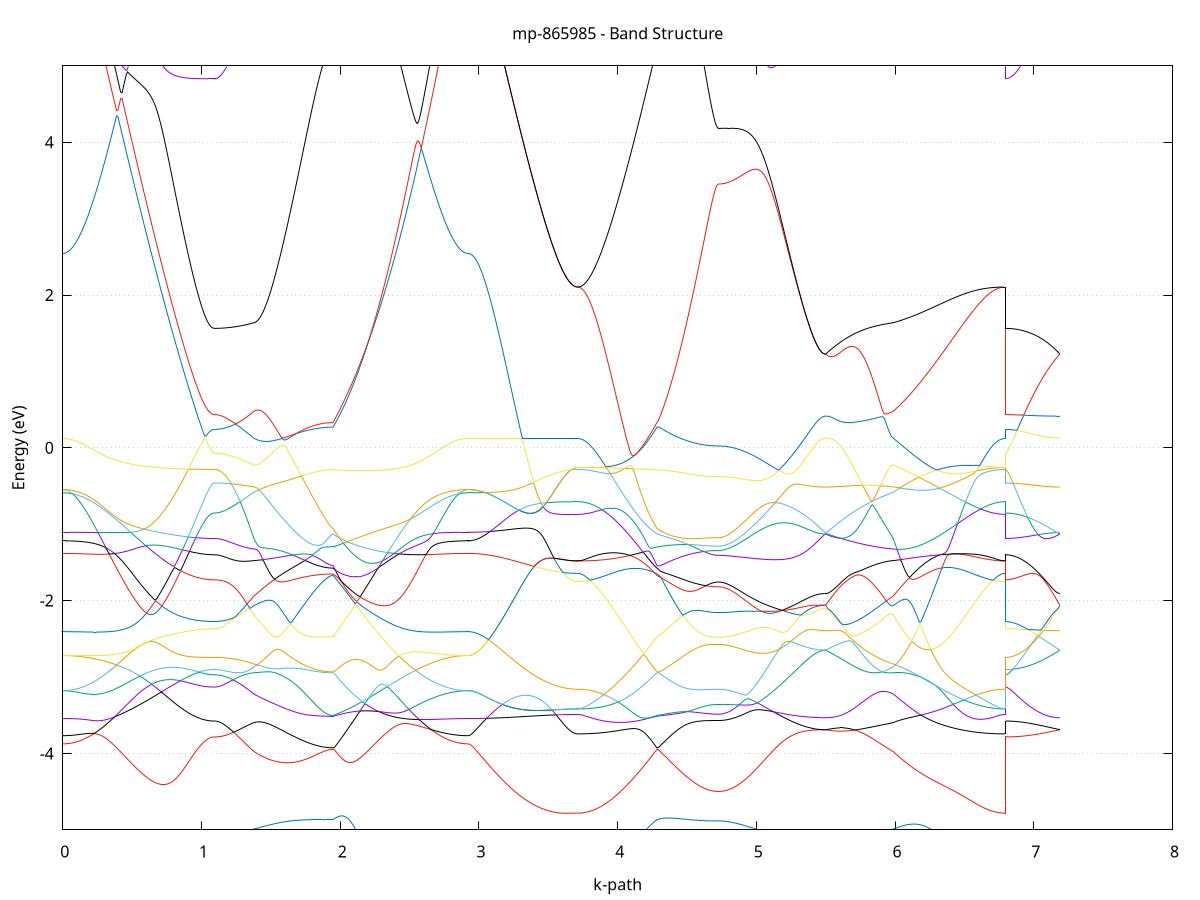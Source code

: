 set title 'mp-865985 - Band Structure'
set xlabel 'k-path'
set ylabel 'Energy (eV)'
set grid y
set yrange [-5:5]
set terminal png size 800,600
set output 'mp-865985_bands_gnuplot.png'
plot '-' using 1:2 with lines notitle, '-' using 1:2 with lines notitle, '-' using 1:2 with lines notitle, '-' using 1:2 with lines notitle, '-' using 1:2 with lines notitle, '-' using 1:2 with lines notitle, '-' using 1:2 with lines notitle, '-' using 1:2 with lines notitle, '-' using 1:2 with lines notitle, '-' using 1:2 with lines notitle, '-' using 1:2 with lines notitle, '-' using 1:2 with lines notitle, '-' using 1:2 with lines notitle, '-' using 1:2 with lines notitle, '-' using 1:2 with lines notitle, '-' using 1:2 with lines notitle, '-' using 1:2 with lines notitle, '-' using 1:2 with lines notitle, '-' using 1:2 with lines notitle, '-' using 1:2 with lines notitle, '-' using 1:2 with lines notitle, '-' using 1:2 with lines notitle, '-' using 1:2 with lines notitle, '-' using 1:2 with lines notitle, '-' using 1:2 with lines notitle, '-' using 1:2 with lines notitle, '-' using 1:2 with lines notitle, '-' using 1:2 with lines notitle, '-' using 1:2 with lines notitle, '-' using 1:2 with lines notitle, '-' using 1:2 with lines notitle, '-' using 1:2 with lines notitle, '-' using 1:2 with lines notitle, '-' using 1:2 with lines notitle, '-' using 1:2 with lines notitle, '-' using 1:2 with lines notitle
0.000000 -8.307510
0.009928 -8.307410
0.019856 -8.307210
0.029784 -8.306810
0.039712 -8.306210
0.049640 -8.305610
0.059568 -8.304810
0.069496 -8.303910
0.079424 -8.302810
0.089351 -8.301710
0.099279 -8.300610
0.109207 -8.299310
0.119135 -8.298010
0.129063 -8.296710
0.138991 -8.295410
0.148919 -8.294110
0.158847 -8.292710
0.168775 -8.291410
0.178703 -8.290110
0.188631 -8.288810
0.198559 -8.287510
0.208487 -8.286310
0.218415 -8.285010
0.228343 -8.283710
0.238271 -8.282510
0.248199 -8.281210
0.258126 -8.280010
0.268054 -8.278710
0.277982 -8.277510
0.287910 -8.276210
0.297838 -8.275010
0.307766 -8.273810
0.317694 -8.272610
0.327622 -8.271410
0.337550 -8.270210
0.347478 -8.269110
0.357406 -8.267910
0.367334 -8.266810
0.377262 -8.265810
0.387190 -8.264710
0.397118 -8.263810
0.407046 -8.262810
0.416974 -8.261910
0.426901 -8.261110
0.436829 -8.260310
0.446757 -8.259610
0.456685 -8.258910
0.466613 -8.258410
0.476541 -8.257910
0.486469 -8.257410
0.496397 -8.257110
0.506325 -8.256910
0.516253 -8.256810
0.526181 -8.256710
0.536109 -8.259410
0.546037 -8.262210
0.555965 -8.265110
0.565893 -8.268010
0.575821 -8.270910
0.585749 -8.273810
0.595676 -8.276710
0.605604 -8.279710
0.615532 -8.282610
0.625460 -8.285510
0.635388 -8.288410
0.645316 -8.291410
0.655244 -8.294310
0.665172 -8.297210
0.675100 -8.300110
0.685028 -8.303010
0.694956 -8.305810
0.704884 -8.308610
0.714812 -8.311510
0.724740 -8.314210
0.734668 -8.317010
0.744596 -8.319710
0.754524 -8.322410
0.764452 -8.325110
0.774379 -8.327710
0.784307 -8.330210
0.794235 -8.332710
0.804163 -8.335210
0.814091 -8.337610
0.824019 -8.340010
0.833947 -8.342310
0.843875 -8.344510
0.853803 -8.346710
0.863731 -8.348810
0.873659 -8.350810
0.883587 -8.352810
0.893515 -8.354710
0.903443 -8.356510
0.913371 -8.358210
0.923299 -8.359910
0.933227 -8.361510
0.943154 -8.363010
0.953082 -8.364410
0.963010 -8.365710
0.972938 -8.366910
0.982866 -8.368010
0.992794 -8.369110
1.002722 -8.370010
1.012650 -8.370910
1.022578 -8.371610
1.032506 -8.372310
1.042434 -8.372810
1.052362 -8.373310
1.062290 -8.373610
1.072218 -8.373910
1.082146 -8.374010
1.092074 -8.374110
1.092074 -8.374110
1.101936 -8.374010
1.111799 -8.373910
1.121661 -8.373710
1.131524 -8.373410
1.141387 -8.373010
1.151249 -8.372510
1.161112 -8.372010
1.170974 -8.371410
1.180837 -8.370610
1.190700 -8.369810
1.200562 -8.369010
1.210425 -8.368010
1.220287 -8.367010
1.230150 -8.365910
1.240013 -8.364710
1.249875 -8.363510
1.259738 -8.362210
1.269600 -8.360810
1.279463 -8.359410
1.289326 -8.357910
1.299188 -8.356410
1.309051 -8.354810
1.318914 -8.353110
1.328776 -8.351410
1.338639 -8.349710
1.348501 -8.347910
1.358364 -8.346110
1.368227 -8.344310
1.378089 -8.342410
1.378089 -8.342410
1.388089 -8.341010
1.398088 -8.339610
1.408088 -8.338110
1.418087 -8.336610
1.428086 -8.335010
1.438086 -8.333310
1.448085 -8.331710
1.458085 -8.329910
1.468084 -8.328210
1.478084 -8.326410
1.488083 -8.324610
1.498083 -8.322710
1.508082 -8.320810
1.518082 -8.318910
1.528081 -8.317010
1.538080 -8.315010
1.548080 -8.313110
1.558079 -8.311110
1.568079 -8.309110
1.578078 -8.307110
1.588078 -8.305110
1.598077 -8.303110
1.608077 -8.301110
1.618076 -8.299110
1.628076 -8.297210
1.638075 -8.295210
1.648075 -8.293210
1.658074 -8.291310
1.668073 -8.289310
1.678073 -8.287410
1.688072 -8.285510
1.698072 -8.283710
1.708071 -8.281910
1.718071 -8.280110
1.728070 -8.278310
1.738070 -8.276610
1.748069 -8.274910
1.758069 -8.273210
1.768068 -8.271610
1.778067 -8.270110
1.788067 -8.268610
1.798066 -8.267110
1.808066 -8.265710
1.818065 -8.264410
1.828065 -8.263110
1.838064 -8.261910
1.848064 -8.260810
1.858063 -8.259810
1.868063 -8.258910
1.878062 -8.260310
1.888061 -8.261410
1.898061 -8.262410
1.908060 -8.263310
1.918060 -8.263910
1.928059 -8.264410
1.938059 -8.264610
1.948058 -8.264710
1.948058 -8.264710
1.958002 -8.261710
1.967945 -8.258810
1.977889 -8.256010
1.987832 -8.253310
1.997775 -8.251510
2.007719 -8.250810
2.017662 -8.250010
2.027606 -8.249310
2.037549 -8.248510
2.047493 -8.247710
2.057436 -8.246910
2.067379 -8.246110
2.077323 -8.245210
2.087266 -8.244410
2.097210 -8.243510
2.107153 -8.242710
2.117097 -8.241810
2.127040 -8.240910
2.136983 -8.240010
2.146927 -8.239110
2.156870 -8.238210
2.166814 -8.237210
2.176757 -8.236310
2.186701 -8.235310
2.196644 -8.234310
2.206587 -8.233310
2.216531 -8.232310
2.226474 -8.231310
2.236418 -8.230310
2.246361 -8.229310
2.256305 -8.228210
2.266248 -8.227210
2.276191 -8.226110
2.286135 -8.225010
2.296078 -8.225510
2.306022 -8.226210
2.315965 -8.227010
2.325909 -8.227810
2.335852 -8.228710
2.345795 -8.229710
2.355739 -8.230710
2.365682 -8.231810
2.375626 -8.233010
2.385569 -8.234210
2.395513 -8.235510
2.405456 -8.236910
2.415399 -8.238310
2.425343 -8.239710
2.435286 -8.241210
2.445230 -8.242710
2.455173 -8.244210
2.465117 -8.245810
2.475060 -8.247410
2.485004 -8.249110
2.494947 -8.250710
2.504890 -8.252410
2.514834 -8.254110
2.524777 -8.255810
2.534721 -8.257610
2.544664 -8.259310
2.554608 -8.261110
2.564551 -8.262810
2.574494 -8.264510
2.584438 -8.266310
2.594381 -8.268010
2.604325 -8.269710
2.614268 -8.271410
2.624212 -8.273110
2.634155 -8.274810
2.644098 -8.276510
2.654042 -8.278110
2.663985 -8.279710
2.673929 -8.281310
2.683872 -8.282810
2.693816 -8.284310
2.703759 -8.285810
2.713702 -8.287310
2.723646 -8.288710
2.733589 -8.290110
2.743533 -8.291410
2.753476 -8.292710
2.763420 -8.294010
2.773363 -8.295210
2.783306 -8.296410
2.793250 -8.297610
2.803193 -8.298810
2.813137 -8.299910
2.823080 -8.301010
2.833024 -8.302110
2.842967 -8.303110
2.852910 -8.304010
2.862854 -8.304910
2.872797 -8.305610
2.882741 -8.306310
2.892684 -8.306810
2.902628 -8.307210
2.912571 -8.307410
2.922514 -8.307510
2.922514 -8.307510
2.932394 -8.307510
2.942274 -8.307410
2.952154 -8.307410
2.962033 -8.307310
2.971913 -8.307210
2.981793 -8.307110
2.991673 -8.307010
3.001552 -8.306910
3.011432 -8.306710
3.021312 -8.306510
3.031192 -8.306410
3.041071 -8.306210
3.050951 -8.306010
3.060831 -8.307310
3.070711 -8.309010
3.080590 -8.310810
3.090470 -8.312710
3.100350 -8.314710
3.110230 -8.316810
3.120109 -8.319010
3.129989 -8.321310
3.139869 -8.323610
3.149749 -8.326110
3.159628 -8.328610
3.169508 -8.331210
3.179388 -8.333810
3.189268 -8.336610
3.199147 -8.339410
3.209027 -8.342210
3.218907 -8.345110
3.228787 -8.348010
3.238666 -8.351010
3.248546 -8.354110
3.258426 -8.357110
3.268306 -8.360210
3.278185 -8.363310
3.288065 -8.366510
3.297945 -8.369610
3.307825 -8.372810
3.317704 -8.375910
3.327584 -8.379110
3.337464 -8.382310
3.347344 -8.385410
3.357223 -8.388610
3.367103 -8.391710
3.376983 -8.394810
3.386863 -8.397910
3.396742 -8.400910
3.406622 -8.403910
3.416502 -8.406910
3.426382 -8.409810
3.436261 -8.412610
3.446141 -8.415410
3.456021 -8.418210
3.465901 -8.420810
3.475780 -8.423510
3.485660 -8.426010
3.495540 -8.428410
3.505419 -8.430810
3.515299 -8.433110
3.525179 -8.435310
3.535059 -8.437410
3.544938 -8.439510
3.554818 -8.441410
3.564698 -8.443210
3.574578 -8.444910
3.584457 -8.446510
3.594337 -8.448010
3.604217 -8.449410
3.614097 -8.450710
3.623976 -8.451810
3.633856 -8.452910
3.643736 -8.453810
3.653616 -8.454610
3.663495 -8.455310
3.673375 -8.455910
3.683255 -8.456310
3.693135 -8.456610
3.703014 -8.456810
3.712894 -8.456910
3.712894 -8.456910
3.722894 -8.456810
3.732893 -8.456410
3.742893 -8.455910
3.752892 -8.455210
3.762891 -8.454310
3.772891 -8.453110
3.782890 -8.451810
3.792890 -8.450310
3.802889 -8.448610
3.812889 -8.446710
3.822888 -8.444610
3.832888 -8.442310
3.842887 -8.439810
3.852887 -8.437210
3.862886 -8.434410
3.872885 -8.431410
3.882885 -8.428310
3.892884 -8.425010
3.902884 -8.421610
3.912883 -8.418010
3.922883 -8.414410
3.932882 -8.410610
3.942882 -8.406610
3.952881 -8.402610
3.962881 -8.398510
3.972880 -8.394310
3.982880 -8.390010
3.992879 -8.385610
4.002878 -8.381210
4.012878 -8.376710
4.022877 -8.372210
4.032877 -8.367610
4.042876 -8.363110
4.052876 -8.358510
4.062875 -8.353910
4.072875 -8.349210
4.082874 -8.344610
4.092874 -8.340110
4.102873 -8.335510
4.112872 -8.331010
4.122872 -8.326510
4.132871 -8.322110
4.142871 -8.317710
4.152870 -8.313310
4.162870 -8.309110
4.172869 -8.304910
4.182869 -8.300810
4.192868 -8.296810
4.202868 -8.292810
4.212867 -8.288910
4.222867 -8.285210
4.232866 -8.281510
4.242865 -8.278010
4.252865 -8.274510
4.262864 -8.271110
4.272864 -8.267910
4.282863 -8.264710
4.282863 -8.264710
4.292728 -8.263610
4.302594 -8.262910
4.312459 -8.262610
4.322324 -8.262710
4.332189 -8.262910
4.342054 -8.263310
4.351920 -8.263710
4.361785 -8.264210
4.371650 -8.264610
4.381515 -8.265110
4.391380 -8.265610
4.401246 -8.266110
4.411111 -8.266510
4.420976 -8.267010
4.430841 -8.267510
4.440706 -8.267910
4.450572 -8.268410
4.460437 -8.268810
4.470302 -8.269210
4.480167 -8.269610
4.490032 -8.270010
4.499898 -8.270410
4.509763 -8.270710
4.519628 -8.271110
4.529493 -8.271410
4.539358 -8.271710
4.549224 -8.272110
4.559089 -8.272310
4.568954 -8.272610
4.578819 -8.272910
4.588684 -8.273110
4.598550 -8.273310
4.608415 -8.273510
4.618280 -8.273710
4.628145 -8.273910
4.638011 -8.274110
4.647876 -8.274210
4.657741 -8.274310
4.667606 -8.274410
4.677471 -8.274510
4.687337 -8.274610
4.697202 -8.274710
4.707067 -8.274710
4.716932 -8.274710
4.726797 -8.274710
4.726797 -8.274710
4.736698 -8.274710
4.746598 -8.274610
4.756498 -8.274510
4.766398 -8.274310
4.776298 -8.274110
4.786198 -8.273810
4.796098 -8.273510
4.805999 -8.273110
4.815899 -8.272710
4.825799 -8.272310
4.835699 -8.271810
4.845599 -8.271410
4.855499 -8.270910
4.865400 -8.270410
4.875300 -8.270010
4.885200 -8.269510
4.895100 -8.269110
4.905000 -8.268710
4.914900 -8.268310
4.924801 -8.267910
4.934701 -8.267510
4.944601 -8.267210
4.954501 -8.267010
4.964401 -8.266810
4.974301 -8.266610
4.984202 -8.266410
4.994102 -8.266310
5.004002 -8.266210
5.013902 -8.266210
5.023802 -8.266210
5.033702 -8.266310
5.043603 -8.266410
5.053503 -8.266510
5.063403 -8.266610
5.073303 -8.266810
5.083203 -8.267010
5.093103 -8.267210
5.103003 -8.267510
5.112904 -8.267710
5.122804 -8.269710
5.132704 -8.273110
5.142604 -8.276610
5.152504 -8.280010
5.162404 -8.283510
5.172305 -8.286910
5.182205 -8.290410
5.192105 -8.293810
5.202005 -8.297210
5.211905 -8.300510
5.221805 -8.303810
5.231706 -8.307110
5.241606 -8.310310
5.251506 -8.313410
5.261406 -8.316510
5.271306 -8.319510
5.281206 -8.322410
5.291107 -8.325110
5.301007 -8.327810
5.310907 -8.330410
5.320807 -8.332910
5.330707 -8.335310
5.340607 -8.337610
5.350508 -8.339710
5.360408 -8.341710
5.370308 -8.343610
5.380208 -8.345410
5.390108 -8.347010
5.400008 -8.348510
5.409909 -8.349810
5.419809 -8.351110
5.429709 -8.352110
5.439609 -8.353110
5.449509 -8.353910
5.459409 -8.354510
5.469309 -8.355010
5.479210 -8.355410
5.489110 -8.355610
5.499010 -8.355710
5.499010 -8.355710
5.508966 -8.355710
5.518921 -8.355610
5.528877 -8.355510
5.538833 -8.355310
5.548789 -8.355110
5.558744 -8.354910
5.568700 -8.354610
5.578656 -8.354310
5.588612 -8.353910
5.598567 -8.353510
5.608523 -8.353110
5.618479 -8.352610
5.628435 -8.352110
5.638390 -8.351610
5.648346 -8.351110
5.658302 -8.350510
5.668258 -8.350010
5.678214 -8.349510
5.688169 -8.349010
5.698125 -8.348510
5.708081 -8.348110
5.718037 -8.347810
5.727992 -8.347710
5.737948 -8.347610
5.747904 -8.347610
5.757860 -8.347810
5.767815 -8.348110
5.777771 -8.348410
5.787727 -8.348710
5.797683 -8.349110
5.807638 -8.349410
5.817594 -8.349710
5.827550 -8.349910
5.837506 -8.350110
5.847461 -8.350210
5.857417 -8.350210
5.867373 -8.350110
5.877329 -8.349910
5.887284 -8.349710
5.897240 -8.349310
5.907196 -8.348910
5.917152 -8.348410
5.927107 -8.347710
5.937063 -8.347110
5.947019 -8.346310
5.956975 -8.345410
5.966930 -8.344510
5.976886 -8.343510
5.986842 -8.342410
5.986842 -8.342410
5.996793 -8.340510
6.006745 -8.338610
6.016696 -8.336610
6.026647 -8.334610
6.036599 -8.332610
6.046550 -8.330710
6.056501 -8.328710
6.066453 -8.326710
6.076404 -8.324710
6.086355 -8.322710
6.096307 -8.320710
6.106258 -8.318710
6.116209 -8.316810
6.126161 -8.314810
6.136112 -8.312910
6.146063 -8.311110
6.156015 -8.309210
6.165966 -8.307410
6.175917 -8.305610
6.185869 -8.303810
6.195820 -8.302110
6.205771 -8.300510
6.215723 -8.298810
6.225674 -8.297310
6.235625 -8.295710
6.245577 -8.294310
6.255528 -8.292810
6.265479 -8.291410
6.275431 -8.290110
6.285382 -8.288910
6.295333 -8.287610
6.305285 -8.286510
6.315236 -8.285410
6.325187 -8.284310
6.335139 -8.283410
6.345090 -8.282410
6.355041 -8.283910
6.364993 -8.290610
6.374944 -8.297210
6.384895 -8.303810
6.394847 -8.310310
6.404798 -8.316710
6.414749 -8.323110
6.424701 -8.329310
6.434652 -8.335510
6.444603 -8.341610
6.454555 -8.347510
6.464506 -8.353310
6.474457 -8.359110
6.484409 -8.364710
6.494360 -8.370110
6.504311 -8.375510
6.514263 -8.380710
6.524214 -8.385710
6.534165 -8.390710
6.544117 -8.395410
6.554068 -8.400110
6.564019 -8.404510
6.573971 -8.408810
6.583922 -8.413010
6.593873 -8.416910
6.603825 -8.420710
6.613776 -8.424310
6.623727 -8.427810
6.633679 -8.431010
6.643630 -8.434110
6.653581 -8.437010
6.663533 -8.439710
6.673484 -8.442210
6.683435 -8.444510
6.693387 -8.446710
6.703338 -8.448610
6.713289 -8.450310
6.723241 -8.451810
6.733192 -8.453210
6.743143 -8.454310
6.753095 -8.455210
6.763046 -8.455910
6.772997 -8.456410
6.782949 -8.456810
6.792900 -8.456910
6.792900 -8.374110
6.802780 -8.374010
6.812659 -8.373810
6.822539 -8.373410
6.832419 -8.372910
6.842299 -8.372310
6.852178 -8.371510
6.862058 -8.370610
6.871938 -8.369510
6.881818 -8.368310
6.891697 -8.367010
6.901577 -8.365510
6.911457 -8.363910
6.921337 -8.362210
6.931216 -8.360410
6.941096 -8.358410
6.950976 -8.356810
6.960856 -8.356710
6.970735 -8.356710
6.980615 -8.356610
6.990495 -8.356510
7.000375 -8.356510
7.010254 -8.356410
7.020134 -8.356310
7.030014 -8.356310
7.039894 -8.356210
7.049773 -8.356210
7.059653 -8.356110
7.069533 -8.356010
7.079412 -8.356010
7.089292 -8.355910
7.099172 -8.355910
7.109052 -8.355910
7.118931 -8.355810
7.128811 -8.355810
7.138691 -8.355810
7.148571 -8.355710
7.158450 -8.355710
7.168330 -8.355710
7.178210 -8.355710
7.188090 -8.355710
e
0.000000 -8.295510
0.009928 -8.295410
0.019856 -8.295210
0.029784 -8.294810
0.039712 -8.294310
0.049640 -8.293610
0.059568 -8.292810
0.069496 -8.291910
0.079424 -8.290710
0.089351 -8.289510
0.099279 -8.288110
0.109207 -8.286510
0.119135 -8.284910
0.129063 -8.283010
0.138991 -8.281110
0.148919 -8.279010
0.158847 -8.276810
0.168775 -8.274410
0.178703 -8.271910
0.188631 -8.269310
0.198559 -8.266610
0.208487 -8.263710
0.218415 -8.260810
0.228343 -8.257710
0.238271 -8.254510
0.248199 -8.251210
0.258126 -8.247810
0.268054 -8.244310
0.277982 -8.240710
0.287910 -8.237010
0.297838 -8.233210
0.307766 -8.229310
0.317694 -8.225410
0.327622 -8.221410
0.337550 -8.217310
0.347478 -8.213110
0.357406 -8.213210
0.367334 -8.215410
0.377262 -8.217710
0.387190 -8.220010
0.397118 -8.222310
0.407046 -8.224810
0.416974 -8.227210
0.426901 -8.229710
0.436829 -8.232210
0.446757 -8.234810
0.456685 -8.237410
0.466613 -8.240110
0.476541 -8.242710
0.486469 -8.245410
0.496397 -8.248210
0.506325 -8.250910
0.516253 -8.253710
0.526181 -8.256510
0.536109 -8.256810
0.546037 -8.257010
0.555965 -8.257310
0.565893 -8.257810
0.575821 -8.258310
0.585749 -8.259010
0.595676 -8.259810
0.605604 -8.260710
0.615532 -8.261810
0.625460 -8.263010
0.635388 -8.264310
0.645316 -8.265710
0.655244 -8.267310
0.665172 -8.269010
0.675100 -8.270810
0.685028 -8.272710
0.694956 -8.274710
0.704884 -8.276910
0.714812 -8.279110
0.724740 -8.281410
0.734668 -8.283910
0.744596 -8.286410
0.754524 -8.288910
0.764452 -8.291610
0.774379 -8.294310
0.784307 -8.297010
0.794235 -8.299810
0.804163 -8.302610
0.814091 -8.305510
0.824019 -8.308310
0.833947 -8.311210
0.843875 -8.314010
0.853803 -8.316810
0.863731 -8.319610
0.873659 -8.322410
0.883587 -8.325110
0.893515 -8.327710
0.903443 -8.330310
0.913371 -8.332810
0.923299 -8.335210
0.933227 -8.337610
0.943154 -8.339810
0.953082 -8.342010
0.963010 -8.344010
0.972938 -8.345910
0.982866 -8.347610
0.992794 -8.349310
1.002722 -8.350810
1.012650 -8.352110
1.022578 -8.353310
1.032506 -8.354410
1.042434 -8.355310
1.052362 -8.356010
1.062290 -8.356610
1.072218 -8.357010
1.082146 -8.357310
1.092074 -8.357310
1.092074 -8.357310
1.101936 -8.357310
1.111799 -8.357010
1.121661 -8.356610
1.131524 -8.356110
1.141387 -8.355310
1.151249 -8.354410
1.161112 -8.353410
1.170974 -8.352210
1.180837 -8.350910
1.190700 -8.349410
1.200562 -8.347810
1.210425 -8.346010
1.220287 -8.344210
1.230150 -8.342110
1.240013 -8.340010
1.249875 -8.337810
1.259738 -8.335510
1.269600 -8.333010
1.279463 -8.330510
1.289326 -8.327910
1.299188 -8.325210
1.309051 -8.322510
1.318914 -8.319710
1.328776 -8.316810
1.338639 -8.313910
1.348501 -8.311010
1.358364 -8.308010
1.368227 -8.305110
1.378089 -8.302110
1.378089 -8.302110
1.388089 -8.299910
1.398088 -8.297710
1.408088 -8.295310
1.418087 -8.292910
1.428086 -8.290410
1.438086 -8.287810
1.448085 -8.285210
1.458085 -8.282510
1.468084 -8.279710
1.478084 -8.276810
1.488083 -8.274010
1.498083 -8.271010
1.508082 -8.268010
1.518082 -8.265010
1.528081 -8.261910
1.538080 -8.258810
1.548080 -8.255710
1.558079 -8.252610
1.568079 -8.249410
1.578078 -8.246310
1.588078 -8.243210
1.598077 -8.240210
1.608077 -8.237210
1.618076 -8.234310
1.628076 -8.231510
1.638075 -8.228910
1.648075 -8.226510
1.658074 -8.224510
1.668073 -8.222910
1.678073 -8.221910
1.688072 -8.221610
1.698072 -8.222110
1.708071 -8.223210
1.718071 -8.225010
1.728070 -8.227110
1.738070 -8.229510
1.748069 -8.232110
1.758069 -8.234810
1.768068 -8.237510
1.778067 -8.240110
1.788067 -8.242710
1.798066 -8.245210
1.808066 -8.247510
1.818065 -8.249810
1.828065 -8.251910
1.838064 -8.253910
1.848064 -8.255710
1.858063 -8.257410
1.868063 -8.258910
1.878062 -8.258010
1.888061 -8.257310
1.898061 -8.256610
1.908060 -8.256110
1.918060 -8.255610
1.928059 -8.255310
1.938059 -8.255110
1.948058 -8.255110
1.948058 -8.255110
1.958002 -8.254410
1.967945 -8.253710
1.977889 -8.253010
1.987832 -8.252310
1.997775 -8.250810
2.007719 -8.248310
2.017662 -8.246010
2.027606 -8.243810
2.037549 -8.241710
2.047493 -8.239710
2.057436 -8.237810
2.067379 -8.236010
2.077323 -8.234410
2.087266 -8.232910
2.097210 -8.231510
2.107153 -8.230210
2.117097 -8.229010
2.127040 -8.227910
2.136983 -8.226910
2.146927 -8.226110
2.156870 -8.225410
2.166814 -8.224710
2.176757 -8.224210
2.186701 -8.223810
2.196644 -8.223510
2.206587 -8.223210
2.216531 -8.223110
2.226474 -8.223110
2.236418 -8.223210
2.246361 -8.223310
2.256305 -8.223610
2.266248 -8.224010
2.276191 -8.224410
2.286135 -8.224910
2.296078 -8.223910
2.306022 -8.222810
2.315965 -8.221710
2.325909 -8.220610
2.335852 -8.219510
2.345795 -8.218410
2.355739 -8.217310
2.365682 -8.216110
2.375626 -8.215010
2.385569 -8.213910
2.395513 -8.212710
2.405456 -8.211610
2.415399 -8.210410
2.425343 -8.209310
2.435286 -8.208110
2.445230 -8.207010
2.455173 -8.205810
2.465117 -8.204710
2.475060 -8.203510
2.485004 -8.202410
2.494947 -8.203210
2.504890 -8.206110
2.514834 -8.209110
2.524777 -8.212110
2.534721 -8.215010
2.544664 -8.218010
2.554608 -8.220910
2.564551 -8.223810
2.574494 -8.226710
2.584438 -8.229510
2.594381 -8.232410
2.604325 -8.235210
2.614268 -8.237910
2.624212 -8.240610
2.634155 -8.243310
2.644098 -8.245910
2.654042 -8.248410
2.663985 -8.250910
2.673929 -8.253310
2.683872 -8.255710
2.693816 -8.258010
2.703759 -8.260210
2.713702 -8.262310
2.723646 -8.264410
2.733589 -8.266310
2.743533 -8.268210
2.753476 -8.270010
2.763420 -8.271710
2.773363 -8.274710
2.783306 -8.277610
2.793250 -8.280210
2.803193 -8.282710
2.813137 -8.284910
2.823080 -8.286910
2.833024 -8.288710
2.842967 -8.290210
2.852910 -8.291610
2.862854 -8.292710
2.872797 -8.293610
2.882741 -8.294310
2.892684 -8.294810
2.902628 -8.295210
2.912571 -8.295410
2.922514 -8.295510
2.922514 -8.295510
2.932394 -8.295610
2.942274 -8.295810
2.952154 -8.296110
2.962033 -8.296510
2.971913 -8.297110
2.981793 -8.297710
2.991673 -8.298510
3.001552 -8.299410
3.011432 -8.300510
3.021312 -8.301610
3.031192 -8.302910
3.041071 -8.304210
3.050951 -8.305710
3.060831 -8.305710
3.070711 -8.305510
3.080590 -8.305310
3.090470 -8.305010
3.100350 -8.304810
3.110230 -8.304610
3.120109 -8.304310
3.129989 -8.304110
3.139869 -8.303810
3.149749 -8.303610
3.159628 -8.303410
3.169508 -8.303110
3.179388 -8.302910
3.189268 -8.302710
3.199147 -8.302510
3.209027 -8.302410
3.218907 -8.302210
3.228787 -8.302010
3.238666 -8.301910
3.248546 -8.301810
3.258426 -8.301710
3.268306 -8.301610
3.278185 -8.301510
3.288065 -8.301510
3.297945 -8.301510
3.307825 -8.301510
3.317704 -8.301510
3.327584 -8.301510
3.337464 -8.301610
3.347344 -8.301710
3.357223 -8.301810
3.367103 -8.301910
3.376983 -8.302010
3.386863 -8.302210
3.396742 -8.302310
3.406622 -8.302510
3.416502 -8.302710
3.426382 -8.303010
3.436261 -8.303210
3.446141 -8.303410
3.456021 -8.303710
3.465901 -8.304010
3.475780 -8.304210
3.485660 -8.304510
3.495540 -8.304810
3.505419 -8.305110
3.515299 -8.305410
3.525179 -8.305610
3.535059 -8.305910
3.544938 -8.306210
3.554818 -8.306510
3.564698 -8.306710
3.574578 -8.307010
3.584457 -8.307210
3.594337 -8.307510
3.604217 -8.307710
3.614097 -8.307910
3.623976 -8.308110
3.633856 -8.308310
3.643736 -8.308410
3.653616 -8.308510
3.663495 -8.308710
3.673375 -8.308810
3.683255 -8.308810
3.693135 -8.308910
3.703014 -8.308910
3.712894 -8.308910
3.712894 -8.308910
3.722894 -8.308910
3.732893 -8.308610
3.742893 -8.308210
3.752892 -8.307710
3.762891 -8.307010
3.772891 -8.306110
3.782890 -8.305110
3.792890 -8.303910
3.802889 -8.302610
3.812889 -8.301110
3.822888 -8.299410
3.832888 -8.297710
3.842887 -8.295710
3.852887 -8.293710
3.862886 -8.291410
3.872885 -8.289110
3.882885 -8.286610
3.892884 -8.283910
3.902884 -8.281110
3.912883 -8.278210
3.922883 -8.275210
3.932882 -8.272310
3.942882 -8.272010
3.952881 -8.271710
3.962881 -8.271410
3.972880 -8.271010
3.982880 -8.270710
3.992879 -8.270310
4.002878 -8.270010
4.012878 -8.269610
4.022877 -8.269210
4.032877 -8.268810
4.042876 -8.268410
4.052876 -8.267910
4.062875 -8.267510
4.072875 -8.267110
4.082874 -8.266610
4.092874 -8.266110
4.102873 -8.265610
4.112872 -8.265110
4.122872 -8.264610
4.132871 -8.264110
4.142871 -8.263610
4.152870 -8.263110
4.162870 -8.262510
4.172869 -8.262010
4.182869 -8.261410
4.192868 -8.260810
4.202868 -8.260210
4.212867 -8.259610
4.222867 -8.259010
4.232866 -8.258410
4.242865 -8.257710
4.252865 -8.257110
4.262864 -8.256410
4.272864 -8.255810
4.282863 -8.255110
4.282863 -8.255110
4.292728 -8.254510
4.302594 -8.253510
4.312459 -8.252010
4.322324 -8.250310
4.332189 -8.248310
4.342054 -8.246210
4.351920 -8.244110
4.361785 -8.242010
4.371650 -8.239910
4.381515 -8.237810
4.391380 -8.235710
4.401246 -8.233610
4.411111 -8.231610
4.420976 -8.229610
4.430841 -8.227610
4.440706 -8.225710
4.450572 -8.223910
4.460437 -8.222110
4.470302 -8.220410
4.480167 -8.218710
4.490032 -8.217110
4.499898 -8.215510
4.509763 -8.214010
4.519628 -8.212610
4.529493 -8.211210
4.539358 -8.209910
4.549224 -8.208710
4.559089 -8.207510
4.568954 -8.206510
4.578819 -8.205410
4.588684 -8.204510
4.598550 -8.203610
4.608415 -8.202710
4.618280 -8.202010
4.628145 -8.201310
4.638011 -8.200610
4.647876 -8.200210
4.657741 -8.200010
4.667606 -8.199910
4.677471 -8.199710
4.687337 -8.199610
4.697202 -8.199510
4.707067 -8.199410
4.716932 -8.199410
4.726797 -8.199410
4.726797 -8.199410
4.736698 -8.199410
4.746598 -8.199610
4.756498 -8.199810
4.766398 -8.200110
4.776298 -8.200510
4.786198 -8.201010
4.796098 -8.201610
4.805999 -8.202310
4.815899 -8.203110
4.825799 -8.204010
4.835699 -8.204910
4.845599 -8.206010
4.855499 -8.207110
4.865400 -8.208310
4.875300 -8.209610
4.885200 -8.211010
4.895100 -8.212510
4.905000 -8.214010
4.914900 -8.215710
4.924801 -8.217410
4.934701 -8.219210
4.944601 -8.221110
4.954501 -8.223110
4.964401 -8.225110
4.974301 -8.227310
4.984202 -8.229510
4.994102 -8.231810
5.004002 -8.234210
5.013902 -8.236710
5.023802 -8.239310
5.033702 -8.242010
5.043603 -8.244810
5.053503 -8.247610
5.063403 -8.250610
5.073303 -8.253610
5.083203 -8.256710
5.093103 -8.259910
5.103003 -8.263110
5.112904 -8.266410
5.122804 -8.268010
5.132704 -8.268310
5.142604 -8.268610
5.152504 -8.269010
5.162404 -8.269310
5.172305 -8.269710
5.182205 -8.270010
5.192105 -8.270410
5.202005 -8.270810
5.211905 -8.271210
5.221805 -8.271510
5.231706 -8.271910
5.241606 -8.272310
5.251506 -8.272610
5.261406 -8.273010
5.271306 -8.273410
5.281206 -8.273710
5.291107 -8.274110
5.301007 -8.274410
5.310907 -8.274710
5.320807 -8.275010
5.330707 -8.275310
5.340607 -8.275610
5.350508 -8.275910
5.360408 -8.276210
5.370308 -8.276410
5.380208 -8.276610
5.390108 -8.276910
5.400008 -8.277110
5.409909 -8.277210
5.419809 -8.277410
5.429709 -8.277510
5.439609 -8.277710
5.449509 -8.277810
5.459409 -8.277910
5.469309 -8.277910
5.479210 -8.278010
5.489110 -8.278010
5.499010 -8.278010
5.499010 -8.278010
5.508966 -8.281210
5.518921 -8.284310
5.528877 -8.287410
5.538833 -8.290510
5.548789 -8.293510
5.558744 -8.296410
5.568700 -8.299310
5.578656 -8.302110
5.588612 -8.304910
5.598567 -8.307610
5.608523 -8.310110
5.618479 -8.312610
5.628435 -8.315010
5.638390 -8.317310
5.648346 -8.319510
5.658302 -8.321510
5.668258 -8.323510
5.678214 -8.325210
5.688169 -8.326810
5.698125 -8.328310
5.708081 -8.329510
5.718037 -8.330510
5.727992 -8.331210
5.737948 -8.331710
5.747904 -8.331910
5.757860 -8.331810
5.767815 -8.331510
5.777771 -8.331010
5.787727 -8.330410
5.797683 -8.329510
5.807638 -8.328610
5.817594 -8.327610
5.827550 -8.326410
5.837506 -8.325210
5.847461 -8.324010
5.857417 -8.322710
5.867373 -8.321310
5.877329 -8.319910
5.887284 -8.318410
5.897240 -8.316910
5.907196 -8.315410
5.917152 -8.313810
5.927107 -8.312210
5.937063 -8.310610
5.947019 -8.309010
5.956975 -8.307310
5.966930 -8.305610
5.976886 -8.303910
5.986842 -8.302110
5.986842 -8.302110
5.996793 -8.299110
6.006745 -8.296110
6.016696 -8.293210
6.026647 -8.290310
6.036599 -8.287410
6.046550 -8.284610
6.056501 -8.281810
6.066453 -8.279110
6.076404 -8.276410
6.086355 -8.273910
6.096307 -8.271410
6.106258 -8.269010
6.116209 -8.266710
6.126161 -8.264510
6.136112 -8.262510
6.146063 -8.260510
6.156015 -8.258710
6.165966 -8.256910
6.175917 -8.255310
6.185869 -8.253810
6.195820 -8.252510
6.205771 -8.251210
6.215723 -8.250110
6.225674 -8.249110
6.235625 -8.248310
6.245577 -8.247510
6.255528 -8.246910
6.265479 -8.246410
6.275431 -8.246010
6.285382 -8.245710
6.295333 -8.245610
6.305285 -8.249610
6.315236 -8.256510
6.325187 -8.263410
6.335139 -8.270310
6.345090 -8.277110
6.355041 -8.281510
6.364993 -8.280710
6.374944 -8.280010
6.384895 -8.279210
6.394847 -8.278610
6.404798 -8.278010
6.414749 -8.277410
6.424701 -8.276910
6.434652 -8.276510
6.444603 -8.276110
6.454555 -8.275710
6.464506 -8.275410
6.474457 -8.275110
6.484409 -8.274810
6.494360 -8.274610
6.504311 -8.274510
6.514263 -8.274310
6.524214 -8.274210
6.534165 -8.274210
6.544117 -8.274110
6.554068 -8.274710
6.564019 -8.276710
6.573971 -8.278810
6.583922 -8.280910
6.593873 -8.283010
6.603825 -8.285110
6.613776 -8.287110
6.623727 -8.289210
6.633679 -8.291110
6.643630 -8.293110
6.653581 -8.294910
6.663533 -8.296710
6.673484 -8.298410
6.683435 -8.300010
6.693387 -8.301410
6.703338 -8.302810
6.713289 -8.304110
6.723241 -8.305210
6.733192 -8.306210
6.743143 -8.307010
6.753095 -8.307710
6.763046 -8.308210
6.772997 -8.308610
6.782949 -8.308910
6.792900 -8.308910
6.792900 -8.357310
6.802780 -8.357310
6.812659 -8.357310
6.822539 -8.357310
6.832419 -8.357310
6.842299 -8.357310
6.852178 -8.357310
6.862058 -8.357210
6.871938 -8.357210
6.881818 -8.357210
6.891697 -8.357110
6.901577 -8.357110
6.911457 -8.357010
6.921337 -8.357010
6.931216 -8.356910
6.941096 -8.356810
6.950976 -8.356310
6.960856 -8.354010
6.970735 -8.351710
6.980615 -8.349210
6.990495 -8.346710
7.000375 -8.344010
7.010254 -8.341210
7.020134 -8.338310
7.030014 -8.335310
7.039894 -8.332310
7.049773 -8.329110
7.059653 -8.325810
7.069533 -8.322510
7.079412 -8.319110
7.089292 -8.315610
7.099172 -8.312110
7.109052 -8.308510
7.118931 -8.304810
7.128811 -8.301110
7.138691 -8.297310
7.148571 -8.293510
7.158450 -8.289710
7.168330 -8.285810
7.178210 -8.281910
7.188090 -8.278010
e
0.000000 -8.285510
0.009928 -8.285410
0.019856 -8.285310
0.029784 -8.285010
0.039712 -8.284610
0.049640 -8.284110
0.059568 -8.283410
0.069496 -8.282710
0.079424 -8.281710
0.089351 -8.280710
0.099279 -8.279510
0.109207 -8.278110
0.119135 -8.276510
0.129063 -8.274810
0.138991 -8.272810
0.148919 -8.270710
0.158847 -8.268410
0.168775 -8.265910
0.178703 -8.263310
0.188631 -8.260510
0.198559 -8.257610
0.208487 -8.254510
0.218415 -8.251310
0.228343 -8.248010
0.238271 -8.244610
0.248199 -8.241110
0.258126 -8.237510
0.268054 -8.233910
0.277982 -8.230310
0.287910 -8.226610
0.297838 -8.222910
0.307766 -8.219210
0.317694 -8.215410
0.327622 -8.211710
0.337550 -8.208910
0.347478 -8.211010
0.357406 -8.208810
0.367334 -8.204510
0.377262 -8.200210
0.387190 -8.195810
0.397118 -8.191310
0.407046 -8.186810
0.416974 -8.182310
0.426901 -8.177710
0.436829 -8.173110
0.446757 -8.169610
0.456685 -8.166510
0.466613 -8.163410
0.476541 -8.160410
0.486469 -8.157510
0.496397 -8.155510
0.506325 -8.155410
0.516253 -8.155410
0.526181 -8.155310
0.536109 -8.155310
0.546037 -8.155310
0.555965 -8.155410
0.565893 -8.155510
0.575821 -8.155610
0.585749 -8.155710
0.595676 -8.155910
0.605604 -8.156110
0.615532 -8.156310
0.625460 -8.156510
0.635388 -8.156810
0.645316 -8.157110
0.655244 -8.157410
0.665172 -8.157810
0.675100 -8.158110
0.685028 -8.158510
0.694956 -8.158910
0.704884 -8.159310
0.714812 -8.159810
0.724740 -8.160210
0.734668 -8.160710
0.744596 -8.161210
0.754524 -8.161710
0.764452 -8.162210
0.774379 -8.162710
0.784307 -8.163210
0.794235 -8.163710
0.804163 -8.164310
0.814091 -8.164810
0.824019 -8.165310
0.833947 -8.165810
0.843875 -8.166410
0.853803 -8.166910
0.863731 -8.167410
0.873659 -8.167910
0.883587 -8.168410
0.893515 -8.168910
0.903443 -8.169310
0.913371 -8.169810
0.923299 -8.170210
0.933227 -8.170710
0.943154 -8.171110
0.953082 -8.171410
0.963010 -8.171810
0.972938 -8.172110
0.982866 -8.172510
0.992794 -8.172810
1.002722 -8.173010
1.012650 -8.173310
1.022578 -8.173510
1.032506 -8.173710
1.042434 -8.173810
1.052362 -8.174010
1.062290 -8.174110
1.072218 -8.174110
1.082146 -8.174210
1.092074 -8.174210
1.092074 -8.174210
1.101936 -8.174210
1.111799 -8.174310
1.121661 -8.174410
1.131524 -8.174510
1.141387 -8.174610
1.151249 -8.174810
1.161112 -8.175110
1.170974 -8.175310
1.180837 -8.175610
1.190700 -8.175910
1.200562 -8.176310
1.210425 -8.176710
1.220287 -8.177110
1.230150 -8.177610
1.240013 -8.178110
1.249875 -8.178610
1.259738 -8.179210
1.269600 -8.179810
1.279463 -8.180410
1.289326 -8.181110
1.299188 -8.181810
1.309051 -8.182510
1.318914 -8.183310
1.328776 -8.184110
1.338639 -8.184910
1.348501 -8.185710
1.358364 -8.186610
1.368227 -8.187510
1.378089 -8.188510
1.378089 -8.188510
1.388089 -8.189110
1.398088 -8.189810
1.408088 -8.190510
1.418087 -8.191210
1.428086 -8.191810
1.438086 -8.192510
1.448085 -8.193210
1.458085 -8.193910
1.468084 -8.194510
1.478084 -8.195210
1.488083 -8.195910
1.498083 -8.196510
1.508082 -8.197210
1.518082 -8.197810
1.528081 -8.198510
1.538080 -8.199110
1.548080 -8.199810
1.558079 -8.200410
1.568079 -8.201110
1.578078 -8.201710
1.588078 -8.202310
1.598077 -8.203010
1.608077 -8.203610
1.618076 -8.204210
1.628076 -8.204910
1.638075 -8.205510
1.648075 -8.206110
1.658074 -8.206810
1.668073 -8.207410
1.678073 -8.208010
1.688072 -8.208610
1.698072 -8.209210
1.708071 -8.209910
1.718071 -8.210510
1.728070 -8.211110
1.738070 -8.211710
1.748069 -8.212310
1.758069 -8.212910
1.768068 -8.213510
1.778067 -8.214110
1.788067 -8.214710
1.798066 -8.215310
1.808066 -8.215810
1.818065 -8.216410
1.828065 -8.216910
1.838064 -8.217410
1.848064 -8.217910
1.858063 -8.218410
1.868063 -8.218810
1.878062 -8.219210
1.888061 -8.219610
1.898061 -8.219910
1.908060 -8.220210
1.918060 -8.220410
1.928059 -8.220610
1.938059 -8.220710
1.948058 -8.220710
1.948058 -8.220710
1.958002 -8.219310
1.967945 -8.218010
1.977889 -8.216710
1.987832 -8.215410
1.997775 -8.214110
2.007719 -8.212810
2.017662 -8.211510
2.027606 -8.210210
2.037549 -8.209010
2.047493 -8.207810
2.057436 -8.206610
2.067379 -8.205410
2.077323 -8.204210
2.087266 -8.203010
2.097210 -8.201910
2.107153 -8.200810
2.117097 -8.199710
2.127040 -8.198610
2.136983 -8.197610
2.146927 -8.196510
2.156870 -8.195510
2.166814 -8.194510
2.176757 -8.193610
2.186701 -8.192610
2.196644 -8.191710
2.206587 -8.190810
2.216531 -8.190010
2.226474 -8.189110
2.236418 -8.188310
2.246361 -8.187510
2.256305 -8.186710
2.266248 -8.186010
2.276191 -8.185310
2.286135 -8.184610
2.296078 -8.183910
2.306022 -8.183210
2.315965 -8.182610
2.325909 -8.182010
2.335852 -8.181410
2.345795 -8.180910
2.355739 -8.180310
2.365682 -8.179810
2.375626 -8.179310
2.385569 -8.178810
2.395513 -8.178410
2.405456 -8.177910
2.415399 -8.180010
2.425343 -8.182810
2.435286 -8.185610
2.445230 -8.188510
2.455173 -8.191410
2.465117 -8.194310
2.475060 -8.197210
2.485004 -8.200210
2.494947 -8.201310
2.504890 -8.200210
2.514834 -8.199010
2.524777 -8.197910
2.534721 -8.196810
2.544664 -8.195810
2.554608 -8.194710
2.564551 -8.193610
2.574494 -8.192610
2.584438 -8.191710
2.594381 -8.196810
2.604325 -8.201910
2.614268 -8.207010
2.624212 -8.212010
2.634155 -8.216910
2.644098 -8.221810
2.654042 -8.226610
2.663985 -8.231310
2.673929 -8.235910
2.683872 -8.240510
2.693816 -8.244910
2.703759 -8.249110
2.713702 -8.253310
2.723646 -8.257210
2.733589 -8.261110
2.743533 -8.264710
2.753476 -8.268210
2.763420 -8.271510
2.773363 -8.273410
2.783306 -8.274910
2.793250 -8.276310
2.803193 -8.277710
2.813137 -8.278910
2.823080 -8.280010
2.833024 -8.281010
2.842967 -8.282010
2.852910 -8.282810
2.862854 -8.283510
2.872797 -8.284110
2.882741 -8.284610
2.892684 -8.285010
2.902628 -8.285310
2.912571 -8.285410
2.922514 -8.285510
2.922514 -8.285510
2.932394 -8.285410
2.942274 -8.285410
2.952154 -8.285210
2.962033 -8.285110
2.971913 -8.284810
2.981793 -8.284610
2.991673 -8.284210
3.001552 -8.283910
3.011432 -8.283410
3.021312 -8.283010
3.031192 -8.282410
3.041071 -8.281910
3.050951 -8.281310
3.060831 -8.280610
3.070711 -8.279910
3.080590 -8.279210
3.090470 -8.278410
3.100350 -8.277610
3.110230 -8.276710
3.120109 -8.275810
3.129989 -8.274910
3.139869 -8.273910
3.149749 -8.272910
3.159628 -8.271810
3.169508 -8.270810
3.179388 -8.269710
3.189268 -8.268610
3.199147 -8.267410
3.209027 -8.266210
3.218907 -8.265010
3.228787 -8.263810
3.238666 -8.262610
3.248546 -8.261310
3.258426 -8.260110
3.268306 -8.258810
3.278185 -8.257510
3.288065 -8.256210
3.297945 -8.254910
3.307825 -8.253610
3.317704 -8.252210
3.327584 -8.250910
3.337464 -8.249610
3.347344 -8.248310
3.357223 -8.247010
3.367103 -8.245710
3.376983 -8.244410
3.386863 -8.243110
3.396742 -8.241910
3.406622 -8.242410
3.416502 -8.244310
3.426382 -8.246110
3.436261 -8.247910
3.446141 -8.249710
3.456021 -8.251410
3.465901 -8.253110
3.475780 -8.254710
3.485660 -8.256310
3.495540 -8.257910
3.505419 -8.259310
3.515299 -8.260810
3.525179 -8.262110
3.535059 -8.263510
3.544938 -8.264710
3.554818 -8.265910
3.564698 -8.267010
3.574578 -8.268110
3.584457 -8.269110
3.594337 -8.270010
3.604217 -8.270910
3.614097 -8.271710
3.623976 -8.272410
3.633856 -8.273010
3.643736 -8.273610
3.653616 -8.274110
3.663495 -8.274510
3.673375 -8.274910
3.683255 -8.275210
3.693135 -8.275310
3.703014 -8.275510
3.712894 -8.275510
3.712894 -8.275510
3.722894 -8.275510
3.732893 -8.275510
3.742893 -8.275410
3.752892 -8.275410
3.762891 -8.275310
3.772891 -8.275310
3.782890 -8.275210
3.792890 -8.275110
3.802889 -8.275010
3.812889 -8.274810
3.822888 -8.274710
3.832888 -8.274510
3.842887 -8.274410
3.852887 -8.274210
3.862886 -8.274010
3.872885 -8.273810
3.882885 -8.273610
3.892884 -8.273310
3.902884 -8.273110
3.912883 -8.272810
3.922883 -8.272610
3.932882 -8.272010
3.942882 -8.268710
3.952881 -8.265310
3.962881 -8.262110
3.972880 -8.261010
3.982880 -8.260010
3.992879 -8.258910
4.002878 -8.257810
4.012878 -8.256610
4.022877 -8.255510
4.032877 -8.254310
4.042876 -8.253110
4.052876 -8.251910
4.062875 -8.250610
4.072875 -8.249310
4.082874 -8.248110
4.092874 -8.246810
4.102873 -8.245410
4.112872 -8.244110
4.122872 -8.242810
4.132871 -8.241410
4.142871 -8.240110
4.152870 -8.238710
4.162870 -8.237310
4.172869 -8.235910
4.182869 -8.234510
4.192868 -8.233110
4.202868 -8.231810
4.212867 -8.230410
4.222867 -8.229010
4.232866 -8.227610
4.242865 -8.226210
4.252865 -8.224810
4.262864 -8.223410
4.272864 -8.222110
4.282863 -8.220710
4.282863 -8.220710
4.292728 -8.220110
4.302594 -8.219410
4.312459 -8.218810
4.322324 -8.218110
4.332189 -8.217510
4.342054 -8.216810
4.351920 -8.216110
4.361785 -8.215410
4.371650 -8.214710
4.381515 -8.214010
4.391380 -8.213310
4.401246 -8.212610
4.411111 -8.212010
4.420976 -8.211310
4.430841 -8.210610
4.440706 -8.209910
4.450572 -8.209310
4.460437 -8.208610
4.470302 -8.208010
4.480167 -8.207410
4.490032 -8.206810
4.499898 -8.206210
4.509763 -8.205710
4.519628 -8.205110
4.529493 -8.204610
4.539358 -8.204110
4.549224 -8.203610
4.559089 -8.203210
4.568954 -8.202810
4.578819 -8.202410
4.588684 -8.202010
4.598550 -8.201610
4.608415 -8.201310
4.618280 -8.201010
4.628145 -8.200710
4.638011 -8.200510
4.647876 -8.200110
4.657741 -8.199610
4.667606 -8.199210
4.677471 -8.198810
4.687337 -8.198510
4.697202 -8.198310
4.707067 -8.198110
4.716932 -8.198010
4.726797 -8.198010
4.726797 -8.198010
4.736698 -8.197910
4.746598 -8.197810
4.756498 -8.197610
4.766398 -8.197310
4.776298 -8.196910
4.786198 -8.196510
4.796098 -8.195910
4.805999 -8.195310
4.815899 -8.194510
4.825799 -8.193710
4.835699 -8.192810
4.845599 -8.191710
4.855499 -8.190610
4.865400 -8.189310
4.875300 -8.187910
4.885200 -8.186410
4.895100 -8.184810
4.905000 -8.183010
4.914900 -8.181210
4.924801 -8.179210
4.934701 -8.177110
4.944601 -8.174910
4.954501 -8.172610
4.964401 -8.175010
4.974301 -8.178410
4.984202 -8.181810
4.994102 -8.185210
5.004002 -8.188610
5.013902 -8.192010
5.023802 -8.195310
5.033702 -8.198710
5.043603 -8.202010
5.053503 -8.205310
5.063403 -8.208510
5.073303 -8.211610
5.083203 -8.214710
5.093103 -8.217710
5.103003 -8.220710
5.112904 -8.223510
5.122804 -8.226310
5.132704 -8.229010
5.142604 -8.231610
5.152504 -8.234110
5.162404 -8.236610
5.172305 -8.238910
5.182205 -8.241210
5.192105 -8.243510
5.202005 -8.245610
5.211905 -8.247710
5.221805 -8.249710
5.231706 -8.251710
5.241606 -8.253510
5.251506 -8.255310
5.261406 -8.257110
5.271306 -8.258810
5.281206 -8.260410
5.291107 -8.261910
5.301007 -8.263410
5.310907 -8.264810
5.320807 -8.266110
5.330707 -8.267410
5.340607 -8.268610
5.350508 -8.269710
5.360408 -8.270810
5.370308 -8.271810
5.380208 -8.272710
5.390108 -8.273510
5.400008 -8.274310
5.409909 -8.275010
5.419809 -8.275610
5.429709 -8.276210
5.439609 -8.276710
5.449509 -8.277110
5.459409 -8.277410
5.469309 -8.277710
5.479210 -8.277910
5.489110 -8.278010
5.499010 -8.278010
5.499010 -8.278010
5.508966 -8.274810
5.518921 -8.271610
5.528877 -8.268410
5.538833 -8.265210
5.548789 -8.262010
5.558744 -8.258710
5.568700 -8.255610
5.578656 -8.252410
5.588612 -8.249310
5.598567 -8.246210
5.608523 -8.243110
5.618479 -8.240110
5.628435 -8.237110
5.638390 -8.234210
5.648346 -8.231310
5.658302 -8.228510
5.668258 -8.225810
5.678214 -8.223110
5.688169 -8.220510
5.698125 -8.218010
5.708081 -8.215510
5.718037 -8.213210
5.727992 -8.210910
5.737948 -8.208710
5.747904 -8.206710
5.757860 -8.204710
5.767815 -8.202810
5.777771 -8.201010
5.787727 -8.199310
5.797683 -8.197710
5.807638 -8.196210
5.817594 -8.194910
5.827550 -8.193610
5.837506 -8.192510
5.847461 -8.191410
5.857417 -8.190510
5.867373 -8.189610
5.877329 -8.188910
5.887284 -8.188310
5.897240 -8.187810
5.907196 -8.187510
5.917152 -8.187210
5.927107 -8.187010
5.937063 -8.187010
5.947019 -8.187110
5.956975 -8.187310
5.966930 -8.187510
5.976886 -8.187910
5.986842 -8.188510
5.986842 -8.188510
5.996793 -8.189410
6.006745 -8.190410
6.016696 -8.191510
6.026647 -8.192510
6.036599 -8.193610
6.046550 -8.194710
6.056501 -8.195810
6.066453 -8.197010
6.076404 -8.198210
6.086355 -8.199410
6.096307 -8.200610
6.106258 -8.201910
6.116209 -8.203110
6.126161 -8.204410
6.136112 -8.205710
6.146063 -8.207010
6.156015 -8.208410
6.165966 -8.209710
6.175917 -8.211110
6.185869 -8.212510
6.195820 -8.213910
6.205771 -8.215310
6.215723 -8.216710
6.225674 -8.218210
6.235625 -8.219610
6.245577 -8.221010
6.255528 -8.222510
6.265479 -8.224010
6.275431 -8.228710
6.285382 -8.235610
6.295333 -8.242610
6.305285 -8.245510
6.315236 -8.245610
6.325187 -8.245810
6.335139 -8.246110
6.345090 -8.246510
6.355041 -8.246910
6.364993 -8.247510
6.374944 -8.248210
6.384895 -8.249010
6.394847 -8.249810
6.404798 -8.250810
6.414749 -8.251810
6.424701 -8.253010
6.434652 -8.254210
6.444603 -8.255510
6.454555 -8.256910
6.464506 -8.258410
6.474457 -8.259910
6.484409 -8.261510
6.494360 -8.263210
6.504311 -8.265010
6.514263 -8.266810
6.524214 -8.268710
6.534165 -8.270710
6.544117 -8.272710
6.554068 -8.274110
6.564019 -8.274110
6.573971 -8.274110
6.583922 -8.274110
6.593873 -8.274210
6.603825 -8.274210
6.613776 -8.274310
6.623727 -8.274410
6.633679 -8.274410
6.643630 -8.274510
6.653581 -8.274610
6.663533 -8.274710
6.673484 -8.274810
6.683435 -8.274910
6.693387 -8.275010
6.703338 -8.275110
6.713289 -8.275210
6.723241 -8.275210
6.733192 -8.275310
6.743143 -8.275410
6.753095 -8.275410
6.763046 -8.275410
6.772997 -8.275510
6.782949 -8.275510
6.792900 -8.275510
6.792900 -8.174210
6.802780 -8.174310
6.812659 -8.174510
6.822539 -8.174910
6.832419 -8.175510
6.842299 -8.176310
6.852178 -8.177210
6.862058 -8.178310
6.871938 -8.179510
6.881818 -8.180910
6.891697 -8.182410
6.901577 -8.184110
6.911457 -8.185910
6.921337 -8.187910
6.931216 -8.190110
6.941096 -8.192310
6.950976 -8.194710
6.960856 -8.197210
6.970735 -8.199910
6.980615 -8.202610
6.990495 -8.205510
7.000375 -8.208510
7.010254 -8.211610
7.020134 -8.214810
7.030014 -8.218010
7.039894 -8.221410
7.049773 -8.224910
7.059653 -8.228410
7.069533 -8.232010
7.079412 -8.235610
7.089292 -8.239310
7.099172 -8.243110
7.109052 -8.246810
7.118931 -8.250710
7.128811 -8.254510
7.138691 -8.258410
7.148571 -8.262310
7.158450 -8.266310
7.168330 -8.270210
7.178210 -8.274110
7.188090 -8.278010
e
0.000000 -8.171810
0.009928 -8.171910
0.019856 -8.172010
0.029784 -8.172110
0.039712 -8.172410
0.049640 -8.172710
0.059568 -8.173010
0.069496 -8.173410
0.079424 -8.173910
0.089351 -8.174510
0.099279 -8.175110
0.109207 -8.175810
0.119135 -8.176610
0.129063 -8.177410
0.138991 -8.178310
0.148919 -8.179210
0.158847 -8.180210
0.168775 -8.181310
0.178703 -8.182510
0.188631 -8.183710
0.198559 -8.184910
0.208487 -8.186310
0.218415 -8.187610
0.228343 -8.189110
0.238271 -8.190610
0.248199 -8.192210
0.258126 -8.193810
0.268054 -8.195510
0.277982 -8.197210
0.287910 -8.199010
0.297838 -8.200910
0.307766 -8.202810
0.317694 -8.204810
0.327622 -8.206810
0.337550 -8.208010
0.347478 -8.204310
0.357406 -8.200610
0.367334 -8.196910
0.377262 -8.193310
0.387190 -8.189810
0.397118 -8.186310
0.407046 -8.182810
0.416974 -8.179410
0.426901 -8.176110
0.436829 -8.172810
0.446757 -8.168510
0.456685 -8.163810
0.466613 -8.159110
0.476541 -8.155810
0.486469 -8.155710
0.496397 -8.154610
0.506325 -8.151910
0.516253 -8.149210
0.526181 -8.146510
0.536109 -8.144010
0.546037 -8.141510
0.555965 -8.139110
0.565893 -8.136710
0.575821 -8.134510
0.585749 -8.132210
0.595676 -8.130110
0.605604 -8.128010
0.615532 -8.125910
0.625460 -8.123910
0.635388 -8.122010
0.645316 -8.120110
0.655244 -8.118210
0.665172 -8.116410
0.675100 -8.114610
0.685028 -8.112910
0.694956 -8.111210
0.704884 -8.109610
0.714812 -8.108010
0.724740 -8.106410
0.734668 -8.104910
0.744596 -8.103410
0.754524 -8.101910
0.764452 -8.100510
0.774379 -8.099110
0.784307 -8.097810
0.794235 -8.096510
0.804163 -8.095210
0.814091 -8.093910
0.824019 -8.092710
0.833947 -8.091610
0.843875 -8.090410
0.853803 -8.089310
0.863731 -8.088310
0.873659 -8.087310
0.883587 -8.086310
0.893515 -8.085310
0.903443 -8.084510
0.913371 -8.083610
0.923299 -8.082810
0.933227 -8.082010
0.943154 -8.081310
0.953082 -8.080610
0.963010 -8.080010
0.972938 -8.079410
0.982866 -8.078810
0.992794 -8.078310
1.002722 -8.077910
1.012650 -8.077510
1.022578 -8.077110
1.032506 -8.076810
1.042434 -8.076610
1.052362 -8.076310
1.062290 -8.076210
1.072218 -8.076110
1.082146 -8.076010
1.092074 -8.076010
1.092074 -8.076010
1.101936 -8.076010
1.111799 -8.076010
1.121661 -8.076110
1.131524 -8.076210
1.141387 -8.076310
1.151249 -8.076510
1.161112 -8.076710
1.170974 -8.076910
1.180837 -8.077210
1.190700 -8.077510
1.200562 -8.077810
1.210425 -8.078210
1.220287 -8.078510
1.230150 -8.079010
1.240013 -8.079410
1.249875 -8.079810
1.259738 -8.080310
1.269600 -8.080810
1.279463 -8.081410
1.289326 -8.082010
1.299188 -8.082510
1.309051 -8.083210
1.318914 -8.083810
1.328776 -8.084510
1.338639 -8.085210
1.348501 -8.085910
1.358364 -8.086610
1.368227 -8.087310
1.378089 -8.088110
1.378089 -8.088110
1.388089 -8.088810
1.398088 -8.089510
1.408088 -8.090510
1.418087 -8.091610
1.428086 -8.093010
1.438086 -8.094810
1.448085 -8.096910
1.458085 -8.099410
1.468084 -8.102310
1.478084 -8.105610
1.488083 -8.109210
1.498083 -8.113010
1.508082 -8.117110
1.518082 -8.121310
1.528081 -8.125610
1.538080 -8.130110
1.548080 -8.134610
1.558079 -8.139110
1.568079 -8.143610
1.578078 -8.148110
1.588078 -8.152610
1.598077 -8.157010
1.608077 -8.161310
1.618076 -8.165510
1.628076 -8.169510
1.638075 -8.173310
1.648075 -8.176710
1.658074 -8.179810
1.668073 -8.182410
1.678073 -8.184310
1.688072 -8.185410
1.698072 -8.185710
1.708071 -8.185210
1.718071 -8.184110
1.728070 -8.182510
1.738070 -8.180510
1.748069 -8.178310
1.758069 -8.175910
1.768068 -8.173410
1.778067 -8.170910
1.788067 -8.168310
1.798066 -8.165810
1.808066 -8.163210
1.818065 -8.160710
1.828065 -8.158310
1.838064 -8.155910
1.848064 -8.153610
1.858063 -8.151410
1.868063 -8.149310
1.878062 -8.147410
1.888061 -8.145510
1.898061 -8.143910
1.908060 -8.142510
1.918060 -8.141310
1.928059 -8.140510
1.938059 -8.139910
1.948058 -8.139710
1.948058 -8.139710
1.958002 -8.138510
1.967945 -8.137310
1.977889 -8.136210
1.987832 -8.135210
1.997775 -8.134210
2.007719 -8.133410
2.017662 -8.132610
2.027606 -8.131910
2.037549 -8.131310
2.047493 -8.130810
2.057436 -8.130410
2.067379 -8.130110
2.077323 -8.129910
2.087266 -8.129710
2.097210 -8.129710
2.107153 -8.129810
2.117097 -8.130010
2.127040 -8.130310
2.136983 -8.130710
2.146927 -8.131210
2.156870 -8.131810
2.166814 -8.132510
2.176757 -8.133310
2.186701 -8.134210
2.196644 -8.135210
2.206587 -8.136310
2.216531 -8.137510
2.226474 -8.138910
2.236418 -8.140310
2.246361 -8.141810
2.256305 -8.143410
2.266248 -8.145110
2.276191 -8.146910
2.286135 -8.148810
2.296078 -8.150810
2.306022 -8.152810
2.315965 -8.154910
2.325909 -8.157210
2.335852 -8.159410
2.345795 -8.161810
2.355739 -8.164210
2.365682 -8.166710
2.375626 -8.169310
2.385569 -8.171910
2.395513 -8.174510
2.405456 -8.177210
2.415399 -8.177510
2.425343 -8.177110
2.435286 -8.176810
2.445230 -8.176410
2.455173 -8.176110
2.465117 -8.175810
2.475060 -8.175410
2.485004 -8.175210
2.494947 -8.174910
2.504890 -8.174610
2.514834 -8.174410
2.524777 -8.174210
2.534721 -8.174010
2.544664 -8.173810
2.554608 -8.176110
2.564551 -8.181310
2.574494 -8.186510
2.584438 -8.191510
2.594381 -8.190510
2.604325 -8.189510
2.614268 -8.188510
2.624212 -8.187610
2.634155 -8.186610
2.644098 -8.185710
2.654042 -8.184810
2.663985 -8.183910
2.673929 -8.183110
2.683872 -8.182210
2.693816 -8.181410
2.703759 -8.180710
2.713702 -8.179910
2.723646 -8.179210
2.733589 -8.178510
2.743533 -8.177810
2.753476 -8.177210
2.763420 -8.176610
2.773363 -8.176010
2.783306 -8.175510
2.793250 -8.175010
2.803193 -8.174510
2.813137 -8.174110
2.823080 -8.173710
2.833024 -8.173410
2.842967 -8.173010
2.852910 -8.172810
2.862854 -8.172510
2.872797 -8.172310
2.882741 -8.172110
2.892684 -8.172010
2.902628 -8.171910
2.912571 -8.171810
2.922514 -8.171810
2.922514 -8.171810
2.932394 -8.171910
2.942274 -8.172010
2.952154 -8.172210
2.962033 -8.172510
2.971913 -8.172910
2.981793 -8.173310
2.991673 -8.173810
3.001552 -8.174410
3.011432 -8.175110
3.021312 -8.175910
3.031192 -8.176710
3.041071 -8.177710
3.050951 -8.178710
3.060831 -8.179710
3.070711 -8.180810
3.080590 -8.182010
3.090470 -8.183310
3.100350 -8.184610
3.110230 -8.186010
3.120109 -8.187510
3.129989 -8.189010
3.139869 -8.190510
3.149749 -8.192110
3.159628 -8.193810
3.169508 -8.195510
3.179388 -8.197310
3.189268 -8.199010
3.199147 -8.200910
3.209027 -8.202710
3.218907 -8.204610
3.228787 -8.206510
3.238666 -8.208510
3.248546 -8.210410
3.258426 -8.212410
3.268306 -8.214410
3.278185 -8.216510
3.288065 -8.218510
3.297945 -8.220510
3.307825 -8.222510
3.317704 -8.224610
3.327584 -8.226610
3.337464 -8.228610
3.347344 -8.230710
3.357223 -8.232710
3.367103 -8.234710
3.376983 -8.236610
3.386863 -8.238610
3.396742 -8.240510
3.406622 -8.242410
3.416502 -8.244310
3.426382 -8.246110
3.436261 -8.247910
3.446141 -8.249710
3.456021 -8.251410
3.465901 -8.253110
3.475780 -8.254710
3.485660 -8.256310
3.495540 -8.257910
3.505419 -8.259310
3.515299 -8.260810
3.525179 -8.262110
3.535059 -8.263510
3.544938 -8.264710
3.554818 -8.265910
3.564698 -8.267010
3.574578 -8.268110
3.584457 -8.269110
3.594337 -8.270010
3.604217 -8.270910
3.614097 -8.271710
3.623976 -8.272410
3.633856 -8.273010
3.643736 -8.273610
3.653616 -8.274110
3.663495 -8.274510
3.673375 -8.274910
3.683255 -8.275210
3.693135 -8.275310
3.703014 -8.275510
3.712894 -8.275510
3.712894 -8.275510
3.722894 -8.275510
3.732893 -8.275410
3.742893 -8.275310
3.752892 -8.275110
3.762891 -8.274910
3.772891 -8.274710
3.782890 -8.274410
3.792890 -8.274010
3.802889 -8.273710
3.812889 -8.273210
3.822888 -8.272810
3.832888 -8.272310
3.842887 -8.271710
3.852887 -8.271110
3.862886 -8.270510
3.872885 -8.269810
3.882885 -8.269110
3.892884 -8.268310
3.902884 -8.267510
3.912883 -8.266710
3.922883 -8.265910
3.932882 -8.265010
3.942882 -8.264010
3.952881 -8.263110
3.962881 -8.261710
3.972880 -8.258110
3.982880 -8.254310
3.992879 -8.250410
4.002878 -8.246410
4.012878 -8.242310
4.022877 -8.238110
4.032877 -8.233810
4.042876 -8.229510
4.052876 -8.225010
4.062875 -8.220510
4.072875 -8.215810
4.082874 -8.211110
4.092874 -8.206410
4.102873 -8.201610
4.112872 -8.196710
4.122872 -8.191810
4.132871 -8.186810
4.142871 -8.181910
4.152870 -8.176910
4.162870 -8.171810
4.172869 -8.166810
4.182869 -8.161810
4.192868 -8.156810
4.202868 -8.151910
4.212867 -8.150210
4.222867 -8.148510
4.232866 -8.146910
4.242865 -8.145410
4.252865 -8.143910
4.262864 -8.142410
4.272864 -8.141010
4.282863 -8.139710
4.282863 -8.139710
4.292728 -8.139210
4.302594 -8.138610
4.312459 -8.138110
4.322324 -8.137610
4.332189 -8.137110
4.342054 -8.136610
4.351920 -8.136210
4.361785 -8.135810
4.371650 -8.135310
4.381515 -8.134910
4.391380 -8.134610
4.401246 -8.134210
4.411111 -8.133810
4.420976 -8.133510
4.430841 -8.133110
4.440706 -8.132810
4.450572 -8.132510
4.460437 -8.132210
4.470302 -8.131910
4.480167 -8.131610
4.490032 -8.131310
4.499898 -8.131110
4.509763 -8.130810
4.519628 -8.130610
4.529493 -8.130310
4.539358 -8.130110
4.549224 -8.129910
4.559089 -8.129710
4.568954 -8.129510
4.578819 -8.129310
4.588684 -8.129110
4.598550 -8.128910
4.608415 -8.128810
4.618280 -8.128610
4.628145 -8.128510
4.638011 -8.128310
4.647876 -8.128210
4.657741 -8.128110
4.667606 -8.128010
4.677471 -8.128010
4.687337 -8.127910
4.697202 -8.127910
4.707067 -8.127810
4.716932 -8.127810
4.726797 -8.127810
4.726797 -8.127810
4.736698 -8.127910
4.746598 -8.128210
4.756498 -8.128710
4.766398 -8.129310
4.776298 -8.130210
4.786198 -8.131210
4.796098 -8.132410
4.805999 -8.133810
4.815899 -8.135310
4.825799 -8.137110
4.835699 -8.139010
4.845599 -8.141010
4.855499 -8.143210
4.865400 -8.145510
4.875300 -8.148010
4.885200 -8.150610
4.895100 -8.153310
4.905000 -8.156210
4.914900 -8.159110
4.924801 -8.162210
4.934701 -8.165310
4.944601 -8.168510
4.954501 -8.171710
4.964401 -8.170110
4.974301 -8.167610
4.984202 -8.164910
4.994102 -8.162210
5.004002 -8.159410
5.013902 -8.156510
5.023802 -8.153610
5.033702 -8.150610
5.043603 -8.147510
5.053503 -8.144410
5.063403 -8.141310
5.073303 -8.138110
5.083203 -8.135010
5.093103 -8.131910
5.103003 -8.128810
5.112904 -8.125710
5.122804 -8.122610
5.132704 -8.119610
5.142604 -8.116710
5.152504 -8.113810
5.162404 -8.111010
5.172305 -8.108310
5.182205 -8.105710
5.192105 -8.103310
5.202005 -8.100910
5.211905 -8.098610
5.221805 -8.096510
5.231706 -8.094510
5.241606 -8.092610
5.251506 -8.090810
5.261406 -8.089110
5.271306 -8.087610
5.281206 -8.086210
5.291107 -8.084810
5.301007 -8.083610
5.310907 -8.082510
5.320807 -8.081510
5.330707 -8.080510
5.340607 -8.079710
5.350508 -8.078910
5.360408 -8.078210
5.370308 -8.077610
5.380208 -8.077010
5.390108 -8.076510
5.400008 -8.076010
5.409909 -8.075610
5.419809 -8.075310
5.429709 -8.075010
5.439609 -8.074710
5.449509 -8.074510
5.459409 -8.074310
5.469309 -8.074210
5.479210 -8.074110
5.489110 -8.074110
5.499010 -8.074010
5.499010 -8.074010
5.508966 -8.074010
5.518921 -8.074110
5.528877 -8.074110
5.538833 -8.074210
5.548789 -8.074210
5.558744 -8.074310
5.568700 -8.074410
5.578656 -8.074610
5.588612 -8.074710
5.598567 -8.074810
5.608523 -8.075010
5.618479 -8.075210
5.628435 -8.075410
5.638390 -8.075610
5.648346 -8.075810
5.658302 -8.076010
5.668258 -8.076210
5.678214 -8.076510
5.688169 -8.076710
5.698125 -8.077010
5.708081 -8.077310
5.718037 -8.077610
5.727992 -8.077910
5.737948 -8.078210
5.747904 -8.078510
5.757860 -8.078810
5.767815 -8.079210
5.777771 -8.079510
5.787727 -8.079910
5.797683 -8.080210
5.807638 -8.080610
5.817594 -8.081010
5.827550 -8.081310
5.837506 -8.081710
5.847461 -8.082110
5.857417 -8.082510
5.867373 -8.082910
5.877329 -8.083310
5.887284 -8.083710
5.897240 -8.084110
5.907196 -8.084610
5.917152 -8.085010
5.927107 -8.085410
5.937063 -8.085910
5.947019 -8.086310
5.956975 -8.086810
5.966930 -8.087210
5.976886 -8.087710
5.986842 -8.088110
5.986842 -8.088110
5.996793 -8.088910
6.006745 -8.089810
6.016696 -8.090610
6.026647 -8.091510
6.036599 -8.092410
6.046550 -8.093310
6.056501 -8.094310
6.066453 -8.095210
6.076404 -8.096210
6.086355 -8.101210
6.096307 -8.107310
6.106258 -8.113510
6.116209 -8.119810
6.126161 -8.126210
6.136112 -8.132710
6.146063 -8.139310
6.156015 -8.145910
6.165966 -8.152610
6.175917 -8.159310
6.185869 -8.166110
6.195820 -8.173010
6.205771 -8.179910
6.215723 -8.186810
6.225674 -8.193710
6.235625 -8.200710
6.245577 -8.207710
6.255528 -8.214710
6.265479 -8.221710
6.275431 -8.225410
6.285382 -8.226910
6.295333 -8.228310
6.305285 -8.229810
6.315236 -8.231310
6.325187 -8.232710
6.335139 -8.234210
6.345090 -8.235610
6.355041 -8.237110
6.364993 -8.238510
6.374944 -8.239910
6.384895 -8.241410
6.394847 -8.242810
6.404798 -8.244210
6.414749 -8.245510
6.424701 -8.246910
6.434652 -8.248210
6.444603 -8.249610
6.454555 -8.250910
6.464506 -8.252210
6.474457 -8.253410
6.484409 -8.254710
6.494360 -8.255910
6.504311 -8.257110
6.514263 -8.258210
6.524214 -8.259310
6.534165 -8.260410
6.544117 -8.261510
6.554068 -8.262610
6.564019 -8.263610
6.573971 -8.264510
6.583922 -8.265510
6.593873 -8.266410
6.603825 -8.267210
6.613776 -8.268010
6.623727 -8.268810
6.633679 -8.269610
6.643630 -8.270310
6.653581 -8.270910
6.663533 -8.271610
6.673484 -8.272110
6.683435 -8.272710
6.693387 -8.273210
6.703338 -8.273610
6.713289 -8.274010
6.723241 -8.274310
6.733192 -8.274610
6.743143 -8.274910
6.753095 -8.275110
6.763046 -8.275310
6.772997 -8.275410
6.782949 -8.275510
6.792900 -8.275510
6.792900 -8.076010
6.802780 -8.076010
6.812659 -8.075910
6.822539 -8.075910
6.832419 -8.075910
6.842299 -8.075910
6.852178 -8.075910
6.862058 -8.075810
6.871938 -8.075810
6.881818 -8.075710
6.891697 -8.075710
6.901577 -8.075610
6.911457 -8.075610
6.921337 -8.075510
6.931216 -8.075410
6.941096 -8.075410
6.950976 -8.075310
6.960856 -8.075210
6.970735 -8.075110
6.980615 -8.075110
6.990495 -8.075010
7.000375 -8.074910
7.010254 -8.074810
7.020134 -8.074810
7.030014 -8.074710
7.039894 -8.074610
7.049773 -8.074610
7.059653 -8.074510
7.069533 -8.074410
7.079412 -8.074410
7.089292 -8.074310
7.099172 -8.074310
7.109052 -8.074210
7.118931 -8.074210
7.128811 -8.074110
7.138691 -8.074110
7.148571 -8.074110
7.158450 -8.074110
7.168330 -8.074110
7.178210 -8.074010
7.188090 -8.074010
e
0.000000 -8.171810
0.009928 -8.171810
0.019856 -8.171810
0.029784 -8.171710
0.039712 -8.171610
0.049640 -8.171510
0.059568 -8.171310
0.069496 -8.171210
0.079424 -8.171010
0.089351 -8.170710
0.099279 -8.170510
0.109207 -8.170210
0.119135 -8.169910
0.129063 -8.169610
0.138991 -8.169310
0.148919 -8.168910
0.158847 -8.168510
0.168775 -8.168110
0.178703 -8.167710
0.188631 -8.167310
0.198559 -8.166910
0.208487 -8.166410
0.218415 -8.166010
0.228343 -8.165510
0.238271 -8.165010
0.248199 -8.164610
0.258126 -8.164110
0.268054 -8.163610
0.277982 -8.163110
0.287910 -8.162610
0.297838 -8.162210
0.307766 -8.161710
0.317694 -8.161210
0.327622 -8.160810
0.337550 -8.160310
0.347478 -8.159910
0.357406 -8.159510
0.367334 -8.159110
0.377262 -8.158710
0.387190 -8.158310
0.397118 -8.157910
0.407046 -8.157610
0.416974 -8.157310
0.426901 -8.157010
0.436829 -8.156710
0.446757 -8.156410
0.456685 -8.156210
0.466613 -8.156010
0.476541 -8.154510
0.486469 -8.149810
0.496397 -8.145110
0.506325 -8.140410
0.516253 -8.135710
0.526181 -8.131010
0.536109 -8.126310
0.546037 -8.121710
0.555965 -8.117010
0.565893 -8.112410
0.575821 -8.107810
0.585749 -8.103310
0.595676 -8.098710
0.605604 -8.094310
0.615532 -8.089810
0.625460 -8.085410
0.635388 -8.081110
0.645316 -8.076810
0.655244 -8.072610
0.665172 -8.068410
0.675100 -8.064310
0.685028 -8.060310
0.694956 -8.056310
0.704884 -8.052410
0.714812 -8.048510
0.724740 -8.044810
0.734668 -8.041110
0.744596 -8.037510
0.754524 -8.034010
0.764452 -8.030610
0.774379 -8.027210
0.784307 -8.024010
0.794235 -8.020810
0.804163 -8.017710
0.814091 -8.014710
0.824019 -8.011810
0.833947 -8.009010
0.843875 -8.006410
0.853803 -8.003810
0.863731 -8.001310
0.873659 -7.998910
0.883587 -7.996610
0.893515 -7.994410
0.903443 -7.992310
0.913371 -7.990310
0.923299 -7.988410
0.933227 -7.986610
0.943154 -7.984910
0.953082 -7.983410
0.963010 -7.981910
0.972938 -7.980610
0.982866 -7.979310
0.992794 -7.978210
1.002722 -7.977110
1.012650 -7.976210
1.022578 -7.975410
1.032506 -7.974710
1.042434 -7.974110
1.052362 -7.973610
1.062290 -7.973210
1.072218 -7.973010
1.082146 -7.972810
1.092074 -7.972710
1.092074 -7.972710
1.101936 -7.972810
1.111799 -7.973110
1.121661 -7.973610
1.131524 -7.974210
1.141387 -7.975010
1.151249 -7.976010
1.161112 -7.977210
1.170974 -7.978510
1.180837 -7.980010
1.190700 -7.981710
1.200562 -7.983610
1.210425 -7.985710
1.220287 -7.987910
1.230150 -7.990310
1.240013 -7.992910
1.249875 -7.995610
1.259738 -7.998610
1.269600 -8.001610
1.279463 -8.004910
1.289326 -8.008310
1.299188 -8.011910
1.309051 -8.015610
1.318914 -8.019510
1.328776 -8.023510
1.338639 -8.027710
1.348501 -8.032110
1.358364 -8.036510
1.368227 -8.041210
1.378089 -8.046010
1.378089 -8.046010
1.388089 -8.049410
1.398088 -8.052910
1.408088 -8.056310
1.418087 -8.059610
1.428086 -8.062710
1.438086 -8.065610
1.448085 -8.068210
1.458085 -8.070610
1.468084 -8.072610
1.478084 -8.074310
1.488083 -8.075710
1.498083 -8.076910
1.508082 -8.078010
1.518082 -8.078910
1.528081 -8.079810
1.538080 -8.080510
1.548080 -8.081210
1.558079 -8.081910
1.568079 -8.082510
1.578078 -8.083210
1.588078 -8.083810
1.598077 -8.084410
1.608077 -8.085010
1.618076 -8.085710
1.628076 -8.086310
1.638075 -8.086910
1.648075 -8.087610
1.658074 -8.088310
1.668073 -8.089010
1.678073 -8.089710
1.688072 -8.090510
1.698072 -8.091210
1.708071 -8.092010
1.718071 -8.092810
1.728070 -8.093710
1.738070 -8.094510
1.748069 -8.095410
1.758069 -8.096310
1.768068 -8.097310
1.778067 -8.098310
1.788067 -8.099310
1.798066 -8.100310
1.808066 -8.101410
1.818065 -8.102410
1.828065 -8.103510
1.838064 -8.104610
1.848064 -8.105810
1.858063 -8.106910
1.868063 -8.108010
1.878062 -8.109110
1.888061 -8.110110
1.898061 -8.111110
1.908060 -8.112010
1.918060 -8.112710
1.928059 -8.113310
1.938059 -8.113710
1.948058 -8.113810
1.948058 -8.113810
1.958002 -8.109410
1.967945 -8.105210
1.977889 -8.101110
1.987832 -8.097110
1.997775 -8.093210
2.007719 -8.089510
2.017662 -8.086010
2.027606 -8.082610
2.037549 -8.079410
2.047493 -8.076310
2.057436 -8.073410
2.067379 -8.070810
2.077323 -8.068310
2.087266 -8.066010
2.097210 -8.063910
2.107153 -8.062010
2.117097 -8.060310
2.127040 -8.058910
2.136983 -8.057610
2.146927 -8.056610
2.156870 -8.055810
2.166814 -8.055210
2.176757 -8.054810
2.186701 -8.054710
2.196644 -8.054710
2.206587 -8.055010
2.216531 -8.055610
2.226474 -8.056310
2.236418 -8.057310
2.246361 -8.058410
2.256305 -8.059810
2.266248 -8.061410
2.276191 -8.063310
2.286135 -8.065310
2.296078 -8.067510
2.306022 -8.069910
2.315965 -8.072510
2.325909 -8.075310
2.335852 -8.078310
2.345795 -8.081510
2.355739 -8.084810
2.365682 -8.088310
2.375626 -8.092010
2.385569 -8.095810
2.395513 -8.099710
2.405456 -8.103810
2.415399 -8.108010
2.425343 -8.112310
2.435286 -8.116810
2.445230 -8.121310
2.455173 -8.126010
2.465117 -8.130710
2.475060 -8.135610
2.485004 -8.140510
2.494947 -8.145410
2.504890 -8.150510
2.514834 -8.155510
2.524777 -8.160710
2.534721 -8.165810
2.544664 -8.171010
2.554608 -8.173610
2.564551 -8.173410
2.574494 -8.173310
2.584438 -8.173110
2.594381 -8.173010
2.604325 -8.172910
2.614268 -8.172810
2.624212 -8.172710
2.634155 -8.172610
2.644098 -8.172510
2.654042 -8.172410
2.663985 -8.172310
2.673929 -8.172310
2.683872 -8.172210
2.693816 -8.172110
2.703759 -8.172110
2.713702 -8.172110
2.723646 -8.172010
2.733589 -8.172010
2.743533 -8.172010
2.753476 -8.171910
2.763420 -8.171910
2.773363 -8.171910
2.783306 -8.171910
2.793250 -8.171910
2.803193 -8.171910
2.813137 -8.171910
2.823080 -8.171810
2.833024 -8.171810
2.842967 -8.171810
2.852910 -8.171810
2.862854 -8.171810
2.872797 -8.171810
2.882741 -8.171810
2.892684 -8.171810
2.902628 -8.171810
2.912571 -8.171810
2.922514 -8.171810
2.922514 -8.171810
2.932394 -8.171910
2.942274 -8.172010
2.952154 -8.172210
2.962033 -8.172510
2.971913 -8.172910
2.981793 -8.173310
2.991673 -8.173810
3.001552 -8.174410
3.011432 -8.175110
3.021312 -8.175910
3.031192 -8.176710
3.041071 -8.177710
3.050951 -8.178710
3.060831 -8.179710
3.070711 -8.180810
3.080590 -8.182010
3.090470 -8.183310
3.100350 -8.184610
3.110230 -8.186010
3.120109 -8.187510
3.129989 -8.189010
3.139869 -8.190510
3.149749 -8.192110
3.159628 -8.193810
3.169508 -8.195510
3.179388 -8.197310
3.189268 -8.199010
3.199147 -8.200910
3.209027 -8.202710
3.218907 -8.204610
3.228787 -8.206510
3.238666 -8.208510
3.248546 -8.210410
3.258426 -8.212410
3.268306 -8.214410
3.278185 -8.216510
3.288065 -8.218510
3.297945 -8.220510
3.307825 -8.222510
3.317704 -8.224610
3.327584 -8.226610
3.337464 -8.228610
3.347344 -8.230710
3.357223 -8.232710
3.367103 -8.234710
3.376983 -8.236610
3.386863 -8.238610
3.396742 -8.240510
3.406622 -8.240610
3.416502 -8.239410
3.426382 -8.238210
3.436261 -8.237010
3.446141 -8.235810
3.456021 -8.234710
3.465901 -8.233510
3.475780 -8.232410
3.485660 -8.231410
3.495540 -8.230410
3.505419 -8.229410
3.515299 -8.228410
3.525179 -8.227510
3.535059 -8.226610
3.544938 -8.225710
3.554818 -8.224910
3.564698 -8.224210
3.574578 -8.223510
3.584457 -8.222810
3.594337 -8.222110
3.604217 -8.221610
3.614097 -8.221010
3.623976 -8.220510
3.633856 -8.220110
3.643736 -8.219710
3.653616 -8.219410
3.663495 -8.219110
3.673375 -8.218810
3.683255 -8.218710
3.693135 -8.218510
3.703014 -8.218510
3.712894 -8.218410
3.712894 -8.218410
3.722894 -8.218410
3.732893 -8.218310
3.742893 -8.218110
3.752892 -8.217810
3.762891 -8.217510
3.772891 -8.217010
3.782890 -8.216510
3.792890 -8.216010
3.802889 -8.215310
3.812889 -8.214610
3.822888 -8.213810
3.832888 -8.213010
3.842887 -8.212010
3.852887 -8.211010
3.862886 -8.210010
3.872885 -8.208910
3.882885 -8.207710
3.892884 -8.206410
3.902884 -8.205110
3.912883 -8.203710
3.922883 -8.202310
3.932882 -8.200910
3.942882 -8.199310
3.952881 -8.197810
3.962881 -8.196110
3.972880 -8.194510
3.982880 -8.192810
3.992879 -8.191110
4.002878 -8.189310
4.012878 -8.187510
4.022877 -8.185710
4.032877 -8.183810
4.042876 -8.181910
4.052876 -8.180110
4.062875 -8.178110
4.072875 -8.176210
4.082874 -8.174310
4.092874 -8.172410
4.102873 -8.170410
4.112872 -8.168510
4.122872 -8.166610
4.132871 -8.164710
4.142871 -8.162810
4.152870 -8.160910
4.162870 -8.159010
4.172869 -8.157210
4.182869 -8.155410
4.192868 -8.153610
4.202868 -8.151810
4.212867 -8.146810
4.222867 -8.141910
4.232866 -8.137110
4.242865 -8.132310
4.252865 -8.127510
4.262864 -8.122810
4.272864 -8.118310
4.282863 -8.113810
4.282863 -8.113810
4.292728 -8.111810
4.302594 -8.109710
4.312459 -8.107710
4.322324 -8.105610
4.332189 -8.103510
4.342054 -8.101310
4.351920 -8.099210
4.361785 -8.097010
4.371650 -8.094810
4.381515 -8.092510
4.391380 -8.090310
4.401246 -8.088010
4.411111 -8.085710
4.420976 -8.083410
4.430841 -8.081110
4.440706 -8.078810
4.450572 -8.076510
4.460437 -8.074310
4.470302 -8.072010
4.480167 -8.069710
4.490032 -8.067510
4.499898 -8.065310
4.509763 -8.063110
4.519628 -8.061010
4.529493 -8.058910
4.539358 -8.056910
4.549224 -8.054910
4.559089 -8.053010
4.568954 -8.051210
4.578819 -8.049410
4.588684 -8.047710
4.598550 -8.046110
4.608415 -8.044610
4.618280 -8.043210
4.628145 -8.041910
4.638011 -8.040710
4.647876 -8.039710
4.657741 -8.038710
4.667606 -8.037910
4.677471 -8.037210
4.687337 -8.036610
4.697202 -8.036110
4.707067 -8.035810
4.716932 -8.035610
4.726797 -8.035510
4.726797 -8.035510
4.736698 -8.035510
4.746598 -8.035510
4.756498 -8.035510
4.766398 -8.035410
4.776298 -8.035410
4.786198 -8.035310
4.796098 -8.035310
4.805999 -8.035210
4.815899 -8.035110
4.825799 -8.035010
4.835699 -8.034810
4.845599 -8.034710
4.855499 -8.034610
4.865400 -8.034410
4.875300 -8.034210
4.885200 -8.034110
4.895100 -8.033910
4.905000 -8.033610
4.914900 -8.033410
4.924801 -8.033210
4.934701 -8.032910
4.944601 -8.032610
4.954501 -8.032310
4.964401 -8.032010
4.974301 -8.031710
4.984202 -8.031310
4.994102 -8.030910
5.004002 -8.030510
5.013902 -8.030010
5.023802 -8.029610
5.033702 -8.029010
5.043603 -8.028510
5.053503 -8.027910
5.063403 -8.027310
5.073303 -8.026610
5.083203 -8.025910
5.093103 -8.025110
5.103003 -8.024310
5.112904 -8.023410
5.122804 -8.022510
5.132704 -8.021510
5.142604 -8.020410
5.152504 -8.019310
5.162404 -8.018110
5.172305 -8.016810
5.182205 -8.015410
5.192105 -8.014010
5.202005 -8.012510
5.211905 -8.010910
5.221805 -8.009310
5.231706 -8.007610
5.241606 -8.005910
5.251506 -8.004110
5.261406 -8.002310
5.271306 -8.000510
5.281206 -7.998610
5.291107 -7.996810
5.301007 -7.994910
5.310907 -7.993110
5.320807 -7.991210
5.330707 -7.989510
5.340607 -7.987710
5.350508 -7.986010
5.360408 -7.984410
5.370308 -7.982910
5.380208 -7.981410
5.390108 -7.980010
5.400008 -7.978810
5.409909 -7.977610
5.419809 -7.976510
5.429709 -7.975610
5.439609 -7.974710
5.449509 -7.974010
5.459409 -7.973410
5.469309 -7.973010
5.479210 -7.972610
5.489110 -7.972410
5.499010 -7.972410
5.499010 -7.972410
5.508966 -7.972410
5.518921 -7.972510
5.528877 -7.972610
5.538833 -7.972810
5.548789 -7.973010
5.558744 -7.973310
5.568700 -7.973610
5.578656 -7.974010
5.588612 -7.974410
5.598567 -7.974910
5.608523 -7.975510
5.618479 -7.976110
5.628435 -7.976810
5.638390 -7.977510
5.648346 -7.978310
5.658302 -7.979210
5.668258 -7.980110
5.678214 -7.981110
5.688169 -7.982210
5.698125 -7.983410
5.708081 -7.984610
5.718037 -7.985910
5.727992 -7.987210
5.737948 -7.988710
5.747904 -7.990210
5.757860 -7.991810
5.767815 -7.993410
5.777771 -7.995110
5.787727 -7.996910
5.797683 -7.998810
5.807638 -8.000810
5.817594 -8.002810
5.827550 -8.004910
5.837506 -8.007010
5.847461 -8.009310
5.857417 -8.011510
5.867373 -8.013910
5.877329 -8.016310
5.887284 -8.018810
5.897240 -8.021310
5.907196 -8.023910
5.917152 -8.026510
5.927107 -8.029210
5.937063 -8.031910
5.947019 -8.034710
5.956975 -8.037410
5.966930 -8.040310
5.976886 -8.043110
5.986842 -8.046010
5.986842 -8.046010
5.996793 -8.050910
6.006745 -8.056010
6.016696 -8.061210
6.026647 -8.066610
6.036599 -8.072010
6.046550 -8.077610
6.056501 -8.083410
6.066453 -8.089210
6.076404 -8.095110
6.086355 -8.097210
6.096307 -8.098310
6.106258 -8.099410
6.116209 -8.100510
6.126161 -8.101710
6.136112 -8.102810
6.146063 -8.104110
6.156015 -8.105310
6.165966 -8.106710
6.175917 -8.108010
6.185869 -8.109410
6.195820 -8.110910
6.205771 -8.112410
6.215723 -8.114010
6.225674 -8.115610
6.235625 -8.117310
6.245577 -8.119110
6.255528 -8.120910
6.265479 -8.122810
6.275431 -8.124810
6.285382 -8.126810
6.295333 -8.128910
6.305285 -8.131110
6.315236 -8.133310
6.325187 -8.135610
6.335139 -8.138010
6.345090 -8.140510
6.355041 -8.143010
6.364993 -8.145510
6.374944 -8.148110
6.384895 -8.150810
6.394847 -8.153410
6.404798 -8.156110
6.414749 -8.158910
6.424701 -8.161610
6.434652 -8.164410
6.444603 -8.167110
6.454555 -8.169810
6.464506 -8.172510
6.474457 -8.175210
6.484409 -8.177910
6.494360 -8.180410
6.504311 -8.183010
6.514263 -8.185410
6.524214 -8.187810
6.534165 -8.190110
6.544117 -8.192410
6.554068 -8.194510
6.564019 -8.196610
6.573971 -8.198510
6.583922 -8.200410
6.593873 -8.202110
6.603825 -8.203810
6.613776 -8.205410
6.623727 -8.206810
6.633679 -8.208210
6.643630 -8.209510
6.653581 -8.210710
6.663533 -8.211810
6.673484 -8.212810
6.683435 -8.213710
6.693387 -8.214510
6.703338 -8.215310
6.713289 -8.216010
6.723241 -8.216510
6.733192 -8.217010
6.743143 -8.217510
6.753095 -8.217810
6.763046 -8.218110
6.772997 -8.218310
6.782949 -8.218410
6.792900 -8.218410
6.792900 -7.972710
6.802780 -7.972710
6.812659 -7.972710
6.822539 -7.972710
6.832419 -7.972710
6.842299 -7.972710
6.852178 -7.972710
6.862058 -7.972710
6.871938 -7.972710
6.881818 -7.972710
6.891697 -7.972710
6.901577 -7.972710
6.911457 -7.972710
6.921337 -7.972610
6.931216 -7.972610
6.941096 -7.972610
6.950976 -7.972610
6.960856 -7.972610
6.970735 -7.972610
6.980615 -7.972610
6.990495 -7.972610
7.000375 -7.972510
7.010254 -7.972510
7.020134 -7.972510
7.030014 -7.972510
7.039894 -7.972510
7.049773 -7.972510
7.059653 -7.972510
7.069533 -7.972410
7.079412 -7.972410
7.089292 -7.972410
7.099172 -7.972410
7.109052 -7.972410
7.118931 -7.972410
7.128811 -7.972410
7.138691 -7.972410
7.148571 -7.972410
7.158450 -7.972410
7.168330 -7.972410
7.178210 -7.972410
7.188090 -7.972410
e
0.000000 -7.458710
0.009928 -7.458310
0.019856 -7.457010
0.029784 -7.454910
0.039712 -7.451910
0.049640 -7.448010
0.059568 -7.443310
0.069496 -7.437710
0.079424 -7.431210
0.089351 -7.423910
0.099279 -7.415710
0.109207 -7.406710
0.119135 -7.396810
0.129063 -7.386010
0.138991 -7.374410
0.148919 -7.361910
0.158847 -7.348510
0.168775 -7.334310
0.178703 -7.319210
0.188631 -7.303310
0.198559 -7.286510
0.208487 -7.268810
0.218415 -7.250310
0.228343 -7.230910
0.238271 -7.210710
0.248199 -7.189610
0.258126 -7.167710
0.268054 -7.145010
0.277982 -7.121410
0.287910 -7.097010
0.297838 -7.071810
0.307766 -7.045810
0.317694 -7.018910
0.327622 -6.991310
0.337550 -6.962910
0.347478 -6.933810
0.357406 -6.903810
0.367334 -6.873210
0.377262 -6.841810
0.387190 -6.809610
0.397118 -6.776810
0.407046 -6.743310
0.416974 -6.709110
0.426901 -6.674210
0.436829 -6.638810
0.446757 -6.602710
0.456685 -6.566010
0.466613 -6.528710
0.476541 -6.490910
0.486469 -6.452610
0.496397 -6.413810
0.506325 -6.374610
0.516253 -6.334910
0.526181 -6.294810
0.536109 -6.254310
0.546037 -6.213510
0.555965 -6.172510
0.565893 -6.131210
0.575821 -6.089710
0.585749 -6.048110
0.595676 -6.006410
0.605604 -5.964710
0.615532 -5.923010
0.625460 -5.881410
0.635388 -5.840110
0.645316 -5.799010
0.655244 -5.758210
0.665172 -5.718010
0.675100 -5.678210
0.685028 -5.639210
0.694956 -5.601010
0.704884 -5.563610
0.714812 -5.527310
0.724740 -5.492210
0.734668 -5.458410
0.744596 -5.426110
0.754524 -5.395410
0.764452 -5.366310
0.774379 -5.339110
0.784307 -5.313710
0.794235 -5.290310
0.804163 -5.268810
0.814091 -5.249310
0.824019 -5.231710
0.833947 -5.216010
0.843875 -5.202110
0.853803 -5.189810
0.863731 -5.179110
0.873659 -5.169810
0.883587 -5.161810
0.893515 -5.154910
0.903443 -5.149110
0.913371 -5.144210
0.923299 -5.140110
0.933227 -5.136610
0.943154 -5.133810
0.953082 -5.131410
0.963010 -5.129610
0.972938 -5.128010
0.982866 -5.126810
0.992794 -5.125810
1.002722 -5.125110
1.012650 -5.124510
1.022578 -5.124110
1.032506 -5.123710
1.042434 -5.123510
1.052362 -5.123310
1.062290 -5.123210
1.072218 -5.123110
1.082146 -5.123110
1.092074 -5.123110
1.092074 -5.123110
1.101936 -5.122910
1.111799 -5.122310
1.121661 -5.121410
1.131524 -5.120010
1.141387 -5.118310
1.151249 -5.116210
1.161112 -5.113710
1.170974 -5.110910
1.180837 -5.107710
1.190700 -5.104210
1.200562 -5.100310
1.210425 -5.096110
1.220287 -5.091610
1.230150 -5.086810
1.240013 -5.081610
1.249875 -5.076310
1.259738 -5.070610
1.269600 -5.064710
1.279463 -5.058610
1.289326 -5.052210
1.299188 -5.045710
1.309051 -5.039110
1.318914 -5.032310
1.328776 -5.025410
1.338639 -5.018410
1.348501 -5.011410
1.358364 -5.004410
1.368227 -4.997410
1.378089 -4.990510
1.378089 -4.990510
1.388089 -4.985510
1.398088 -4.980610
1.408088 -4.975710
1.418087 -4.970810
1.428086 -4.966010
1.438086 -4.961210
1.448085 -4.956410
1.458085 -4.951710
1.468084 -4.947110
1.478084 -4.942510
1.488083 -4.938010
1.498083 -4.933610
1.508082 -4.929310
1.518082 -4.925110
1.528081 -4.921010
1.538080 -4.917010
1.548080 -4.913210
1.558079 -4.909510
1.568079 -4.906010
1.578078 -4.902610
1.588078 -4.899310
1.598077 -4.896210
1.608077 -4.893310
1.618076 -4.890610
1.628076 -4.888010
1.638075 -4.885610
1.648075 -4.883410
1.658074 -4.881310
1.668073 -4.879410
1.678073 -4.877710
1.688072 -4.876110
1.698072 -4.874710
1.708071 -4.873510
1.718071 -4.872410
1.728070 -4.871410
1.738070 -4.870610
1.748069 -4.869910
1.758069 -4.869310
1.768068 -4.868810
1.778067 -4.868410
1.788067 -4.868110
1.798066 -4.867910
1.808066 -4.867710
1.818065 -4.867710
1.828065 -4.867610
1.838064 -4.867610
1.848064 -4.867710
1.858063 -4.867710
1.868063 -4.867810
1.878062 -4.867910
1.888061 -4.868010
1.898061 -4.868110
1.908060 -4.868110
1.918060 -4.868210
1.928059 -4.868210
1.938059 -4.868310
1.948058 -4.868310
1.948058 -4.868310
1.958002 -4.855310
1.967945 -4.843710
1.977889 -4.833910
1.987832 -4.826210
1.997775 -4.820810
2.007719 -4.818110
2.017662 -4.818510
2.027606 -4.822210
2.037549 -4.829610
2.047493 -4.840810
2.057436 -4.855810
2.067379 -4.874710
2.077323 -4.897210
2.087266 -4.923210
2.097210 -4.952310
2.107153 -4.984310
2.117097 -5.018810
2.127040 -5.055510
2.136983 -5.094110
2.146927 -5.134410
2.156870 -5.176110
2.166814 -5.219010
2.176757 -5.262910
2.186701 -5.307610
2.196644 -5.353010
2.206587 -5.399010
2.216531 -5.445410
2.226474 -5.492110
2.236418 -5.539110
2.246361 -5.586210
2.256305 -5.633410
2.266248 -5.680610
2.276191 -5.727810
2.286135 -5.774810
2.296078 -5.821610
2.306022 -5.868210
2.315965 -5.914610
2.325909 -5.960610
2.335852 -6.006310
2.345795 -6.051610
2.355739 -6.096510
2.365682 -6.140910
2.375626 -6.184810
2.385569 -6.228210
2.395513 -6.271110
2.405456 -6.313510
2.415399 -6.355210
2.425343 -6.396410
2.435286 -6.437010
2.445230 -6.476910
2.455173 -6.516110
2.465117 -6.554710
2.475060 -6.592610
2.485004 -6.629710
2.494947 -6.666210
2.504890 -6.701910
2.514834 -6.736910
2.524777 -6.771210
2.534721 -6.804710
2.544664 -6.837410
2.554608 -6.869310
2.564551 -6.900410
2.574494 -6.930810
2.584438 -6.960310
2.594381 -6.989010
2.604325 -7.016910
2.614268 -7.044010
2.624212 -7.070210
2.634155 -7.095610
2.644098 -7.120210
2.654042 -7.143910
2.663985 -7.166810
2.673929 -7.188810
2.683872 -7.210010
2.693816 -7.230310
2.703759 -7.249710
2.713702 -7.268310
2.723646 -7.286010
2.733589 -7.302910
2.743533 -7.318910
2.753476 -7.334010
2.763420 -7.348310
2.773363 -7.361610
2.783306 -7.374210
2.793250 -7.385810
2.803193 -7.396610
2.813137 -7.406610
2.823080 -7.415610
2.833024 -7.423810
2.842967 -7.431110
2.852910 -7.437610
2.862854 -7.443210
2.872797 -7.448010
2.882741 -7.451810
2.892684 -7.454910
2.902628 -7.457010
2.912571 -7.458310
2.922514 -7.458710
2.922514 -7.458710
2.932394 -7.458310
2.942274 -7.457010
2.952154 -7.454710
2.962033 -7.451710
2.971913 -7.447710
2.981793 -7.442810
2.991673 -7.437110
3.001552 -7.430410
3.011432 -7.422910
3.021312 -7.414610
3.031192 -7.405310
3.041071 -7.395210
3.050951 -7.384210
3.060831 -7.372310
3.070711 -7.359610
3.080590 -7.346010
3.090470 -7.331510
3.100350 -7.316210
3.110230 -7.300110
3.120109 -7.283110
3.129989 -7.265210
3.139869 -7.246610
3.149749 -7.227110
3.159628 -7.206710
3.169508 -7.185610
3.179388 -7.163710
3.189268 -7.140910
3.199147 -7.117410
3.209027 -7.093010
3.218907 -7.067910
3.228787 -7.042110
3.238666 -7.015410
3.248546 -6.988110
3.258426 -6.960010
3.268306 -6.931210
3.278185 -6.901610
3.288065 -6.871410
3.297945 -6.840510
3.307825 -6.809010
3.317704 -6.776810
3.327584 -6.744010
3.337464 -6.710510
3.347344 -6.676510
3.357223 -6.642010
3.367103 -6.606910
3.376983 -6.571310
3.386863 -6.535310
3.396742 -6.498810
3.406622 -6.461910
3.416502 -6.424710
3.426382 -6.387110
3.436261 -6.349310
3.446141 -6.311210
3.456021 -6.273010
3.465901 -6.234710
3.475780 -6.196310
3.485660 -6.157910
3.495540 -6.119610
3.505419 -6.081510
3.515299 -6.043710
3.525179 -6.006310
3.535059 -5.969310
3.544938 -5.933010
3.554818 -5.897410
3.564698 -5.862710
3.574578 -5.829010
3.584457 -5.796410
3.594337 -5.765210
3.604217 -5.735610
3.614097 -5.707710
3.623976 -5.681610
3.633856 -5.657710
3.643736 -5.636010
3.653616 -5.616810
3.663495 -5.600210
3.673375 -5.586410
3.683255 -5.575610
3.693135 -5.567710
3.703014 -5.563010
3.712894 -5.561410
3.712894 -5.561410
3.722894 -5.561110
3.732893 -5.560310
3.742893 -5.559010
3.752892 -5.557210
3.762891 -5.554810
3.772891 -5.551910
3.782890 -5.548510
3.792890 -5.544610
3.802889 -5.540110
3.812889 -5.535110
3.822888 -5.529610
3.832888 -5.523610
3.842887 -5.517110
3.852887 -5.510110
3.862886 -5.502610
3.872885 -5.494510
3.882885 -5.486010
3.892884 -5.477010
3.902884 -5.467510
3.912883 -5.457510
3.922883 -5.447110
3.932882 -5.436110
3.942882 -5.424710
3.952881 -5.412910
3.962881 -5.400610
3.972880 -5.387810
3.982880 -5.374610
3.992879 -5.361010
4.002878 -5.347010
4.012878 -5.332510
4.022877 -5.317710
4.032877 -5.302510
4.042876 -5.286910
4.052876 -5.270910
4.062875 -5.254610
4.072875 -5.238010
4.082874 -5.221110
4.092874 -5.203810
4.102873 -5.186310
4.112872 -5.168610
4.122872 -5.150610
4.132871 -5.132410
4.142871 -5.114110
4.152870 -5.095610
4.162870 -5.077010
4.172869 -5.058410
4.182869 -5.039710
4.192868 -5.021110
4.202868 -5.002610
4.212867 -4.984210
4.222867 -4.966110
4.232866 -4.948310
4.242865 -4.930910
4.252865 -4.914110
4.262864 -4.897910
4.272864 -4.882610
4.282863 -4.868310
4.282863 -4.868310
4.292728 -4.862610
4.302594 -4.858010
4.312459 -4.854210
4.322324 -4.851310
4.332189 -4.849110
4.342054 -4.847510
4.351920 -4.846510
4.361785 -4.846110
4.371650 -4.846010
4.381515 -4.846410
4.391380 -4.847010
4.401246 -4.848010
4.411111 -4.849110
4.420976 -4.850510
4.430841 -4.852010
4.440706 -4.853610
4.450572 -4.855310
4.460437 -4.857010
4.470302 -4.858810
4.480167 -4.860610
4.490032 -4.862410
4.499898 -4.864110
4.509763 -4.865910
4.519628 -4.867510
4.529493 -4.869110
4.539358 -4.870710
4.549224 -4.872210
4.559089 -4.873510
4.568954 -4.874810
4.578819 -4.876110
4.588684 -4.877210
4.598550 -4.878210
4.608415 -4.879210
4.618280 -4.880010
4.628145 -4.880810
4.638011 -4.881510
4.647876 -4.882110
4.657741 -4.882610
4.667606 -4.883110
4.677471 -4.883410
4.687337 -4.883710
4.697202 -4.884010
4.707067 -4.884110
4.716932 -4.884210
4.726797 -4.884310
4.726797 -4.884310
4.736698 -4.884510
4.746598 -4.885110
4.756498 -4.886110
4.766398 -4.887410
4.776298 -4.889210
4.786198 -4.891310
4.796098 -4.893810
4.805999 -4.896610
4.815899 -4.899810
4.825799 -4.903210
4.835699 -4.907010
4.845599 -4.911010
4.855499 -4.915210
4.865400 -4.919710
4.875300 -4.924410
4.885200 -4.929210
4.895100 -4.934210
4.905000 -4.939410
4.914900 -4.944610
4.924801 -4.950010
4.934701 -4.955410
4.944601 -4.960910
4.954501 -4.966410
4.964401 -4.971910
4.974301 -4.977410
4.984202 -4.983010
4.994102 -4.988410
5.004002 -4.993910
5.013902 -4.999310
5.023802 -5.004610
5.033702 -5.009810
5.043603 -5.015010
5.053503 -5.020010
5.063403 -5.024910
5.073303 -5.029810
5.083203 -5.034510
5.093103 -5.039010
5.103003 -5.043410
5.112904 -5.047710
5.122804 -5.051910
5.132704 -5.055910
5.142604 -5.059710
5.152504 -5.063410
5.162404 -5.067010
5.172305 -5.070310
5.182205 -5.073610
5.192105 -5.076710
5.202005 -5.079610
5.211905 -5.082410
5.221805 -5.085010
5.231706 -5.087510
5.241606 -5.089810
5.251506 -5.092010
5.261406 -5.094110
5.271306 -5.096010
5.281206 -5.097810
5.291107 -5.099510
5.301007 -5.101010
5.310907 -5.102410
5.320807 -5.103810
5.330707 -5.105010
5.340607 -5.106110
5.350508 -5.107110
5.360408 -5.108010
5.370308 -5.108910
5.380208 -5.109610
5.390108 -5.110310
5.400008 -5.110910
5.409909 -5.111410
5.419809 -5.111910
5.429709 -5.112310
5.439609 -5.112610
5.449509 -5.112910
5.459409 -5.113110
5.469309 -5.113310
5.479210 -5.113410
5.489110 -5.113510
5.499010 -5.113510
5.499010 -5.113510
5.508966 -5.113510
5.518921 -5.113510
5.528877 -5.113510
5.538833 -5.113510
5.548789 -5.113410
5.558744 -5.113310
5.568700 -5.113110
5.578656 -5.112910
5.588612 -5.112610
5.598567 -5.112310
5.608523 -5.111910
5.618479 -5.111310
5.628435 -5.110710
5.638390 -5.109910
5.648346 -5.109010
5.658302 -5.108010
5.668258 -5.106810
5.678214 -5.105510
5.688169 -5.104110
5.698125 -5.102410
5.708081 -5.100610
5.718037 -5.098710
5.727992 -5.096510
5.737948 -5.094210
5.747904 -5.091610
5.757860 -5.088910
5.767815 -5.086010
5.777771 -5.082910
5.787727 -5.079610
5.797683 -5.076210
5.807638 -5.072510
5.817594 -5.068710
5.827550 -5.064710
5.837506 -5.060510
5.847461 -5.056210
5.857417 -5.051810
5.867373 -5.047210
5.877329 -5.042510
5.887284 -5.037810
5.897240 -5.032910
5.907196 -5.028010
5.917152 -5.023110
5.927107 -5.018110
5.937063 -5.013210
5.947019 -5.008410
5.956975 -5.003710
5.966930 -4.999110
5.976886 -4.994710
5.986842 -4.990510
5.986842 -4.990510
5.996793 -4.983610
6.006745 -4.976910
6.016696 -4.970310
6.026647 -4.964010
6.036599 -4.958110
6.046550 -4.952410
6.056501 -4.947110
6.066453 -4.942310
6.076404 -4.938010
6.086355 -4.934210
6.096307 -4.931010
6.106258 -4.928410
6.116209 -4.926610
6.126161 -4.925510
6.136112 -4.925110
6.146063 -4.925610
6.156015 -4.926910
6.165966 -4.929110
6.175917 -4.932110
6.185869 -4.936110
6.195820 -4.941010
6.205771 -4.946710
6.215723 -4.953410
6.225674 -4.960910
6.235625 -4.969410
6.245577 -4.978610
6.255528 -4.988610
6.265479 -4.999410
6.275431 -5.010910
6.285382 -5.023010
6.295333 -5.035810
6.305285 -5.049110
6.315236 -5.062810
6.325187 -5.077110
6.335139 -5.091710
6.345090 -5.106610
6.355041 -5.121810
6.364993 -5.137210
6.374944 -5.152810
6.384895 -5.168510
6.394847 -5.184310
6.404798 -5.200010
6.414749 -5.215810
6.424701 -5.231510
6.434652 -5.247010
6.444603 -5.262510
6.454555 -5.277710
6.464506 -5.292810
6.474457 -5.307610
6.484409 -5.322110
6.494360 -5.336410
6.504311 -5.350310
6.514263 -5.363910
6.524214 -5.377110
6.534165 -5.390010
6.544117 -5.402510
6.554068 -5.414610
6.564019 -5.426210
6.573971 -5.437410
6.583922 -5.448210
6.593873 -5.458510
6.603825 -5.468410
6.613776 -5.477810
6.623727 -5.486710
6.633679 -5.495210
6.643630 -5.503110
6.653581 -5.510610
6.663533 -5.517510
6.673484 -5.524010
6.683435 -5.529910
6.693387 -5.535410
6.703338 -5.540310
6.713289 -5.544710
6.723241 -5.548610
6.733192 -5.552010
6.743143 -5.554910
6.753095 -5.557210
6.763046 -5.559010
6.772997 -5.560410
6.782949 -5.561110
6.792900 -5.561410
6.792900 -5.123110
6.802780 -5.123110
6.812659 -5.123010
6.822539 -5.123010
6.832419 -5.122910
6.842299 -5.122710
6.852178 -5.122610
6.862058 -5.122410
6.871938 -5.122210
6.881818 -5.122010
6.891697 -5.121710
6.901577 -5.121510
6.911457 -5.121210
6.921337 -5.120910
6.931216 -5.120510
6.941096 -5.120210
6.950976 -5.119810
6.960856 -5.119510
6.970735 -5.119110
6.980615 -5.118810
6.990495 -5.118410
7.000375 -5.118010
7.010254 -5.117610
7.020134 -5.117310
7.030014 -5.116910
7.039894 -5.116510
7.049773 -5.116210
7.059653 -5.115910
7.069533 -5.115510
7.079412 -5.115210
7.089292 -5.115010
7.099172 -5.114710
7.109052 -5.114510
7.118931 -5.114210
7.128811 -5.114110
7.138691 -5.113910
7.148571 -5.113810
7.158450 -5.113710
7.168330 -5.113610
7.178210 -5.113510
7.188090 -5.113510
e
0.000000 -3.875410
0.009928 -3.875110
0.019856 -3.874310
0.029784 -3.873010
0.039712 -3.871110
0.049640 -3.868710
0.059568 -3.865810
0.069496 -3.862310
0.079424 -3.858410
0.089351 -3.853910
0.099279 -3.848810
0.109207 -3.843310
0.119135 -3.837210
0.129063 -3.830610
0.138991 -3.823510
0.148919 -3.815910
0.158847 -3.807810
0.168775 -3.799210
0.178703 -3.790110
0.188631 -3.780510
0.198559 -3.770410
0.208487 -3.759810
0.218415 -3.748710
0.228343 -3.740210
0.238271 -3.743010
0.248199 -3.747010
0.258126 -3.752410
0.268054 -3.759110
0.277982 -3.767210
0.287910 -3.776710
0.297838 -3.787410
0.307766 -3.799310
0.317694 -3.812310
0.327622 -3.826210
0.337550 -3.841010
0.347478 -3.856610
0.357406 -3.872810
0.367334 -3.889610
0.377262 -3.906910
0.387190 -3.924610
0.397118 -3.942710
0.407046 -3.961110
0.416974 -3.979810
0.426901 -3.998610
0.436829 -4.017510
0.446757 -4.036510
0.456685 -4.055610
0.466613 -4.074610
0.476541 -4.093610
0.486469 -4.112410
0.496397 -4.131110
0.506325 -4.149610
0.516253 -4.167810
0.526181 -4.185810
0.536109 -4.203410
0.546037 -4.220610
0.555965 -4.237510
0.565893 -4.253910
0.575821 -4.269710
0.585749 -4.285010
0.595676 -4.299810
0.605604 -4.313810
0.615532 -4.327210
0.625460 -4.339810
0.635388 -4.351510
0.645316 -4.362410
0.655244 -4.372310
0.665172 -4.381210
0.675100 -4.388910
0.685028 -4.395510
0.694956 -4.400810
0.704884 -4.404710
0.714812 -4.407110
0.724740 -4.407910
0.734668 -4.407110
0.744596 -4.404510
0.754524 -4.400010
0.764452 -4.393610
0.774379 -4.385210
0.784307 -4.374810
0.794235 -4.362410
0.804163 -4.348010
0.814091 -4.331610
0.824019 -4.313410
0.833947 -4.293510
0.843875 -4.272110
0.853803 -4.249310
0.863731 -4.225210
0.873659 -4.200210
0.883587 -4.174510
0.893515 -4.148110
0.903443 -4.121410
0.913371 -4.094510
0.923299 -4.067710
0.933227 -4.041110
0.943154 -4.014910
0.953082 -3.989410
0.963010 -3.964710
0.972938 -3.940910
0.982866 -3.918210
0.992794 -3.896910
1.002722 -3.877010
1.012650 -3.858710
1.022578 -3.842110
1.032506 -3.827410
1.042434 -3.814810
1.052362 -3.804310
1.062290 -3.796010
1.072218 -3.790010
1.082146 -3.786410
1.092074 -3.785110
1.092074 -3.785110
1.101936 -3.784810
1.111799 -3.783810
1.121661 -3.782210
1.131524 -3.779910
1.141387 -3.776910
1.151249 -3.773310
1.161112 -3.769210
1.170974 -3.764410
1.180837 -3.759010
1.190700 -3.753210
1.200562 -3.746810
1.210425 -3.739910
1.220287 -3.732610
1.230150 -3.724910
1.240013 -3.737010
1.249875 -3.753710
1.259738 -3.770710
1.269600 -3.787810
1.279463 -3.805010
1.289326 -3.822310
1.299188 -3.839710
1.309051 -3.857010
1.318914 -3.874310
1.328776 -3.891510
1.338639 -3.908610
1.348501 -3.925610
1.358364 -3.942510
1.368227 -3.959210
1.378089 -3.975810
1.378089 -3.975810
1.388089 -3.987410
1.398088 -3.998610
1.408088 -4.009310
1.418087 -4.019610
1.428086 -4.029410
1.438086 -4.038810
1.448085 -4.047710
1.458085 -4.056210
1.468084 -4.064210
1.478084 -4.071610
1.488083 -4.078610
1.498083 -4.085110
1.508082 -4.091110
1.518082 -4.096610
1.528081 -4.101610
1.538080 -4.106010
1.548080 -4.109910
1.558079 -4.113410
1.568079 -4.116210
1.578078 -4.118610
1.588078 -4.120410
1.598077 -4.121710
1.608077 -4.122510
1.618076 -4.122710
1.628076 -4.122410
1.638075 -4.121510
1.648075 -4.120210
1.658074 -4.118310
1.668073 -4.115910
1.678073 -4.113010
1.688072 -4.109510
1.698072 -4.105610
1.708071 -4.101210
1.718071 -4.096310
1.728070 -4.090910
1.738070 -4.085110
1.748069 -4.078910
1.758069 -4.072210
1.768068 -4.065210
1.778067 -4.057910
1.788067 -4.050210
1.798066 -4.042210
1.808066 -4.034110
1.818065 -4.025710
1.828065 -4.017310
1.838064 -4.008910
1.848064 -4.000510
1.858063 -3.992310
1.868063 -3.984410
1.878062 -3.976910
1.888061 -3.969910
1.898061 -3.963710
1.908060 -3.958310
1.918060 -3.953910
1.928059 -3.950710
1.938059 -3.948710
1.948058 -3.948010
1.948058 -3.948010
1.958002 -3.950710
1.967945 -3.974610
1.977889 -3.997710
1.987832 -4.019910
1.997775 -4.040610
2.007719 -4.059610
2.017662 -4.076510
2.027606 -4.090910
2.037549 -4.102610
2.047493 -4.111310
2.057436 -4.116910
2.067379 -4.119510
2.077323 -4.119210
2.087266 -4.116110
2.097210 -4.110510
2.107153 -4.102610
2.117097 -4.092810
2.127040 -4.081410
2.136983 -4.068510
2.146927 -4.054410
2.156870 -4.039310
2.166814 -4.023310
2.176757 -4.006810
2.186701 -3.989710
2.196644 -3.972210
2.206587 -3.954410
2.216531 -3.936410
2.226474 -3.918210
2.236418 -3.900010
2.246361 -3.881810
2.256305 -3.863710
2.266248 -3.845710
2.276191 -3.827910
2.286135 -3.810310
2.296078 -3.793010
2.306022 -3.776010
2.315965 -3.759310
2.325909 -3.743110
2.335852 -3.727410
2.345795 -3.712210
2.355739 -3.697610
2.365682 -3.683710
2.375626 -3.670610
2.385569 -3.658510
2.395513 -3.647410
2.405456 -3.637610
2.415399 -3.629110
2.425343 -3.622010
2.435286 -3.616510
2.445230 -3.612510
2.455173 -3.610110
2.465117 -3.609010
2.475060 -3.609110
2.485004 -3.610210
2.494947 -3.612210
2.504890 -3.615010
2.514834 -3.618310
2.524777 -3.622110
2.534721 -3.626310
2.544664 -3.630810
2.554608 -3.635510
2.564551 -3.640410
2.574494 -3.645510
2.584438 -3.650710
2.594381 -3.656010
2.604325 -3.661410
2.614268 -3.666710
2.624212 -3.672110
2.634155 -3.677410
2.644098 -3.682710
2.654042 -3.688010
2.663985 -3.700010
2.673929 -3.712910
2.683872 -3.725310
2.693816 -3.737210
2.703759 -3.748710
2.713702 -3.759810
2.723646 -3.770310
2.733589 -3.780410
2.743533 -3.790010
2.753476 -3.799110
2.763420 -3.807710
2.773363 -3.815810
2.783306 -3.823410
2.793250 -3.830510
2.803193 -3.837110
2.813137 -3.843210
2.823080 -3.848810
2.833024 -3.853810
2.842967 -3.858310
2.852910 -3.862310
2.862854 -3.865810
2.872797 -3.868710
2.882741 -3.871110
2.892684 -3.873010
2.902628 -3.874310
2.912571 -3.875110
2.922514 -3.875410
2.922514 -3.875410
2.932394 -3.879610
2.942274 -3.890910
2.952154 -3.906410
2.962033 -3.924210
2.971913 -3.943410
2.981793 -3.963310
2.991673 -3.983710
3.001552 -4.004410
3.011432 -4.025310
3.021312 -4.046210
3.031192 -4.067210
3.041071 -4.088110
3.050951 -4.109010
3.060831 -4.129810
3.070711 -4.150510
3.080590 -4.171010
3.090470 -4.191310
3.100350 -4.211510
3.110230 -4.231510
3.120109 -4.251210
3.129989 -4.270810
3.139869 -4.290010
3.149749 -4.309010
3.159628 -4.327810
3.169508 -4.346210
3.179388 -4.364410
3.189268 -4.382210
3.199147 -4.399710
3.209027 -4.416910
3.218907 -4.433810
3.228787 -4.450310
3.238666 -4.466410
3.248546 -4.482210
3.258426 -4.497610
3.268306 -4.512710
3.278185 -4.527410
3.288065 -4.541610
3.297945 -4.555510
3.307825 -4.569010
3.317704 -4.582110
3.327584 -4.594810
3.337464 -4.607110
3.347344 -4.619010
3.357223 -4.630510
3.367103 -4.641610
3.376983 -4.652210
3.386863 -4.662510
3.396742 -4.672310
3.406622 -4.681810
3.416502 -4.690810
3.426382 -4.699410
3.436261 -4.707610
3.446141 -4.715310
3.456021 -4.722710
3.465901 -4.729610
3.475780 -4.736110
3.485660 -4.742210
3.495540 -4.747910
3.505419 -4.753210
3.515299 -4.758010
3.525179 -4.762410
3.535059 -4.766410
3.544938 -4.769910
3.554818 -4.773010
3.564698 -4.775810
3.574578 -4.778110
3.584457 -4.779910
3.594337 -4.781410
3.604217 -4.782610
3.614097 -4.783310
3.623976 -4.783810
3.633856 -4.784010
3.643736 -4.783910
3.653616 -4.783710
3.663495 -4.783310
3.673375 -4.782910
3.683255 -4.782510
3.693135 -4.782210
3.703014 -4.782010
3.712894 -4.781910
3.712894 -4.781910
3.722894 -4.781610
3.732893 -4.780710
3.742893 -4.779110
3.752892 -4.776810
3.762891 -4.774010
3.772891 -4.770410
3.782890 -4.766310
3.792890 -4.761510
3.802889 -4.756210
3.812889 -4.750210
3.822888 -4.743510
3.832888 -4.736310
3.842887 -4.728510
3.852887 -4.720110
3.862886 -4.711110
3.872885 -4.701510
3.882885 -4.691410
3.892884 -4.680710
3.902884 -4.669410
3.912883 -4.657610
3.922883 -4.645310
3.932882 -4.632410
3.942882 -4.619110
3.952881 -4.605210
3.962881 -4.590910
3.972880 -4.576110
3.982880 -4.560810
3.992879 -4.545110
4.002878 -4.529010
4.012878 -4.512410
4.022877 -4.495410
4.032877 -4.478010
4.042876 -4.460310
4.052876 -4.442110
4.062875 -4.423710
4.072875 -4.404810
4.082874 -4.385710
4.092874 -4.366210
4.102873 -4.346410
4.112872 -4.326310
4.122872 -4.306010
4.132871 -4.285310
4.142871 -4.264410
4.152870 -4.243310
4.162870 -4.221910
4.172869 -4.200210
4.182869 -4.178410
4.192868 -4.156310
4.202868 -4.134010
4.212867 -4.111410
4.222867 -4.088710
4.232866 -4.065710
4.242865 -4.042610
4.252865 -4.019210
4.262864 -3.995710
4.272864 -3.971910
4.282863 -3.948010
4.282863 -3.948010
4.292728 -3.950810
4.302594 -3.966810
4.312459 -3.984010
4.322324 -4.001610
4.332189 -4.019410
4.342054 -4.037210
4.351920 -4.055110
4.361785 -4.073010
4.371650 -4.090910
4.381515 -4.108710
4.391380 -4.126410
4.401246 -4.144110
4.411111 -4.161610
4.420976 -4.179010
4.430841 -4.196210
4.440706 -4.213110
4.450572 -4.229910
4.460437 -4.246310
4.470302 -4.262510
4.480167 -4.278310
4.490032 -4.293810
4.499898 -4.308910
4.509763 -4.323610
4.519628 -4.337910
4.529493 -4.351710
4.539358 -4.365110
4.549224 -4.377910
4.559089 -4.390210
4.568954 -4.402010
4.578819 -4.413110
4.588684 -4.423710
4.598550 -4.433710
4.608415 -4.443010
4.618280 -4.451610
4.628145 -4.459610
4.638011 -4.466810
4.647876 -4.473410
4.657741 -4.479210
4.667606 -4.484210
4.677471 -4.488510
4.687337 -4.492110
4.697202 -4.494810
4.707067 -4.496810
4.716932 -4.498010
4.726797 -4.498410
4.726797 -4.498410
4.736698 -4.498010
4.746598 -4.496710
4.756498 -4.494510
4.766398 -4.491510
4.776298 -4.487610
4.786198 -4.482910
4.796098 -4.477310
4.805999 -4.470910
4.815899 -4.463710
4.825799 -4.455710
4.835699 -4.446810
4.845599 -4.437210
4.855499 -4.426910
4.865400 -4.415710
4.875300 -4.403910
4.885200 -4.391310
4.895100 -4.378010
4.905000 -4.364110
4.914900 -4.349510
4.924801 -4.334310
4.934701 -4.318610
4.944601 -4.302210
4.954501 -4.285410
4.964401 -4.268110
4.974301 -4.250310
4.984202 -4.232110
4.994102 -4.213510
5.004002 -4.194610
5.013902 -4.175410
5.023802 -4.156010
5.033702 -4.136310
5.043603 -4.116610
5.053503 -4.096810
5.063403 -4.076910
5.073303 -4.057010
5.083203 -4.037310
5.093103 -4.017710
5.103003 -3.998310
5.112904 -3.979210
5.122804 -3.960410
5.132704 -3.942010
5.142604 -3.924110
5.152504 -3.906710
5.162404 -3.889910
5.172305 -3.873710
5.182205 -3.858110
5.192105 -3.843310
5.202005 -3.829210
5.211905 -3.815910
5.221805 -3.803410
5.231706 -3.791710
5.241606 -3.780810
5.251506 -3.770710
5.261406 -3.761410
5.271306 -3.752910
5.281206 -3.745210
5.291107 -3.738110
5.301007 -3.731810
5.310907 -3.726010
5.320807 -3.720910
5.330707 -3.716410
5.340607 -3.712410
5.350508 -3.708910
5.360408 -3.705810
5.370308 -3.703110
5.380208 -3.700710
5.390108 -3.698710
5.400008 -3.697010
5.409909 -3.695510
5.419809 -3.694310
5.429709 -3.693310
5.439609 -3.692410
5.449509 -3.691710
5.459409 -3.691210
5.469309 -3.690810
5.479210 -3.690510
5.489110 -3.690310
5.499010 -3.690210
5.499010 -3.690210
5.508966 -3.693410
5.518921 -3.696210
5.528877 -3.698810
5.538833 -3.701010
5.548789 -3.703010
5.558744 -3.704610
5.568700 -3.706010
5.578656 -3.707110
5.588612 -3.707810
5.598567 -3.708310
5.608523 -3.708410
5.618479 -3.708310
5.628435 -3.707810
5.638390 -3.707110
5.648346 -3.706210
5.658302 -3.704910
5.668258 -3.703410
5.678214 -3.701710
5.688169 -3.699710
5.698125 -3.697510
5.708081 -3.695010
5.718037 -3.699310
5.727992 -3.705810
5.737948 -3.712810
5.747904 -3.720310
5.757860 -3.728310
5.767815 -3.736710
5.777771 -3.745610
5.787727 -3.754810
5.797683 -3.764510
5.807638 -3.774510
5.817594 -3.784810
5.827550 -3.795410
5.837506 -3.806410
5.847461 -3.817510
5.857417 -3.828910
5.867373 -3.840410
5.877329 -3.852110
5.887284 -3.863810
5.897240 -3.875610
5.907196 -3.887410
5.917152 -3.899210
5.927107 -3.910810
5.937063 -3.922310
5.947019 -3.933610
5.956975 -3.944710
5.966930 -3.955410
5.976886 -3.965810
5.986842 -3.975810
5.986842 -3.975810
5.996793 -3.992310
6.006745 -4.008610
6.016696 -4.024710
6.026647 -4.040610
6.036599 -4.056210
6.046550 -4.071610
6.056501 -4.086710
6.066453 -4.101610
6.076404 -4.116210
6.086355 -4.130510
6.096307 -4.144610
6.106258 -4.158310
6.116209 -4.171810
6.126161 -4.185010
6.136112 -4.197910
6.146063 -4.210510
6.156015 -4.222810
6.165966 -4.234910
6.175917 -4.246710
6.185869 -4.258210
6.195820 -4.269510
6.205771 -4.280510
6.215723 -4.291310
6.225674 -4.301910
6.235625 -4.312210
6.245577 -4.322410
6.255528 -4.332310
6.265479 -4.342110
6.275431 -4.351810
6.285382 -4.361210
6.295333 -4.370610
6.305285 -4.379910
6.315236 -4.389110
6.325187 -4.398210
6.335139 -4.407310
6.345090 -4.416410
6.355041 -4.425510
6.364993 -4.434610
6.374944 -4.443810
6.384895 -4.453110
6.394847 -4.462410
6.404798 -4.471810
6.414749 -4.481410
6.424701 -4.491110
6.434652 -4.500910
6.444603 -4.510910
6.454555 -4.521010
6.464506 -4.531210
6.474457 -4.541610
6.484409 -4.552110
6.494360 -4.562710
6.504311 -4.573310
6.514263 -4.584110
6.524214 -4.594810
6.534165 -4.605610
6.544117 -4.616410
6.554068 -4.627110
6.564019 -4.637710
6.573971 -4.648210
6.583922 -4.658510
6.593873 -4.668610
6.603825 -4.678410
6.613776 -4.688010
6.623727 -4.697310
6.633679 -4.706310
6.643630 -4.714910
6.653581 -4.723010
6.663533 -4.730810
6.673484 -4.738010
6.683435 -4.744810
6.693387 -4.751110
6.703338 -4.756810
6.713289 -4.762010
6.723241 -4.766610
6.733192 -4.770610
6.743143 -4.774110
6.753095 -4.776910
6.763046 -4.779110
6.772997 -4.780710
6.782949 -4.781610
6.792900 -4.781910
6.792900 -3.785110
6.802780 -3.785110
6.812659 -3.784910
6.822539 -3.784510
6.832419 -3.784010
6.842299 -3.783410
6.852178 -3.782610
6.862058 -3.781710
6.871938 -3.780710
6.881818 -3.779510
6.891697 -3.778210
6.901577 -3.776710
6.911457 -3.775210
6.921337 -3.773510
6.931216 -3.771710
6.941096 -3.769710
6.950976 -3.767710
6.960856 -3.765510
6.970735 -3.763210
6.980615 -3.760810
6.990495 -3.758310
7.000375 -3.755710
7.010254 -3.753010
7.020134 -3.750210
7.030014 -3.747310
7.039894 -3.744310
7.049773 -3.741210
7.059653 -3.738010
7.069533 -3.734810
7.079412 -3.731410
7.089292 -3.728010
7.099172 -3.724510
7.109052 -3.720910
7.118931 -3.717310
7.128811 -3.713610
7.138691 -3.709810
7.148571 -3.706010
7.158450 -3.702110
7.168330 -3.698210
7.178210 -3.694210
7.188090 -3.690210
e
0.000000 -3.768410
0.009928 -3.768310
0.019856 -3.767910
0.029784 -3.767310
0.039712 -3.766510
0.049640 -3.765410
0.059568 -3.764110
0.069496 -3.762610
0.079424 -3.760910
0.089351 -3.759110
0.099279 -3.757010
0.109207 -3.754910
0.119135 -3.752610
0.129063 -3.750310
0.138991 -3.748010
0.148919 -3.745810
0.158847 -3.743610
0.168775 -3.741710
0.178703 -3.740010
0.188631 -3.738710
0.198559 -3.737910
0.208487 -3.737810
0.218415 -3.738510
0.228343 -3.737210
0.238271 -3.725210
0.248199 -3.712810
0.258126 -3.699910
0.268054 -3.686610
0.277982 -3.672810
0.287910 -3.658710
0.297838 -3.644110
0.307766 -3.629210
0.317694 -3.613810
0.327622 -3.598110
0.337550 -3.582110
0.347478 -3.565810
0.357406 -3.549110
0.367334 -3.532210
0.377262 -3.519010
0.387190 -3.511710
0.397118 -3.504110
0.407046 -3.496310
0.416974 -3.488310
0.426901 -3.480010
0.436829 -3.471710
0.446757 -3.463110
0.456685 -3.454410
0.466613 -3.445510
0.476541 -3.436610
0.486469 -3.427410
0.496397 -3.418210
0.506325 -3.408810
0.516253 -3.399310
0.526181 -3.389710
0.536109 -3.380010
0.546037 -3.370210
0.555965 -3.360310
0.565893 -3.350310
0.575821 -3.340210
0.585749 -3.330010
0.595676 -3.319710
0.605604 -3.309310
0.615532 -3.298910
0.625460 -3.288410
0.635388 -3.277910
0.645316 -3.267210
0.655244 -3.256510
0.665172 -3.245810
0.675100 -3.235010
0.685028 -3.224210
0.694956 -3.213310
0.704884 -3.202510
0.714812 -3.202710
0.724740 -3.217810
0.734668 -3.232910
0.744596 -3.248010
0.754524 -3.263110
0.764452 -3.278110
0.774379 -3.293010
0.784307 -3.307910
0.794235 -3.322610
0.804163 -3.337110
0.814091 -3.351410
0.824019 -3.365510
0.833947 -3.379310
0.843875 -3.392910
0.853803 -3.406110
0.863731 -3.418910
0.873659 -3.431410
0.883587 -3.443510
0.893515 -3.455210
0.903443 -3.466410
0.913371 -3.477210
0.923299 -3.487510
0.933227 -3.497310
0.943154 -3.506610
0.953082 -3.515410
0.963010 -3.523610
0.972938 -3.531210
0.982866 -3.538310
0.992794 -3.544810
1.002722 -3.550810
1.012650 -3.556110
1.022578 -3.560810
1.032506 -3.564910
1.042434 -3.568410
1.052362 -3.571310
1.062290 -3.573510
1.072218 -3.575110
1.082146 -3.576010
1.092074 -3.576410
1.092074 -3.576410
1.101936 -3.577310
1.111799 -3.580210
1.121661 -3.585010
1.131524 -3.591510
1.141387 -3.599610
1.151249 -3.609210
1.161112 -3.620010
1.170974 -3.632110
1.180837 -3.645110
1.190700 -3.658910
1.200562 -3.673510
1.210425 -3.688710
1.220287 -3.704410
1.230150 -3.720510
1.240013 -3.716810
1.249875 -3.708410
1.259738 -3.699810
1.269600 -3.691010
1.279463 -3.682010
1.289326 -3.673010
1.299188 -3.663910
1.309051 -3.654910
1.318914 -3.645910
1.328776 -3.637110
1.338639 -3.628510
1.348501 -3.620110
1.358364 -3.612110
1.368227 -3.604310
1.378089 -3.596810
1.378089 -3.596810
1.388089 -3.592410
1.398088 -3.589410
1.408088 -3.587910
1.418087 -3.587710
1.428086 -3.588810
1.438086 -3.591110
1.448085 -3.594510
1.458085 -3.599010
1.468084 -3.604310
1.478084 -3.610310
1.488083 -3.617110
1.498083 -3.624510
1.508082 -3.632310
1.518082 -3.640610
1.528081 -3.649210
1.538080 -3.658010
1.548080 -3.667110
1.558079 -3.676410
1.568079 -3.685710
1.578078 -3.695110
1.588078 -3.704610
1.598077 -3.714110
1.608077 -3.723510
1.618076 -3.733010
1.628076 -3.742310
1.638075 -3.751610
1.648075 -3.760910
1.658074 -3.770010
1.668073 -3.779010
1.678073 -3.787810
1.688072 -3.796510
1.698072 -3.805110
1.708071 -3.813510
1.718071 -3.821710
1.728070 -3.829710
1.738070 -3.837510
1.748069 -3.845010
1.758069 -3.852410
1.768068 -3.859410
1.778067 -3.866210
1.788067 -3.872710
1.798066 -3.878910
1.808066 -3.884710
1.818065 -3.890310
1.828065 -3.895510
1.838064 -3.900310
1.848064 -3.904710
1.858063 -3.908810
1.868063 -3.912410
1.878062 -3.915710
1.888061 -3.918510
1.898061 -3.921010
1.908060 -3.922910
1.918060 -3.924510
1.928059 -3.925610
1.938059 -3.926310
1.948058 -3.926510
1.948058 -3.926510
1.958002 -3.924010
1.967945 -3.899810
1.977889 -3.875410
1.987832 -3.850910
1.997775 -3.826110
2.007719 -3.801110
2.017662 -3.776010
2.027606 -3.750610
2.037549 -3.725110
2.047493 -3.699410
2.057436 -3.673510
2.067379 -3.647410
2.077323 -3.621210
2.087266 -3.594810
2.097210 -3.568210
2.107153 -3.541510
2.117097 -3.514610
2.127040 -3.487710
2.136983 -3.460610
2.146927 -3.444710
2.156870 -3.443710
2.166814 -3.443110
2.176757 -3.442710
2.186701 -3.442610
2.196644 -3.442710
2.206587 -3.443110
2.216531 -3.443810
2.226474 -3.444610
2.236418 -3.445710
2.246361 -3.447110
2.256305 -3.448610
2.266248 -3.450210
2.276191 -3.452110
2.286135 -3.458610
2.296078 -3.466410
2.306022 -3.473810
2.315965 -3.480810
2.325909 -3.487410
2.335852 -3.493710
2.345795 -3.499510
2.355739 -3.505110
2.365682 -3.510310
2.375626 -3.515110
2.385569 -3.519610
2.395513 -3.523910
2.405456 -3.527810
2.415399 -3.531410
2.425343 -3.534710
2.435286 -3.537810
2.445230 -3.540610
2.455173 -3.543110
2.465117 -3.545410
2.475060 -3.547510
2.485004 -3.549410
2.494947 -3.551010
2.504890 -3.552410
2.514834 -3.553610
2.524777 -3.554710
2.534721 -3.555610
2.544664 -3.556310
2.554608 -3.556910
2.564551 -3.557310
2.574494 -3.565710
2.584438 -3.582110
2.594381 -3.598310
2.604325 -3.614010
2.614268 -3.629310
2.624212 -3.644310
2.634155 -3.658910
2.644098 -3.673010
2.654042 -3.686710
2.663985 -3.693210
2.673929 -3.698210
2.683872 -3.703210
2.693816 -3.708110
2.703759 -3.712810
2.713702 -3.717410
2.723646 -3.721910
2.733589 -3.726210
2.743533 -3.730310
2.753476 -3.734210
2.763420 -3.738010
2.773363 -3.741610
2.783306 -3.744910
2.793250 -3.748110
2.803193 -3.751010
2.813137 -3.753810
2.823080 -3.756310
2.833024 -3.758610
2.842967 -3.760610
2.852910 -3.762410
2.862854 -3.764010
2.872797 -3.765410
2.882741 -3.766510
2.892684 -3.767310
2.902628 -3.767910
2.912571 -3.768310
2.922514 -3.768410
2.922514 -3.768410
2.932394 -3.764310
2.942274 -3.753310
2.952154 -3.738210
2.962033 -3.721010
2.971913 -3.702610
2.981793 -3.683710
2.991673 -3.664410
3.001552 -3.645110
3.011432 -3.625810
3.021312 -3.606610
3.031192 -3.587610
3.041071 -3.568710
3.050951 -3.550210
3.060831 -3.540310
3.070711 -3.539810
3.080590 -3.539310
3.090470 -3.538710
3.100350 -3.538110
3.110230 -3.537510
3.120109 -3.536810
3.129989 -3.536110
3.139869 -3.535410
3.149749 -3.534710
3.159628 -3.533910
3.169508 -3.533110
3.179388 -3.532310
3.189268 -3.531410
3.199147 -3.530610
3.209027 -3.529710
3.218907 -3.528710
3.228787 -3.527810
3.238666 -3.526910
3.248546 -3.525910
3.258426 -3.524910
3.268306 -3.523910
3.278185 -3.522910
3.288065 -3.521910
3.297945 -3.520810
3.307825 -3.519810
3.317704 -3.518810
3.327584 -3.517710
3.337464 -3.516610
3.347344 -3.515610
3.357223 -3.514510
3.367103 -3.513510
3.376983 -3.512410
3.386863 -3.511410
3.396742 -3.510310
3.406622 -3.509310
3.416502 -3.508210
3.426382 -3.507210
3.436261 -3.506210
3.446141 -3.505210
3.456021 -3.504310
3.465901 -3.503310
3.475780 -3.502410
3.485660 -3.501510
3.495540 -3.500610
3.505419 -3.499710
3.515299 -3.498910
3.525179 -3.498110
3.535059 -3.497310
3.544938 -3.496610
3.554818 -3.495910
3.564698 -3.513210
3.574578 -3.535410
3.584457 -3.557710
3.594337 -3.579910
3.604217 -3.601710
3.614097 -3.622910
3.623976 -3.643210
3.633856 -3.662410
3.643736 -3.680210
3.653616 -3.696310
3.663495 -3.710510
3.673375 -3.722410
3.683255 -3.732010
3.693135 -3.739010
3.703014 -3.743310
3.712894 -3.744710
3.712894 -3.744710
3.722894 -3.744610
3.732893 -3.744510
3.742893 -3.744310
3.752892 -3.743910
3.762891 -3.743510
3.772891 -3.743010
3.782890 -3.742410
3.792890 -3.741610
3.802889 -3.740810
3.812889 -3.739910
3.822888 -3.738910
3.832888 -3.737810
3.842887 -3.736610
3.852887 -3.735210
3.862886 -3.733810
3.872885 -3.732210
3.882885 -3.730610
3.892884 -3.728810
3.902884 -3.726910
3.912883 -3.724910
3.922883 -3.722810
3.932882 -3.720610
3.942882 -3.718310
3.952881 -3.715910
3.962881 -3.713310
3.972880 -3.710710
3.982880 -3.708010
3.992879 -3.705210
4.002878 -3.702310
4.012878 -3.699410
4.022877 -3.696410
4.032877 -3.693510
4.042876 -3.690510
4.052876 -3.687610
4.062875 -3.684810
4.072875 -3.682210
4.082874 -3.679810
4.092874 -3.677810
4.102873 -3.676310
4.112872 -3.675510
4.122872 -3.675710
4.132871 -3.677110
4.142871 -3.680210
4.152870 -3.685210
4.162870 -3.692610
4.172869 -3.702510
4.182869 -3.715010
4.192868 -3.729810
4.202868 -3.746810
4.212867 -3.765610
4.222867 -3.786010
4.232866 -3.807610
4.242865 -3.830210
4.252865 -3.853610
4.262864 -3.877610
4.272864 -3.902010
4.282863 -3.926510
4.282863 -3.926510
4.292728 -3.923810
4.302594 -3.908010
4.312459 -3.890910
4.322324 -3.873410
4.332189 -3.855910
4.342054 -3.838510
4.351920 -3.821210
4.361785 -3.804110
4.371650 -3.787310
4.381515 -3.770810
4.391380 -3.754710
4.401246 -3.739010
4.411111 -3.723910
4.420976 -3.709310
4.430841 -3.695310
4.440706 -3.681910
4.450572 -3.669310
4.460437 -3.657510
4.470302 -3.646510
4.480167 -3.636310
4.490032 -3.627110
4.499898 -3.618710
4.509763 -3.611310
4.519628 -3.604710
4.529493 -3.598910
4.539358 -3.593910
4.549224 -3.589610
4.559089 -3.586010
4.568954 -3.582910
4.578819 -3.580410
4.588684 -3.578210
4.598550 -3.576410
4.608415 -3.575010
4.618280 -3.573810
4.628145 -3.572810
4.638011 -3.572010
4.647876 -3.571410
4.657741 -3.570910
4.667606 -3.570510
4.677471 -3.570210
4.687337 -3.570010
4.697202 -3.569810
4.707067 -3.569710
4.716932 -3.569710
4.726797 -3.569610
4.726797 -3.569610
4.736698 -3.569410
4.746598 -3.568610
4.756498 -3.567310
4.766398 -3.565510
4.776298 -3.563110
4.786198 -3.560310
4.796098 -3.556910
4.805999 -3.553010
4.815899 -3.548710
4.825799 -3.543810
4.835699 -3.538510
4.845599 -3.532810
4.855499 -3.526610
4.865400 -3.520010
4.875300 -3.513010
4.885200 -3.505710
4.895100 -3.498110
4.905000 -3.490210
4.914900 -3.482110
4.924801 -3.474010
4.934701 -3.465910
4.944601 -3.458010
4.954501 -3.450710
4.964401 -3.444010
4.974301 -3.438410
4.984202 -3.434010
4.994102 -3.430910
5.004002 -3.429210
5.013902 -3.428610
5.023802 -3.428810
5.033702 -3.429910
5.043603 -3.431410
5.053503 -3.433510
5.063403 -3.435810
5.073303 -3.438510
5.083203 -3.441410
5.093103 -3.444410
5.103003 -3.447610
5.112904 -3.450910
5.122804 -3.454710
5.132704 -3.464710
5.142604 -3.474810
5.152504 -3.484710
5.162404 -3.494510
5.172305 -3.504210
5.182205 -3.513910
5.192105 -3.523310
5.202005 -3.532710
5.211905 -3.541810
5.221805 -3.550810
5.231706 -3.559710
5.241606 -3.568310
5.251506 -3.576710
5.261406 -3.584910
5.271306 -3.592910
5.281206 -3.600610
5.291107 -3.608110
5.301007 -3.615310
5.310907 -3.622210
5.320807 -3.628910
5.330707 -3.635210
5.340607 -3.641310
5.350508 -3.647010
5.360408 -3.652410
5.370308 -3.657510
5.380208 -3.662310
5.390108 -3.666710
5.400008 -3.670710
5.409909 -3.674410
5.419809 -3.677710
5.429709 -3.680610
5.439609 -3.683110
5.449509 -3.685310
5.459409 -3.687110
5.469309 -3.688510
5.479210 -3.689510
5.489110 -3.690110
5.499010 -3.690210
5.499010 -3.690210
5.508966 -3.687010
5.518921 -3.684010
5.528877 -3.681010
5.538833 -3.678210
5.548789 -3.675510
5.558744 -3.673110
5.568700 -3.670910
5.578656 -3.669010
5.588612 -3.667510
5.598567 -3.666510
5.608523 -3.665910
5.618479 -3.665910
5.628435 -3.666510
5.638390 -3.667710
5.648346 -3.669610
5.658302 -3.672010
5.668258 -3.675110
5.678214 -3.678810
5.688169 -3.683110
5.698125 -3.687910
5.708081 -3.693310
5.718037 -3.692410
5.727992 -3.689710
5.737948 -3.686710
5.747904 -3.683610
5.757860 -3.680410
5.767815 -3.677110
5.777771 -3.673710
5.787727 -3.670210
5.797683 -3.666710
5.807638 -3.663210
5.817594 -3.659610
5.827550 -3.656010
5.837506 -3.652410
5.847461 -3.648810
5.857417 -3.645210
5.867373 -3.641610
5.877329 -3.638110
5.887284 -3.634510
5.897240 -3.631010
5.907196 -3.627410
5.917152 -3.623910
5.927107 -3.620310
5.937063 -3.616610
5.947019 -3.612910
5.956975 -3.609110
5.966930 -3.605110
5.976886 -3.601110
5.986842 -3.596810
5.986842 -3.596810
5.996793 -3.589710
6.006745 -3.582910
6.016696 -3.576510
6.026647 -3.570410
6.036599 -3.564710
6.046550 -3.559310
6.056501 -3.554110
6.066453 -3.549310
6.076404 -3.544610
6.086355 -3.540110
6.096307 -3.535810
6.106258 -3.531610
6.116209 -3.527510
6.126161 -3.523410
6.136112 -3.519410
6.146063 -3.515410
6.156015 -3.511310
6.165966 -3.507210
6.175917 -3.503110
6.185869 -3.498810
6.195820 -3.507410
6.205771 -3.517810
6.215723 -3.527810
6.225674 -3.537510
6.235625 -3.546710
6.245577 -3.555610
6.255528 -3.564210
6.265479 -3.572410
6.275431 -3.580210
6.285382 -3.587810
6.295333 -3.595110
6.305285 -3.602110
6.315236 -3.608810
6.325187 -3.615310
6.335139 -3.621610
6.345090 -3.627710
6.355041 -3.633510
6.364993 -3.639210
6.374944 -3.644710
6.384895 -3.650010
6.394847 -3.655110
6.404798 -3.660010
6.414749 -3.664810
6.424701 -3.669410
6.434652 -3.673910
6.444603 -3.678110
6.454555 -3.682310
6.464506 -3.686310
6.474457 -3.690110
6.484409 -3.693810
6.494360 -3.697310
6.504311 -3.700710
6.514263 -3.703910
6.524214 -3.707010
6.534165 -3.710010
6.544117 -3.712810
6.554068 -3.715510
6.564019 -3.718010
6.573971 -3.720410
6.583922 -3.722710
6.593873 -3.724910
6.603825 -3.726910
6.613776 -3.728810
6.623727 -3.730610
6.633679 -3.732310
6.643630 -3.733810
6.653581 -3.735310
6.663533 -3.736610
6.673484 -3.737810
6.683435 -3.738910
6.693387 -3.740010
6.703338 -3.740910
6.713289 -3.741710
6.723241 -3.742410
6.733192 -3.743010
6.743143 -3.743510
6.753095 -3.743910
6.763046 -3.744310
6.772997 -3.744510
6.782949 -3.744610
6.792900 -3.744710
6.792900 -3.576410
6.802780 -3.576510
6.812659 -3.576810
6.822539 -3.577210
6.832419 -3.577910
6.842299 -3.578810
6.852178 -3.579910
6.862058 -3.581110
6.871938 -3.582510
6.881818 -3.584210
6.891697 -3.586010
6.901577 -3.587910
6.911457 -3.590110
6.921337 -3.592410
6.931216 -3.594810
6.941096 -3.597410
6.950976 -3.600110
6.960856 -3.603010
6.970735 -3.606010
6.980615 -3.609110
6.990495 -3.612410
7.000375 -3.615710
7.010254 -3.619210
7.020134 -3.622810
7.030014 -3.626410
7.039894 -3.630110
7.049773 -3.633910
7.059653 -3.637810
7.069533 -3.641710
7.079412 -3.645610
7.089292 -3.649610
7.099172 -3.653610
7.109052 -3.657710
7.118931 -3.661810
7.128811 -3.665810
7.138691 -3.669910
7.148571 -3.674010
7.158450 -3.678110
7.168330 -3.682210
7.178210 -3.686210
7.188090 -3.690210
e
0.000000 -3.543810
0.009928 -3.543910
0.019856 -3.543910
0.029784 -3.544110
0.039712 -3.544310
0.049640 -3.544610
0.059568 -3.544910
0.069496 -3.545310
0.079424 -3.545910
0.089351 -3.546610
0.099279 -3.547410
0.109207 -3.548410
0.119135 -3.549610
0.129063 -3.550910
0.138991 -3.552510
0.148919 -3.554310
0.158847 -3.556210
0.168775 -3.558410
0.178703 -3.560610
0.188631 -3.563010
0.198559 -3.565410
0.208487 -3.567610
0.218415 -3.569610
0.228343 -3.571310
0.238271 -3.572510
0.248199 -3.573010
0.258126 -3.572910
0.268054 -3.571910
0.277982 -3.570210
0.287910 -3.567710
0.297838 -3.564410
0.307766 -3.560510
0.317694 -3.556010
0.327622 -3.550810
0.337550 -3.545310
0.347478 -3.539210
0.357406 -3.532810
0.367334 -3.526110
0.377262 -3.515010
0.387190 -3.497510
0.397118 -3.479810
0.407046 -3.462010
0.416974 -3.444010
0.426901 -3.426010
0.436829 -3.407810
0.446757 -3.389610
0.456685 -3.371410
0.466613 -3.353310
0.476541 -3.335210
0.486469 -3.317310
0.496397 -3.299610
0.506325 -3.282210
0.516253 -3.265010
0.526181 -3.248310
0.536109 -3.231910
0.546037 -3.216010
0.555965 -3.200610
0.565893 -3.185810
0.575821 -3.171610
0.585749 -3.158010
0.595676 -3.145110
0.605604 -3.132810
0.615532 -3.121310
0.625460 -3.110510
0.635388 -3.100510
0.645316 -3.101110
0.655244 -3.115010
0.665172 -3.129210
0.675100 -3.143610
0.685028 -3.158210
0.694956 -3.172910
0.704884 -3.187810
0.714812 -3.191610
0.724740 -3.180710
0.734668 -3.169810
0.744596 -3.158910
0.754524 -3.148110
0.764452 -3.137210
0.774379 -3.126410
0.784307 -3.115710
0.794235 -3.105110
0.804163 -3.094510
0.814091 -3.084010
0.824019 -3.073610
0.833947 -3.063310
0.843875 -3.053210
0.853803 -3.051910
0.863731 -3.055910
0.873659 -3.060210
0.883587 -3.064810
0.893515 -3.069510
0.903443 -3.074210
0.913371 -3.079010
0.923299 -3.083810
0.933227 -3.088610
0.943154 -3.093210
0.953082 -3.097710
0.963010 -3.102010
0.972938 -3.106110
0.982866 -3.110010
0.992794 -3.113610
1.002722 -3.116910
1.012650 -3.120010
1.022578 -3.122710
1.032506 -3.125110
1.042434 -3.127110
1.052362 -3.128810
1.062290 -3.130110
1.072218 -3.131010
1.082146 -3.131610
1.092074 -3.131810
1.092074 -3.131810
1.101936 -3.131010
1.111799 -3.128810
1.121661 -3.125210
1.131524 -3.120310
1.141387 -3.114310
1.151249 -3.107310
1.161112 -3.099510
1.170974 -3.091010
1.180837 -3.082010
1.190700 -3.072710
1.200562 -3.063210
1.210425 -3.053710
1.220287 -3.044110
1.230150 -3.039210
1.240013 -3.048710
1.249875 -3.058710
1.259738 -3.069110
1.269600 -3.080010
1.279463 -3.091410
1.289326 -3.103110
1.299188 -3.115210
1.309051 -3.127710
1.318914 -3.140510
1.328776 -3.153610
1.338639 -3.167010
1.348501 -3.180610
1.358364 -3.194510
1.368227 -3.208510
1.378089 -3.222710
1.378089 -3.222710
1.388089 -3.232810
1.398088 -3.242610
1.408088 -3.252110
1.418087 -3.261410
1.428086 -3.270510
1.438086 -3.279310
1.448085 -3.288010
1.458085 -3.296410
1.468084 -3.304810
1.478084 -3.313010
1.488083 -3.321210
1.498083 -3.329310
1.508082 -3.337310
1.518082 -3.345310
1.528081 -3.353310
1.538080 -3.361310
1.548080 -3.369110
1.558079 -3.377010
1.568079 -3.384810
1.578078 -3.392410
1.588078 -3.400010
1.598077 -3.407510
1.608077 -3.414810
1.618076 -3.421910
1.628076 -3.428910
1.638075 -3.435610
1.648075 -3.442110
1.658074 -3.448310
1.668073 -3.454310
1.678073 -3.459910
1.688072 -3.465310
1.698072 -3.470310
1.708071 -3.475110
1.718071 -3.479510
1.728070 -3.483510
1.738070 -3.487310
1.748069 -3.490710
1.758069 -3.493810
1.768068 -3.496610
1.778067 -3.499210
1.788067 -3.501410
1.798066 -3.503410
1.808066 -3.505210
1.818065 -3.506710
1.828065 -3.508010
1.838064 -3.509210
1.848064 -3.510110
1.858063 -3.510910
1.868063 -3.511610
1.878062 -3.512210
1.888061 -3.512610
1.898061 -3.513010
1.908060 -3.513310
1.918060 -3.513510
1.928059 -3.513610
1.938059 -3.513710
1.948058 -3.513710
1.948058 -3.513710
1.958002 -3.509110
1.967945 -3.504510
1.977889 -3.499810
1.987832 -3.495110
1.997775 -3.490610
2.007719 -3.486110
2.017662 -3.481710
2.027606 -3.477510
2.037549 -3.473410
2.047493 -3.469610
2.057436 -3.465910
2.067379 -3.462510
2.077323 -3.459310
2.087266 -3.456410
2.097210 -3.453710
2.107153 -3.451310
2.117097 -3.449210
2.127040 -3.447410
2.136983 -3.445910
2.146927 -3.433510
2.156870 -3.406410
2.166814 -3.379210
2.176757 -3.352110
2.186701 -3.357710
2.196644 -3.369810
2.206587 -3.381410
2.216531 -3.392610
2.226474 -3.403310
2.236418 -3.413610
2.246361 -3.423410
2.256305 -3.432910
2.266248 -3.441910
2.276191 -3.450410
2.286135 -3.454010
2.296078 -3.456110
2.306022 -3.458210
2.315965 -3.460410
2.325909 -3.462610
2.335852 -3.464810
2.345795 -3.466810
2.355739 -3.468710
2.365682 -3.470410
2.375626 -3.471710
2.385569 -3.472510
2.395513 -3.472710
2.405456 -3.472210
2.415399 -3.470910
2.425343 -3.468510
2.435286 -3.465010
2.445230 -3.460410
2.455173 -3.454810
2.465117 -3.448210
2.475060 -3.440810
2.485004 -3.432810
2.494947 -3.424310
2.504890 -3.441410
2.514834 -3.460010
2.524777 -3.478410
2.534721 -3.496510
2.544664 -3.514210
2.554608 -3.531710
2.564551 -3.548910
2.574494 -3.557610
2.584438 -3.557810
2.594381 -3.557810
2.604325 -3.557810
2.614268 -3.557710
2.624212 -3.557410
2.634155 -3.557110
2.644098 -3.556810
2.654042 -3.556310
2.663985 -3.555910
2.673929 -3.555310
2.683872 -3.554810
2.693816 -3.554210
2.703759 -3.553610
2.713702 -3.552910
2.723646 -3.552310
2.733589 -3.551610
2.743533 -3.551010
2.753476 -3.550310
2.763420 -3.549710
2.773363 -3.549110
2.783306 -3.548410
2.793250 -3.547910
2.803193 -3.547310
2.813137 -3.546810
2.823080 -3.546310
2.833024 -3.545910
2.842967 -3.545410
2.852910 -3.545110
2.862854 -3.544810
2.872797 -3.544510
2.882741 -3.544310
2.892684 -3.544110
2.902628 -3.543910
2.912571 -3.543910
2.922514 -3.543810
2.922514 -3.543810
2.932394 -3.543810
2.942274 -3.543810
2.952154 -3.543710
2.962033 -3.543610
2.971913 -3.543410
2.981793 -3.543210
2.991673 -3.543010
3.001552 -3.542710
3.011432 -3.542410
3.021312 -3.542010
3.031192 -3.541710
3.041071 -3.541310
3.050951 -3.540810
3.060831 -3.532010
3.070711 -3.514110
3.080590 -3.496510
3.090470 -3.479310
3.100350 -3.462610
3.110230 -3.446310
3.120109 -3.430410
3.129989 -3.415010
3.139869 -3.400110
3.149749 -3.385810
3.159628 -3.372010
3.169508 -3.359610
3.179388 -3.366310
3.189268 -3.372610
3.199147 -3.378710
3.209027 -3.384410
3.218907 -3.389810
3.228787 -3.394910
3.238666 -3.399710
3.248546 -3.404210
3.258426 -3.408410
3.268306 -3.412210
3.278185 -3.415810
3.288065 -3.419110
3.297945 -3.422010
3.307825 -3.424710
3.317704 -3.427210
3.327584 -3.429310
3.337464 -3.431210
3.347344 -3.432910
3.357223 -3.434310
3.367103 -3.435510
3.376983 -3.436410
3.386863 -3.437210
3.396742 -3.437810
3.406622 -3.438110
3.416502 -3.438310
3.426382 -3.438410
3.436261 -3.438210
3.446141 -3.437910
3.456021 -3.437510
3.465901 -3.437010
3.475780 -3.436410
3.485660 -3.435610
3.495540 -3.434810
3.505419 -3.433910
3.515299 -3.433010
3.525179 -3.432010
3.535059 -3.448610
3.544938 -3.469610
3.554818 -3.491210
3.564698 -3.495210
3.574578 -3.494610
3.584457 -3.494010
3.594337 -3.493410
3.604217 -3.492910
3.614097 -3.492410
3.623976 -3.492010
3.633856 -3.491610
3.643736 -3.491210
3.653616 -3.490910
3.663495 -3.490710
3.673375 -3.490510
3.683255 -3.490310
3.693135 -3.490210
3.703014 -3.490110
3.712894 -3.490110
3.712894 -3.490110
3.722894 -3.491010
3.732893 -3.493710
3.742893 -3.497810
3.752892 -3.502610
3.762891 -3.508010
3.772891 -3.513710
3.782890 -3.519410
3.792890 -3.525210
3.802889 -3.530810
3.812889 -3.536310
3.822888 -3.541610
3.832888 -3.546810
3.842887 -3.551610
3.852887 -3.556310
3.862886 -3.560710
3.872885 -3.564910
3.882885 -3.568810
3.892884 -3.572410
3.902884 -3.575810
3.912883 -3.578810
3.922883 -3.581710
3.932882 -3.584210
3.942882 -3.586510
3.952881 -3.588510
3.962881 -3.590210
3.972880 -3.591610
3.982880 -3.592710
3.992879 -3.593610
4.002878 -3.594210
4.012878 -3.594510
4.022877 -3.594610
4.032877 -3.594410
4.042876 -3.593910
4.052876 -3.593110
4.062875 -3.592010
4.072875 -3.590710
4.082874 -3.589110
4.092874 -3.587210
4.102873 -3.585110
4.112872 -3.582710
4.122872 -3.580010
4.132871 -3.577110
4.142871 -3.573910
4.152870 -3.570510
4.162870 -3.566810
4.172869 -3.562910
4.182869 -3.558710
4.192868 -3.554210
4.202868 -3.549510
4.212867 -3.544610
4.222867 -3.539410
4.232866 -3.534010
4.242865 -3.530310
4.252865 -3.526610
4.262864 -3.522510
4.272864 -3.518210
4.282863 -3.513710
4.282863 -3.513710
4.292728 -3.511610
4.302594 -3.509410
4.312459 -3.507110
4.322324 -3.504910
4.332189 -3.502610
4.342054 -3.500310
4.351920 -3.498010
4.361785 -3.495710
4.371650 -3.493510
4.381515 -3.491210
4.391380 -3.489010
4.401246 -3.486710
4.411111 -3.484310
4.420976 -3.481810
4.430841 -3.479210
4.440706 -3.476410
4.450572 -3.473410
4.460437 -3.470210
4.470302 -3.466610
4.480167 -3.462710
4.490032 -3.458510
4.499898 -3.454010
4.509763 -3.454510
4.519628 -3.455310
4.529493 -3.456410
4.539358 -3.457710
4.549224 -3.459310
4.559089 -3.461110
4.568954 -3.463010
4.578819 -3.465110
4.588684 -3.467310
4.598550 -3.469510
4.608415 -3.471610
4.618280 -3.473810
4.628145 -3.475910
4.638011 -3.477810
4.647876 -3.479710
4.657741 -3.481310
4.667606 -3.482810
4.677471 -3.484110
4.687337 -3.485210
4.697202 -3.486110
4.707067 -3.486710
4.716932 -3.487110
4.726797 -3.487210
4.726797 -3.487210
4.736698 -3.486610
4.746598 -3.484910
4.756498 -3.482010
4.766398 -3.478010
4.776298 -3.472910
4.786198 -3.466710
4.796098 -3.459310
4.805999 -3.450910
4.815899 -3.441510
4.825799 -3.431010
4.835699 -3.419510
4.845599 -3.407110
4.855499 -3.393810
4.865400 -3.379610
4.875300 -3.365210
4.885200 -3.365910
4.895100 -3.366610
4.905000 -3.367110
4.914900 -3.367610
4.924801 -3.367810
4.934701 -3.367610
4.944601 -3.366910
4.954501 -3.365510
4.964401 -3.363110
4.974301 -3.359410
4.984202 -3.354310
4.994102 -3.347610
5.004002 -3.339510
5.013902 -3.343910
5.023802 -3.353610
5.033702 -3.363510
5.043603 -3.373410
5.053503 -3.383510
5.063403 -3.393610
5.073303 -3.403810
5.083203 -3.414010
5.093103 -3.424210
5.103003 -3.434410
5.112904 -3.444510
5.122804 -3.454310
5.132704 -3.457810
5.142604 -3.461210
5.152504 -3.464710
5.162404 -3.468210
5.172305 -3.471710
5.182205 -3.475210
5.192105 -3.478610
5.202005 -3.481910
5.211905 -3.485210
5.221805 -3.488410
5.231706 -3.491510
5.241606 -3.494610
5.251506 -3.497510
5.261406 -3.500310
5.271306 -3.503010
5.281206 -3.505510
5.291107 -3.508010
5.301007 -3.510310
5.310907 -3.512510
5.320807 -3.514610
5.330707 -3.516610
5.340607 -3.518510
5.350508 -3.520210
5.360408 -3.521810
5.370308 -3.523410
5.380208 -3.524810
5.390108 -3.526110
5.400008 -3.527210
5.409909 -3.528310
5.419809 -3.529310
5.429709 -3.530110
5.439609 -3.530810
5.449509 -3.531510
5.459409 -3.532010
5.469309 -3.532410
5.479210 -3.532710
5.489110 -3.532810
5.499010 -3.532910
5.499010 -3.532910
5.508966 -3.532710
5.518921 -3.532010
5.528877 -3.530810
5.538833 -3.529310
5.548789 -3.527210
5.558744 -3.524610
5.568700 -3.521410
5.578656 -3.517710
5.588612 -3.513310
5.598567 -3.508210
5.608523 -3.502410
5.618479 -3.495810
5.628435 -3.488510
5.638390 -3.480410
5.648346 -3.471510
5.658302 -3.461910
5.668258 -3.451710
5.678214 -3.440910
5.688169 -3.429510
5.698125 -3.417510
5.708081 -3.405110
5.718037 -3.392410
5.727992 -3.379310
5.737948 -3.365910
5.747904 -3.352410
5.757860 -3.338810
5.767815 -3.325110
5.777771 -3.311510
5.787727 -3.298010
5.797683 -3.284810
5.807638 -3.271910
5.817594 -3.259410
5.827550 -3.247510
5.837506 -3.236210
5.847461 -3.225810
5.857417 -3.216310
5.867373 -3.208010
5.877329 -3.200910
5.887284 -3.195210
5.897240 -3.191110
5.907196 -3.188710
5.917152 -3.187910
5.927107 -3.188910
5.937063 -3.191410
5.947019 -3.195410
5.956975 -3.200810
5.966930 -3.207210
5.976886 -3.214610
5.986842 -3.222710
5.986842 -3.222710
5.996793 -3.237110
6.006745 -3.251710
6.016696 -3.266410
6.026647 -3.281110
6.036599 -3.295810
6.046550 -3.310510
6.056501 -3.325110
6.066453 -3.339710
6.076404 -3.354110
6.086355 -3.368410
6.096307 -3.382510
6.106258 -3.396410
6.116209 -3.410110
6.126161 -3.423410
6.136112 -3.436510
6.146063 -3.449210
6.156015 -3.461610
6.165966 -3.473610
6.175917 -3.485310
6.185869 -3.496510
6.195820 -3.494510
6.205771 -3.490010
6.215723 -3.485410
6.225674 -3.480610
6.235625 -3.475810
6.245577 -3.470710
6.255528 -3.465510
6.265479 -3.460210
6.275431 -3.454710
6.285382 -3.449010
6.295333 -3.443210
6.305285 -3.437210
6.315236 -3.431010
6.325187 -3.424710
6.335139 -3.418210
6.345090 -3.411610
6.355041 -3.404910
6.364993 -3.398010
6.374944 -3.391010
6.384895 -3.383910
6.394847 -3.376710
6.404798 -3.369510
6.414749 -3.362110
6.424701 -3.369210
6.434652 -3.388210
6.444603 -3.406310
6.454555 -3.423510
6.464506 -3.439810
6.474457 -3.454910
6.484409 -3.469010
6.494360 -3.482010
6.504311 -3.493910
6.514263 -3.504610
6.524214 -3.514210
6.534165 -3.522710
6.544117 -3.530110
6.554068 -3.536410
6.564019 -3.541710
6.573971 -3.545910
6.583922 -3.549210
6.593873 -3.551610
6.603825 -3.553110
6.613776 -3.553810
6.623727 -3.553610
6.633679 -3.552710
6.643630 -3.551110
6.653581 -3.548910
6.663533 -3.546010
6.673484 -3.542510
6.683435 -3.538610
6.693387 -3.534110
6.703338 -3.529310
6.713289 -3.524210
6.723241 -3.518810
6.733192 -3.513310
6.743143 -3.507810
6.753095 -3.502510
6.763046 -3.497710
6.772997 -3.493710
6.782949 -3.491010
6.792900 -3.490110
6.792900 -3.131810
6.802780 -3.134510
6.812659 -3.142210
6.822539 -3.153410
6.832419 -3.167110
6.842299 -3.182210
6.852178 -3.198210
6.862058 -3.214610
6.871938 -3.231110
6.881818 -3.247610
6.891697 -3.264010
6.901577 -3.280210
6.911457 -3.296110
6.921337 -3.311610
6.931216 -3.326810
6.941096 -3.341510
6.950976 -3.355810
6.960856 -3.369610
6.970735 -3.383010
6.980615 -3.395910
6.990495 -3.408210
7.000375 -3.420010
7.010254 -3.431310
7.020134 -3.442110
7.030014 -3.452210
7.039894 -3.461810
7.049773 -3.470910
7.059653 -3.479310
7.069533 -3.487210
7.079412 -3.494410
7.089292 -3.501010
7.099172 -3.507010
7.109052 -3.512410
7.118931 -3.517210
7.128811 -3.521410
7.138691 -3.524910
7.148571 -3.527810
7.158450 -3.530010
7.168330 -3.531610
7.178210 -3.532610
7.188090 -3.532910
e
0.000000 -3.179310
0.009928 -3.179510
0.019856 -3.180110
0.029784 -3.181110
0.039712 -3.182510
0.049640 -3.184310
0.059568 -3.186410
0.069496 -3.188810
0.079424 -3.191510
0.089351 -3.194410
0.099279 -3.197510
0.109207 -3.200710
0.119135 -3.204110
0.129063 -3.207410
0.138991 -3.210710
0.148919 -3.213810
0.158847 -3.216810
0.168775 -3.219610
0.178703 -3.222010
0.188631 -3.224010
0.198559 -3.225610
0.208487 -3.226710
0.218415 -3.227210
0.228343 -3.227210
0.238271 -3.226610
0.248199 -3.225310
0.258126 -3.223410
0.268054 -3.220910
0.277982 -3.217810
0.287910 -3.214010
0.297838 -3.209710
0.307766 -3.204810
0.317694 -3.199410
0.327622 -3.193510
0.337550 -3.187110
0.347478 -3.180210
0.357406 -3.172910
0.367334 -3.165210
0.377262 -3.157210
0.387190 -3.148810
0.397118 -3.140210
0.407046 -3.131310
0.416974 -3.122210
0.426901 -3.112810
0.436829 -3.103410
0.446757 -3.093710
0.456685 -3.084010
0.466613 -3.074310
0.476541 -3.064510
0.486469 -3.054710
0.496397 -3.044910
0.506325 -3.035210
0.516253 -3.025510
0.526181 -3.016010
0.536109 -3.006610
0.546037 -2.997410
0.555965 -2.988410
0.565893 -2.999410
0.575821 -3.011110
0.585749 -3.023010
0.595676 -3.035310
0.605604 -3.047910
0.615532 -3.060810
0.625460 -3.073910
0.635388 -3.087410
0.645316 -3.091110
0.655244 -3.082510
0.665172 -3.074610
0.675100 -3.067510
0.685028 -3.061110
0.694956 -3.055410
0.704884 -3.050410
0.714812 -3.046010
0.724740 -3.042410
0.734668 -3.039510
0.744596 -3.037210
0.754524 -3.035610
0.764452 -3.034710
0.774379 -3.034410
0.784307 -3.034710
0.794235 -3.035610
0.804163 -3.037110
0.814091 -3.039110
0.824019 -3.041710
0.833947 -3.044710
0.843875 -3.048110
0.853803 -3.043210
0.863731 -3.033410
0.873659 -3.023810
0.883587 -3.014410
0.893515 -3.005310
0.903443 -2.996410
0.913371 -2.987710
0.923299 -2.979410
0.933227 -2.971410
0.943154 -2.963710
0.953082 -2.956510
0.963010 -2.949710
0.972938 -2.943710
0.982866 -2.940210
0.992794 -2.942710
1.002722 -2.947010
1.012650 -2.951410
1.022578 -2.955710
1.032506 -2.959510
1.042434 -2.963010
1.052362 -2.965910
1.062290 -2.968310
1.072218 -2.970010
1.082146 -2.971110
1.092074 -2.971510
1.092074 -2.971510
1.101936 -2.971810
1.111799 -2.972910
1.121661 -2.974710
1.131524 -2.977310
1.141387 -2.980510
1.151249 -2.984410
1.161112 -2.989110
1.170974 -2.994410
1.180837 -3.000310
1.190700 -3.006910
1.200562 -3.014110
1.210425 -3.021910
1.220287 -3.030310
1.230150 -3.034710
1.240013 -3.025510
1.249875 -3.016510
1.259738 -3.008010
1.269600 -2.999810
1.279463 -2.992110
1.289326 -2.984810
1.299188 -2.978110
1.309051 -2.971910
1.318914 -2.966310
1.328776 -2.961210
1.338639 -2.956710
1.348501 -2.952710
1.358364 -2.949410
1.368227 -2.946610
1.378089 -2.944410
1.378089 -2.944410
1.388089 -2.943010
1.398088 -2.941510
1.408088 -2.940010
1.418087 -2.938510
1.428086 -2.937110
1.438086 -2.935610
1.448085 -2.934310
1.458085 -2.933110
1.468084 -2.932310
1.478084 -2.931810
1.488083 -2.932110
1.498083 -2.933110
1.508082 -2.935410
1.518082 -2.938810
1.528081 -2.943510
1.538080 -2.949210
1.548080 -2.955810
1.558079 -2.963210
1.568079 -2.971210
1.578078 -2.979810
1.588078 -2.989010
1.598077 -2.998710
1.608077 -3.009010
1.618076 -3.019810
1.628076 -3.031210
1.638075 -3.043210
1.648075 -3.055910
1.658074 -3.069210
1.668073 -3.083210
1.678073 -3.097810
1.688072 -3.113210
1.698072 -3.129210
1.708071 -3.145910
1.718071 -3.163210
1.728070 -3.181110
1.738070 -3.199510
1.748069 -3.218210
1.758069 -3.237410
1.768068 -3.256710
1.778067 -3.276310
1.788067 -3.295810
1.798066 -3.315310
1.808066 -3.334510
1.818065 -3.353510
1.828065 -3.371910
1.838064 -3.389810
1.848064 -3.407010
1.858063 -3.423310
1.868063 -3.438610
1.878062 -3.452710
1.888061 -3.465410
1.898061 -3.476510
1.908060 -3.486010
1.918060 -3.493510
1.928059 -3.499010
1.938059 -3.502410
1.948058 -3.503510
1.948058 -3.503510
1.958002 -3.496810
1.967945 -3.489910
1.977889 -3.482710
1.987832 -3.475410
1.997775 -3.467810
2.007719 -3.460110
2.017662 -3.452210
2.027606 -3.444110
2.037549 -3.435810
2.047493 -3.427310
2.057436 -3.418710
2.067379 -3.409910
2.077323 -3.400910
2.087266 -3.391810
2.097210 -3.382510
2.107153 -3.373110
2.117097 -3.363610
2.127040 -3.353910
2.136983 -3.344010
2.146927 -3.334110
2.156870 -3.324110
2.166814 -3.332210
2.176757 -3.345210
2.186701 -3.325010
2.196644 -3.298210
2.206587 -3.272210
2.216531 -3.261610
2.226474 -3.250910
2.236418 -3.240110
2.246361 -3.229310
2.256305 -3.218410
2.266248 -3.207510
2.276191 -3.196510
2.286135 -3.185510
2.296078 -3.174510
2.306022 -3.163510
2.315965 -3.152410
2.325909 -3.141410
2.335852 -3.130310
2.345795 -3.136410
2.355739 -3.152910
2.365682 -3.170610
2.375626 -3.189010
2.385569 -3.207910
2.395513 -3.227210
2.405456 -3.246710
2.415399 -3.266410
2.425343 -3.286110
2.435286 -3.305910
2.445230 -3.325610
2.455173 -3.345310
2.465117 -3.364910
2.475060 -3.384310
2.485004 -3.403510
2.494947 -3.422610
2.504890 -3.415410
2.514834 -3.406410
2.524777 -3.397210
2.534721 -3.387910
2.544664 -3.378610
2.554608 -3.369410
2.564551 -3.360310
2.574494 -3.351310
2.584438 -3.342410
2.594381 -3.333710
2.604325 -3.325210
2.614268 -3.316910
2.624212 -3.308710
2.634155 -3.300810
2.644098 -3.293010
2.654042 -3.285510
2.663985 -3.278210
2.673929 -3.271110
2.683872 -3.264210
2.693816 -3.257610
2.703759 -3.251210
2.713702 -3.245110
2.723646 -3.239210
2.733589 -3.233510
2.743533 -3.228210
2.753476 -3.223010
2.763420 -3.218210
2.773363 -3.213610
2.783306 -3.209210
2.793250 -3.205210
2.803193 -3.201410
2.813137 -3.197910
2.823080 -3.194810
2.833024 -3.191810
2.842967 -3.189210
2.852910 -3.186910
2.862854 -3.184910
2.872797 -3.183210
2.882741 -3.181810
2.892684 -3.180710
2.902628 -3.180010
2.912571 -3.179510
2.922514 -3.179310
2.922514 -3.179310
2.932394 -3.180010
2.942274 -3.182010
2.952154 -3.185210
2.962033 -3.189610
2.971913 -3.195110
2.981793 -3.201410
2.991673 -3.208510
3.001552 -3.216210
3.011432 -3.224410
3.021312 -3.233010
3.031192 -3.241910
3.041071 -3.250910
3.050951 -3.260010
3.060831 -3.269210
3.070711 -3.278310
3.080590 -3.287410
3.090470 -3.296310
3.100350 -3.305110
3.110230 -3.313610
3.120109 -3.321910
3.129989 -3.330010
3.139869 -3.337810
3.149749 -3.345410
3.159628 -3.352710
3.169508 -3.359610
3.179388 -3.366310
3.189268 -3.372610
3.199147 -3.378710
3.209027 -3.384410
3.218907 -3.389810
3.228787 -3.394910
3.238666 -3.399710
3.248546 -3.404210
3.258426 -3.408410
3.268306 -3.412210
3.278185 -3.415810
3.288065 -3.419110
3.297945 -3.422010
3.307825 -3.424710
3.317704 -3.427210
3.327584 -3.429310
3.337464 -3.431210
3.347344 -3.432910
3.357223 -3.434310
3.367103 -3.435510
3.376983 -3.436410
3.386863 -3.437210
3.396742 -3.437810
3.406622 -3.438110
3.416502 -3.438310
3.426382 -3.438410
3.436261 -3.438210
3.446141 -3.437910
3.456021 -3.437510
3.465901 -3.437010
3.475780 -3.436410
3.485660 -3.435610
3.495540 -3.434810
3.505419 -3.433910
3.515299 -3.433010
3.525179 -3.432010
3.535059 -3.431010
3.544938 -3.429910
3.554818 -3.428910
3.564698 -3.427810
3.574578 -3.426810
3.584457 -3.425710
3.594337 -3.424710
3.604217 -3.423810
3.614097 -3.422910
3.623976 -3.422010
3.633856 -3.421310
3.643736 -3.420610
3.653616 -3.419910
3.663495 -3.419410
3.673375 -3.419010
3.683255 -3.418610
3.693135 -3.418310
3.703014 -3.418210
3.712894 -3.418110
3.712894 -3.418110
3.722894 -3.418110
3.732893 -3.417810
3.742893 -3.417510
3.752892 -3.416910
3.762891 -3.416210
3.772891 -3.415410
3.782890 -3.414310
3.792890 -3.413110
3.802889 -3.411710
3.812889 -3.410110
3.822888 -3.408310
3.832888 -3.406310
3.842887 -3.404010
3.852887 -3.401610
3.862886 -3.398810
3.872885 -3.395810
3.882885 -3.392610
3.892884 -3.389010
3.902884 -3.385110
3.912883 -3.380910
3.922883 -3.376410
3.932882 -3.371610
3.942882 -3.366410
3.952881 -3.360810
3.962881 -3.354810
3.972880 -3.348410
3.982880 -3.341610
3.992879 -3.334410
4.002878 -3.326810
4.012878 -3.338210
4.022877 -3.350310
4.032877 -3.362810
4.042876 -3.375610
4.052876 -3.388810
4.062875 -3.402210
4.072875 -3.415910
4.082874 -3.429710
4.092874 -3.443610
4.102873 -3.457510
4.112872 -3.471110
4.122872 -3.484310
4.132871 -3.496710
4.142871 -3.507910
4.152870 -3.517710
4.162870 -3.525810
4.172869 -3.531810
4.182869 -3.535810
4.192868 -3.538010
4.202868 -3.538610
4.212867 -3.537910
4.222867 -3.536110
4.232866 -3.533510
4.242865 -3.528410
4.252865 -3.522510
4.262864 -3.516410
4.272864 -3.510110
4.282863 -3.503510
4.282863 -3.503510
4.292728 -3.500510
4.302594 -3.497410
4.312459 -3.494310
4.322324 -3.491110
4.332189 -3.487910
4.342054 -3.484710
4.351920 -3.481510
4.361785 -3.478410
4.371650 -3.475410
4.381515 -3.472410
4.391380 -3.469610
4.401246 -3.466910
4.411111 -3.464410
4.420976 -3.462110
4.430841 -3.460110
4.440706 -3.458310
4.450572 -3.456810
4.460437 -3.455510
4.470302 -3.454710
4.480167 -3.454110
4.490032 -3.453910
4.499898 -3.453910
4.509763 -3.448910
4.519628 -3.443710
4.529493 -3.438210
4.539358 -3.432410
4.549224 -3.426510
4.559089 -3.420610
4.568954 -3.414610
4.578819 -3.408710
4.588684 -3.403010
4.598550 -3.397410
4.608415 -3.392110
4.618280 -3.387110
4.628145 -3.382410
4.638011 -3.378110
4.647876 -3.374110
4.657741 -3.370610
4.667606 -3.367610
4.677471 -3.364910
4.687337 -3.362810
4.697202 -3.361110
4.707067 -3.359910
4.716932 -3.359110
4.726797 -3.358910
4.726797 -3.358910
4.736698 -3.358910
4.746598 -3.359010
4.756498 -3.359210
4.766398 -3.359410
4.776298 -3.359610
4.786198 -3.360010
4.796098 -3.360410
4.805999 -3.360810
4.815899 -3.361310
4.825799 -3.361910
4.835699 -3.362510
4.845599 -3.363110
4.855499 -3.363810
4.865400 -3.364510
4.875300 -3.364710
4.885200 -3.349110
4.895100 -3.333110
4.905000 -3.317210
4.914900 -3.302210
4.924801 -3.290610
4.934701 -3.285410
4.944601 -3.286810
4.954501 -3.292010
4.964401 -3.299110
4.974301 -3.307210
4.984202 -3.315910
4.994102 -3.324910
5.004002 -3.334310
5.013902 -3.330010
5.023802 -3.319410
5.033702 -3.307910
5.043603 -3.295710
5.053503 -3.283010
5.063403 -3.269710
5.073303 -3.256010
5.083203 -3.242010
5.093103 -3.227610
5.103003 -3.213010
5.112904 -3.198110
5.122804 -3.183010
5.132704 -3.167810
5.142604 -3.152310
5.152504 -3.136610
5.162404 -3.120810
5.172305 -3.104810
5.182205 -3.088610
5.192105 -3.072310
5.202005 -3.055810
5.211905 -3.039110
5.221805 -3.022310
5.231706 -3.005310
5.241606 -2.988210
5.251506 -2.971010
5.261406 -2.953610
5.271306 -2.936310
5.281206 -2.918910
5.291107 -2.901510
5.301007 -2.884210
5.310907 -2.866910
5.320807 -2.849810
5.330707 -2.832910
5.340607 -2.816210
5.350508 -2.799910
5.360408 -2.783910
5.370308 -2.768410
5.380208 -2.753410
5.390108 -2.738910
5.400008 -2.725110
5.409909 -2.712110
5.419809 -2.700010
5.429709 -2.688810
5.439609 -2.678710
5.449509 -2.669910
5.459409 -2.662410
5.469309 -2.656410
5.479210 -2.652010
5.489110 -2.649310
5.499010 -2.648410
5.499010 -2.648410
5.508966 -2.657710
5.518921 -2.667110
5.528877 -2.676710
5.538833 -2.686410
5.548789 -2.696310
5.558744 -2.706310
5.568700 -2.716410
5.578656 -2.726710
5.588612 -2.737110
5.598567 -2.747610
5.608523 -2.758210
5.618479 -2.768910
5.628435 -2.779610
5.638390 -2.790310
5.648346 -2.801110
5.658302 -2.811710
5.668258 -2.822310
5.678214 -2.832810
5.688169 -2.843210
5.698125 -2.853310
5.708081 -2.863110
5.718037 -2.872610
5.727992 -2.881810
5.737948 -2.890610
5.747904 -2.898810
5.757860 -2.906610
5.767815 -2.913810
5.777771 -2.920310
5.787727 -2.926210
5.797683 -2.931310
5.807638 -2.935710
5.817594 -2.939310
5.827550 -2.942110
5.837506 -2.943910
5.847461 -2.944910
5.857417 -2.945010
5.867373 -2.944210
5.877329 -2.942410
5.887284 -2.939710
5.897240 -2.936010
5.907196 -2.931510
5.917152 -2.936810
5.927107 -2.941110
5.937063 -2.944010
5.947019 -2.945610
5.956975 -2.946310
5.966930 -2.946110
5.976886 -2.945410
5.986842 -2.944410
5.986842 -2.944410
5.996793 -2.942710
6.006745 -2.941610
6.016696 -2.941010
6.026647 -2.940910
6.036599 -2.941310
6.046550 -2.942310
6.056501 -2.943710
6.066453 -2.945610
6.076404 -2.947910
6.086355 -2.950710
6.096307 -2.953910
6.106258 -2.957610
6.116209 -2.961710
6.126161 -2.966210
6.136112 -2.971110
6.146063 -2.976410
6.156015 -2.982110
6.165966 -2.988210
6.175917 -2.994810
6.185869 -3.001810
6.195820 -3.010710
6.205771 -3.020910
6.215723 -3.031110
6.225674 -3.041410
6.235625 -3.051810
6.245577 -3.062110
6.255528 -3.072510
6.265479 -3.082910
6.275431 -3.093310
6.285382 -3.103610
6.295333 -3.117510
6.305285 -3.132910
6.315236 -3.149310
6.325187 -3.166810
6.335139 -3.185210
6.345090 -3.204610
6.355041 -3.224610
6.364993 -3.245210
6.374944 -3.266210
6.384895 -3.287310
6.394847 -3.308410
6.404798 -3.329110
6.414749 -3.349410
6.424701 -3.354610
6.434652 -3.347110
6.444603 -3.339610
6.454555 -3.332010
6.464506 -3.324410
6.474457 -3.316810
6.484409 -3.309210
6.494360 -3.301710
6.504311 -3.305910
6.514263 -3.313210
6.524214 -3.320310
6.534165 -3.327210
6.544117 -3.333810
6.554068 -3.340210
6.564019 -3.346410
6.573971 -3.352410
6.583922 -3.358110
6.593873 -3.363610
6.603825 -3.368810
6.613776 -3.373810
6.623727 -3.378510
6.633679 -3.383010
6.643630 -3.387210
6.653581 -3.391210
6.663533 -3.394810
6.673484 -3.398310
6.683435 -3.401410
6.693387 -3.404310
6.703338 -3.406910
6.713289 -3.409310
6.723241 -3.411410
6.733192 -3.413210
6.743143 -3.414710
6.753095 -3.415910
6.763046 -3.416910
6.772997 -3.417610
6.782949 -3.418010
6.792900 -3.418110
6.792900 -2.971510
6.802780 -2.968410
6.812659 -2.959610
6.822539 -2.946510
6.832419 -2.930310
6.842299 -2.911910
6.852178 -2.896510
6.862058 -2.894510
6.871938 -2.892110
6.881818 -2.889310
6.891697 -2.886210
6.901577 -2.882810
6.911457 -2.879010
6.921337 -2.874910
6.931216 -2.870410
6.941096 -2.865510
6.950976 -2.860310
6.960856 -2.854710
6.970735 -2.848810
6.980615 -2.842510
6.990495 -2.835910
7.000375 -2.829010
7.010254 -2.821810
7.020134 -2.814210
7.030014 -2.806410
7.039894 -2.798310
7.049773 -2.789810
7.059653 -2.781110
7.069533 -2.772210
7.079412 -2.763010
7.089292 -2.753610
7.099172 -2.743910
7.109052 -2.734010
7.118931 -2.723910
7.128811 -2.713610
7.138691 -2.703210
7.148571 -2.692510
7.158450 -2.681710
7.168330 -2.670710
7.178210 -2.659610
7.188090 -2.648410
e
0.000000 -3.179310
0.009928 -3.179110
0.019856 -3.178410
0.029784 -3.177210
0.039712 -3.175610
0.049640 -3.173510
0.059568 -3.170910
0.069496 -3.167910
0.079424 -3.164410
0.089351 -3.160410
0.099279 -3.156010
0.109207 -3.151210
0.119135 -3.145810
0.129063 -3.140010
0.138991 -3.133810
0.148919 -3.127110
0.158847 -3.120010
0.168775 -3.112410
0.178703 -3.104410
0.188631 -3.095910
0.198559 -3.087010
0.208487 -3.077610
0.218415 -3.067910
0.228343 -3.057710
0.238271 -3.047110
0.248199 -3.036110
0.258126 -3.024710
0.268054 -3.012910
0.277982 -3.000710
0.287910 -2.988110
0.297838 -2.975210
0.307766 -2.961910
0.317694 -2.948210
0.327622 -2.934210
0.337550 -2.919910
0.347478 -2.905310
0.357406 -2.890410
0.367334 -2.875310
0.377262 -2.859910
0.387190 -2.844310
0.397118 -2.847610
0.407046 -2.854410
0.416974 -2.861410
0.426901 -2.868710
0.436829 -2.876210
0.446757 -2.884010
0.456685 -2.892010
0.466613 -2.900310
0.476541 -2.908910
0.486469 -2.917710
0.496397 -2.926910
0.506325 -2.936310
0.516253 -2.946010
0.526181 -2.956110
0.536109 -2.966510
0.546037 -2.977110
0.555965 -2.988110
0.565893 -2.979610
0.575821 -2.971010
0.585749 -2.962710
0.595676 -2.954710
0.605604 -2.946910
0.615532 -2.939510
0.625460 -2.932410
0.635388 -2.925710
0.645316 -2.919310
0.655244 -2.913310
0.665172 -2.907710
0.675100 -2.902510
0.685028 -2.897710
0.694956 -2.893310
0.704884 -2.889310
0.714812 -2.885710
0.724740 -2.882610
0.734668 -2.879910
0.744596 -2.877610
0.754524 -2.875810
0.764452 -2.874310
0.774379 -2.873410
0.784307 -2.872810
0.794235 -2.872710
0.804163 -2.873010
0.814091 -2.873710
0.824019 -2.874910
0.833947 -2.876410
0.843875 -2.878410
0.853803 -2.880710
0.863731 -2.883410
0.873659 -2.886410
0.883587 -2.889810
0.893515 -2.893510
0.903443 -2.897510
0.913371 -2.901710
0.923299 -2.906210
0.933227 -2.910910
0.943154 -2.915710
0.953082 -2.920710
0.963010 -2.925610
0.972938 -2.930210
0.982866 -2.932610
0.992794 -2.929510
1.002722 -2.924810
1.012650 -2.920210
1.022578 -2.916110
1.032506 -2.912510
1.042434 -2.909310
1.052362 -2.906810
1.062290 -2.904710
1.072218 -2.903310
1.082146 -2.902410
1.092074 -2.902110
1.092074 -2.902110
1.101936 -2.902410
1.111799 -2.903410
1.121661 -2.905010
1.131524 -2.907210
1.141387 -2.909910
1.151249 -2.912910
1.161112 -2.916310
1.170974 -2.919910
1.180837 -2.923710
1.190700 -2.927410
1.200562 -2.931010
1.210425 -2.934410
1.220287 -2.937510
1.230150 -2.940210
1.240013 -2.942410
1.249875 -2.943910
1.259738 -2.944810
1.269600 -2.944810
1.279463 -2.943910
1.289326 -2.942010
1.299188 -2.939010
1.309051 -2.934910
1.318914 -2.929510
1.328776 -2.922810
1.338639 -2.914810
1.348501 -2.905210
1.358364 -2.894210
1.368227 -2.881710
1.378089 -2.867610
1.378089 -2.867610
1.388089 -2.856510
1.398088 -2.844510
1.408088 -2.844110
1.418087 -2.849110
1.428086 -2.854310
1.438086 -2.859510
1.448085 -2.864710
1.458085 -2.869910
1.468084 -2.874910
1.478084 -2.879710
1.488083 -2.883910
1.498083 -2.887410
1.508082 -2.890110
1.518082 -2.891710
1.528081 -2.892410
1.538080 -2.892310
1.548080 -2.891710
1.558079 -2.890710
1.568079 -2.889410
1.578078 -2.888210
1.588078 -2.886910
1.598077 -2.885710
1.608077 -2.884610
1.618076 -2.883710
1.628076 -2.883110
1.638075 -2.882810
1.648075 -2.882810
1.658074 -2.883210
1.668073 -2.884010
1.678073 -2.885110
1.688072 -2.886610
1.698072 -2.888410
1.708071 -2.890610
1.718071 -2.893110
1.728070 -2.895910
1.738070 -2.898910
1.748069 -2.902010
1.758069 -2.905310
1.768068 -2.908610
1.778067 -2.911910
1.788067 -2.915210
1.798066 -2.918410
1.808066 -2.921610
1.818065 -2.924610
1.828065 -2.927410
1.838064 -2.930110
1.848064 -2.932610
1.858063 -2.934810
1.868063 -2.936910
1.878062 -2.938710
1.888061 -2.940310
1.898061 -2.941710
1.908060 -2.942810
1.918060 -2.943710
1.928059 -2.944310
1.938059 -2.944710
1.948058 -2.944810
1.948058 -2.944810
1.958002 -2.955010
1.967945 -2.977210
1.977889 -2.999110
1.987832 -3.020610
1.997775 -3.041610
2.007719 -3.062310
2.017662 -3.082510
2.027606 -3.102310
2.037549 -3.121710
2.047493 -3.140610
2.057436 -3.159110
2.067379 -3.177110
2.077323 -3.194710
2.087266 -3.211810
2.097210 -3.228510
2.107153 -3.244710
2.117097 -3.260410
2.127040 -3.275710
2.136983 -3.290510
2.146927 -3.304910
2.156870 -3.318810
2.166814 -3.313910
2.176757 -3.303610
2.186701 -3.293210
2.196644 -3.282810
2.206587 -3.271610
2.216531 -3.245410
2.226474 -3.219710
2.236418 -3.194810
2.246361 -3.171110
2.256305 -3.148910
2.266248 -3.129110
2.276191 -3.112510
2.286135 -3.100410
2.296078 -3.094010
2.306022 -3.093610
2.315965 -3.098910
2.325909 -3.108510
2.335852 -3.121310
2.345795 -3.119310
2.355739 -3.108210
2.365682 -3.097210
2.375626 -3.086310
2.385569 -3.075310
2.395513 -3.064510
2.405456 -3.053610
2.415399 -3.042810
2.425343 -3.032110
2.435286 -3.021510
2.445230 -3.011010
2.455173 -3.000510
2.465117 -2.990110
2.475060 -2.979910
2.485004 -2.969710
2.494947 -2.959710
2.504890 -2.949810
2.514834 -2.940010
2.524777 -2.930410
2.534721 -2.920910
2.544664 -2.915410
2.554608 -2.928910
2.564551 -2.942110
2.574494 -2.954910
2.584438 -2.967410
2.594381 -2.979610
2.604325 -2.991410
2.614268 -3.002810
2.624212 -3.013910
2.634155 -3.024710
2.644098 -3.035110
2.654042 -3.045110
2.663985 -3.054810
2.673929 -3.064210
2.683872 -3.073110
2.693816 -3.081810
2.703759 -3.090010
2.713702 -3.097910
2.723646 -3.105510
2.733589 -3.112610
2.743533 -3.119510
2.753476 -3.125910
2.763420 -3.132010
2.773363 -3.137710
2.783306 -3.143110
2.793250 -3.148110
2.803193 -3.152710
2.813137 -3.156910
2.823080 -3.160810
2.833024 -3.164310
2.842967 -3.167510
2.852910 -3.170310
2.862854 -3.172710
2.872797 -3.174710
2.882741 -3.176410
2.892684 -3.177710
2.902628 -3.178610
2.912571 -3.179110
2.922514 -3.179310
2.922514 -3.179310
2.932394 -3.180010
2.942274 -3.182010
2.952154 -3.185210
2.962033 -3.189610
2.971913 -3.195110
2.981793 -3.201410
2.991673 -3.208510
3.001552 -3.216210
3.011432 -3.224410
3.021312 -3.233010
3.031192 -3.241910
3.041071 -3.250910
3.050951 -3.260010
3.060831 -3.269210
3.070711 -3.278310
3.080590 -3.287410
3.090470 -3.296310
3.100350 -3.305110
3.110230 -3.313610
3.120109 -3.321910
3.129989 -3.330010
3.139869 -3.337810
3.149749 -3.345410
3.159628 -3.352710
3.169508 -3.358810
3.179388 -3.346110
3.189268 -3.334110
3.199147 -3.322710
3.209027 -3.311910
3.218907 -3.301810
3.228787 -3.292410
3.238666 -3.283610
3.248546 -3.275610
3.258426 -3.268410
3.268306 -3.261910
3.278185 -3.256210
3.288065 -3.251310
3.297945 -3.247210
3.307825 -3.244010
3.317704 -3.241710
3.327584 -3.240210
3.337464 -3.239710
3.347344 -3.240110
3.357223 -3.241410
3.367103 -3.243810
3.376983 -3.247210
3.386863 -3.251610
3.396742 -3.257010
3.406622 -3.263510
3.416502 -3.271210
3.426382 -3.279910
3.436261 -3.289810
3.446141 -3.300810
3.456021 -3.312910
3.465901 -3.326210
3.475780 -3.340610
3.485660 -3.356110
3.495540 -3.372710
3.505419 -3.390310
3.515299 -3.408910
3.525179 -3.428310
3.535059 -3.431010
3.544938 -3.429910
3.554818 -3.428910
3.564698 -3.427810
3.574578 -3.426810
3.584457 -3.425710
3.594337 -3.424710
3.604217 -3.423810
3.614097 -3.422910
3.623976 -3.422010
3.633856 -3.421310
3.643736 -3.420610
3.653616 -3.419910
3.663495 -3.419410
3.673375 -3.419010
3.683255 -3.418610
3.693135 -3.418310
3.703014 -3.418210
3.712894 -3.418110
3.712894 -3.418110
3.722894 -3.416910
3.732893 -3.413310
3.742893 -3.407810
3.752892 -3.400910
3.762891 -3.392810
3.772891 -3.383910
3.782890 -3.374310
3.792890 -3.364210
3.802889 -3.353510
3.812889 -3.342410
3.822888 -3.330910
3.832888 -3.319110
3.842887 -3.306810
3.852887 -3.294210
3.862886 -3.281310
3.872885 -3.268010
3.882885 -3.254410
3.892884 -3.240510
3.902884 -3.231210
3.912883 -3.238910
3.922883 -3.247010
3.932882 -3.255610
3.942882 -3.264510
3.952881 -3.273810
3.962881 -3.283510
3.972880 -3.293710
3.982880 -3.304210
3.992879 -3.315210
4.002878 -3.326510
4.012878 -3.318710
4.022877 -3.310210
4.032877 -3.301210
4.042876 -3.291810
4.052876 -3.281810
4.062875 -3.271510
4.072875 -3.260610
4.082874 -3.249310
4.092874 -3.237410
4.102873 -3.225210
4.112872 -3.212410
4.122872 -3.199210
4.132871 -3.185610
4.142871 -3.171510
4.152870 -3.157010
4.162870 -3.142110
4.172869 -3.126910
4.182869 -3.111210
4.192868 -3.095310
4.202868 -3.079110
4.212867 -3.062710
4.222867 -3.046010
4.232866 -3.029210
4.242865 -3.012310
4.252865 -2.995410
4.262864 -2.978410
4.272864 -2.961610
4.282863 -2.944810
4.282863 -2.944810
4.292728 -2.943010
4.302594 -2.954310
4.312459 -2.966010
4.322324 -2.978010
4.332189 -2.990210
4.342054 -3.002410
4.351920 -3.014610
4.361785 -3.026710
4.371650 -3.038510
4.381515 -3.050110
4.391380 -3.061310
4.401246 -3.072110
4.411111 -3.082510
4.420976 -3.092410
4.430841 -3.101710
4.440706 -3.110510
4.450572 -3.118710
4.460437 -3.126210
4.470302 -3.133010
4.480167 -3.139210
4.490032 -3.144710
4.499898 -3.149610
4.509763 -3.153810
4.519628 -3.157310
4.529493 -3.160210
4.539358 -3.162610
4.549224 -3.164410
4.559089 -3.165710
4.568954 -3.166610
4.578819 -3.167110
4.588684 -3.167310
4.598550 -3.167210
4.608415 -3.166910
4.618280 -3.166410
4.628145 -3.165810
4.638011 -3.165110
4.647876 -3.164310
4.657741 -3.163610
4.667606 -3.162910
4.677471 -3.162210
4.687337 -3.161710
4.697202 -3.161210
4.707067 -3.160910
4.716932 -3.160710
4.726797 -3.160610
4.726797 -3.160610
4.736698 -3.160910
4.746598 -3.161710
4.756498 -3.163010
4.766398 -3.164810
4.776298 -3.167110
4.786198 -3.169910
4.796098 -3.173210
4.805999 -3.176910
4.815899 -3.181110
4.825799 -3.185710
4.835699 -3.190710
4.845599 -3.196110
4.855499 -3.201810
4.865400 -3.207710
4.875300 -3.213910
4.885200 -3.220110
4.895100 -3.226210
4.905000 -3.231710
4.914900 -3.235710
4.924801 -3.235810
4.934701 -3.229010
4.944601 -3.215110
4.954501 -3.196810
4.964401 -3.176210
4.974301 -3.154210
4.984202 -3.131110
4.994102 -3.107210
5.004002 -3.082510
5.013902 -3.057310
5.023802 -3.031410
5.033702 -3.005110
5.043603 -2.978310
5.053503 -2.951010
5.063403 -2.923410
5.073303 -2.895510
5.083203 -2.867310
5.093103 -2.838910
5.103003 -2.810410
5.112904 -2.781810
5.122804 -2.753110
5.132704 -2.724710
5.142604 -2.696410
5.152504 -2.668610
5.162404 -2.641610
5.172305 -2.628610
5.182205 -2.618310
5.192105 -2.607210
5.202005 -2.595310
5.211905 -2.582910
5.221805 -2.569810
5.231706 -2.556210
5.241606 -2.542210
5.251506 -2.538610
5.261406 -2.544110
5.271306 -2.550410
5.281206 -2.557010
5.291107 -2.563910
5.301007 -2.570710
5.310907 -2.577610
5.320807 -2.584210
5.330707 -2.590710
5.340607 -2.596910
5.350508 -2.602810
5.360408 -2.608510
5.370308 -2.613810
5.380208 -2.618810
5.390108 -2.623410
5.400008 -2.627710
5.409909 -2.631610
5.419809 -2.635110
5.429709 -2.638210
5.439609 -2.640910
5.449509 -2.643210
5.459409 -2.645010
5.469309 -2.646510
5.479210 -2.647610
5.489110 -2.648210
5.499010 -2.648410
5.499010 -2.648410
5.508966 -2.639310
5.518921 -2.630310
5.528877 -2.621610
5.538833 -2.613010
5.548789 -2.604610
5.558744 -2.596410
5.568700 -2.588310
5.578656 -2.580410
5.588612 -2.572710
5.598567 -2.565210
5.608523 -2.557910
5.618479 -2.550810
5.628435 -2.543910
5.638390 -2.537610
5.648346 -2.531810
5.658302 -2.527310
5.668258 -2.525010
5.678214 -2.527310
5.688169 -2.536610
5.698125 -2.552910
5.708081 -2.573210
5.718037 -2.595510
5.727992 -2.618610
5.737948 -2.641810
5.747904 -2.664910
5.757860 -2.687710
5.767815 -2.710110
5.777771 -2.731910
5.787727 -2.753110
5.797683 -2.773610
5.807638 -2.793410
5.817594 -2.812310
5.827550 -2.830310
5.837506 -2.847410
5.847461 -2.863310
5.857417 -2.878110
5.867373 -2.891610
5.877329 -2.903710
5.887284 -2.914410
5.897240 -2.923410
5.907196 -2.930910
5.917152 -2.926010
5.927107 -2.919710
5.937063 -2.912510
5.947019 -2.904610
5.956975 -2.895910
5.966930 -2.886610
5.976886 -2.877010
5.986842 -2.867610
5.986842 -2.867610
5.996793 -2.851810
6.006745 -2.843110
6.016696 -2.850110
6.026647 -2.857410
6.036599 -2.864910
6.046550 -2.872610
6.056501 -2.880510
6.066453 -2.888710
6.076404 -2.897110
6.086355 -2.905710
6.096307 -2.914510
6.106258 -2.923410
6.116209 -2.932610
6.126161 -2.941910
6.136112 -2.951410
6.146063 -2.960910
6.156015 -2.970710
6.165966 -2.980510
6.175917 -2.990510
6.185869 -3.000510
6.195820 -3.009310
6.205771 -3.017310
6.215723 -3.025710
6.225674 -3.034710
6.235625 -3.044310
6.245577 -3.054610
6.255528 -3.065510
6.265479 -3.077210
6.275431 -3.089710
6.285382 -3.103110
6.295333 -3.113910
6.305285 -3.124210
6.315236 -3.134410
6.325187 -3.144510
6.335139 -3.154610
6.345090 -3.164610
6.355041 -3.174510
6.364993 -3.184210
6.374944 -3.193910
6.384895 -3.203510
6.394847 -3.212910
6.404798 -3.222210
6.414749 -3.231310
6.424701 -3.240310
6.434652 -3.249110
6.444603 -3.257810
6.454555 -3.266310
6.464506 -3.274610
6.474457 -3.282710
6.484409 -3.290610
6.494360 -3.298410
6.504311 -3.294210
6.514263 -3.286710
6.524214 -3.279310
6.534165 -3.272010
6.544117 -3.264710
6.554068 -3.257610
6.564019 -3.250610
6.573971 -3.243810
6.583922 -3.238210
6.593873 -3.248710
6.603825 -3.259210
6.613776 -3.269610
6.623727 -3.279910
6.633679 -3.290210
6.643630 -3.300510
6.653581 -3.310610
6.663533 -3.320710
6.673484 -3.330710
6.683435 -3.340510
6.693387 -3.350210
6.703338 -3.359710
6.713289 -3.369010
6.723241 -3.378010
6.733192 -3.386510
6.743143 -3.394610
6.753095 -3.402010
6.763046 -3.408510
6.772997 -3.413610
6.782949 -3.417010
6.792900 -3.418110
6.792900 -2.902110
6.802780 -2.902010
6.812659 -2.901510
6.822539 -2.900710
6.832419 -2.899610
6.842299 -2.898210
6.852178 -2.891910
6.862058 -2.870810
6.871938 -2.848810
6.881818 -2.826010
6.891697 -2.802710
6.901577 -2.779010
6.911457 -2.754810
6.921337 -2.730210
6.931216 -2.705310
6.941096 -2.680110
6.950976 -2.654710
6.960856 -2.629110
6.970735 -2.603310
6.980615 -2.577310
6.990495 -2.559110
7.000375 -2.540910
7.010254 -2.521810
7.020134 -2.502010
7.030014 -2.481310
7.039894 -2.471810
7.049773 -2.483610
7.059653 -2.495510
7.069533 -2.507410
7.079412 -2.519310
7.089292 -2.531310
7.099172 -2.543210
7.109052 -2.555110
7.118931 -2.567010
7.128811 -2.578910
7.138691 -2.590710
7.148571 -2.602410
7.158450 -2.614010
7.168330 -2.625610
7.178210 -2.637010
7.188090 -2.648410
e
0.000000 -2.719110
0.009928 -2.719210
0.019856 -2.719410
0.029784 -2.719810
0.039712 -2.720410
0.049640 -2.721110
0.059568 -2.722010
0.069496 -2.723010
0.079424 -2.724210
0.089351 -2.725610
0.099279 -2.727110
0.109207 -2.728810
0.119135 -2.730610
0.129063 -2.732610
0.138991 -2.734810
0.148919 -2.737110
0.158847 -2.739510
0.168775 -2.742210
0.178703 -2.744910
0.188631 -2.747910
0.198559 -2.750910
0.208487 -2.754210
0.218415 -2.757610
0.228343 -2.761210
0.238271 -2.764910
0.248199 -2.768710
0.258126 -2.772810
0.268054 -2.777010
0.277982 -2.781310
0.287910 -2.785910
0.297838 -2.790610
0.307766 -2.795410
0.317694 -2.800510
0.327622 -2.805710
0.337550 -2.811110
0.347478 -2.816710
0.357406 -2.822510
0.367334 -2.828410
0.377262 -2.834610
0.387190 -2.841010
0.397118 -2.828510
0.407046 -2.812610
0.416974 -2.796610
0.426901 -2.780510
0.436829 -2.764410
0.446757 -2.748310
0.456685 -2.732410
0.466613 -2.716610
0.476541 -2.701010
0.486469 -2.685710
0.496397 -2.670810
0.506325 -2.656410
0.516253 -2.642510
0.526181 -2.629110
0.536109 -2.616310
0.546037 -2.604210
0.555965 -2.592710
0.565893 -2.582710
0.575821 -2.573010
0.585749 -2.563610
0.595676 -2.554810
0.605604 -2.547010
0.615532 -2.540710
0.625460 -2.536210
0.635388 -2.533910
0.645316 -2.533910
0.655244 -2.536410
0.665172 -2.541210
0.675100 -2.547910
0.685028 -2.556310
0.694956 -2.565910
0.704884 -2.576410
0.714812 -2.587410
0.724740 -2.598710
0.734668 -2.610010
0.744596 -2.621310
0.754524 -2.632310
0.764452 -2.642910
0.774379 -2.653010
0.784307 -2.662610
0.794235 -2.671610
0.804163 -2.679910
0.814091 -2.687710
0.824019 -2.694710
0.833947 -2.701210
0.843875 -2.707010
0.853803 -2.712210
0.863731 -2.716810
0.873659 -2.720910
0.883587 -2.724510
0.893515 -2.727710
0.903443 -2.730410
0.913371 -2.732810
0.923299 -2.734810
0.933227 -2.736510
0.943154 -2.738010
0.953082 -2.739210
0.963010 -2.740210
0.972938 -2.741110
0.982866 -2.741810
0.992794 -2.742410
1.002722 -2.742810
1.012650 -2.743210
1.022578 -2.743510
1.032506 -2.743710
1.042434 -2.743910
1.052362 -2.744010
1.062290 -2.744110
1.072218 -2.744210
1.082146 -2.744210
1.092074 -2.744310
1.092074 -2.744310
1.101936 -2.744310
1.111799 -2.744610
1.121661 -2.745110
1.131524 -2.745710
1.141387 -2.746510
1.151249 -2.747510
1.161112 -2.748710
1.170974 -2.750110
1.180837 -2.751710
1.190700 -2.753410
1.200562 -2.755410
1.210425 -2.757610
1.220287 -2.760010
1.230150 -2.762610
1.240013 -2.765410
1.249875 -2.768410
1.259738 -2.771710
1.269600 -2.775210
1.279463 -2.778910
1.289326 -2.782910
1.299188 -2.787110
1.309051 -2.791610
1.318914 -2.796310
1.328776 -2.801210
1.338639 -2.806410
1.348501 -2.811910
1.358364 -2.817610
1.368227 -2.823610
1.378089 -2.829810
1.378089 -2.829810
1.388089 -2.834410
1.398088 -2.839210
1.408088 -2.831610
1.418087 -2.817810
1.428086 -2.803310
1.438086 -2.788010
1.448085 -2.772110
1.458085 -2.755710
1.468084 -2.738810
1.478084 -2.721810
1.488083 -2.704710
1.498083 -2.688110
1.508082 -2.672310
1.518082 -2.658110
1.528081 -2.646710
1.538080 -2.639210
1.548080 -2.636610
1.558079 -2.639110
1.568079 -2.645810
1.578078 -2.655310
1.588078 -2.666710
1.598077 -2.679110
1.608077 -2.692010
1.618076 -2.705110
1.628076 -2.718210
1.638075 -2.731110
1.648075 -2.743810
1.658074 -2.756210
1.668073 -2.768210
1.678073 -2.779810
1.688072 -2.791110
1.698072 -2.801810
1.708071 -2.812210
1.718071 -2.822110
1.728070 -2.831610
1.738070 -2.840710
1.748069 -2.849310
1.758069 -2.857410
1.768068 -2.865210
1.778067 -2.872510
1.788067 -2.879310
1.798066 -2.885810
1.808066 -2.891810
1.818065 -2.897410
1.828065 -2.902610
1.838064 -2.907310
1.848064 -2.911710
1.858063 -2.915610
1.868063 -2.919110
1.878062 -2.922210
1.888061 -2.924910
1.898061 -2.927210
1.908060 -2.929010
1.918060 -2.930510
1.928059 -2.931510
1.938059 -2.932110
1.948058 -2.932310
1.948058 -2.932310
1.958002 -2.928410
1.967945 -2.912310
1.977889 -2.896510
1.987832 -2.881310
1.997775 -2.866610
2.007719 -2.852510
2.017662 -2.839310
2.027606 -2.826910
2.037549 -2.815410
2.047493 -2.805110
2.057436 -2.795910
2.067379 -2.787910
2.077323 -2.781410
2.087266 -2.776210
2.097210 -2.772510
2.107153 -2.770410
2.117097 -2.769810
2.127040 -2.770810
2.136983 -2.773310
2.146927 -2.777310
2.156870 -2.782710
2.166814 -2.789610
2.176757 -2.797710
2.186701 -2.806910
2.196644 -2.817210
2.206587 -2.828410
2.216531 -2.840210
2.226474 -2.852510
2.236418 -2.865010
2.246361 -2.877310
2.256305 -2.888910
2.266248 -2.899110
2.276191 -2.906810
2.286135 -2.910910
2.296078 -2.910210
2.306022 -2.904310
2.315965 -2.893810
2.325909 -2.879810
2.335852 -2.863710
2.345795 -2.846410
2.355739 -2.828810
2.365682 -2.811310
2.375626 -2.794310
2.385569 -2.778210
2.395513 -2.763010
2.405456 -2.748910
2.415399 -2.736110
2.425343 -2.727810
2.435286 -2.745110
2.445230 -2.762210
2.455173 -2.779010
2.465117 -2.795410
2.475060 -2.811610
2.485004 -2.827410
2.494947 -2.842910
2.504890 -2.858010
2.514834 -2.872910
2.524777 -2.887410
2.534721 -2.901610
2.544664 -2.911510
2.554608 -2.902310
2.564551 -2.893310
2.574494 -2.884410
2.584438 -2.875710
2.594381 -2.867210
2.604325 -2.858910
2.614268 -2.850810
2.624212 -2.842910
2.634155 -2.835210
2.644098 -2.827710
2.654042 -2.820410
2.663985 -2.813310
2.673929 -2.806410
2.683872 -2.799810
2.693816 -2.793410
2.703759 -2.787310
2.713702 -2.781410
2.723646 -2.775710
2.733589 -2.770310
2.743533 -2.765210
2.753476 -2.760310
2.763420 -2.755610
2.773363 -2.751310
2.783306 -2.747210
2.793250 -2.743310
2.803193 -2.739810
2.813137 -2.736510
2.823080 -2.733510
2.833024 -2.730810
2.842967 -2.728310
2.852910 -2.726210
2.862854 -2.724310
2.872797 -2.722710
2.882741 -2.721410
2.892684 -2.720410
2.902628 -2.719710
2.912571 -2.719210
2.922514 -2.719110
2.922514 -2.719110
2.932394 -2.717910
2.942274 -2.714410
2.952154 -2.708710
2.962033 -2.700810
2.971913 -2.690910
2.981793 -2.679010
2.991673 -2.665510
3.001552 -2.650310
3.011432 -2.633610
3.021312 -2.615610
3.031192 -2.596410
3.041071 -2.576010
3.050951 -2.554610
3.060831 -2.532210
3.070711 -2.513710
3.080590 -2.526610
3.090470 -2.539910
3.100350 -2.553510
3.110230 -2.567510
3.120109 -2.581810
3.129989 -2.596310
3.139869 -2.611010
3.149749 -2.625810
3.159628 -2.640810
3.169508 -2.655910
3.179388 -2.671010
3.189268 -2.686210
3.199147 -2.701410
3.209027 -2.716510
3.218907 -2.731610
3.228787 -2.746610
3.238666 -2.761510
3.248546 -2.776310
3.258426 -2.791010
3.268306 -2.805610
3.278185 -2.819910
3.288065 -2.834110
3.297945 -2.848110
3.307825 -2.861810
3.317704 -2.875410
3.327584 -2.888710
3.337464 -2.901810
3.347344 -2.914610
3.357223 -2.927110
3.367103 -2.939410
3.376983 -2.951410
3.386863 -2.963110
3.396742 -2.974510
3.406622 -2.985610
3.416502 -2.996410
3.426382 -3.006910
3.436261 -3.017110
3.446141 -3.026910
3.456021 -3.036510
3.465901 -3.045610
3.475780 -3.054510
3.485660 -3.063010
3.495540 -3.071210
3.505419 -3.079010
3.515299 -3.086510
3.525179 -3.093610
3.535059 -3.100310
3.544938 -3.106710
3.554818 -3.112810
3.564698 -3.118510
3.574578 -3.123810
3.584457 -3.128810
3.594337 -3.133410
3.604217 -3.137610
3.614097 -3.141510
3.623976 -3.145010
3.633856 -3.148210
3.643736 -3.150910
3.653616 -3.153310
3.663495 -3.155410
3.673375 -3.157010
3.683255 -3.158310
3.693135 -3.159310
3.703014 -3.159810
3.712894 -3.160010
3.712894 -3.160010
3.722894 -3.160210
3.732893 -3.160810
3.742893 -3.161810
3.752892 -3.163210
3.762891 -3.164910
3.772891 -3.167110
3.782890 -3.169710
3.792890 -3.172610
3.802889 -3.176010
3.812889 -3.179710
3.822888 -3.183810
3.832888 -3.188410
3.842887 -3.193310
3.852887 -3.198610
3.862886 -3.204410
3.872885 -3.210510
3.882885 -3.217010
3.892884 -3.223910
3.902884 -3.226310
3.912883 -3.211810
3.922883 -3.197010
3.932882 -3.181810
3.942882 -3.166410
3.952881 -3.150710
3.962881 -3.134610
3.972880 -3.118310
3.982880 -3.101710
3.992879 -3.084810
4.002878 -3.067610
4.012878 -3.050110
4.022877 -3.032310
4.032877 -3.014310
4.042876 -2.995910
4.052876 -2.977310
4.062875 -2.958410
4.072875 -2.939210
4.082874 -2.919810
4.092874 -2.900010
4.102873 -2.880010
4.112872 -2.859710
4.122872 -2.839110
4.132871 -2.818310
4.142871 -2.797210
4.152870 -2.775810
4.162870 -2.754210
4.172869 -2.732310
4.182869 -2.710110
4.192868 -2.712110
4.202868 -2.737810
4.212867 -2.763210
4.222867 -2.788310
4.232866 -2.813110
4.242865 -2.837610
4.252865 -2.861810
4.262864 -2.885710
4.272864 -2.909210
4.282863 -2.932310
4.282863 -2.932310
4.292728 -2.937010
4.302594 -2.928710
4.312459 -2.919810
4.322324 -2.910310
4.332189 -2.900310
4.342054 -2.889910
4.351920 -2.879010
4.361785 -2.867710
4.371650 -2.856010
4.381515 -2.844110
4.391380 -2.831910
4.401246 -2.819510
4.411111 -2.806910
4.420976 -2.794210
4.430841 -2.781510
4.440706 -2.768810
4.450572 -2.756110
4.460437 -2.743510
4.470302 -2.731110
4.480167 -2.718810
4.490032 -2.706810
4.499898 -2.695010
4.509763 -2.683510
4.519628 -2.672410
4.529493 -2.661710
4.539358 -2.651410
4.549224 -2.641610
4.559089 -2.632310
4.568954 -2.623510
4.578819 -2.615410
4.588684 -2.607910
4.598550 -2.601110
4.608415 -2.595110
4.618280 -2.589810
4.628145 -2.585310
4.638011 -2.581610
4.647876 -2.578710
4.657741 -2.576610
4.667606 -2.575110
4.677471 -2.574210
4.687337 -2.573610
4.697202 -2.573310
4.707067 -2.573310
4.716932 -2.573210
4.726797 -2.573210
4.726797 -2.573210
4.736698 -2.573510
4.746598 -2.574410
4.756498 -2.575810
4.766398 -2.577710
4.776298 -2.580110
4.786198 -2.583010
4.796098 -2.586410
4.805999 -2.590210
4.815899 -2.594410
4.825799 -2.598810
4.835699 -2.603610
4.845599 -2.608610
4.855499 -2.613810
4.865400 -2.619110
4.875300 -2.624610
4.885200 -2.630010
4.895100 -2.635510
4.905000 -2.641010
4.914900 -2.646310
4.924801 -2.651610
4.934701 -2.656610
4.944601 -2.661510
4.954501 -2.666110
4.964401 -2.670410
4.974301 -2.674310
4.984202 -2.677910
4.994102 -2.681110
5.004002 -2.683810
5.013902 -2.686010
5.023802 -2.687810
5.033702 -2.688910
5.043603 -2.689410
5.053503 -2.689310
5.063403 -2.688610
5.073303 -2.687110
5.083203 -2.684910
5.093103 -2.681910
5.103003 -2.678110
5.112904 -2.673610
5.122804 -2.668210
5.132704 -2.661910
5.142604 -2.654910
5.152504 -2.646910
5.162404 -2.638210
5.172305 -2.615710
5.182205 -2.591510
5.192105 -2.570010
5.202005 -2.552610
5.211905 -2.540410
5.221805 -2.534010
5.231706 -2.532510
5.241606 -2.534410
5.251506 -2.527810
5.261406 -2.513310
5.271306 -2.498610
5.281206 -2.483910
5.291107 -2.469510
5.301007 -2.455510
5.310907 -2.442010
5.320807 -2.429410
5.330707 -2.417810
5.340607 -2.407410
5.350508 -2.398610
5.360408 -2.391410
5.370308 -2.385810
5.380208 -2.382010
5.390108 -2.379810
5.400008 -2.378910
5.409909 -2.379210
5.419809 -2.380410
5.429709 -2.382310
5.439609 -2.384510
5.449509 -2.386910
5.459409 -2.389110
5.469309 -2.391210
5.479210 -2.392710
5.489110 -2.393710
5.499010 -2.394110
5.499010 -2.394110
5.508966 -2.393910
5.518921 -2.393510
5.528877 -2.392810
5.538833 -2.391910
5.548789 -2.390910
5.558744 -2.389810
5.568700 -2.388810
5.578656 -2.388110
5.588612 -2.388210
5.598567 -2.389810
5.608523 -2.393610
5.618479 -2.400610
5.628435 -2.411010
5.638390 -2.424210
5.648346 -2.439310
5.658302 -2.455510
5.668258 -2.472110
5.678214 -2.488810
5.688169 -2.505310
5.698125 -2.521610
5.708081 -2.537610
5.718037 -2.553210
5.727992 -2.568310
5.737948 -2.583010
5.747904 -2.597310
5.757860 -2.611210
5.767815 -2.624610
5.777771 -2.637610
5.787727 -2.650210
5.797683 -2.662410
5.807638 -2.674210
5.817594 -2.685610
5.827550 -2.696710
5.837506 -2.707410
5.847461 -2.717810
5.857417 -2.727910
5.867373 -2.737710
5.877329 -2.747210
5.887284 -2.756310
5.897240 -2.765210
5.907196 -2.773810
5.917152 -2.782110
5.927107 -2.790110
5.937063 -2.797910
5.947019 -2.805310
5.956975 -2.812410
5.966930 -2.819010
5.976886 -2.825010
5.986842 -2.829810
5.986842 -2.829810
5.996793 -2.836310
6.006745 -2.834410
6.016696 -2.815310
6.026647 -2.794710
6.036599 -2.772510
6.046550 -2.748810
6.056501 -2.723510
6.066453 -2.696810
6.076404 -2.668710
6.086355 -2.639110
6.096307 -2.608310
6.106258 -2.576110
6.116209 -2.542710
6.126161 -2.540910
6.136112 -2.558010
6.146063 -2.573710
6.156015 -2.587810
6.165966 -2.600510
6.175917 -2.611610
6.185869 -2.621010
6.195820 -2.628910
6.205771 -2.635110
6.215723 -2.639710
6.225674 -2.642710
6.235625 -2.643910
6.245577 -2.643610
6.255528 -2.641610
6.265479 -2.668310
6.275431 -2.705610
6.285382 -2.741210
6.295333 -2.775110
6.305285 -2.807110
6.315236 -2.837210
6.325187 -2.865210
6.335139 -2.891210
6.345090 -2.915310
6.355041 -2.937610
6.364993 -2.958110
6.374944 -2.977210
6.384895 -2.994810
6.394847 -3.011310
6.404798 -3.026810
6.414749 -3.041510
6.424701 -3.055410
6.434652 -3.068810
6.444603 -3.081610
6.454555 -3.094110
6.464506 -3.106110
6.474457 -3.117910
6.484409 -3.129510
6.494360 -3.140910
6.504311 -3.152110
6.514263 -3.163110
6.524214 -3.174110
6.534165 -3.184910
6.544117 -3.195710
6.554068 -3.206410
6.564019 -3.217110
6.573971 -3.227710
6.583922 -3.237210
6.593873 -3.230710
6.603825 -3.224410
6.613776 -3.218310
6.623727 -3.212410
6.633679 -3.206810
6.643630 -3.201510
6.653581 -3.196410
6.663533 -3.191610
6.673484 -3.187110
6.683435 -3.182910
6.693387 -3.179010
6.703338 -3.175510
6.713289 -3.172310
6.723241 -3.169510
6.733192 -3.167010
6.743143 -3.164910
6.753095 -3.163110
6.763046 -3.161810
6.772997 -3.160810
6.782949 -3.160210
6.792900 -3.160010
6.792900 -2.744310
6.802780 -2.743810
6.812659 -2.742310
6.822539 -2.739910
6.832419 -2.736510
6.842299 -2.732110
6.852178 -2.726810
6.862058 -2.720610
6.871938 -2.713510
6.881818 -2.705410
6.891697 -2.696410
6.901577 -2.686510
6.911457 -2.675810
6.921337 -2.664210
6.931216 -2.651710
6.941096 -2.638310
6.950976 -2.624210
6.960856 -2.609110
6.970735 -2.593310
6.980615 -2.576610
6.990495 -2.551210
7.000375 -2.524910
7.010254 -2.498610
7.020134 -2.472310
7.030014 -2.460010
7.039894 -2.460010
7.049773 -2.437810
7.059653 -2.415010
7.069533 -2.391410
7.079412 -2.389810
7.089292 -2.390510
7.099172 -2.391110
7.109052 -2.391710
7.118931 -2.392310
7.128811 -2.392710
7.138691 -2.393110
7.148571 -2.393510
7.158450 -2.393710
7.168330 -2.393910
7.178210 -2.394010
7.188090 -2.394110
e
0.000000 -2.719110
0.009928 -2.719110
0.019856 -2.719110
0.029784 -2.719210
0.039712 -2.719310
0.049640 -2.719410
0.059568 -2.719510
0.069496 -2.719610
0.079424 -2.719810
0.089351 -2.719910
0.099279 -2.720110
0.109207 -2.720310
0.119135 -2.720510
0.129063 -2.720610
0.138991 -2.720810
0.148919 -2.720910
0.158847 -2.721110
0.168775 -2.721210
0.178703 -2.721310
0.188631 -2.721310
0.198559 -2.721310
0.208487 -2.721310
0.218415 -2.721210
0.228343 -2.721010
0.238271 -2.720810
0.248199 -2.720510
0.258126 -2.720010
0.268054 -2.719510
0.277982 -2.718910
0.287910 -2.718110
0.297838 -2.717210
0.307766 -2.716110
0.317694 -2.714910
0.327622 -2.713510
0.337550 -2.711910
0.347478 -2.710110
0.357406 -2.708110
0.367334 -2.705910
0.377262 -2.703310
0.387190 -2.700510
0.397118 -2.697410
0.407046 -2.694010
0.416974 -2.690310
0.426901 -2.686210
0.436829 -2.681710
0.446757 -2.676710
0.456685 -2.671410
0.466613 -2.665610
0.476541 -2.659310
0.486469 -2.652610
0.496397 -2.645310
0.506325 -2.637610
0.516253 -2.629410
0.526181 -2.620710
0.536109 -2.611610
0.546037 -2.602210
0.555965 -2.592510
0.565893 -2.581910
0.575821 -2.571710
0.585749 -2.562210
0.595676 -2.553210
0.605604 -2.544810
0.615532 -2.536910
0.625460 -2.529410
0.635388 -2.522410
0.645316 -2.515710
0.655244 -2.509310
0.665172 -2.503210
0.675100 -2.497410
0.685028 -2.491810
0.694956 -2.486410
0.704884 -2.481210
0.714812 -2.476110
0.724740 -2.471210
0.734668 -2.466410
0.744596 -2.461710
0.754524 -2.457110
0.764452 -2.452710
0.774379 -2.448310
0.784307 -2.444010
0.794235 -2.439810
0.804163 -2.435710
0.814091 -2.431710
0.824019 -2.427810
0.833947 -2.423910
0.843875 -2.420210
0.853803 -2.416510
0.863731 -2.413010
0.873659 -2.409510
0.883587 -2.406210
0.893515 -2.403010
0.903443 -2.399810
0.913371 -2.396810
0.923299 -2.394010
0.933227 -2.391210
0.943154 -2.388610
0.953082 -2.386210
0.963010 -2.383810
0.972938 -2.381710
0.982866 -2.379710
0.992794 -2.377810
1.002722 -2.376110
1.012650 -2.374610
1.022578 -2.373210
1.032506 -2.372110
1.042434 -2.371010
1.052362 -2.370210
1.062290 -2.369610
1.072218 -2.369110
1.082146 -2.368810
1.092074 -2.368710
1.092074 -2.368710
1.101936 -2.367910
1.111799 -2.365510
1.121661 -2.361610
1.131524 -2.356110
1.141387 -2.349110
1.151249 -2.340810
1.161112 -2.331210
1.170974 -2.320310
1.180837 -2.308410
1.190700 -2.295310
1.200562 -2.281410
1.210425 -2.266510
1.220287 -2.250910
1.230150 -2.234510
1.240013 -2.217610
1.249875 -2.209610
1.259738 -2.201110
1.269600 -2.192110
1.279463 -2.182610
1.289326 -2.172610
1.299188 -2.162110
1.309051 -2.151110
1.318914 -2.139810
1.328776 -2.128010
1.338639 -2.116010
1.348501 -2.103610
1.358364 -2.130610
1.368227 -2.159810
1.378089 -2.189110
1.378089 -2.189110
1.388089 -2.210310
1.398088 -2.231810
1.408088 -2.253510
1.418087 -2.275210
1.428086 -2.296810
1.438086 -2.318310
1.448085 -2.339410
1.458085 -2.360210
1.468084 -2.380410
1.478084 -2.399810
1.488083 -2.418310
1.498083 -2.435510
1.508082 -2.450910
1.518082 -2.463710
1.528081 -2.472910
1.538080 -2.477210
1.548080 -2.475710
1.558079 -2.468310
1.568079 -2.455910
1.578078 -2.439810
1.588078 -2.421010
1.598077 -2.400510
1.608077 -2.378610
1.618076 -2.355810
1.628076 -2.332310
1.638075 -2.308210
1.648075 -2.312010
1.658074 -2.333710
1.668073 -2.353810
1.678073 -2.372310
1.688072 -2.389110
1.698072 -2.404210
1.708071 -2.417710
1.718071 -2.429510
1.728070 -2.439710
1.738070 -2.448410
1.748069 -2.455810
1.758069 -2.461910
1.768068 -2.466810
1.778067 -2.470710
1.788067 -2.473710
1.798066 -2.475910
1.808066 -2.477410
1.818065 -2.478410
1.828065 -2.478910
1.838064 -2.479010
1.848064 -2.478910
1.858063 -2.478510
1.868063 -2.478010
1.878062 -2.477410
1.888061 -2.476810
1.898061 -2.476210
1.908060 -2.475610
1.918060 -2.475210
1.928059 -2.474810
1.938059 -2.474610
1.948058 -2.474610
1.948058 -2.474610
1.958002 -2.449810
1.967945 -2.424810
1.977889 -2.399610
1.987832 -2.374210
1.997775 -2.348510
2.007719 -2.322710
2.017662 -2.296610
2.027606 -2.270310
2.037549 -2.243910
2.047493 -2.217210
2.057436 -2.190310
2.067379 -2.163310
2.077323 -2.136010
2.087266 -2.108610
2.097210 -2.081010
2.107153 -2.053310
2.117097 -2.064110
2.127040 -2.088110
2.136983 -2.112110
2.146927 -2.136010
2.156870 -2.159710
2.166814 -2.183410
2.176757 -2.206910
2.186701 -2.230310
2.196644 -2.253610
2.206587 -2.276710
2.216531 -2.299610
2.226474 -2.322310
2.236418 -2.344910
2.246361 -2.367210
2.256305 -2.389410
2.266248 -2.411310
2.276191 -2.433010
2.286135 -2.454510
2.296078 -2.475710
2.306022 -2.496710
2.315965 -2.517510
2.325909 -2.538010
2.335852 -2.558210
2.345795 -2.578110
2.355739 -2.597810
2.365682 -2.617310
2.375626 -2.636410
2.385569 -2.655310
2.395513 -2.673810
2.405456 -2.692110
2.415399 -2.710110
2.425343 -2.724610
2.435286 -2.714310
2.445230 -2.705310
2.455173 -2.697510
2.465117 -2.690910
2.475060 -2.685410
2.485004 -2.680910
2.494947 -2.677410
2.504890 -2.674610
2.514834 -2.672610
2.524777 -2.671210
2.534721 -2.670510
2.544664 -2.670210
2.554608 -2.670410
2.564551 -2.670910
2.574494 -2.671810
2.584438 -2.672910
2.594381 -2.674310
2.604325 -2.675810
2.614268 -2.677510
2.624212 -2.679310
2.634155 -2.681210
2.644098 -2.683210
2.654042 -2.685210
2.663985 -2.687210
2.673929 -2.689310
2.683872 -2.691310
2.693816 -2.693310
2.703759 -2.695310
2.713702 -2.697310
2.723646 -2.699110
2.733589 -2.701010
2.743533 -2.702710
2.753476 -2.704410
2.763420 -2.706010
2.773363 -2.707610
2.783306 -2.709010
2.793250 -2.710410
2.803193 -2.711610
2.813137 -2.712810
2.823080 -2.713910
2.833024 -2.714910
2.842967 -2.715710
2.852910 -2.716510
2.862854 -2.717210
2.872797 -2.717810
2.882741 -2.718310
2.892684 -2.718610
2.902628 -2.718910
2.912571 -2.719010
2.922514 -2.719110
2.922514 -2.719110
2.932394 -2.717910
2.942274 -2.714410
2.952154 -2.708710
2.962033 -2.700810
2.971913 -2.690910
2.981793 -2.679010
2.991673 -2.665510
3.001552 -2.650310
3.011432 -2.633610
3.021312 -2.615610
3.031192 -2.596410
3.041071 -2.576010
3.050951 -2.554610
3.060831 -2.532210
3.070711 -2.509010
3.080590 -2.484910
3.090470 -2.460010
3.100350 -2.434410
3.110230 -2.408110
3.120109 -2.381210
3.129989 -2.353710
3.139869 -2.325610
3.149749 -2.297110
3.159628 -2.268010
3.169508 -2.238510
3.179388 -2.208510
3.189268 -2.178210
3.199147 -2.147510
3.209027 -2.116610
3.218907 -2.085310
3.228787 -2.053910
3.238666 -2.022210
3.248546 -1.990510
3.258426 -1.958610
3.268306 -1.926810
3.278185 -1.895010
3.288065 -1.863410
3.297945 -1.832010
3.307825 -1.800910
3.317704 -1.770210
3.327584 -1.740110
3.337464 -1.710710
3.347344 -1.682110
3.357223 -1.654610
3.367103 -1.628110
3.376983 -1.603110
3.386863 -1.579510
3.396742 -1.557710
3.406622 -1.556410
3.416502 -1.561210
3.426382 -1.566010
3.436261 -1.570610
3.446141 -1.575210
3.456021 -1.579710
3.465901 -1.584110
3.475780 -1.588310
3.485660 -1.592510
3.495540 -1.596510
3.505419 -1.600410
3.515299 -1.604210
3.525179 -1.607810
3.535059 -1.611310
3.544938 -1.614610
3.554818 -1.617710
3.564698 -1.620710
3.574578 -1.623510
3.584457 -1.626210
3.594337 -1.628710
3.604217 -1.631010
3.614097 -1.648610
3.623976 -1.667910
3.633856 -1.685210
3.643736 -1.700410
3.653616 -1.713510
3.663495 -1.724510
3.673375 -1.733610
3.683255 -1.740610
3.693135 -1.745610
3.703014 -1.748610
3.712894 -1.749610
3.712894 -1.749610
3.722894 -1.749410
3.732893 -1.748710
3.742893 -1.747610
3.752892 -1.746010
3.762891 -1.744010
3.772891 -1.741510
3.782890 -1.738710
3.792890 -1.735410
3.802889 -1.736910
3.812889 -1.754610
3.822888 -1.773110
3.832888 -1.792310
3.842887 -1.812310
3.852887 -1.833010
3.862886 -1.854210
3.872885 -1.876110
3.882885 -1.898510
3.892884 -1.921510
3.902884 -1.944910
3.912883 -1.968810
3.922883 -1.993110
3.932882 -2.017810
3.942882 -2.042810
3.952881 -2.068210
3.962881 -2.094010
3.972880 -2.120010
3.982880 -2.146310
3.992879 -2.172810
4.002878 -2.199510
4.012878 -2.226410
4.022877 -2.253410
4.032877 -2.280510
4.042876 -2.307810
4.052876 -2.335110
4.062875 -2.362510
4.072875 -2.389910
4.082874 -2.417310
4.092874 -2.444710
4.102873 -2.472010
4.112872 -2.499210
4.122872 -2.526410
4.132871 -2.553410
4.142871 -2.580310
4.152870 -2.607110
4.162870 -2.633610
4.172869 -2.660010
4.182869 -2.686210
4.192868 -2.687710
4.202868 -2.665010
4.212867 -2.642110
4.222867 -2.618910
4.232866 -2.595510
4.242865 -2.571810
4.252865 -2.547810
4.262864 -2.523610
4.272864 -2.499210
4.282863 -2.474610
4.282863 -2.474610
4.292728 -2.462910
4.302594 -2.450210
4.312459 -2.436810
4.322324 -2.422610
4.332189 -2.408010
4.342054 -2.392810
4.351920 -2.377410
4.361785 -2.361710
4.371650 -2.345810
4.381515 -2.329910
4.391380 -2.313910
4.401246 -2.298010
4.411111 -2.282210
4.420976 -2.266610
4.430841 -2.251210
4.440706 -2.236310
4.450572 -2.221810
4.460437 -2.207910
4.470302 -2.194710
4.480167 -2.215310
4.490032 -2.238610
4.499898 -2.260910
4.509763 -2.282310
4.519628 -2.302610
4.529493 -2.321810
4.539358 -2.340010
4.549224 -2.357110
4.559089 -2.373210
4.568954 -2.388110
4.578819 -2.401910
4.588684 -2.414510
4.598550 -2.425910
4.608415 -2.436210
4.618280 -2.445210
4.628145 -2.453110
4.638011 -2.459710
4.647876 -2.465210
4.657741 -2.469610
4.667606 -2.472910
4.677471 -2.475510
4.687337 -2.477310
4.697202 -2.478510
4.707067 -2.479310
4.716932 -2.479710
4.726797 -2.479910
4.726797 -2.479910
4.736698 -2.479710
4.746598 -2.479010
4.756498 -2.478010
4.766398 -2.476510
4.776298 -2.474710
4.786198 -2.472410
4.796098 -2.469810
4.805999 -2.466810
4.815899 -2.463410
4.825799 -2.459810
4.835699 -2.455810
4.845599 -2.451510
4.855499 -2.446910
4.865400 -2.442110
4.875300 -2.437010
4.885200 -2.431810
4.895100 -2.426310
4.905000 -2.420710
4.914900 -2.415010
4.924801 -2.409210
4.934701 -2.403310
4.944601 -2.397410
4.954501 -2.391510
4.964401 -2.385710
4.974301 -2.380110
4.984202 -2.374610
4.994102 -2.369410
5.004002 -2.364610
5.013902 -2.360210
5.023802 -2.356410
5.033702 -2.353410
5.043603 -2.351310
5.053503 -2.350210
5.063403 -2.350210
5.073303 -2.351510
5.083203 -2.354110
5.093103 -2.357910
5.103003 -2.362810
5.112904 -2.368710
5.122804 -2.375310
5.132704 -2.382410
5.142604 -2.389810
5.152504 -2.397110
5.162404 -2.404010
5.172305 -2.410110
5.182205 -2.414710
5.192105 -2.416910
5.202005 -2.415410
5.211905 -2.408810
5.221805 -2.396910
5.231706 -2.380410
5.241606 -2.360810
5.251506 -2.339610
5.261406 -2.317610
5.271306 -2.295610
5.281206 -2.273910
5.291107 -2.252910
5.301007 -2.232710
5.310907 -2.213610
5.320807 -2.195710
5.330707 -2.190010
5.340607 -2.189810
5.350508 -2.188410
5.360408 -2.185710
5.370308 -2.181710
5.380208 -2.176410
5.390108 -2.170010
5.400008 -2.162710
5.409909 -2.154910
5.419809 -2.146710
5.429709 -2.138510
5.439609 -2.130510
5.449509 -2.123010
5.459409 -2.116210
5.469309 -2.110310
5.479210 -2.105810
5.489110 -2.102810
5.499010 -2.101810
5.499010 -2.101810
5.508966 -2.104410
5.518921 -2.112010
5.528877 -2.134310
5.538833 -2.158210
5.548789 -2.181710
5.558744 -2.204610
5.568700 -2.226710
5.578656 -2.247610
5.588612 -2.267010
5.598567 -2.284110
5.608523 -2.297910
5.618479 -2.317910
5.628435 -2.343010
5.638390 -2.367910
5.648346 -2.392410
5.658302 -2.415710
5.668258 -2.436610
5.678214 -2.453010
5.688169 -2.462010
5.698125 -2.463710
5.708081 -2.460910
5.718037 -2.455810
5.727992 -2.449310
5.737948 -2.441910
5.747904 -2.434010
5.757860 -2.425610
5.767815 -2.416710
5.777771 -2.407510
5.787727 -2.397810
5.797683 -2.387710
5.807638 -2.377110
5.817594 -2.366210
5.827550 -2.354810
5.837506 -2.342910
5.847461 -2.330610
5.857417 -2.317810
5.867373 -2.304510
5.877329 -2.290810
5.887284 -2.276710
5.897240 -2.262310
5.907196 -2.247510
5.917152 -2.232510
5.927107 -2.217610
5.937063 -2.203110
5.947019 -2.189610
5.956975 -2.178610
5.966930 -2.172810
5.976886 -2.176010
5.986842 -2.189110
5.986842 -2.189110
5.996793 -2.218510
6.006745 -2.247710
6.016696 -2.276510
6.026647 -2.304810
6.036599 -2.332610
6.046550 -2.359710
6.056501 -2.385910
6.066453 -2.411410
6.076404 -2.435810
6.086355 -2.459210
6.096307 -2.481510
6.106258 -2.502610
6.116209 -2.522410
6.126161 -2.508110
6.136112 -2.472410
6.146063 -2.435610
6.156015 -2.397710
6.165966 -2.358810
6.175917 -2.319010
6.185869 -2.327810
6.195820 -2.372910
6.205771 -2.417710
6.215723 -2.461910
6.225674 -2.505310
6.235625 -2.547810
6.245577 -2.589210
6.255528 -2.629410
6.265479 -2.638010
6.275431 -2.632910
6.285382 -2.626210
6.295333 -2.618010
6.305285 -2.608310
6.315236 -2.597310
6.325187 -2.584910
6.335139 -2.571210
6.345090 -2.556210
6.355041 -2.540110
6.364993 -2.522910
6.374944 -2.504610
6.384895 -2.485410
6.394847 -2.465310
6.404798 -2.444310
6.414749 -2.422610
6.424701 -2.400210
6.434652 -2.377210
6.444603 -2.353610
6.454555 -2.329510
6.464506 -2.305010
6.474457 -2.280210
6.484409 -2.255010
6.494360 -2.229610
6.504311 -2.204010
6.514263 -2.178410
6.524214 -2.152610
6.534165 -2.126910
6.544117 -2.101210
6.554068 -2.075610
6.564019 -2.050210
6.573971 -2.024910
6.583922 -2.000010
6.593873 -1.975310
6.603825 -1.951010
6.613776 -1.927110
6.623727 -1.903610
6.633679 -1.880610
6.643630 -1.858210
6.653581 -1.836310
6.663533 -1.815110
6.673484 -1.794610
6.683435 -1.774810
6.693387 -1.755910
6.703338 -1.737910
6.713289 -1.735510
6.723241 -1.738710
6.733192 -1.741610
6.743143 -1.744010
6.753095 -1.746010
6.763046 -1.747610
6.772997 -1.748710
6.782949 -1.749410
6.792900 -1.749610
6.792900 -2.368710
6.802780 -2.368810
6.812659 -2.368910
6.822539 -2.369110
6.832419 -2.369410
6.842299 -2.369710
6.852178 -2.370210
6.862058 -2.370710
6.871938 -2.371210
6.881818 -2.371910
6.891697 -2.372610
6.901577 -2.373310
6.911457 -2.374110
6.921337 -2.375010
6.931216 -2.375810
6.941096 -2.376810
6.950976 -2.377710
6.960856 -2.381310
6.970735 -2.392010
6.980615 -2.402910
6.990495 -2.414010
7.000375 -2.425310
7.010254 -2.436810
7.020134 -2.448310
7.030014 -2.445910
7.039894 -2.419510
7.049773 -2.393110
7.059653 -2.388210
7.069533 -2.389010
7.079412 -2.367110
7.089292 -2.342110
7.099172 -2.316510
7.109052 -2.290210
7.118931 -2.263310
7.128811 -2.235810
7.138691 -2.207810
7.148571 -2.179210
7.158450 -2.150210
7.168330 -2.120710
7.178210 -2.105310
7.188090 -2.101810
e
0.000000 -2.406810
0.009928 -2.406810
0.019856 -2.406910
0.029784 -2.407010
0.039712 -2.407110
0.049640 -2.407210
0.059568 -2.407410
0.069496 -2.407610
0.079424 -2.407810
0.089351 -2.408110
0.099279 -2.408410
0.109207 -2.408610
0.119135 -2.408910
0.129063 -2.409210
0.138991 -2.409610
0.148919 -2.409910
0.158847 -2.410210
0.168775 -2.410510
0.178703 -2.410810
0.188631 -2.411010
0.198559 -2.411210
0.208487 -2.411410
0.218415 -2.411610
0.228343 -2.411710
0.238271 -2.411710
0.248199 -2.411610
0.258126 -2.411510
0.268054 -2.411310
0.277982 -2.411010
0.287910 -2.410510
0.297838 -2.410010
0.307766 -2.409310
0.317694 -2.408410
0.327622 -2.407310
0.337550 -2.406110
0.347478 -2.404610
0.357406 -2.402910
0.367334 -2.401010
0.377262 -2.398710
0.387190 -2.396210
0.397118 -2.393310
0.407046 -2.390010
0.416974 -2.386210
0.426901 -2.382010
0.436829 -2.377310
0.446757 -2.372010
0.456685 -2.366010
0.466613 -2.359310
0.476541 -2.351910
0.486469 -2.343610
0.496397 -2.334310
0.506325 -2.324110
0.516253 -2.312810
0.526181 -2.300510
0.536109 -2.286910
0.546037 -2.272210
0.555965 -2.256210
0.565893 -2.239110
0.575821 -2.220810
0.585749 -2.201210
0.595676 -2.180610
0.605604 -2.165010
0.615532 -2.174910
0.625460 -2.181210
0.635388 -2.183510
0.645316 -2.181810
0.655244 -2.175810
0.665172 -2.165810
0.675100 -2.152210
0.685028 -2.135210
0.694956 -2.115210
0.704884 -2.092710
0.714812 -2.070910
0.724740 -2.084310
0.734668 -2.097210
0.744596 -2.109410
0.754524 -2.121010
0.764452 -2.132110
0.774379 -2.142510
0.784307 -2.152510
0.794235 -2.161810
0.804163 -2.170710
0.814091 -2.179110
0.824019 -2.186910
0.833947 -2.194410
0.843875 -2.201410
0.853803 -2.207910
0.863731 -2.214010
0.873659 -2.219810
0.883587 -2.225210
0.893515 -2.230210
0.903443 -2.234910
0.913371 -2.239210
0.923299 -2.243210
0.933227 -2.247010
0.943154 -2.250410
0.953082 -2.253610
0.963010 -2.256510
0.972938 -2.259110
0.982866 -2.261510
0.992794 -2.263710
1.002722 -2.265610
1.012650 -2.267310
1.022578 -2.268810
1.032506 -2.270110
1.042434 -2.271210
1.052362 -2.272010
1.062290 -2.272710
1.072218 -2.273210
1.082146 -2.273510
1.092074 -2.273610
1.092074 -2.273610
1.101936 -2.273410
1.111799 -2.272610
1.121661 -2.271410
1.131524 -2.269810
1.141387 -2.267610
1.151249 -2.264910
1.161112 -2.261810
1.170974 -2.258110
1.180837 -2.253910
1.190700 -2.249210
1.200562 -2.243910
1.210425 -2.238210
1.220287 -2.231910
1.230150 -2.225010
1.240013 -2.217510
1.249875 -2.199910
1.259738 -2.181710
1.269600 -2.163110
1.279463 -2.144110
1.289326 -2.124710
1.299188 -2.104910
1.309051 -2.084910
1.318914 -2.064610
1.328776 -2.044210
1.338639 -2.072710
1.348501 -2.101510
1.358364 -2.091110
1.368227 -2.078310
1.378089 -2.065610
1.378089 -2.065610
1.388089 -2.056510
1.398088 -2.047510
1.408088 -2.038810
1.418087 -2.030410
1.428086 -2.022410
1.438086 -2.015010
1.448085 -2.008410
1.458085 -2.002710
1.468084 -1.998210
1.478084 -1.995310
1.488083 -1.994410
1.498083 -1.996110
1.508082 -2.000910
1.518082 -2.009310
1.528081 -2.021710
1.538080 -2.038010
1.548080 -2.057910
1.558079 -2.080610
1.568079 -2.105510
1.578078 -2.131710
1.588078 -2.158710
1.598077 -2.185910
1.608077 -2.212810
1.618076 -2.239110
1.628076 -2.264610
1.638075 -2.288910
1.648075 -2.283710
1.658074 -2.258910
1.668073 -2.233910
1.678073 -2.208710
1.688072 -2.183310
1.698072 -2.157910
1.708071 -2.132510
1.718071 -2.107110
1.728070 -2.081810
1.738070 -2.056610
1.748069 -2.031610
1.758069 -2.006810
1.768068 -1.982210
1.778067 -1.958010
1.788067 -1.934210
1.798066 -1.910810
1.808066 -1.887910
1.818065 -1.865510
1.828065 -1.843810
1.838064 -1.822710
1.848064 -1.802310
1.858063 -1.782710
1.868063 -1.764010
1.878062 -1.746210
1.888061 -1.729510
1.898061 -1.714110
1.908060 -1.700210
1.918060 -1.688310
1.928059 -1.678910
1.938059 -1.672810
1.948058 -1.670710
1.948058 -1.670710
1.958002 -1.691510
1.967945 -1.712810
1.977889 -1.734610
1.987832 -1.756710
1.997775 -1.779310
2.007719 -1.802110
2.017662 -1.825310
2.027606 -1.848710
2.037549 -1.872210
2.047493 -1.896010
2.057436 -1.919810
2.067379 -1.943810
2.077323 -1.967810
2.087266 -1.991910
2.097210 -2.016010
2.107153 -2.040110
2.117097 -2.025310
2.127040 -2.025710
2.136983 -2.041610
2.146927 -2.056610
2.156870 -2.070910
2.166814 -2.084710
2.176757 -2.097910
2.186701 -2.110610
2.196644 -2.123010
2.206587 -2.135110
2.216531 -2.146810
2.226474 -2.158410
2.236418 -2.169710
2.246361 -2.180910
2.256305 -2.191910
2.266248 -2.202710
2.276191 -2.213510
2.286135 -2.224010
2.296078 -2.234410
2.306022 -2.244710
2.315965 -2.254710
2.325909 -2.264510
2.335852 -2.274110
2.345795 -2.283510
2.355739 -2.292510
2.365682 -2.301310
2.375626 -2.309810
2.385569 -2.317910
2.395513 -2.325810
2.405456 -2.333210
2.415399 -2.340310
2.425343 -2.347110
2.435286 -2.353510
2.445230 -2.359510
2.455173 -2.365110
2.465117 -2.370410
2.475060 -2.375210
2.485004 -2.379810
2.494947 -2.384010
2.504890 -2.387810
2.514834 -2.391310
2.524777 -2.394410
2.534721 -2.397310
2.544664 -2.399810
2.554608 -2.402110
2.564551 -2.404110
2.574494 -2.405810
2.584438 -2.407310
2.594381 -2.408610
2.604325 -2.409610
2.614268 -2.410510
2.624212 -2.411210
2.634155 -2.411810
2.644098 -2.412210
2.654042 -2.412410
2.663985 -2.412610
2.673929 -2.412710
2.683872 -2.412610
2.693816 -2.412510
2.703759 -2.412310
2.713702 -2.412110
2.723646 -2.411810
2.733589 -2.411510
2.743533 -2.411210
2.753476 -2.410910
2.763420 -2.410510
2.773363 -2.410110
2.783306 -2.409810
2.793250 -2.409410
2.803193 -2.409110
2.813137 -2.408710
2.823080 -2.408410
2.833024 -2.408110
2.842967 -2.407910
2.852910 -2.407610
2.862854 -2.407410
2.872797 -2.407210
2.882741 -2.407110
2.892684 -2.407010
2.902628 -2.406910
2.912571 -2.406810
2.922514 -2.406810
2.922514 -2.406810
2.932394 -2.407310
2.942274 -2.409010
2.952154 -2.411610
2.962033 -2.415410
2.971913 -2.420110
2.981793 -2.425810
2.991673 -2.432510
3.001552 -2.440010
3.011432 -2.448410
3.021312 -2.457610
3.031192 -2.467610
3.041071 -2.478210
3.050951 -2.489510
3.060831 -2.501410
3.070711 -2.509010
3.080590 -2.484910
3.090470 -2.460010
3.100350 -2.434410
3.110230 -2.408110
3.120109 -2.381210
3.129989 -2.353710
3.139869 -2.325610
3.149749 -2.297110
3.159628 -2.268010
3.169508 -2.238510
3.179388 -2.208510
3.189268 -2.178210
3.199147 -2.147510
3.209027 -2.116610
3.218907 -2.085310
3.228787 -2.053910
3.238666 -2.022210
3.248546 -1.990510
3.258426 -1.958610
3.268306 -1.926810
3.278185 -1.895010
3.288065 -1.863410
3.297945 -1.832010
3.307825 -1.800910
3.317704 -1.770210
3.327584 -1.740110
3.337464 -1.710710
3.347344 -1.682110
3.357223 -1.654610
3.367103 -1.628110
3.376983 -1.603110
3.386863 -1.579510
3.396742 -1.557710
3.406622 -1.537610
3.416502 -1.519610
3.426382 -1.503610
3.436261 -1.489710
3.446141 -1.477810
3.456021 -1.468110
3.465901 -1.460210
3.475780 -1.454110
3.485660 -1.449610
3.495540 -1.446610
3.505419 -1.444810
3.515299 -1.444210
3.525179 -1.444410
3.535059 -1.445310
3.544938 -1.457710
3.554818 -1.490410
3.564698 -1.521510
3.574578 -1.550910
3.584457 -1.578310
3.594337 -1.603810
3.604217 -1.627210
3.614097 -1.633010
3.623976 -1.635010
3.633856 -1.636710
3.643736 -1.638210
3.653616 -1.639510
3.663495 -1.640710
3.673375 -1.641610
3.683255 -1.642310
3.693135 -1.642810
3.703014 -1.643110
3.712894 -1.643210
3.712894 -1.643210
3.722894 -1.644810
3.732893 -1.649210
3.742893 -1.656310
3.752892 -1.665810
3.762891 -1.677110
3.772891 -1.690210
3.782890 -1.704610
3.792890 -1.720210
3.802889 -1.731710
3.812889 -1.727710
3.822888 -1.723310
3.832888 -1.718610
3.842887 -1.713610
3.852887 -1.708310
3.862886 -1.702710
3.872885 -1.697010
3.882885 -1.691010
3.892884 -1.684810
3.902884 -1.678610
3.912883 -1.672210
3.922883 -1.665710
3.932882 -1.659310
3.942882 -1.652810
3.952881 -1.646410
3.962881 -1.640010
3.972880 -1.633810
3.982880 -1.627710
3.992879 -1.621810
4.002878 -1.616210
4.012878 -1.610810
4.022877 -1.605710
4.032877 -1.601010
4.042876 -1.596610
4.052876 -1.592610
4.062875 -1.589110
4.072875 -1.586010
4.082874 -1.583410
4.092874 -1.581210
4.102873 -1.579610
4.112872 -1.578510
4.122872 -1.578010
4.132871 -1.578010
4.142871 -1.578610
4.152870 -1.579710
4.162870 -1.581410
4.172869 -1.583710
4.182869 -1.586510
4.192868 -1.589910
4.202868 -1.593910
4.212867 -1.598410
4.222867 -1.603610
4.232866 -1.609410
4.242865 -1.615910
4.252865 -1.623210
4.262864 -1.631510
4.272864 -1.650310
4.282863 -1.670710
4.282863 -1.670710
4.292728 -1.680110
4.302594 -1.689910
4.312459 -1.702310
4.322324 -1.732610
4.332189 -1.765210
4.342054 -1.798710
4.351920 -1.832310
4.361785 -1.865910
4.371650 -1.899010
4.381515 -1.931710
4.391380 -1.963710
4.401246 -1.995010
4.411111 -2.025510
4.420976 -2.055310
4.430841 -2.084210
4.440706 -2.112310
4.450572 -2.139410
4.460437 -2.165610
4.470302 -2.190910
4.480167 -2.182410
4.490032 -2.171010
4.499898 -2.160810
4.509763 -2.151810
4.519628 -2.144210
4.529493 -2.138110
4.539358 -2.133410
4.549224 -2.130310
4.559089 -2.128410
4.568954 -2.127810
4.578819 -2.128210
4.588684 -2.129410
4.598550 -2.131310
4.608415 -2.133710
4.618280 -2.136310
4.628145 -2.139110
4.638011 -2.141910
4.647876 -2.144710
4.657741 -2.147310
4.667606 -2.149710
4.677471 -2.151810
4.687337 -2.153610
4.697202 -2.155110
4.707067 -2.156110
4.716932 -2.156710
4.726797 -2.156910
4.726797 -2.156910
4.736698 -2.156910
4.746598 -2.156610
4.756498 -2.156110
4.766398 -2.155510
4.776298 -2.154810
4.786198 -2.153910
4.796098 -2.152910
4.805999 -2.151810
4.815899 -2.150610
4.825799 -2.149510
4.835699 -2.148210
4.845599 -2.147010
4.855499 -2.145810
4.865400 -2.144710
4.875300 -2.143610
4.885200 -2.142610
4.895100 -2.141610
4.905000 -2.140810
4.914900 -2.140010
4.924801 -2.139410
4.934701 -2.138910
4.944601 -2.138510
4.954501 -2.138210
4.964401 -2.138010
4.974301 -2.137910
4.984202 -2.137910
4.994102 -2.138010
5.004002 -2.138210
5.013902 -2.138410
5.023802 -2.138710
5.033702 -2.138910
5.043603 -2.146010
5.053503 -2.153110
5.063403 -2.158810
5.073303 -2.163110
5.083203 -2.165710
5.093103 -2.166910
5.103003 -2.166610
5.112904 -2.165010
5.122804 -2.162310
5.132704 -2.158610
5.142604 -2.154110
5.152504 -2.148910
5.162404 -2.143110
5.172305 -2.136810
5.182205 -2.132410
5.192105 -2.132410
5.202005 -2.137510
5.211905 -2.143010
5.221805 -2.148410
5.231706 -2.153710
5.241606 -2.158910
5.251506 -2.163910
5.261406 -2.168710
5.271306 -2.173210
5.281206 -2.177410
5.291107 -2.181210
5.301007 -2.184510
5.310907 -2.187210
5.320807 -2.189010
5.330707 -2.179010
5.340607 -2.163610
5.350508 -2.149410
5.360408 -2.136610
5.370308 -2.125010
5.380208 -2.114610
5.390108 -2.105310
5.400008 -2.097010
5.409909 -2.089810
5.419809 -2.083410
5.429709 -2.077910
5.439609 -2.073310
5.449509 -2.069410
5.459409 -2.066210
5.469309 -2.063810
5.479210 -2.062110
5.489110 -2.061110
5.499010 -2.060710
5.499010 -2.060710
5.508966 -2.085410
5.518921 -2.109910
5.528877 -2.123810
5.538833 -2.139010
5.548789 -2.156810
5.558744 -2.176610
5.568700 -2.198010
5.578656 -2.220610
5.588612 -2.244110
5.598567 -2.268310
5.608523 -2.292910
5.618479 -2.307710
5.628435 -2.313110
5.638390 -2.314710
5.648346 -2.313410
5.658302 -2.310110
5.668258 -2.305410
5.678214 -2.299610
5.688169 -2.292910
5.698125 -2.285610
5.708081 -2.277610
5.718037 -2.269110
5.727992 -2.260110
5.737948 -2.250610
5.747904 -2.240710
5.757860 -2.230410
5.767815 -2.219810
5.777771 -2.208810
5.787727 -2.197510
5.797683 -2.185910
5.807638 -2.174110
5.817594 -2.161910
5.827550 -2.149610
5.837506 -2.137010
5.847461 -2.124210
5.857417 -2.111210
5.867373 -2.098110
5.877329 -2.084910
5.887284 -2.071610
5.897240 -2.058210
5.907196 -2.044810
5.917152 -2.031310
5.927107 -2.017910
5.937063 -2.004610
5.947019 -2.025810
5.956975 -2.046610
5.966930 -2.062210
5.976886 -2.068910
5.986842 -2.065610
5.986842 -2.065610
5.996793 -2.052710
6.006745 -2.040110
6.016696 -2.027810
6.026647 -2.016110
6.036599 -2.005210
6.046550 -1.995610
6.056501 -1.987810
6.066453 -1.982710
6.076404 -1.981410
6.086355 -1.985210
6.096307 -1.995710
6.106258 -2.013910
6.116209 -2.039810
6.126161 -2.072210
6.136112 -2.109510
6.146063 -2.150310
6.156015 -2.193210
6.165966 -2.237510
6.175917 -2.282510
6.185869 -2.278210
6.195820 -2.236610
6.205771 -2.194110
6.215723 -2.150810
6.225674 -2.106810
6.235625 -2.062110
6.245577 -2.016710
6.255528 -1.970710
6.265479 -1.924110
6.275431 -1.877010
6.285382 -1.829510
6.295333 -1.781510
6.305285 -1.733110
6.315236 -1.684510
6.325187 -1.635810
6.335139 -1.587110
6.345090 -1.569810
6.355041 -1.567710
6.364993 -1.566310
6.374944 -1.565710
6.384895 -1.565710
6.394847 -1.566410
6.404798 -1.567710
6.414749 -1.569710
6.424701 -1.572310
6.434652 -1.575510
6.444603 -1.579210
6.454555 -1.583410
6.464506 -1.588010
6.474457 -1.593110
6.484409 -1.598510
6.494360 -1.604310
6.504311 -1.610310
6.514263 -1.616610
6.524214 -1.623110
6.534165 -1.629810
6.544117 -1.636610
6.554068 -1.643410
6.564019 -1.650310
6.573971 -1.657210
6.583922 -1.664110
6.593873 -1.670810
6.603825 -1.677510
6.613776 -1.684010
6.623727 -1.690410
6.633679 -1.696610
6.643630 -1.702510
6.653581 -1.708110
6.663533 -1.713510
6.673484 -1.718610
6.683435 -1.723410
6.693387 -1.727810
6.703338 -1.731810
6.713289 -1.720810
6.723241 -1.704910
6.733192 -1.690310
6.743143 -1.677110
6.753095 -1.665710
6.763046 -1.656310
6.772997 -1.649210
6.782949 -1.644710
6.792900 -1.643210
6.792900 -2.273610
6.802780 -2.274110
6.812659 -2.275410
6.822539 -2.277710
6.832419 -2.280810
6.842299 -2.284810
6.852178 -2.289610
6.862058 -2.295110
6.871938 -2.301410
6.881818 -2.308310
6.891697 -2.315810
6.901577 -2.323910
6.911457 -2.332410
6.921337 -2.341510
6.931216 -2.350910
6.941096 -2.360710
6.950976 -2.370810
6.960856 -2.378710
6.970735 -2.379610
6.980615 -2.380610
6.990495 -2.381610
7.000375 -2.382610
7.010254 -2.383610
7.020134 -2.384610
7.030014 -2.385510
7.039894 -2.386410
7.049773 -2.387310
7.059653 -2.366810
7.069533 -2.340710
7.079412 -2.314810
7.089292 -2.289110
7.099172 -2.263710
7.109052 -2.238810
7.118931 -2.214510
7.128811 -2.191010
7.138691 -2.168710
7.148571 -2.148110
7.158450 -2.129810
7.168330 -2.115110
7.178210 -2.090910
7.188090 -2.060710
e
0.000000 -1.382010
0.009928 -1.382010
0.019856 -1.382110
0.029784 -1.382210
0.039712 -1.382410
0.049640 -1.382710
0.059568 -1.383010
0.069496 -1.383410
0.079424 -1.383810
0.089351 -1.384310
0.099279 -1.384810
0.109207 -1.385410
0.119135 -1.386010
0.129063 -1.386610
0.138991 -1.387210
0.148919 -1.387910
0.158847 -1.388610
0.168775 -1.389310
0.178703 -1.390010
0.188631 -1.390610
0.198559 -1.391310
0.208487 -1.391910
0.218415 -1.392410
0.228343 -1.392910
0.238271 -1.393310
0.248199 -1.393610
0.258126 -1.393910
0.268054 -1.394010
0.277982 -1.393910
0.287910 -1.393810
0.297838 -1.393410
0.307766 -1.392910
0.317694 -1.392210
0.327622 -1.391310
0.337550 -1.401310
0.347478 -1.436110
0.357406 -1.470710
0.367334 -1.505210
0.377262 -1.539410
0.387190 -1.573410
0.397118 -1.607210
0.407046 -1.640610
0.416974 -1.673610
0.426901 -1.706310
0.436829 -1.738610
0.446757 -1.770410
0.456685 -1.801710
0.466613 -1.832510
0.476541 -1.862710
0.486469 -1.892410
0.496397 -1.921310
0.506325 -1.949510
0.516253 -1.976910
0.526181 -2.003510
0.536109 -2.029010
0.546037 -2.053410
0.555965 -2.076610
0.565893 -2.098310
0.575821 -2.118310
0.585749 -2.136310
0.595676 -2.152010
0.605604 -2.158910
0.615532 -2.136110
0.625460 -2.112410
0.635388 -2.087710
0.645316 -2.062110
0.655244 -2.035710
0.665172 -2.008410
0.675100 -2.010610
0.685028 -2.026710
0.694956 -2.042010
0.704884 -2.056810
0.714812 -2.068010
0.724740 -2.041410
0.734668 -2.013110
0.744596 -1.983310
0.754524 -1.952110
0.764452 -1.919810
0.774379 -1.886510
0.784307 -1.852210
0.794235 -1.817010
0.804163 -1.781110
0.814091 -1.744410
0.824019 -1.707110
0.833947 -1.669310
0.843875 -1.631010
0.853803 -1.612410
0.863731 -1.621510
0.873659 -1.630310
0.883587 -1.638810
0.893515 -1.646910
0.903443 -1.654610
0.913371 -1.662010
0.923299 -1.669010
0.933227 -1.675710
0.943154 -1.681910
0.953082 -1.687810
0.963010 -1.693310
0.972938 -1.698410
0.982866 -1.703210
0.992794 -1.707510
1.002722 -1.711410
1.012650 -1.714910
1.022578 -1.718010
1.032506 -1.720810
1.042434 -1.723010
1.052362 -1.724910
1.062290 -1.726410
1.072218 -1.727410
1.082146 -1.728010
1.092074 -1.728310
1.092074 -1.728310
1.101936 -1.728510
1.111799 -1.729410
1.121661 -1.731010
1.131524 -1.733210
1.141387 -1.736110
1.151249 -1.739910
1.161112 -1.744710
1.170974 -1.750510
1.180837 -1.757510
1.190700 -1.765910
1.200562 -1.775710
1.210425 -1.787010
1.220287 -1.800110
1.230150 -1.814810
1.240013 -1.831310
1.249875 -1.849510
1.259738 -1.869310
1.269600 -1.890710
1.279463 -1.913510
1.289326 -1.937610
1.299188 -1.962910
1.309051 -1.989210
1.318914 -2.016410
1.328776 -2.044110
1.338639 -2.023510
1.348501 -2.002710
1.358364 -1.981810
1.368227 -1.960810
1.378089 -1.939810
1.378089 -1.939810
1.388089 -1.924610
1.398088 -1.909210
1.408088 -1.893710
1.418087 -1.878210
1.428086 -1.862810
1.438086 -1.847510
1.448085 -1.832410
1.458085 -1.817410
1.468084 -1.802710
1.478084 -1.788210
1.488083 -1.773910
1.498083 -1.759810
1.508082 -1.746110
1.518082 -1.732510
1.528081 -1.722610
1.538080 -1.736410
1.548080 -1.745910
1.558079 -1.751910
1.568079 -1.755010
1.578078 -1.755810
1.588078 -1.754910
1.598077 -1.752810
1.608077 -1.749710
1.618076 -1.746010
1.628076 -1.741910
1.638075 -1.737510
1.648075 -1.732910
1.658074 -1.728210
1.668073 -1.723510
1.678073 -1.718810
1.688072 -1.714110
1.698072 -1.709610
1.708071 -1.705110
1.718071 -1.700810
1.728070 -1.696710
1.738070 -1.692710
1.748069 -1.688810
1.758069 -1.685210
1.768068 -1.681710
1.778067 -1.678410
1.788067 -1.675310
1.798066 -1.672410
1.808066 -1.669710
1.818065 -1.667210
1.828065 -1.664810
1.838064 -1.662710
1.848064 -1.660810
1.858063 -1.659010
1.868063 -1.657510
1.878062 -1.656110
1.888061 -1.654910
1.898061 -1.653910
1.908060 -1.653110
1.918060 -1.652510
1.928059 -1.652010
1.938059 -1.651810
1.948058 -1.651710
1.948058 -1.651710
1.958002 -1.664010
1.967945 -1.678010
1.977889 -1.693410
1.987832 -1.710010
1.997775 -1.727310
2.007719 -1.748110
2.017662 -1.778510
2.027606 -1.807510
2.037549 -1.835110
2.047493 -1.861410
2.057436 -1.886210
2.067379 -1.909810
2.077323 -1.932010
2.087266 -1.952910
2.097210 -1.972710
2.107153 -1.991410
2.117097 -2.009110
2.127040 -1.997310
2.136983 -1.969110
2.146927 -1.956310
2.156870 -1.967310
2.166814 -1.977710
2.176757 -1.987710
2.186701 -1.997210
2.196644 -2.006210
2.206587 -2.014810
2.216531 -2.022810
2.226474 -2.030410
2.236418 -2.037410
2.246361 -2.043810
2.256305 -2.049610
2.266248 -2.054710
2.276191 -2.059110
2.286135 -2.062710
2.296078 -2.065310
2.306022 -2.067010
2.315965 -2.067610
2.325909 -2.067110
2.335852 -2.065210
2.345795 -2.062010
2.355739 -2.057210
2.365682 -2.050910
2.375626 -2.042910
2.385569 -2.033110
2.395513 -2.021510
2.405456 -2.008010
2.415399 -1.992610
2.425343 -1.975310
2.435286 -1.956110
2.445230 -1.935210
2.455173 -1.912510
2.465117 -1.888210
2.475060 -1.862310
2.485004 -1.835010
2.494947 -1.806510
2.504890 -1.776710
2.514834 -1.745910
2.524777 -1.714210
2.534721 -1.681610
2.544664 -1.648410
2.554608 -1.614710
2.564551 -1.580610
2.574494 -1.546310
2.584438 -1.511910
2.594381 -1.477810
2.604325 -1.444310
2.614268 -1.411910
2.624212 -1.397910
2.634155 -1.397510
2.644098 -1.397010
2.654042 -1.396410
2.663985 -1.395810
2.673929 -1.395210
2.683872 -1.394510
2.693816 -1.393810
2.703759 -1.393110
2.713702 -1.392410
2.723646 -1.391610
2.733589 -1.390910
2.743533 -1.390110
2.753476 -1.389410
2.763420 -1.388710
2.773363 -1.388010
2.783306 -1.387310
2.793250 -1.386610
2.803193 -1.386010
2.813137 -1.385410
2.823080 -1.384810
2.833024 -1.384310
2.842967 -1.383810
2.852910 -1.383410
2.862854 -1.383010
2.872797 -1.382710
2.882741 -1.382510
2.892684 -1.382210
2.902628 -1.382110
2.912571 -1.382010
2.922514 -1.382010
2.922514 -1.382010
2.932394 -1.382110
2.942274 -1.382410
2.952154 -1.382910
2.962033 -1.383510
2.971913 -1.384410
2.981793 -1.385510
2.991673 -1.386810
3.001552 -1.388210
3.011432 -1.389910
3.021312 -1.391710
3.031192 -1.393710
3.041071 -1.395910
3.050951 -1.398310
3.060831 -1.400810
3.070711 -1.403610
3.080590 -1.406410
3.090470 -1.409510
3.100350 -1.412710
3.110230 -1.416010
3.120109 -1.419510
3.129989 -1.423210
3.139869 -1.426910
3.149749 -1.430910
3.159628 -1.434910
3.169508 -1.439010
3.179388 -1.443310
3.189268 -1.447710
3.199147 -1.452210
3.209027 -1.456710
3.218907 -1.461410
3.228787 -1.466110
3.238666 -1.470910
3.248546 -1.475810
3.258426 -1.480710
3.268306 -1.485710
3.278185 -1.490710
3.288065 -1.495810
3.297945 -1.500810
3.307825 -1.505910
3.317704 -1.511110
3.327584 -1.516210
3.337464 -1.521310
3.347344 -1.526410
3.357223 -1.531510
3.367103 -1.536610
3.376983 -1.541610
3.386863 -1.546610
3.396742 -1.551510
3.406622 -1.537610
3.416502 -1.519610
3.426382 -1.503610
3.436261 -1.489710
3.446141 -1.477810
3.456021 -1.468110
3.465901 -1.460210
3.475780 -1.454110
3.485660 -1.449610
3.495540 -1.446610
3.505419 -1.444810
3.515299 -1.444210
3.525179 -1.444410
3.535059 -1.445310
3.544938 -1.446910
3.554818 -1.448910
3.564698 -1.451310
3.574578 -1.453910
3.584457 -1.456710
3.594337 -1.459510
3.604217 -1.462310
3.614097 -1.465110
3.623976 -1.467810
3.633856 -1.470310
3.643736 -1.472510
3.653616 -1.474610
3.663495 -1.476310
3.673375 -1.477810
3.683255 -1.479010
3.693135 -1.479910
3.703014 -1.480410
3.712894 -1.480510
3.712894 -1.480510
3.722894 -1.480510
3.732893 -1.480410
3.742893 -1.480210
3.752892 -1.479910
3.762891 -1.479610
3.772891 -1.479110
3.782890 -1.478610
3.792890 -1.478010
3.802889 -1.477410
3.812889 -1.476610
3.822888 -1.475710
3.832888 -1.474710
3.842887 -1.473710
3.852887 -1.472510
3.862886 -1.471210
3.872885 -1.469810
3.882885 -1.468310
3.892884 -1.466710
3.902884 -1.465010
3.912883 -1.463110
3.922883 -1.461210
3.932882 -1.459110
3.942882 -1.456810
3.952881 -1.454410
3.962881 -1.451910
3.972880 -1.449310
3.982880 -1.446510
3.992879 -1.443610
4.002878 -1.440610
4.012878 -1.437410
4.022877 -1.434110
4.032877 -1.430610
4.042876 -1.427010
4.052876 -1.423310
4.062875 -1.419410
4.072875 -1.415410
4.082874 -1.411310
4.092874 -1.411810
4.102873 -1.418710
4.112872 -1.426210
4.122872 -1.434310
4.132871 -1.443210
4.142871 -1.452910
4.152870 -1.463310
4.162870 -1.474410
4.172869 -1.486410
4.182869 -1.499210
4.192868 -1.512810
4.202868 -1.527210
4.212867 -1.542510
4.222867 -1.558610
4.232866 -1.575510
4.242865 -1.593110
4.252865 -1.611510
4.262864 -1.630610
4.272864 -1.640910
4.282863 -1.651710
4.282863 -1.651710
4.292728 -1.660210
4.302594 -1.677110
4.312459 -1.700010
4.322324 -1.710210
4.332189 -1.720710
4.342054 -1.731410
4.351920 -1.742110
4.361785 -1.753010
4.371650 -1.763810
4.381515 -1.774610
4.391380 -1.785310
4.401246 -1.795910
4.411111 -1.806310
4.420976 -1.816410
4.430841 -1.826110
4.440706 -1.835410
4.450572 -1.844110
4.460437 -1.852210
4.470302 -1.859510
4.480167 -1.865910
4.490032 -1.871210
4.499898 -1.875310
4.509763 -1.878110
4.519628 -1.879410
4.529493 -1.879110
4.539358 -1.877310
4.549224 -1.873910
4.559089 -1.869210
4.568954 -1.863210
4.578819 -1.856110
4.588684 -1.848210
4.598550 -1.839710
4.608415 -1.830810
4.618280 -1.821710
4.628145 -1.812510
4.638011 -1.805710
4.647876 -1.808510
4.657741 -1.810910
4.667606 -1.813010
4.677471 -1.814810
4.687337 -1.816310
4.697202 -1.817510
4.707067 -1.818310
4.716932 -1.818810
4.726797 -1.819010
4.726797 -1.819010
4.736698 -1.819610
4.746598 -1.821510
4.756498 -1.824710
4.766398 -1.829110
4.776298 -1.834610
4.786198 -1.841210
4.796098 -1.848810
4.805999 -1.857410
4.815899 -1.866810
4.825799 -1.876910
4.835699 -1.887710
4.845599 -1.899110
4.855499 -1.911010
4.865400 -1.923310
4.875300 -1.936010
4.885200 -1.949010
4.895100 -1.962310
4.905000 -1.975710
4.914900 -1.989310
4.924801 -2.002910
4.934701 -2.016510
4.944601 -2.030110
4.954501 -2.043610
4.964401 -2.056910
4.974301 -2.069910
4.984202 -2.082610
4.994102 -2.094910
5.004002 -2.106710
5.013902 -2.117910
5.023802 -2.128210
5.033702 -2.137710
5.043603 -2.139210
5.053503 -2.139510
5.063403 -2.139710
5.073303 -2.139910
5.083203 -2.140010
5.093103 -2.140010
5.103003 -2.139910
5.112904 -2.139610
5.122804 -2.139110
5.132704 -2.138510
5.142604 -2.137710
5.152504 -2.136710
5.162404 -2.135410
5.172305 -2.134010
5.182205 -2.130110
5.192105 -2.129710
5.202005 -2.128010
5.211905 -2.125610
5.221805 -2.123010
5.231706 -2.120210
5.241606 -2.117210
5.251506 -2.113910
5.261406 -2.110510
5.271306 -2.107010
5.281206 -2.103410
5.291107 -2.099610
5.301007 -2.095810
5.310907 -2.091910
5.320807 -2.088110
5.330707 -2.084310
5.340607 -2.080610
5.350508 -2.077010
5.360408 -2.073610
5.370308 -2.070410
5.380208 -2.067510
5.390108 -2.064910
5.400008 -2.062610
5.409909 -2.060810
5.419809 -2.059410
5.429709 -2.058510
5.439609 -2.058010
5.449509 -2.058010
5.459409 -2.058410
5.469309 -2.059110
5.479210 -2.059810
5.489110 -2.060510
5.499010 -2.060710
5.499010 -2.060710
5.508966 -2.036010
5.518921 -2.011410
5.528877 -1.987110
5.538833 -1.963110
5.548789 -1.939410
5.558744 -1.916210
5.568700 -1.893510
5.578656 -1.871510
5.588612 -1.850210
5.598567 -1.829910
5.608523 -1.810610
5.618479 -1.792510
5.628435 -1.775510
5.638390 -1.759610
5.648346 -1.744710
5.658302 -1.730710
5.668258 -1.717710
5.678214 -1.705510
5.688169 -1.694410
5.698125 -1.684310
5.708081 -1.675710
5.718037 -1.669010
5.727992 -1.664810
5.737948 -1.663710
5.747904 -1.665510
5.757860 -1.670210
5.767815 -1.677210
5.777771 -1.686310
5.787727 -1.697310
5.797683 -1.710010
5.807638 -1.724310
5.817594 -1.739910
5.827550 -1.756910
5.837506 -1.775110
5.847461 -1.794410
5.857417 -1.814810
5.867373 -1.836110
5.877329 -1.858310
5.887284 -1.881310
5.897240 -1.904910
5.907196 -1.929010
5.917152 -1.953510
5.927107 -1.978110
5.937063 -2.002510
5.947019 -1.991310
5.956975 -1.978210
5.966930 -1.965210
5.976886 -1.952410
5.986842 -1.939810
5.986842 -1.939810
5.996793 -1.918610
6.006745 -1.897410
6.016696 -1.876310
6.026647 -1.855210
6.036599 -1.834310
6.046550 -1.813510
6.056501 -1.792810
6.066453 -1.772410
6.076404 -1.752210
6.086355 -1.732210
6.096307 -1.712610
6.106258 -1.704010
6.116209 -1.716210
6.126161 -1.721610
6.136112 -1.721710
6.146063 -1.718210
6.156015 -1.712110
6.165966 -1.704410
6.175917 -1.695610
6.185869 -1.686110
6.195820 -1.676310
6.205771 -1.666410
6.215723 -1.656510
6.225674 -1.646810
6.235625 -1.637410
6.245577 -1.628410
6.255528 -1.619810
6.265479 -1.611810
6.275431 -1.604210
6.285382 -1.597310
6.295333 -1.591010
6.305285 -1.585410
6.315236 -1.580410
6.325187 -1.576210
6.335139 -1.572610
6.345090 -1.538910
6.355041 -1.492210
6.364993 -1.449610
6.374944 -1.417810
6.384895 -1.401310
6.394847 -1.393810
6.404798 -1.390810
6.414749 -1.390010
6.424701 -1.389210
6.434652 -1.388510
6.444603 -1.387910
6.454555 -1.388810
6.464506 -1.390410
6.474457 -1.392410
6.484409 -1.394710
6.494360 -1.397310
6.504311 -1.400210
6.514263 -1.403410
6.524214 -1.406710
6.534165 -1.410210
6.544117 -1.413810
6.554068 -1.417610
6.564019 -1.421410
6.573971 -1.425310
6.583922 -1.429210
6.593873 -1.433110
6.603825 -1.436910
6.613776 -1.440710
6.623727 -1.444510
6.633679 -1.448110
6.643630 -1.451710
6.653581 -1.455110
6.663533 -1.458310
6.673484 -1.461410
6.683435 -1.464310
6.693387 -1.467010
6.703338 -1.469510
6.713289 -1.471710
6.723241 -1.473810
6.733192 -1.475510
6.743143 -1.477010
6.753095 -1.478310
6.763046 -1.479310
6.772997 -1.480010
6.782949 -1.480410
6.792900 -1.480510
6.792900 -1.728310
6.802780 -1.727810
6.812659 -1.726610
6.822539 -1.724610
6.832419 -1.721810
6.842299 -1.718310
6.852178 -1.714110
6.862058 -1.709410
6.871938 -1.704110
6.881818 -1.698410
6.891697 -1.692510
6.901577 -1.686210
6.911457 -1.679910
6.921337 -1.673610
6.931216 -1.667510
6.941096 -1.661710
6.950976 -1.656510
6.960856 -1.651910
6.970735 -1.648210
6.980615 -1.645810
6.990495 -1.644810
7.000375 -1.645710
7.010254 -1.648610
7.020134 -1.653910
7.030014 -1.661910
7.039894 -1.672810
7.049773 -1.686610
7.059653 -1.703310
7.069533 -1.722610
7.079412 -1.744510
7.089292 -1.768410
7.099172 -1.794110
7.109052 -1.821310
7.118931 -1.849610
7.128811 -1.878810
7.138691 -1.908610
7.148571 -1.938810
7.158450 -1.969310
7.168330 -1.999810
7.178210 -2.030410
7.188090 -2.060710
e
0.000000 -1.217610
0.009928 -1.217610
0.019856 -1.217810
0.029784 -1.218010
0.039712 -1.218310
0.049640 -1.218710
0.059568 -1.219310
0.069496 -1.219910
0.079424 -1.220610
0.089351 -1.221510
0.099279 -1.222510
0.109207 -1.223610
0.119135 -1.224910
0.129063 -1.226310
0.138991 -1.227910
0.148919 -1.229710
0.158847 -1.231710
0.168775 -1.234010
0.178703 -1.236410
0.188631 -1.239210
0.198559 -1.242210
0.208487 -1.245610
0.218415 -1.249310
0.228343 -1.253310
0.238271 -1.257910
0.248199 -1.262810
0.258126 -1.268310
0.268054 -1.274310
0.277982 -1.280910
0.287910 -1.288210
0.297838 -1.296110
0.307766 -1.304810
0.317694 -1.331410
0.327622 -1.366410
0.337550 -1.390210
0.347478 -1.388810
0.357406 -1.387210
0.367334 -1.385310
0.377262 -1.390510
0.387190 -1.406610
0.397118 -1.423610
0.407046 -1.441610
0.416974 -1.460510
0.426901 -1.480110
0.436829 -1.500510
0.446757 -1.521610
0.456685 -1.543210
0.466613 -1.565310
0.476541 -1.587910
0.486469 -1.610710
0.496397 -1.633810
0.506325 -1.657010
0.516253 -1.680310
0.526181 -1.703510
0.536109 -1.726710
0.546037 -1.749710
0.555965 -1.772510
0.565893 -1.795010
0.575821 -1.817110
0.585749 -1.838810
0.595676 -1.860110
0.605604 -1.880910
0.615532 -1.901210
0.625460 -1.921010
0.635388 -1.940110
0.645316 -1.958710
0.655244 -1.976610
0.665172 -1.994010
0.675100 -1.980410
0.685028 -1.951610
0.694956 -1.922210
0.704884 -1.892110
0.714812 -1.861310
0.724740 -1.829810
0.734668 -1.797810
0.744596 -1.765210
0.754524 -1.732010
0.764452 -1.698310
0.774379 -1.664110
0.784307 -1.629610
0.794235 -1.595310
0.804163 -1.569310
0.814091 -1.573910
0.824019 -1.583510
0.833947 -1.593410
0.843875 -1.603010
0.853803 -1.592210
0.863731 -1.553110
0.873659 -1.513710
0.883587 -1.474010
0.893515 -1.434210
0.903443 -1.394410
0.913371 -1.356410
0.923299 -1.360410
0.933227 -1.364410
0.943154 -1.368210
0.953082 -1.371910
0.963010 -1.375410
0.972938 -1.378810
0.982866 -1.381910
0.992794 -1.384910
1.002722 -1.387610
1.012650 -1.390110
1.022578 -1.392410
1.032506 -1.394410
1.042434 -1.396010
1.052362 -1.397510
1.062290 -1.398510
1.072218 -1.399310
1.082146 -1.399810
1.092074 -1.400010
1.092074 -1.400010
1.101936 -1.400510
1.111799 -1.402110
1.121661 -1.404710
1.131524 -1.408310
1.141387 -1.412810
1.151249 -1.418010
1.161112 -1.423810
1.170974 -1.430010
1.180837 -1.436610
1.190700 -1.443210
1.200562 -1.449710
1.210425 -1.456010
1.220287 -1.461810
1.230150 -1.467110
1.240013 -1.471810
1.249875 -1.475810
1.259738 -1.479010
1.269600 -1.481610
1.279463 -1.483510
1.289326 -1.484710
1.299188 -1.485410
1.309051 -1.485510
1.318914 -1.485210
1.328776 -1.484510
1.338639 -1.483410
1.348501 -1.482010
1.358364 -1.480410
1.368227 -1.478510
1.378089 -1.476410
1.378089 -1.476410
1.388089 -1.474810
1.398088 -1.473110
1.408088 -1.471210
1.418087 -1.469210
1.428086 -1.467110
1.438086 -1.464810
1.448085 -1.482410
1.458085 -1.520010
1.468084 -1.556710
1.478084 -1.591710
1.488083 -1.624710
1.498083 -1.654910
1.508082 -1.681610
1.518082 -1.704310
1.528081 -1.719310
1.538080 -1.706310
1.548080 -1.693610
1.558079 -1.681110
1.568079 -1.668910
1.578078 -1.656910
1.588078 -1.645210
1.598077 -1.633610
1.608077 -1.622310
1.618076 -1.611210
1.628076 -1.600210
1.638075 -1.589410
1.648075 -1.578710
1.658074 -1.568110
1.668073 -1.557610
1.678073 -1.547110
1.688072 -1.536510
1.698072 -1.525910
1.708071 -1.515310
1.718071 -1.504410
1.728070 -1.493510
1.738070 -1.482210
1.748069 -1.475110
1.758069 -1.483110
1.768068 -1.491010
1.778067 -1.498810
1.788067 -1.506310
1.798066 -1.513710
1.808066 -1.520710
1.818065 -1.527510
1.828065 -1.533910
1.838064 -1.540010
1.848064 -1.545610
1.858063 -1.550810
1.868063 -1.555610
1.878062 -1.559810
1.888061 -1.563610
1.898061 -1.566810
1.908060 -1.569410
1.918060 -1.571510
1.928059 -1.573010
1.938059 -1.573910
1.948058 -1.574210
1.948058 -1.574210
1.958002 -1.590010
1.967945 -1.613510
1.977889 -1.648910
1.987832 -1.683210
1.997775 -1.716310
2.007719 -1.745110
2.017662 -1.762910
2.027606 -1.780710
2.037549 -1.798210
2.047493 -1.815310
2.057436 -1.832010
2.067379 -1.848110
2.077323 -1.863710
2.087266 -1.878710
2.097210 -1.893210
2.107153 -1.907010
2.117097 -1.920210
2.127040 -1.932810
2.136983 -1.944810
2.146927 -1.940810
2.156870 -1.912310
2.166814 -1.883710
2.176757 -1.855010
2.186701 -1.826210
2.196644 -1.797310
2.206587 -1.768310
2.216531 -1.739210
2.226474 -1.710110
2.236418 -1.680910
2.246361 -1.651710
2.256305 -1.622410
2.266248 -1.593210
2.276191 -1.568210
2.286135 -1.555910
2.296078 -1.543410
2.306022 -1.530810
2.315965 -1.518210
2.325909 -1.505710
2.335852 -1.493210
2.345795 -1.480710
2.355739 -1.468510
2.365682 -1.456410
2.375626 -1.444410
2.385569 -1.432710
2.395513 -1.421310
2.405456 -1.410010
2.415399 -1.399110
2.425343 -1.389010
2.435286 -1.390510
2.445230 -1.391810
2.455173 -1.393110
2.465117 -1.394210
2.475060 -1.395210
2.485004 -1.396110
2.494947 -1.396910
2.504890 -1.397510
2.514834 -1.398110
2.524777 -1.398510
2.534721 -1.398810
2.544664 -1.399110
2.554608 -1.399210
2.564551 -1.399310
2.574494 -1.399210
2.584438 -1.399110
2.594381 -1.398910
2.604325 -1.398710
2.614268 -1.398310
2.624212 -1.381110
2.634155 -1.352810
2.644098 -1.328010
2.654042 -1.307310
2.663985 -1.290810
2.673929 -1.278010
2.683872 -1.268110
2.693816 -1.260310
2.703759 -1.254010
2.713702 -1.248910
2.723646 -1.244510
2.733589 -1.240810
2.743533 -1.237510
2.753476 -1.234710
2.763420 -1.232310
2.773363 -1.230110
2.783306 -1.228210
2.793250 -1.226510
2.803193 -1.225010
2.813137 -1.223710
2.823080 -1.222510
2.833024 -1.221510
2.842967 -1.220710
2.852910 -1.219910
2.862854 -1.219310
2.872797 -1.218710
2.882741 -1.218310
2.892684 -1.218010
2.902628 -1.217810
2.912571 -1.217610
2.922514 -1.217610
2.922514 -1.217610
2.932394 -1.217010
2.942274 -1.215410
2.952154 -1.212610
2.962033 -1.208810
2.971913 -1.203910
2.981793 -1.198010
2.991673 -1.191110
3.001552 -1.183410
3.011432 -1.174710
3.021312 -1.165310
3.031192 -1.155110
3.041071 -1.144210
3.050951 -1.132710
3.060831 -1.120610
3.070711 -1.108010
3.080590 -1.095010
3.090470 -1.093110
3.100350 -1.091610
3.110230 -1.090110
3.120109 -1.088510
3.129989 -1.086810
3.139869 -1.085110
3.149749 -1.083310
3.159628 -1.081410
3.169508 -1.079510
3.179388 -1.077510
3.189268 -1.075510
3.199147 -1.073510
3.209027 -1.071410
3.218907 -1.069410
3.228787 -1.067310
3.238666 -1.065310
3.248546 -1.063310
3.258426 -1.061310
3.268306 -1.059410
3.278185 -1.057610
3.288065 -1.055910
3.297945 -1.054410
3.307825 -1.053110
3.317704 -1.052010
3.327584 -1.051310
3.337464 -1.050910
3.347344 -1.051110
3.357223 -1.051810
3.367103 -1.053310
3.376983 -1.055710
3.386863 -1.059310
3.396742 -1.064410
3.406622 -1.071410
3.416502 -1.080710
3.426382 -1.092910
3.436261 -1.108610
3.446141 -1.128010
3.456021 -1.151610
3.465901 -1.179110
3.475780 -1.210010
3.485660 -1.243610
3.495540 -1.279010
3.505419 -1.315310
3.515299 -1.351910
3.525179 -1.388110
3.535059 -1.423510
3.544938 -1.446910
3.554818 -1.448910
3.564698 -1.451310
3.574578 -1.453910
3.584457 -1.456710
3.594337 -1.459510
3.604217 -1.462310
3.614097 -1.465110
3.623976 -1.467810
3.633856 -1.470310
3.643736 -1.472510
3.653616 -1.474610
3.663495 -1.476310
3.673375 -1.477810
3.683255 -1.479010
3.693135 -1.479910
3.703014 -1.480410
3.712894 -1.480510
3.712894 -1.480510
3.722894 -1.479610
3.732893 -1.476910
3.742893 -1.472810
3.752892 -1.467510
3.762891 -1.461510
3.772891 -1.454910
3.782890 -1.448210
3.792890 -1.441310
3.802889 -1.434610
3.812889 -1.428010
3.822888 -1.421610
3.832888 -1.415610
3.842887 -1.409910
3.852887 -1.404510
3.862886 -1.399610
3.872885 -1.395110
3.882885 -1.391010
3.892884 -1.387310
3.902884 -1.384110
3.912883 -1.381310
3.922883 -1.378910
3.932882 -1.377010
3.942882 -1.375510
3.952881 -1.374510
3.962881 -1.374010
3.972880 -1.373910
3.982880 -1.374310
3.992879 -1.375110
4.002878 -1.376510
4.012878 -1.378310
4.022877 -1.380610
4.032877 -1.383410
4.042876 -1.386810
4.052876 -1.390610
4.062875 -1.395110
4.072875 -1.400110
4.082874 -1.405610
4.092874 -1.407010
4.102873 -1.402610
4.112872 -1.398110
4.122872 -1.393410
4.132871 -1.388710
4.142871 -1.383910
4.152870 -1.378910
4.162870 -1.374010
4.172869 -1.369010
4.182869 -1.364010
4.192868 -1.385510
4.202868 -1.408110
4.212867 -1.430610
4.222867 -1.452910
4.232866 -1.474910
4.242865 -1.496410
4.252865 -1.517410
4.262864 -1.537510
4.272864 -1.556510
4.282863 -1.574210
4.282863 -1.574210
4.292728 -1.588510
4.302594 -1.605710
4.312459 -1.617810
4.322324 -1.626210
4.332189 -1.633010
4.342054 -1.639110
4.351920 -1.645110
4.361785 -1.651010
4.371650 -1.657010
4.381515 -1.663210
4.391380 -1.669410
4.401246 -1.675710
4.411111 -1.682110
4.420976 -1.688610
4.430841 -1.695110
4.440706 -1.701610
4.450572 -1.708110
4.460437 -1.714610
4.470302 -1.721010
4.480167 -1.727310
4.490032 -1.733610
4.499898 -1.739810
4.509763 -1.745810
4.519628 -1.751710
4.529493 -1.757410
4.539358 -1.763010
4.549224 -1.768410
4.559089 -1.773510
4.568954 -1.778410
4.578819 -1.783110
4.588684 -1.787610
4.598550 -1.791810
4.608415 -1.795710
4.618280 -1.799310
4.628145 -1.802710
4.638011 -1.803610
4.647876 -1.795010
4.657741 -1.786910
4.667606 -1.779510
4.677471 -1.772910
4.687337 -1.767310
4.697202 -1.762810
4.707067 -1.759510
4.716932 -1.757510
4.726797 -1.756810
4.726797 -1.756810
4.736698 -1.757510
4.746598 -1.759410
4.756498 -1.762710
4.766398 -1.767110
4.776298 -1.772710
4.786198 -1.779210
4.796098 -1.786610
4.805999 -1.794810
4.815899 -1.803710
4.825799 -1.813110
4.835699 -1.823010
4.845599 -1.833310
4.855499 -1.843810
4.865400 -1.854510
4.875300 -1.865410
4.885200 -1.876410
4.895100 -1.887410
4.905000 -1.898310
4.914900 -1.909210
4.924801 -1.920010
4.934701 -1.930710
4.944601 -1.941210
4.954501 -1.951510
4.964401 -1.961610
4.974301 -1.971510
4.984202 -1.981110
4.994102 -1.990510
5.004002 -1.999610
5.013902 -2.008410
5.023802 -2.017010
5.033702 -2.025310
5.043603 -2.033410
5.053503 -2.041210
5.063403 -2.048810
5.073303 -2.056110
5.083203 -2.063210
5.093103 -2.070210
5.103003 -2.076910
5.112904 -2.083510
5.122804 -2.089910
5.132704 -2.096210
5.142604 -2.102410
5.152504 -2.108410
5.162404 -2.114410
5.172305 -2.120210
5.182205 -2.125910
5.192105 -2.123110
5.202005 -2.115810
5.211905 -2.108310
5.221805 -2.100610
5.231706 -2.092610
5.241606 -2.084510
5.251506 -2.076210
5.261406 -2.067710
5.271306 -2.059010
5.281206 -2.050310
5.291107 -2.041310
5.301007 -2.032210
5.310907 -2.023010
5.320807 -2.013710
5.330707 -2.004310
5.340607 -1.995010
5.350508 -1.985710
5.360408 -1.976710
5.370308 -1.967910
5.380208 -1.959510
5.390108 -1.951510
5.400008 -1.944110
5.409909 -1.937210
5.419809 -1.931110
5.429709 -1.925610
5.439609 -1.920810
5.449509 -1.916810
5.459409 -1.913410
5.469309 -1.910910
5.479210 -1.909010
5.489110 -1.907910
5.499010 -1.907610
5.499010 -1.907610
5.508966 -1.905510
5.518921 -1.899510
5.528877 -1.890110
5.538833 -1.878310
5.548789 -1.864610
5.558744 -1.849710
5.568700 -1.834010
5.578656 -1.817610
5.588612 -1.800910
5.598567 -1.783910
5.608523 -1.766710
5.618479 -1.749410
5.628435 -1.732410
5.638390 -1.716010
5.648346 -1.700310
5.658302 -1.685810
5.668258 -1.672610
5.678214 -1.661110
5.688169 -1.651210
5.698125 -1.642910
5.708081 -1.635910
5.718037 -1.629710
5.727992 -1.623610
5.737948 -1.617110
5.747904 -1.610010
5.757860 -1.602410
5.767815 -1.594710
5.777771 -1.586810
5.787727 -1.579010
5.797683 -1.571410
5.807638 -1.563910
5.817594 -1.556610
5.827550 -1.549510
5.837506 -1.542610
5.847461 -1.536010
5.857417 -1.529610
5.867373 -1.523510
5.877329 -1.517710
5.887284 -1.512110
5.897240 -1.506810
5.907196 -1.501910
5.917152 -1.497310
5.927107 -1.493110
5.937063 -1.489210
5.947019 -1.485710
5.956975 -1.482710
5.966930 -1.480110
5.976886 -1.478010
5.986842 -1.476410
5.986842 -1.476410
5.996793 -1.474210
6.006745 -1.471910
6.016696 -1.469410
6.026647 -1.466910
6.036599 -1.464310
6.046550 -1.490410
6.056501 -1.537110
6.066453 -1.581110
6.076404 -1.621210
6.086355 -1.656010
6.096307 -1.683910
6.106258 -1.693310
6.116209 -1.674310
6.126161 -1.655710
6.136112 -1.637510
6.146063 -1.619710
6.156015 -1.602410
6.165966 -1.585610
6.175917 -1.569310
6.185869 -1.553610
6.195820 -1.538510
6.205771 -1.523910
6.215723 -1.510010
6.225674 -1.496710
6.235625 -1.484110
6.245577 -1.472110
6.255528 -1.460810
6.265479 -1.450310
6.275431 -1.440410
6.285382 -1.431210
6.295333 -1.422710
6.305285 -1.414810
6.315236 -1.407510
6.325187 -1.400710
6.335139 -1.399010
6.345090 -1.397610
6.355041 -1.396310
6.364993 -1.395110
6.374944 -1.393910
6.384895 -1.392810
6.394847 -1.391810
6.404798 -1.390010
6.414749 -1.388010
6.424701 -1.387210
6.434652 -1.387110
6.444603 -1.387710
6.454555 -1.387410
6.464506 -1.387110
6.474457 -1.386810
6.484409 -1.386710
6.494360 -1.386810
6.504311 -1.386910
6.514263 -1.387310
6.524214 -1.387810
6.534165 -1.388510
6.544117 -1.389410
6.554068 -1.390510
6.564019 -1.391810
6.573971 -1.393410
6.583922 -1.395210
6.593873 -1.397310
6.603825 -1.399610
6.613776 -1.402310
6.623727 -1.405310
6.633679 -1.408610
6.643630 -1.412210
6.653581 -1.416210
6.663533 -1.420510
6.673484 -1.425110
6.683435 -1.430110
6.693387 -1.435310
6.703338 -1.440810
6.713289 -1.446510
6.723241 -1.452410
6.733192 -1.458210
6.743143 -1.463810
6.753095 -1.469110
6.763046 -1.473710
6.772997 -1.477410
6.782949 -1.479710
6.792900 -1.480510
6.792900 -1.400010
6.802780 -1.400410
6.812659 -1.401610
6.822539 -1.403710
6.832419 -1.406710
6.842299 -1.410410
6.852178 -1.415010
6.862058 -1.420410
6.871938 -1.426610
6.881818 -1.433710
6.891697 -1.441510
6.901577 -1.450210
6.911457 -1.459610
6.921337 -1.469810
6.931216 -1.480810
6.941096 -1.492610
6.950976 -1.505110
6.960856 -1.518310
6.970735 -1.532210
6.980615 -1.546810
6.990495 -1.562110
7.000375 -1.578110
7.010254 -1.594710
7.020134 -1.611810
7.030014 -1.629610
7.039894 -1.647910
7.049773 -1.666710
7.059653 -1.685910
7.069533 -1.705610
7.079412 -1.725610
7.089292 -1.745910
7.099172 -1.766410
7.109052 -1.786910
7.118931 -1.807410
7.128811 -1.827510
7.138691 -1.847010
7.148571 -1.865310
7.158450 -1.881810
7.168330 -1.895310
7.178210 -1.904310
7.188090 -1.907610
e
0.000000 -1.105410
0.009928 -1.105410
0.019856 -1.105410
0.029784 -1.105510
0.039712 -1.105510
0.049640 -1.105610
0.059568 -1.105710
0.069496 -1.105810
0.079424 -1.105910
0.089351 -1.106010
0.099279 -1.106110
0.109207 -1.106310
0.119135 -1.106410
0.129063 -1.106510
0.138991 -1.106710
0.148919 -1.106810
0.158847 -1.106910
0.168775 -1.107110
0.178703 -1.107210
0.188631 -1.107310
0.198559 -1.107510
0.208487 -1.107610
0.218415 -1.107710
0.228343 -1.107910
0.238271 -1.108010
0.248199 -1.108110
0.258126 -1.122310
0.268054 -1.156810
0.277982 -1.191510
0.287910 -1.226410
0.297838 -1.261310
0.307766 -1.296410
0.317694 -1.314410
0.327622 -1.324710
0.337550 -1.336010
0.347478 -1.348110
0.357406 -1.361310
0.367334 -1.375410
0.377262 -1.383110
0.387190 -1.380710
0.397118 -1.377910
0.407046 -1.374910
0.416974 -1.371510
0.426901 -1.367910
0.436829 -1.363910
0.446757 -1.359610
0.456685 -1.355110
0.466613 -1.350210
0.476541 -1.345110
0.486469 -1.339810
0.496397 -1.334310
0.506325 -1.328710
0.516253 -1.322910
0.526181 -1.317210
0.536109 -1.311510
0.546037 -1.305910
0.555965 -1.300510
0.565893 -1.295410
0.575821 -1.290710
0.585749 -1.286510
0.595676 -1.282810
0.605604 -1.291810
0.615532 -1.307110
0.625460 -1.322310
0.635388 -1.337410
0.645316 -1.352310
0.655244 -1.367010
0.665172 -1.381610
0.675100 -1.395910
0.685028 -1.410110
0.694956 -1.424010
0.704884 -1.437710
0.714812 -1.451210
0.724740 -1.464410
0.734668 -1.477410
0.744596 -1.490110
0.754524 -1.502510
0.764452 -1.514710
0.774379 -1.526410
0.784307 -1.537710
0.794235 -1.548010
0.804163 -1.549110
0.814091 -1.518810
0.824019 -1.482610
0.833947 -1.445510
0.843875 -1.407710
0.853803 -1.369310
0.863731 -1.335310
0.873659 -1.339510
0.883587 -1.343810
0.893515 -1.348110
0.903443 -1.352310
0.913371 -1.354610
0.923299 -1.314910
0.933227 -1.275410
0.943154 -1.236310
0.953082 -1.197810
0.963010 -1.177010
0.972938 -1.178410
0.982866 -1.179810
0.992794 -1.181010
1.002722 -1.182110
1.012650 -1.183110
1.022578 -1.184010
1.032506 -1.184810
1.042434 -1.185410
1.052362 -1.186010
1.062290 -1.186410
1.072218 -1.186710
1.082146 -1.186910
1.092074 -1.186910
1.092074 -1.186910
1.101936 -1.187410
1.111799 -1.188810
1.121661 -1.191010
1.131524 -1.194110
1.141387 -1.197910
1.151249 -1.202310
1.161112 -1.207410
1.170974 -1.212910
1.180837 -1.218710
1.190700 -1.224910
1.200562 -1.231310
1.210425 -1.237810
1.220287 -1.244410
1.230150 -1.251110
1.240013 -1.257610
1.249875 -1.264110
1.259738 -1.270410
1.269600 -1.276610
1.279463 -1.282510
1.289326 -1.288210
1.299188 -1.293510
1.309051 -1.298610
1.318914 -1.303310
1.328776 -1.307710
1.338639 -1.311710
1.348501 -1.315310
1.358364 -1.318510
1.368227 -1.321210
1.378089 -1.323510
1.378089 -1.323510
1.388089 -1.326010
1.398088 -1.332110
1.408088 -1.346510
1.418087 -1.373110
1.428086 -1.407410
1.438086 -1.444510
1.448085 -1.462510
1.458085 -1.460110
1.468084 -1.457610
1.478084 -1.455110
1.488083 -1.452410
1.498083 -1.449710
1.508082 -1.447010
1.518082 -1.444110
1.528081 -1.441310
1.538080 -1.438410
1.548080 -1.435410
1.558079 -1.432510
1.568079 -1.429510
1.578078 -1.426510
1.588078 -1.423410
1.598077 -1.420410
1.608077 -1.417410
1.618076 -1.414410
1.628076 -1.411410
1.638075 -1.408510
1.648075 -1.405710
1.658074 -1.403110
1.668073 -1.410710
1.678073 -1.418510
1.688072 -1.426410
1.698072 -1.434410
1.708071 -1.442510
1.718071 -1.450610
1.728070 -1.458810
1.738070 -1.467010
1.748069 -1.470810
1.758069 -1.459010
1.768068 -1.446910
1.778067 -1.434610
1.788067 -1.422310
1.798066 -1.413210
1.808066 -1.415310
1.818065 -1.422410
1.828065 -1.431110
1.838064 -1.440710
1.848064 -1.451110
1.858063 -1.462010
1.868063 -1.473210
1.878062 -1.484510
1.888061 -1.495710
1.898061 -1.506610
1.908060 -1.516810
1.918060 -1.525910
1.928059 -1.533210
1.938059 -1.538110
1.948058 -1.539910
1.948058 -1.539910
1.958002 -1.577110
1.967945 -1.604110
1.977889 -1.616310
1.987832 -1.627010
1.997775 -1.636510
2.007719 -1.645010
2.017662 -1.652710
2.027606 -1.659710
2.037549 -1.666010
2.047493 -1.671710
2.057436 -1.676610
2.067379 -1.680910
2.077323 -1.684410
2.087266 -1.687110
2.097210 -1.688910
2.107153 -1.689810
2.117097 -1.689810
2.127040 -1.688710
2.136983 -1.686710
2.146927 -1.683610
2.156870 -1.679510
2.166814 -1.674410
2.176757 -1.668310
2.186701 -1.661310
2.196644 -1.653410
2.206587 -1.644810
2.216531 -1.635410
2.226474 -1.625410
2.236418 -1.614810
2.246361 -1.603710
2.256305 -1.592210
2.266248 -1.580310
2.276191 -1.563910
2.286135 -1.534610
2.296078 -1.505410
2.306022 -1.478110
2.315965 -1.469010
2.325909 -1.459010
2.335852 -1.448310
2.345795 -1.436910
2.355739 -1.424910
2.365682 -1.412410
2.375626 -1.399410
2.385569 -1.386110
2.395513 -1.383810
2.405456 -1.385610
2.415399 -1.387410
2.425343 -1.388410
2.435286 -1.378110
2.445230 -1.368010
2.455173 -1.358210
2.465117 -1.348710
2.475060 -1.339510
2.485004 -1.330610
2.494947 -1.322010
2.504890 -1.313610
2.514834 -1.305510
2.524777 -1.297610
2.534721 -1.289910
2.544664 -1.282410
2.554608 -1.275010
2.564551 -1.267610
2.574494 -1.260210
2.584438 -1.252610
2.594381 -1.244710
2.604325 -1.236210
2.614268 -1.226710
2.624212 -1.215510
2.634155 -1.202110
2.644098 -1.185310
2.654042 -1.164810
2.663985 -1.140310
2.673929 -1.122010
2.683872 -1.119810
2.693816 -1.117810
2.703759 -1.116110
2.713702 -1.114610
2.723646 -1.113210
2.733589 -1.112010
2.743533 -1.111010
2.753476 -1.110110
2.763420 -1.109310
2.773363 -1.108610
2.783306 -1.108110
2.793250 -1.107610
2.803193 -1.107110
2.813137 -1.106810
2.823080 -1.106510
2.833024 -1.106210
2.842967 -1.106010
2.852910 -1.105910
2.862854 -1.105710
2.872797 -1.105610
2.882741 -1.105510
2.892684 -1.105510
2.902628 -1.105410
2.912571 -1.105410
2.922514 -1.105410
2.922514 -1.105410
2.932394 -1.105310
2.942274 -1.105210
2.952154 -1.105010
2.962033 -1.104710
2.971913 -1.104310
2.981793 -1.103810
2.991673 -1.103310
3.001552 -1.102710
3.011432 -1.101910
3.021312 -1.101110
3.031192 -1.100210
3.041071 -1.099210
3.050951 -1.098210
3.060831 -1.097010
3.070711 -1.095810
3.080590 -1.094510
3.090470 -1.081510
3.100350 -1.067810
3.110230 -1.053810
3.120109 -1.039510
3.129989 -1.025210
3.139869 -1.010710
3.149749 -0.996210
3.159628 -0.981610
3.169508 -0.967210
3.179388 -0.952810
3.189268 -0.938610
3.199147 -0.924710
3.209027 -0.910910
3.218907 -0.897510
3.228787 -0.884510
3.238666 -0.871810
3.248546 -0.859610
3.258426 -0.847810
3.268306 -0.836610
3.278185 -0.825910
3.288065 -0.815710
3.297945 -0.823310
3.307825 -0.831210
3.317704 -0.838310
3.327584 -0.844510
3.337464 -0.849810
3.347344 -0.854010
3.357223 -0.856910
3.367103 -0.858310
3.376983 -0.858110
3.386863 -0.856110
3.396742 -0.852210
3.406622 -0.846210
3.416502 -0.838010
3.426382 -0.827510
3.436261 -0.814710
3.446141 -0.799610
3.456021 -0.782410
3.465901 -0.778010
3.475780 -0.800110
3.485660 -0.817510
3.495540 -0.831010
3.505419 -0.841410
3.515299 -0.849310
3.525179 -0.855310
3.535059 -0.859910
3.544938 -0.863310
3.554818 -0.865910
3.564698 -0.867710
3.574578 -0.869110
3.584457 -0.870110
3.594337 -0.870710
3.604217 -0.871110
3.614097 -0.871410
3.623976 -0.871510
3.633856 -0.871510
3.643736 -0.871510
3.653616 -0.871410
3.663495 -0.871310
3.673375 -0.871210
3.683255 -0.871110
3.693135 -0.871110
3.703014 -0.871010
3.712894 -0.871010
3.712894 -0.871010
3.722894 -0.870710
3.732893 -0.870010
3.742893 -0.868710
3.752892 -0.867010
3.762891 -0.864710
3.772891 -0.862010
3.782890 -0.858910
3.792890 -0.855410
3.802889 -0.851410
3.812889 -0.847110
3.822888 -0.842510
3.832888 -0.837710
3.842887 -0.832610
3.852887 -0.827410
3.862886 -0.822110
3.872885 -0.816810
3.882885 -0.811710
3.892884 -0.816610
3.902884 -0.829010
3.912883 -0.842010
3.922883 -0.855610
3.932882 -0.869810
3.942882 -0.884510
3.952881 -0.899810
3.962881 -0.915610
3.972880 -0.932010
3.982880 -0.948810
3.992879 -0.966210
4.002878 -0.984010
4.012878 -1.002310
4.022877 -1.021010
4.032877 -1.040210
4.042876 -1.059710
4.052876 -1.079610
4.062875 -1.099910
4.072875 -1.120510
4.082874 -1.141510
4.092874 -1.162710
4.102873 -1.184210
4.112872 -1.206010
4.122872 -1.227910
4.132871 -1.250110
4.142871 -1.272510
4.152870 -1.294910
4.162870 -1.317510
4.172869 -1.340210
4.182869 -1.362910
4.192868 -1.359210
4.202868 -1.354710
4.212867 -1.351410
4.222867 -1.351510
4.232866 -1.363010
4.242865 -1.390810
4.252865 -1.426310
4.262864 -1.463810
4.272864 -1.501910
4.282863 -1.539910
4.282863 -1.539910
4.292728 -1.547210
4.302594 -1.543810
4.312459 -1.537610
4.322324 -1.530410
4.332189 -1.522610
4.342054 -1.514610
4.351920 -1.506510
4.361785 -1.498410
4.371650 -1.490410
4.381515 -1.482510
4.391380 -1.474710
4.401246 -1.467110
4.411111 -1.459810
4.420976 -1.452610
4.430841 -1.445610
4.440706 -1.438910
4.450572 -1.432410
4.460437 -1.426110
4.470302 -1.420110
4.480167 -1.414310
4.490032 -1.408710
4.499898 -1.403410
4.509763 -1.398310
4.519628 -1.393510
4.529493 -1.388910
4.539358 -1.384510
4.549224 -1.380310
4.559089 -1.376410
4.568954 -1.372710
4.578819 -1.369310
4.588684 -1.366010
4.598550 -1.363010
4.608415 -1.360310
4.618280 -1.357710
4.628145 -1.362510
4.638011 -1.369810
4.647876 -1.376810
4.657741 -1.383310
4.667606 -1.389310
4.677471 -1.394510
4.687337 -1.399010
4.697202 -1.402710
4.707067 -1.405310
4.716932 -1.406910
4.726797 -1.407510
4.726797 -1.407510
4.736698 -1.407610
4.746598 -1.408110
4.756498 -1.408810
4.766398 -1.409710
4.776298 -1.410810
4.786198 -1.412110
4.796098 -1.413610
4.805999 -1.415210
4.815899 -1.416810
4.825799 -1.418610
4.835699 -1.420310
4.845599 -1.422210
4.855499 -1.424010
4.865400 -1.425910
4.875300 -1.427810
4.885200 -1.429710
4.895100 -1.431610
4.905000 -1.433510
4.914900 -1.435410
4.924801 -1.437410
4.934701 -1.439310
4.944601 -1.441110
4.954501 -1.443010
4.964401 -1.444810
4.974301 -1.446610
4.984202 -1.448410
4.994102 -1.450110
5.004002 -1.451810
5.013902 -1.453410
5.023802 -1.455010
5.033702 -1.456410
5.043603 -1.457810
5.053503 -1.459110
5.063403 -1.460310
5.073303 -1.461410
5.083203 -1.462410
5.093103 -1.463210
5.103003 -1.463910
5.112904 -1.464410
5.122804 -1.464710
5.132704 -1.464910
5.142604 -1.464810
5.152504 -1.464510
5.162404 -1.464010
5.172305 -1.463210
5.182205 -1.462110
5.192105 -1.460710
5.202005 -1.458910
5.211905 -1.456710
5.221805 -1.454110
5.231706 -1.451110
5.241606 -1.447510
5.251506 -1.443410
5.261406 -1.438810
5.271306 -1.433510
5.281206 -1.427510
5.291107 -1.420810
5.301007 -1.413410
5.310907 -1.405210
5.320807 -1.396210
5.330707 -1.386310
5.340607 -1.375610
5.350508 -1.364110
5.360408 -1.351710
5.370308 -1.338410
5.380208 -1.324410
5.390108 -1.309610
5.400008 -1.294210
5.409909 -1.278210
5.419809 -1.261610
5.429709 -1.244510
5.439609 -1.227210
5.449509 -1.209510
5.459409 -1.191710
5.469309 -1.173910
5.479210 -1.156110
5.489110 -1.139210
5.499010 -1.128210
5.499010 -1.128210
5.508966 -1.136110
5.518921 -1.143610
5.528877 -1.150710
5.538833 -1.157310
5.548789 -1.163310
5.558744 -1.168710
5.568700 -1.173410
5.578656 -1.177310
5.588612 -1.180310
5.598567 -1.182410
5.608523 -1.185210
5.618479 -1.190710
5.628435 -1.196010
5.638390 -1.201310
5.648346 -1.206410
5.658302 -1.211410
5.668258 -1.216410
5.678214 -1.221210
5.688169 -1.226010
5.698125 -1.230710
5.708081 -1.235310
5.718037 -1.239810
5.727992 -1.244210
5.737948 -1.248510
5.747904 -1.252810
5.757860 -1.256910
5.767815 -1.261010
5.777771 -1.265010
5.787727 -1.268910
5.797683 -1.272710
5.807638 -1.276410
5.817594 -1.280110
5.827550 -1.283610
5.837506 -1.287010
5.847461 -1.290410
5.857417 -1.293610
5.867373 -1.296710
5.877329 -1.299710
5.887284 -1.302610
5.897240 -1.305410
5.907196 -1.308010
5.917152 -1.310510
5.927107 -1.312910
5.937063 -1.315110
5.947019 -1.317110
5.956975 -1.319010
5.966930 -1.320710
5.976886 -1.322210
5.986842 -1.323510
5.986842 -1.323510
5.996793 -1.325410
6.006745 -1.326810
6.016696 -1.341210
6.026647 -1.391910
6.036599 -1.441810
6.046550 -1.461710
6.056501 -1.459110
6.066453 -1.456410
6.076404 -1.453810
6.086355 -1.451110
6.096307 -1.448510
6.106258 -1.445910
6.116209 -1.443310
6.126161 -1.440810
6.136112 -1.438310
6.146063 -1.435810
6.156015 -1.433410
6.165966 -1.431010
6.175917 -1.428710
6.185869 -1.426410
6.195820 -1.424210
6.205771 -1.422110
6.215723 -1.420010
6.225674 -1.417910
6.235625 -1.415910
6.245577 -1.414010
6.255528 -1.412110
6.265479 -1.410210
6.275431 -1.408510
6.285382 -1.406710
6.295333 -1.405110
6.305285 -1.403510
6.315236 -1.401910
6.325187 -1.400410
6.335139 -1.394210
6.345090 -1.387710
6.355041 -1.380110
6.364993 -1.368910
6.374944 -1.347310
6.384895 -1.311010
6.394847 -1.266310
6.404798 -1.218410
6.414749 -1.169210
6.424701 -1.119610
6.434652 -1.069710
6.444603 -1.019910
6.454555 -0.987110
6.464506 -0.974810
6.474457 -0.962610
6.484409 -0.950410
6.494360 -0.938210
6.504311 -0.926210
6.514263 -0.914210
6.524214 -0.902310
6.534165 -0.890610
6.544117 -0.879010
6.554068 -0.867710
6.564019 -0.856410
6.573971 -0.845510
6.583922 -0.834710
6.593873 -0.824210
6.603825 -0.814010
6.613776 -0.804110
6.623727 -0.805110
6.633679 -0.812010
6.643630 -0.818710
6.653581 -0.825010
6.663533 -0.830910
6.673484 -0.836610
6.683435 -0.841810
6.693387 -0.846710
6.703338 -0.851210
6.713289 -0.855310
6.723241 -0.858910
6.733192 -0.862110
6.743143 -0.864810
6.753095 -0.867010
6.763046 -0.868710
6.772997 -0.870010
6.782949 -0.870710
6.792900 -0.871010
6.792900 -1.186910
6.802780 -1.186810
6.812659 -1.186510
6.822539 -1.185910
6.832419 -1.185110
6.842299 -1.184110
6.852178 -1.182910
6.862058 -1.181510
6.871938 -1.179910
6.881818 -1.178110
6.891697 -1.176110
6.901577 -1.174010
6.911457 -1.171710
6.921337 -1.169210
6.931216 -1.166610
6.941096 -1.164010
6.950976 -1.161210
6.960856 -1.158310
6.970735 -1.155410
6.980615 -1.152410
6.990495 -1.149310
7.000375 -1.146310
7.010254 -1.143310
7.020134 -1.140310
7.030014 -1.137310
7.039894 -1.149410
7.049773 -1.163810
7.059653 -1.174810
7.069533 -1.182610
7.079412 -1.187410
7.089292 -1.189510
7.099172 -1.189310
7.109052 -1.187110
7.118931 -1.183210
7.128811 -1.177910
7.138691 -1.171510
7.148571 -1.164110
7.158450 -1.155910
7.168330 -1.147210
7.178210 -1.137910
7.188090 -1.128210
e
0.000000 -0.588610
0.009928 -0.588910
0.019856 -0.589710
0.029784 -0.591010
0.039712 -0.592910
0.049640 -0.595410
0.059568 -0.598310
0.069496 -0.601810
0.079424 -0.617110
0.089351 -0.634910
0.099279 -0.654410
0.109207 -0.675610
0.119135 -0.698310
0.129063 -0.722410
0.138991 -0.747810
0.148919 -0.774510
0.158847 -0.802310
0.168775 -0.831110
0.178703 -0.860910
0.188631 -0.891510
0.198559 -0.922810
0.208487 -0.954810
0.218415 -0.987410
0.228343 -1.020510
0.238271 -1.054110
0.248199 -1.088010
0.258126 -1.108210
0.268054 -1.108310
0.277982 -1.108510
0.287910 -1.108610
0.297838 -1.108710
0.307766 -1.108810
0.317694 -1.108910
0.327622 -1.109110
0.337550 -1.109210
0.347478 -1.109310
0.357406 -1.109410
0.367334 -1.109510
0.377262 -1.109610
0.387190 -1.109610
0.397118 -1.109610
0.407046 -1.109610
0.416974 -1.109510
0.426901 -1.109410
0.436829 -1.109110
0.446757 -1.108810
0.456685 -1.108310
0.466613 -1.107610
0.476541 -1.106710
0.486469 -1.105610
0.496397 -1.116510
0.506325 -1.132710
0.516253 -1.148910
0.526181 -1.165010
0.536109 -1.181110
0.546037 -1.197210
0.555965 -1.213210
0.565893 -1.229110
0.575821 -1.244910
0.585749 -1.260610
0.595676 -1.276310
0.605604 -1.279610
0.615532 -1.277110
0.625460 -1.275110
0.635388 -1.273710
0.645316 -1.272910
0.655244 -1.272710
0.665172 -1.272910
0.675100 -1.273610
0.685028 -1.274710
0.694956 -1.276210
0.704884 -1.278110
0.714812 -1.280310
0.724740 -1.282810
0.734668 -1.285510
0.744596 -1.288510
0.754524 -1.291710
0.764452 -1.295110
0.774379 -1.298610
0.784307 -1.302310
0.794235 -1.306210
0.804163 -1.310110
0.814091 -1.314210
0.824019 -1.318310
0.833947 -1.322510
0.843875 -1.326710
0.853803 -1.331010
0.863731 -1.330510
0.873659 -1.291110
0.883587 -1.251310
0.893515 -1.211110
0.903443 -1.170410
0.913371 -1.168210
0.923299 -1.170210
0.933227 -1.172010
0.943154 -1.173810
0.953082 -1.175410
0.963010 -1.159910
0.972938 -1.122810
0.982866 -1.086910
0.992794 -1.052310
1.002722 -1.019310
1.012650 -0.988210
1.022578 -0.959410
1.032506 -0.933310
1.042434 -0.910210
1.052362 -0.890510
1.062290 -0.874810
1.072218 -0.863210
1.082146 -0.856210
1.092074 -0.853810
1.092074 -0.853810
1.101936 -0.853210
1.111799 -0.851410
1.121661 -0.848410
1.131524 -0.844310
1.141387 -0.839110
1.151249 -0.833010
1.161112 -0.826010
1.170974 -0.818210
1.180837 -0.809710
1.190700 -0.800710
1.200562 -0.791010
1.210425 -0.780910
1.220287 -0.770510
1.230150 -0.759610
1.240013 -0.748510
1.249875 -0.737110
1.259738 -0.725510
1.269600 -0.713810
1.279463 -0.709710
1.289326 -0.752710
1.299188 -0.797110
1.309051 -0.842710
1.318914 -0.889510
1.328776 -0.937310
1.338639 -0.986010
1.348501 -1.035510
1.358364 -1.085510
1.368227 -1.136110
1.378089 -1.186910
1.378089 -1.186910
1.388089 -1.223110
1.398088 -1.256610
1.408088 -1.282510
1.418087 -1.296610
1.428086 -1.303110
1.438086 -1.306710
1.448085 -1.309110
1.458085 -1.311210
1.468084 -1.313310
1.478084 -1.315410
1.488083 -1.317710
1.498083 -1.320210
1.508082 -1.323010
1.518082 -1.326110
1.528081 -1.329510
1.538080 -1.333210
1.548080 -1.337310
1.558079 -1.341710
1.568079 -1.346410
1.578078 -1.351510
1.588078 -1.356910
1.598077 -1.362610
1.608077 -1.368710
1.618076 -1.375010
1.628076 -1.381710
1.638075 -1.388610
1.648075 -1.395710
1.658074 -1.403010
1.668073 -1.400410
1.678073 -1.397910
1.688072 -1.395710
1.698072 -1.393710
1.708071 -1.391910
1.718071 -1.390610
1.728070 -1.389710
1.738070 -1.389310
1.748069 -1.389610
1.758069 -1.390710
1.768068 -1.392610
1.778067 -1.395510
1.788067 -1.398910
1.798066 -1.400010
1.808066 -1.390610
1.818065 -1.376910
1.828065 -1.362310
1.838064 -1.347310
1.848064 -1.332610
1.858063 -1.319510
1.868063 -1.309810
1.878062 -1.304010
1.888061 -1.301010
1.898061 -1.299410
1.908060 -1.298410
1.918060 -1.297910
1.928059 -1.297510
1.938059 -1.297310
1.948058 -1.297310
1.948058 -1.297310
1.958002 -1.291210
1.967945 -1.285010
1.977889 -1.278710
1.987832 -1.272210
1.997775 -1.265610
2.007719 -1.259010
2.017662 -1.252410
2.027606 -1.259110
2.037549 -1.281110
2.047493 -1.302410
2.057436 -1.322910
2.067379 -1.342510
2.077323 -1.361410
2.087266 -1.379310
2.097210 -1.396310
2.107153 -1.412310
2.117097 -1.427310
2.127040 -1.441310
2.136983 -1.454110
2.146927 -1.465810
2.156870 -1.476210
2.166814 -1.485410
2.176757 -1.493310
2.186701 -1.500010
2.196644 -1.505210
2.206587 -1.509110
2.216531 -1.511710
2.226474 -1.512910
2.236418 -1.512810
2.246361 -1.511410
2.256305 -1.508710
2.266248 -1.504810
2.276191 -1.499810
2.286135 -1.493610
2.296078 -1.486310
2.306022 -1.476210
2.315965 -1.447110
2.325909 -1.418010
2.335852 -1.389110
2.345795 -1.372410
2.355739 -1.375010
2.365682 -1.377410
2.375626 -1.379610
2.385569 -1.381810
2.395513 -1.372510
2.405456 -1.358810
2.415399 -1.344910
2.425343 -1.330910
2.435286 -1.317110
2.445230 -1.303310
2.455173 -1.289810
2.465117 -1.276510
2.475060 -1.263610
2.485004 -1.251110
2.494947 -1.239110
2.504890 -1.227710
2.514834 -1.216810
2.524777 -1.206510
2.534721 -1.196910
2.544664 -1.187910
2.554608 -1.179610
2.564551 -1.171910
2.574494 -1.164810
2.584438 -1.158310
2.594381 -1.152510
2.604325 -1.147110
2.614268 -1.142310
2.624212 -1.137910
2.634155 -1.134010
2.644098 -1.130510
2.654042 -1.127410
2.663985 -1.124510
2.673929 -1.112610
2.683872 -1.082510
2.693816 -1.050910
2.703759 -1.018310
2.713702 -0.985410
2.723646 -0.952410
2.733589 -0.919710
2.743533 -0.887410
2.753476 -0.855810
2.763420 -0.824910
2.773363 -0.795010
2.783306 -0.766210
2.793250 -0.738710
2.803193 -0.712410
2.813137 -0.687710
2.823080 -0.664710
2.833024 -0.643310
2.842967 -0.623910
2.852910 -0.606410
2.862854 -0.598310
2.872797 -0.595410
2.882741 -0.592910
2.892684 -0.591010
2.902628 -0.589710
2.912571 -0.588910
2.922514 -0.588610
2.922514 -0.588610
2.932394 -0.588610
2.942274 -0.588510
2.952154 -0.588510
2.962033 -0.588310
2.971913 -0.588210
2.981793 -0.588010
2.991673 -0.587810
3.001552 -0.587510
3.011432 -0.587210
3.021312 -0.586910
3.031192 -0.586510
3.041071 -0.586010
3.050951 -0.590410
3.060831 -0.597110
3.070711 -0.604210
3.080590 -0.611610
3.090470 -0.619510
3.100350 -0.627710
3.110230 -0.636310
3.120109 -0.645210
3.129989 -0.654310
3.139869 -0.663810
3.149749 -0.673510
3.159628 -0.683410
3.169508 -0.693510
3.179388 -0.703810
3.189268 -0.714210
3.199147 -0.724610
3.209027 -0.735110
3.218907 -0.745710
3.228787 -0.756110
3.238666 -0.766510
3.248546 -0.776710
3.258426 -0.786810
3.268306 -0.796510
3.278185 -0.805910
3.288065 -0.814910
3.297945 -0.823310
3.307825 -0.831210
3.317704 -0.838310
3.327584 -0.844510
3.337464 -0.849810
3.347344 -0.854010
3.357223 -0.856910
3.367103 -0.858310
3.376983 -0.858110
3.386863 -0.856110
3.396742 -0.852210
3.406622 -0.846210
3.416502 -0.838010
3.426382 -0.827510
3.436261 -0.814710
3.446141 -0.799610
3.456021 -0.782410
3.465901 -0.763210
3.475780 -0.742110
3.485660 -0.719410
3.495540 -0.716710
3.505419 -0.715310
3.515299 -0.714110
3.525179 -0.713010
3.535059 -0.712110
3.544938 -0.711210
3.554818 -0.710410
3.564698 -0.709710
3.574578 -0.709010
3.584457 -0.708510
3.594337 -0.708010
3.604217 -0.707510
3.614097 -0.707210
3.623976 -0.706810
3.633856 -0.706510
3.643736 -0.706310
3.653616 -0.706010
3.663495 -0.705910
3.673375 -0.705710
3.683255 -0.705610
3.693135 -0.705510
3.703014 -0.705510
3.712894 -0.705510
3.712894 -0.705510
3.722894 -0.705810
3.732893 -0.706910
3.742893 -0.708610
3.752892 -0.711110
3.762891 -0.714210
3.772891 -0.718010
3.782890 -0.722510
3.792890 -0.727710
3.802889 -0.733610
3.812889 -0.740210
3.822888 -0.747510
3.832888 -0.755410
3.842887 -0.764010
3.852887 -0.773210
3.862886 -0.783110
3.872885 -0.793610
3.882885 -0.804810
3.892884 -0.806710
3.902884 -0.802110
3.912883 -0.797810
3.922883 -0.794210
3.932882 -0.791210
3.942882 -0.789110
3.952881 -0.788010
3.962881 -0.788010
3.972880 -0.789210
3.982880 -0.791810
3.992879 -0.795810
4.002878 -0.801310
4.012878 -0.808310
4.022877 -0.816810
4.032877 -0.826810
4.042876 -0.838410
4.052876 -0.851510
4.062875 -0.866010
4.072875 -0.881910
4.082874 -0.899310
4.092874 -0.918210
4.102873 -0.938410
4.112872 -0.960110
4.122872 -0.983310
4.132871 -1.007910
4.142871 -1.034010
4.152870 -1.061710
4.162870 -1.091010
4.172869 -1.121810
4.182869 -1.154010
4.192868 -1.187510
4.202868 -1.221910
4.212867 -1.256410
4.222867 -1.288310
4.232866 -1.309710
4.242865 -1.314910
4.252865 -1.312810
4.262864 -1.308410
4.272864 -1.303110
4.282863 -1.297310
4.282863 -1.297310
4.292728 -1.294610
4.302594 -1.291910
4.312459 -1.289310
4.322324 -1.286910
4.332189 -1.284510
4.342054 -1.282310
4.351920 -1.280310
4.361785 -1.278410
4.371650 -1.276710
4.381515 -1.275010
4.391380 -1.273610
4.401246 -1.272210
4.411111 -1.270910
4.420976 -1.269810
4.430841 -1.268710
4.440706 -1.267810
4.450572 -1.267010
4.460437 -1.266310
4.470302 -1.265810
4.480167 -1.265510
4.490032 -1.265310
4.499898 -1.265310
4.509763 -1.267210
4.519628 -1.274810
4.529493 -1.282510
4.539358 -1.290410
4.549224 -1.298310
4.559089 -1.306410
4.568954 -1.314510
4.578819 -1.322710
4.588684 -1.330810
4.598550 -1.338910
4.608415 -1.346910
4.618280 -1.354810
4.628145 -1.355510
4.638011 -1.353410
4.647876 -1.351610
4.657741 -1.349910
4.667606 -1.348610
4.677471 -1.347410
4.687337 -1.346510
4.697202 -1.345810
4.707067 -1.345210
4.716932 -1.344910
4.726797 -1.344810
4.726797 -1.344810
4.736698 -1.344210
4.746598 -1.342510
4.756498 -1.339710
4.766398 -1.335810
4.776298 -1.331110
4.786198 -1.325410
4.796098 -1.319110
4.805999 -1.312010
4.815899 -1.304410
4.825799 -1.296310
4.835699 -1.287710
4.845599 -1.278610
4.855499 -1.269210
4.865400 -1.259410
4.875300 -1.249210
4.885200 -1.238710
4.895100 -1.227910
4.905000 -1.216910
4.914900 -1.205710
4.924801 -1.194310
4.934701 -1.182810
4.944601 -1.171310
4.954501 -1.159710
4.964401 -1.148110
4.974301 -1.136610
4.984202 -1.125210
4.994102 -1.114010
5.004002 -1.103010
5.013902 -1.092310
5.023802 -1.081910
5.033702 -1.071810
5.043603 -1.062210
5.053503 -1.052910
5.063403 -1.044010
5.073303 -1.035710
5.083203 -1.027810
5.093103 -1.020510
5.103003 -1.013710
5.112904 -1.007510
5.122804 -1.001910
5.132704 -0.997010
5.142604 -0.992610
5.152504 -0.988910
5.162404 -0.985910
5.172305 -0.983610
5.182205 -0.982010
5.192105 -0.981010
5.202005 -0.980810
5.211905 -0.981410
5.221805 -0.982610
5.231706 -0.984510
5.241606 -0.987110
5.251506 -0.990410
5.261406 -0.994410
5.271306 -0.998910
5.281206 -1.004110
5.291107 -1.009710
5.301007 -1.015910
5.310907 -1.022510
5.320807 -1.029410
5.330707 -1.036710
5.340607 -1.044110
5.350508 -1.051710
5.360408 -1.059410
5.370308 -1.067110
5.380208 -1.074610
5.390108 -1.082010
5.400008 -1.089110
5.409909 -1.095810
5.419809 -1.102110
5.429709 -1.107910
5.439609 -1.113010
5.449509 -1.117510
5.459409 -1.121310
5.469309 -1.124310
5.479210 -1.126510
5.489110 -1.127810
5.499010 -1.128210
5.499010 -1.128210
5.508966 -1.126510
5.518921 -1.131410
5.528877 -1.137510
5.538833 -1.143710
5.548789 -1.150010
5.558744 -1.156110
5.568700 -1.162210
5.578656 -1.168110
5.588612 -1.173910
5.598567 -1.179610
5.608523 -1.183510
5.618479 -1.183310
5.628435 -1.181810
5.638390 -1.178710
5.648346 -1.174010
5.658302 -1.167410
5.668258 -1.158710
5.678214 -1.147910
5.688169 -1.134910
5.698125 -1.119510
5.708081 -1.101710
5.718037 -1.081810
5.727992 -1.059610
5.737948 -1.035410
5.747904 -1.009410
5.757860 -0.981610
5.767815 -0.952310
5.777771 -0.921610
5.787727 -0.889710
5.797683 -0.856810
5.807638 -0.823210
5.817594 -0.789310
5.827550 -0.757510
5.837506 -0.746710
5.847461 -0.770210
5.857417 -0.799810
5.867373 -0.830110
5.877329 -0.860510
5.887284 -0.890710
5.897240 -0.920710
5.907196 -0.950510
5.917152 -0.980010
5.927107 -1.009510
5.937063 -1.038910
5.947019 -1.068210
5.956975 -1.097710
5.966930 -1.127210
5.976886 -1.156910
5.986842 -1.186910
5.986842 -1.186910
5.996793 -1.238410
6.006745 -1.289910
6.016696 -1.327710
6.026647 -1.328210
6.036599 -1.328210
6.046550 -1.327710
6.056501 -1.326710
6.066453 -1.325210
6.076404 -1.323310
6.086355 -1.320910
6.096307 -1.318010
6.106258 -1.314610
6.116209 -1.310810
6.126161 -1.306510
6.136112 -1.301810
6.146063 -1.296610
6.156015 -1.291010
6.165966 -1.285010
6.175917 -1.278610
6.185869 -1.271810
6.195820 -1.264610
6.205771 -1.257010
6.215723 -1.249110
6.225674 -1.240810
6.235625 -1.232210
6.245577 -1.223210
6.255528 -1.214010
6.265479 -1.204510
6.275431 -1.194710
6.285382 -1.184610
6.295333 -1.174310
6.305285 -1.163710
6.315236 -1.152910
6.325187 -1.141910
6.335139 -1.130710
6.345090 -1.119410
6.355041 -1.107910
6.364993 -1.096210
6.374944 -1.084410
6.384895 -1.072510
6.394847 -1.060510
6.404798 -1.048410
6.414749 -1.036210
6.424701 -1.024010
6.434652 -1.011710
6.444603 -0.999410
6.454555 -0.970210
6.464506 -0.920810
6.474457 -0.871810
6.484409 -0.823210
6.494360 -0.775210
6.504311 -0.727910
6.514263 -0.714910
6.524214 -0.723910
6.534165 -0.732810
6.544117 -0.741610
6.554068 -0.750210
6.564019 -0.758610
6.573971 -0.766910
6.583922 -0.775010
6.593873 -0.782910
6.603825 -0.790510
6.613776 -0.798010
6.623727 -0.794510
6.633679 -0.785210
6.643630 -0.776410
6.653581 -0.767910
6.663533 -0.759810
6.673484 -0.752310
6.683435 -0.745110
6.693387 -0.738510
6.703338 -0.732510
6.713289 -0.727010
6.723241 -0.722010
6.733192 -0.717710
6.743143 -0.714010
6.753095 -0.711010
6.763046 -0.708610
6.772997 -0.706910
6.782949 -0.705810
6.792900 -0.705510
6.792900 -0.853810
6.802780 -0.854010
6.812659 -0.854610
6.822539 -0.855710
6.832419 -0.857210
6.842299 -0.859010
6.852178 -0.861310
6.862058 -0.864010
6.871938 -0.867110
6.881818 -0.870610
6.891697 -0.874510
6.901577 -0.878810
6.911457 -0.883510
6.921337 -0.888610
6.931216 -0.894110
6.941096 -0.899910
6.950976 -0.906110
6.960856 -0.925410
6.970735 -0.961610
6.980615 -0.996010
6.990495 -1.028410
7.000375 -1.058410
7.010254 -1.085910
7.020134 -1.110310
7.030014 -1.131610
7.039894 -1.134410
7.049773 -1.131610
7.059653 -1.128910
7.069533 -1.126210
7.079412 -1.123810
7.089292 -1.121410
7.099172 -1.119310
7.109052 -1.117310
7.118931 -1.115510
7.128811 -1.113910
7.138691 -1.112610
7.148571 -1.111510
7.158450 -1.110610
7.168330 -1.110010
7.178210 -1.118310
7.188090 -1.128210
e
0.000000 -0.547210
0.009928 -0.548310
0.019856 -0.551710
0.029784 -0.557310
0.039712 -0.565110
0.049640 -0.575110
0.059568 -0.587110
0.069496 -0.601110
0.079424 -0.605810
0.089351 -0.610410
0.099279 -0.615410
0.109207 -0.621010
0.119135 -0.627110
0.129063 -0.633610
0.138991 -0.640610
0.148919 -0.648210
0.158847 -0.656110
0.168775 -0.664610
0.178703 -0.673510
0.188631 -0.682810
0.198559 -0.692510
0.208487 -0.702710
0.218415 -0.713310
0.228343 -0.724210
0.238271 -0.735510
0.248199 -0.747210
0.258126 -0.759310
0.268054 -0.771610
0.277982 -0.784310
0.287910 -0.797410
0.297838 -0.810710
0.307766 -0.824210
0.317694 -0.838110
0.327622 -0.852210
0.337550 -0.866510
0.347478 -0.881110
0.357406 -0.895910
0.367334 -0.910810
0.377262 -0.926010
0.387190 -0.941310
0.397118 -0.956810
0.407046 -0.972310
0.416974 -0.988110
0.426901 -1.003910
0.436829 -1.019810
0.446757 -1.035810
0.456685 -1.051910
0.466613 -1.068010
0.476541 -1.084110
0.486469 -1.100310
0.496397 -1.104110
0.506325 -1.102310
0.516253 -1.100110
0.526181 -1.097310
0.536109 -1.094010
0.546037 -1.089910
0.555965 -1.085110
0.565893 -1.079310
0.575821 -1.072610
0.585749 -1.064910
0.595676 -1.067910
0.605604 -1.072210
0.615532 -1.076310
0.625460 -1.080410
0.635388 -1.084410
0.645316 -1.088210
0.655244 -1.092010
0.665172 -1.095810
0.675100 -1.099410
0.685028 -1.103010
0.694956 -1.106510
0.704884 -1.110010
0.714812 -1.113310
0.724740 -1.116710
0.734668 -1.120010
0.744596 -1.123210
0.754524 -1.126410
0.764452 -1.129510
0.774379 -1.132510
0.784307 -1.135510
0.794235 -1.138510
0.804163 -1.141310
0.814091 -1.144110
0.824019 -1.146910
0.833947 -1.149610
0.843875 -1.152210
0.853803 -1.154710
0.863731 -1.157210
0.873659 -1.159510
0.883587 -1.161810
0.893515 -1.164010
0.903443 -1.166210
0.913371 -1.129410
0.923299 -1.087910
0.933227 -1.046110
0.943154 -1.003910
0.953082 -0.961510
0.963010 -0.918710
0.972938 -0.875810
0.982866 -0.832810
0.992794 -0.789710
1.002722 -0.746810
1.012650 -0.704210
1.022578 -0.662110
1.032506 -0.621110
1.042434 -0.581610
1.052362 -0.544710
1.062290 -0.511810
1.072218 -0.485010
1.082146 -0.467110
1.092074 -0.460710
1.092074 -0.460710
1.101936 -0.460810
1.111799 -0.461010
1.121661 -0.461310
1.131524 -0.461810
1.141387 -0.462410
1.151249 -0.463210
1.161112 -0.464110
1.170974 -0.465110
1.180837 -0.466310
1.190700 -0.467610
1.200562 -0.469010
1.210425 -0.470510
1.220287 -0.487810
1.230150 -0.520010
1.240013 -0.554210
1.249875 -0.590410
1.259738 -0.628410
1.269600 -0.668310
1.279463 -0.701910
1.289326 -0.690010
1.299188 -0.677910
1.309051 -0.665810
1.318914 -0.653710
1.328776 -0.641610
1.338639 -0.629510
1.348501 -0.617410
1.358364 -0.605310
1.368227 -0.593310
1.378089 -0.581410
1.378089 -0.581410
1.388089 -0.572810
1.398088 -0.564110
1.408088 -0.555510
1.418087 -0.555710
1.428086 -0.574610
1.438086 -0.595010
1.448085 -0.616510
1.458085 -0.638610
1.468084 -0.661210
1.478084 -0.683910
1.488083 -0.706710
1.498083 -0.729610
1.508082 -0.752310
1.518082 -0.774910
1.528081 -0.797310
1.538080 -0.819410
1.548080 -0.841410
1.558079 -0.863210
1.568079 -0.884610
1.578078 -0.905810
1.588078 -0.926810
1.598077 -0.947510
1.608077 -0.967810
1.618076 -0.987910
1.628076 -1.007710
1.638075 -1.027110
1.648075 -1.046210
1.658074 -1.065010
1.668073 -1.083310
1.678073 -1.101310
1.688072 -1.118910
1.698072 -1.135910
1.708071 -1.152510
1.718071 -1.168510
1.728070 -1.183810
1.738070 -1.198310
1.748069 -1.212010
1.758069 -1.224710
1.768068 -1.236310
1.778067 -1.246610
1.788067 -1.255510
1.798066 -1.263010
1.808066 -1.268910
1.818065 -1.273410
1.828065 -1.276410
1.838064 -1.277810
1.848064 -1.277310
1.858063 -1.273710
1.868063 -1.265510
1.878062 -1.252110
1.888061 -1.235010
1.898061 -1.215610
1.908060 -1.194910
1.918060 -1.173710
1.928059 -1.152910
1.938059 -1.135210
1.948058 -1.127110
1.948058 -1.127110
1.958002 -1.139310
1.967945 -1.150910
1.977889 -1.161910
1.987832 -1.172410
1.997775 -1.188010
2.007719 -1.212410
2.017662 -1.236010
2.027606 -1.245510
2.037549 -1.238810
2.047493 -1.232110
2.057436 -1.233910
2.067379 -1.241310
2.077323 -1.248410
2.087266 -1.255310
2.097210 -1.262010
2.107153 -1.268410
2.117097 -1.274610
2.127040 -1.280710
2.136983 -1.286510
2.146927 -1.292110
2.156870 -1.297610
2.166814 -1.302910
2.176757 -1.308010
2.186701 -1.312910
2.196644 -1.317710
2.206587 -1.322410
2.216531 -1.326910
2.226474 -1.331210
2.236418 -1.335410
2.246361 -1.339510
2.256305 -1.343410
2.266248 -1.347210
2.276191 -1.350810
2.286135 -1.354310
2.296078 -1.357710
2.306022 -1.360910
2.315965 -1.364010
2.325909 -1.366910
2.335852 -1.369710
2.345795 -1.360210
2.355739 -1.331510
2.365682 -1.302910
2.375626 -1.274610
2.385569 -1.246410
2.395513 -1.218410
2.405456 -1.190810
2.415399 -1.163410
2.425343 -1.136310
2.435286 -1.109510
2.445230 -1.083110
2.455173 -1.057210
2.465117 -1.031610
2.475060 -1.006610
2.485004 -0.982010
2.494947 -0.958010
2.504890 -0.934610
2.514834 -0.924810
2.524777 -0.915410
2.534721 -0.905510
2.544664 -0.895210
2.554608 -0.884610
2.564551 -0.873710
2.574494 -0.862510
2.584438 -0.851110
2.594381 -0.839510
2.604325 -0.827710
2.614268 -0.815810
2.624212 -0.803910
2.634155 -0.792010
2.644098 -0.780210
2.654042 -0.768410
2.663985 -0.756810
2.673929 -0.745410
2.683872 -0.734210
2.693816 -0.723310
2.703759 -0.712710
2.713702 -0.702310
2.723646 -0.692310
2.733589 -0.682710
2.743533 -0.673510
2.753476 -0.664710
2.763420 -0.656310
2.773363 -0.648310
2.783306 -0.640810
2.793250 -0.633710
2.803193 -0.627210
2.813137 -0.621110
2.823080 -0.615510
2.833024 -0.610410
2.842967 -0.605910
2.852910 -0.601910
2.862854 -0.591010
2.872797 -0.577810
2.882741 -0.566910
2.892684 -0.558310
2.902628 -0.552110
2.912571 -0.548410
2.922514 -0.547210
2.922514 -0.547210
2.932394 -0.547410
2.942274 -0.548210
2.952154 -0.549610
2.962033 -0.551410
2.971913 -0.553710
2.981793 -0.556610
2.991673 -0.560010
3.001552 -0.563910
3.011432 -0.568210
3.021312 -0.573110
3.031192 -0.578410
3.041071 -0.584210
3.050951 -0.590410
3.060831 -0.597110
3.070711 -0.604210
3.080590 -0.611610
3.090470 -0.619510
3.100350 -0.627710
3.110230 -0.636310
3.120109 -0.645210
3.129989 -0.654310
3.139869 -0.663810
3.149749 -0.673510
3.159628 -0.683410
3.169508 -0.693510
3.179388 -0.703810
3.189268 -0.714210
3.199147 -0.724610
3.209027 -0.735110
3.218907 -0.745710
3.228787 -0.756110
3.238666 -0.766510
3.248546 -0.776710
3.258426 -0.786810
3.268306 -0.796510
3.278185 -0.805910
3.288065 -0.814910
3.297945 -0.806210
3.307825 -0.797210
3.317704 -0.788810
3.327584 -0.781110
3.337464 -0.773910
3.347344 -0.767310
3.357223 -0.761210
3.367103 -0.755610
3.376983 -0.750510
3.386863 -0.745910
3.396742 -0.741710
3.406622 -0.737910
3.416502 -0.734510
3.426382 -0.731410
3.436261 -0.728610
3.446141 -0.726110
3.456021 -0.750510
3.465901 -0.763210
3.475780 -0.742110
3.485660 -0.719410
3.495540 -0.695210
3.505419 -0.669910
3.515299 -0.643610
3.525179 -0.616710
3.535059 -0.589210
3.544938 -0.561610
3.554818 -0.533910
3.564698 -0.506510
3.574578 -0.479510
3.584457 -0.453210
3.594337 -0.427610
3.604217 -0.403210
3.614097 -0.380010
3.623976 -0.358310
3.633856 -0.338210
3.643736 -0.320010
3.653616 -0.303710
3.663495 -0.289710
3.673375 -0.285610
3.683255 -0.284310
3.693135 -0.283410
3.703014 -0.282810
3.712894 -0.282610
3.712894 -0.282610
3.722894 -0.282810
3.732893 -0.283410
3.742893 -0.284310
3.752892 -0.285610
3.762891 -0.287210
3.772891 -0.289210
3.782890 -0.291610
3.792890 -0.294210
3.802889 -0.297110
3.812889 -0.300210
3.822888 -0.303610
3.832888 -0.307110
3.842887 -0.310710
3.852887 -0.314510
3.862886 -0.318210
3.872885 -0.321810
3.882885 -0.325310
3.892884 -0.328610
3.902884 -0.331510
3.912883 -0.334010
3.922883 -0.335910
3.932882 -0.337110
3.942882 -0.337510
3.952881 -0.356410
3.962881 -0.385510
3.972880 -0.414810
3.982880 -0.444010
3.992879 -0.473110
4.002878 -0.502210
4.012878 -0.531110
4.022877 -0.559910
4.032877 -0.588410
4.042876 -0.616710
4.052876 -0.644710
4.062875 -0.672310
4.072875 -0.699610
4.082874 -0.726510
4.092874 -0.752910
4.102873 -0.778910
4.112872 -0.804310
4.122872 -0.829210
4.132871 -0.853410
4.142871 -0.877110
4.152870 -0.900010
4.162870 -0.922210
4.172869 -0.943610
4.182869 -0.964310
4.192868 -0.984210
4.202868 -1.003310
4.212867 -1.021510
4.222867 -1.038910
4.232866 -1.055610
4.242865 -1.071410
4.252865 -1.086410
4.262864 -1.100710
4.272864 -1.114310
4.282863 -1.127110
4.282863 -1.127110
4.292728 -1.132810
4.302594 -1.138310
4.312459 -1.143810
4.322324 -1.149310
4.332189 -1.154710
4.342054 -1.160210
4.351920 -1.165710
4.361785 -1.171210
4.371650 -1.176810
4.381515 -1.182410
4.391380 -1.188110
4.401246 -1.193910
4.411111 -1.199910
4.420976 -1.205910
4.430841 -1.212110
4.440706 -1.218510
4.450572 -1.224910
4.460437 -1.231610
4.470302 -1.238410
4.480167 -1.245310
4.490032 -1.252510
4.499898 -1.259710
4.509763 -1.265610
4.519628 -1.266010
4.529493 -1.266710
4.539358 -1.267610
4.549224 -1.268610
4.559089 -1.269810
4.568954 -1.271110
4.578819 -1.272510
4.588684 -1.273910
4.598550 -1.275410
4.608415 -1.276910
4.618280 -1.278410
4.628145 -1.279810
4.638011 -1.281110
4.647876 -1.282310
4.657741 -1.283410
4.667606 -1.284410
4.677471 -1.285210
4.687337 -1.285910
4.697202 -1.286510
4.707067 -1.286910
4.716932 -1.287110
4.726797 -1.287210
4.726797 -1.287210
4.736698 -1.286710
4.746598 -1.285110
4.756498 -1.282410
4.766398 -1.278710
4.776298 -1.273910
4.786198 -1.268110
4.796098 -1.261210
4.805999 -1.253410
4.815899 -1.244710
4.825799 -1.235110
4.835699 -1.224710
4.845599 -1.213610
4.855499 -1.201810
4.865400 -1.189410
4.875300 -1.176510
4.885200 -1.163110
4.895100 -1.149310
4.905000 -1.135110
4.914900 -1.120510
4.924801 -1.105510
4.934701 -1.090310
4.944601 -1.074710
4.954501 -1.058810
4.964401 -1.042610
4.974301 -1.026110
4.984202 -1.009310
4.994102 -0.992210
5.004002 -0.974810
5.013902 -0.957110
5.023802 -0.939010
5.033702 -0.920710
5.043603 -0.902110
5.053503 -0.883210
5.063403 -0.864010
5.073303 -0.844610
5.083203 -0.824910
5.093103 -0.804910
5.103003 -0.784710
5.112904 -0.764310
5.122804 -0.743810
5.132704 -0.723010
5.142604 -0.717210
5.152504 -0.719410
5.162404 -0.722410
5.172305 -0.726210
5.182205 -0.730810
5.192105 -0.736010
5.202005 -0.741910
5.211905 -0.748310
5.221805 -0.755210
5.231706 -0.762610
5.241606 -0.770510
5.251506 -0.778810
5.261406 -0.787610
5.271306 -0.796810
5.281206 -0.806410
5.291107 -0.816410
5.301007 -0.826810
5.310907 -0.837610
5.320807 -0.848810
5.330707 -0.860410
5.340607 -0.872410
5.350508 -0.884910
5.360408 -0.897710
5.370308 -0.910910
5.380208 -0.924610
5.390108 -0.938710
5.400008 -0.953210
5.409909 -0.968110
5.419809 -0.983410
5.429709 -0.999010
5.439609 -1.015110
5.449509 -1.031510
5.459409 -1.048210
5.469309 -1.065110
5.479210 -1.082110
5.489110 -1.098710
5.499010 -1.109510
5.499010 -1.109510
5.508966 -1.103110
5.518921 -1.089910
5.528877 -1.075510
5.538833 -1.060810
5.548789 -1.046110
5.558744 -1.031410
5.568700 -1.016810
5.578656 -1.002310
5.588612 -0.987910
5.598567 -0.973710
5.608523 -0.959710
5.618479 -0.945810
5.628435 -0.932110
5.638390 -0.918710
5.648346 -0.905410
5.658302 -0.892310
5.668258 -0.879510
5.678214 -0.866910
5.688169 -0.854610
5.698125 -0.842510
5.708081 -0.830610
5.718037 -0.819010
5.727992 -0.807610
5.737948 -0.796410
5.747904 -0.785510
5.757860 -0.774810
5.767815 -0.764410
5.777771 -0.754210
5.787727 -0.744210
5.797683 -0.734510
5.807638 -0.724910
5.817594 -0.715610
5.827550 -0.706510
5.837506 -0.699310
5.847461 -0.688910
5.857417 -0.680310
5.867373 -0.671910
5.877329 -0.663710
5.887284 -0.655710
5.897240 -0.647810
5.907196 -0.640010
5.917152 -0.632410
5.927107 -0.624810
5.937063 -0.617410
5.947019 -0.610110
5.956975 -0.602810
5.966930 -0.595610
5.976886 -0.588510
5.986842 -0.581410
5.986842 -0.581410
5.996793 -0.569510
6.006745 -0.557710
6.016696 -0.546010
6.026647 -0.534410
6.036599 -0.526310
6.046550 -0.529210
6.056501 -0.532010
6.066453 -0.534710
6.076404 -0.537410
6.086355 -0.540010
6.096307 -0.542410
6.106258 -0.544710
6.116209 -0.546910
6.126161 -0.548910
6.136112 -0.550710
6.146063 -0.552210
6.156015 -0.553610
6.165966 -0.554710
6.175917 -0.555510
6.185869 -0.556110
6.195820 -0.556310
6.205771 -0.556210
6.215723 -0.555810
6.225674 -0.555010
6.235625 -0.553910
6.245577 -0.552410
6.255528 -0.550410
6.265479 -0.548110
6.275431 -0.545410
6.285382 -0.542210
6.295333 -0.538710
6.305285 -0.534710
6.315236 -0.530410
6.325187 -0.532510
6.335139 -0.542310
6.345090 -0.552110
6.355041 -0.561910
6.364993 -0.571710
6.374944 -0.581410
6.384895 -0.591210
6.394847 -0.601010
6.404798 -0.610710
6.414749 -0.620510
6.424701 -0.630110
6.434652 -0.639810
6.444603 -0.649410
6.454555 -0.659010
6.464506 -0.668510
6.474457 -0.677910
6.484409 -0.687310
6.494360 -0.696610
6.504311 -0.705810
6.514263 -0.681410
6.524214 -0.635810
6.534165 -0.591410
6.544117 -0.548510
6.554068 -0.507610
6.564019 -0.469310
6.573971 -0.434810
6.583922 -0.405610
6.593873 -0.382810
6.603825 -0.365810
6.613776 -0.352910
6.623727 -0.342810
6.633679 -0.334410
6.643630 -0.327210
6.653581 -0.320910
6.663533 -0.315210
6.673484 -0.310210
6.683435 -0.305610
6.693387 -0.301510
6.703338 -0.297910
6.713289 -0.294610
6.723241 -0.291810
6.733192 -0.289410
6.743143 -0.287310
6.753095 -0.285610
6.763046 -0.284310
6.772997 -0.283410
6.782949 -0.282810
6.792900 -0.282610
6.792900 -0.460710
6.802780 -0.460810
6.812659 -0.461010
6.822539 -0.461410
6.832419 -0.461910
6.842299 -0.462510
6.852178 -0.470010
6.862058 -0.512610
6.871938 -0.555510
6.881818 -0.598610
6.891697 -0.641510
6.901577 -0.684110
6.911457 -0.726310
6.921337 -0.767910
6.931216 -0.808810
6.941096 -0.848810
6.950976 -0.887710
6.960856 -0.912610
6.970735 -0.919510
6.980615 -0.926710
6.990495 -0.934210
7.000375 -0.942110
7.010254 -0.950310
7.020134 -0.958710
7.030014 -0.967410
7.039894 -0.976410
7.049773 -0.985710
7.059653 -0.995210
7.069533 -1.004810
7.079412 -1.014710
7.089292 -1.024810
7.099172 -1.035010
7.109052 -1.045310
7.118931 -1.055710
7.128811 -1.066210
7.138691 -1.076710
7.148571 -1.087210
7.158450 -1.097710
7.168330 -1.108110
7.178210 -1.109610
7.188090 -1.109510
e
0.000000 -0.547210
0.009928 -0.547410
0.019856 -0.548110
0.029784 -0.549310
0.039712 -0.550910
0.049640 -0.553110
0.059568 -0.555710
0.069496 -0.558810
0.079424 -0.562410
0.089351 -0.566510
0.099279 -0.571210
0.109207 -0.576410
0.119135 -0.582210
0.129063 -0.588510
0.138991 -0.595410
0.148919 -0.602910
0.158847 -0.611010
0.168775 -0.619710
0.178703 -0.629110
0.188631 -0.639010
0.198559 -0.649610
0.208487 -0.660710
0.218415 -0.672510
0.228343 -0.684810
0.238271 -0.697710
0.248199 -0.711010
0.258126 -0.724810
0.268054 -0.739010
0.277982 -0.753510
0.287910 -0.768310
0.297838 -0.783210
0.307766 -0.798210
0.317694 -0.813310
0.327622 -0.828210
0.337550 -0.843010
0.347478 -0.857510
0.357406 -0.871710
0.367334 -0.885510
0.377262 -0.898710
0.387190 -0.911510
0.397118 -0.923710
0.407046 -0.935310
0.416974 -0.946310
0.426901 -0.956710
0.436829 -0.966510
0.446757 -0.975810
0.456685 -0.984510
0.466613 -0.992710
0.476541 -1.000410
0.486469 -1.007710
0.496397 -1.014610
0.506325 -1.021110
0.516253 -1.027310
0.526181 -1.033110
0.536109 -1.038710
0.546037 -1.044110
0.555965 -1.049210
0.565893 -1.054110
0.575821 -1.058910
0.585749 -1.063410
0.595676 -1.056010
0.605604 -1.045910
0.615532 -1.034710
0.625460 -1.022210
0.635388 -1.008510
0.645316 -0.993610
0.655244 -0.977510
0.665172 -0.960310
0.675100 -0.941910
0.685028 -0.922610
0.694956 -0.902210
0.704884 -0.880810
0.714812 -0.858410
0.724740 -0.835210
0.734668 -0.811010
0.744596 -0.786110
0.754524 -0.760210
0.764452 -0.733610
0.774379 -0.706210
0.784307 -0.678010
0.794235 -0.649110
0.804163 -0.619410
0.814091 -0.589110
0.824019 -0.558010
0.833947 -0.526410
0.843875 -0.494110
0.853803 -0.461110
0.863731 -0.427710
0.873659 -0.393610
0.883587 -0.359110
0.893515 -0.324110
0.903443 -0.288610
0.913371 -0.278210
0.923299 -0.278610
0.933227 -0.279010
0.943154 -0.279410
0.953082 -0.279810
0.963010 -0.280110
0.972938 -0.280410
0.982866 -0.280710
0.992794 -0.280910
1.002722 -0.281110
1.012650 -0.281310
1.022578 -0.281510
1.032506 -0.281610
1.042434 -0.281810
1.052362 -0.281910
1.062290 -0.282010
1.072218 -0.282010
1.082146 -0.282010
1.092074 -0.282110
1.092074 -0.282110
1.101936 -0.283310
1.111799 -0.287010
1.121661 -0.293110
1.131524 -0.301710
1.141387 -0.312710
1.151249 -0.326210
1.161112 -0.342210
1.170974 -0.360610
1.180837 -0.381310
1.190700 -0.404510
1.200562 -0.430010
1.210425 -0.457810
1.220287 -0.472210
1.230150 -0.473910
1.240013 -0.475810
1.249875 -0.477810
1.259738 -0.479910
1.269600 -0.482110
1.279463 -0.484410
1.289326 -0.486810
1.299188 -0.489310
1.309051 -0.491910
1.318914 -0.494510
1.328776 -0.497210
1.338639 -0.500010
1.348501 -0.502810
1.358364 -0.505710
1.368227 -0.508610
1.378089 -0.511510
1.378089 -0.511510
1.388089 -0.516210
1.398088 -0.525610
1.408088 -0.539110
1.418087 -0.547110
1.428086 -0.538910
1.438086 -0.531010
1.448085 -0.523410
1.458085 -0.516210
1.468084 -0.509310
1.478084 -0.502710
1.488083 -0.496510
1.498083 -0.490510
1.508082 -0.484710
1.518082 -0.479210
1.528081 -0.473810
1.538080 -0.468510
1.548080 -0.463410
1.558079 -0.458210
1.568079 -0.453210
1.578078 -0.448110
1.588078 -0.443010
1.598077 -0.437810
1.608077 -0.432610
1.618076 -0.427310
1.628076 -0.421910
1.638075 -0.416510
1.648075 -0.410910
1.658074 -0.405310
1.668073 -0.399710
1.678073 -0.393910
1.688072 -0.388210
1.698072 -0.382410
1.708071 -0.376610
1.718071 -0.370810
1.728070 -0.395810
1.738070 -0.429810
1.748069 -0.463710
1.758069 -0.497510
1.768068 -0.531210
1.778067 -0.564710
1.788067 -0.598010
1.798066 -0.631110
1.808066 -0.664010
1.818065 -0.696710
1.828065 -0.729010
1.838064 -0.761010
1.848064 -0.792710
1.858063 -0.824010
1.868063 -0.854810
1.878062 -0.885210
1.888061 -0.914910
1.898061 -0.944010
1.908060 -0.972110
1.918060 -0.999010
1.928059 -1.023710
1.938059 -1.043810
1.948058 -1.052610
1.948058 -1.052610
1.958002 -1.081710
1.967945 -1.109710
1.977889 -1.136710
1.987832 -1.162810
1.997775 -1.182410
2.007719 -1.191910
2.017662 -1.201010
2.027606 -1.209810
2.037549 -1.218110
2.047493 -1.226210
2.057436 -1.225310
2.067379 -1.218410
2.077323 -1.211610
2.087266 -1.204810
2.097210 -1.198010
2.107153 -1.191210
2.117097 -1.184410
2.127040 -1.177710
2.136983 -1.171010
2.146927 -1.164310
2.156870 -1.157710
2.166814 -1.151110
2.176757 -1.144510
2.186701 -1.138010
2.196644 -1.131610
2.206587 -1.125210
2.216531 -1.118910
2.226474 -1.112610
2.236418 -1.106410
2.246361 -1.100310
2.256305 -1.094210
2.266248 -1.088210
2.276191 -1.082210
2.286135 -1.076310
2.296078 -1.070510
2.306022 -1.064710
2.315965 -1.058910
2.325909 -1.053110
2.335852 -1.047410
2.345795 -1.041710
2.355739 -1.035910
2.365682 -1.030210
2.375626 -1.024410
2.385569 -1.018510
2.395513 -1.012610
2.405456 -1.006510
2.415399 -1.000310
2.425343 -0.994010
2.435286 -0.987510
2.445230 -0.980710
2.455173 -0.973710
2.465117 -0.966410
2.475060 -0.958810
2.485004 -0.950910
2.494947 -0.942610
2.504890 -0.933910
2.514834 -0.911710
2.524777 -0.889610
2.534721 -0.868110
2.544664 -0.847310
2.554608 -0.827210
2.564551 -0.808010
2.574494 -0.789510
2.584438 -0.771810
2.594381 -0.754910
2.604325 -0.738910
2.614268 -0.723610
2.624212 -0.709210
2.634155 -0.695710
2.644098 -0.682910
2.654042 -0.670910
2.663985 -0.659710
2.673929 -0.649210
2.683872 -0.639410
2.693816 -0.630310
2.703759 -0.621910
2.713702 -0.614110
2.723646 -0.606810
2.733589 -0.600110
2.743533 -0.593910
2.753476 -0.588310
2.763420 -0.583110
2.773363 -0.578310
2.783306 -0.574010
2.793250 -0.570010
2.803193 -0.566410
2.813137 -0.563210
2.823080 -0.560310
2.833024 -0.557710
2.842967 -0.555410
2.852910 -0.553510
2.862854 -0.551810
2.872797 -0.550310
2.882741 -0.549210
2.892684 -0.548310
2.902628 -0.547710
2.912571 -0.547310
2.922514 -0.547210
2.922514 -0.547210
2.932394 -0.547410
2.942274 -0.548210
2.952154 -0.549610
2.962033 -0.551410
2.971913 -0.553710
2.981793 -0.556610
2.991673 -0.560010
3.001552 -0.563910
3.011432 -0.568210
3.021312 -0.573110
3.031192 -0.578410
3.041071 -0.584210
3.050951 -0.585510
3.060831 -0.585010
3.070711 -0.584310
3.080590 -0.583610
3.090470 -0.582810
3.100350 -0.582010
3.110230 -0.581010
3.120109 -0.579910
3.129989 -0.578710
3.139869 -0.577310
3.149749 -0.575810
3.159628 -0.574210
3.169508 -0.572410
3.179388 -0.570310
3.189268 -0.568110
3.199147 -0.565710
3.209027 -0.563010
3.218907 -0.560010
3.228787 -0.556710
3.238666 -0.553210
3.248546 -0.549310
3.258426 -0.545110
3.268306 -0.540510
3.278185 -0.535510
3.288065 -0.530210
3.297945 -0.524410
3.307825 -0.518310
3.317704 -0.511910
3.327584 -0.505110
3.337464 -0.498010
3.347344 -0.490510
3.357223 -0.482910
3.367103 -0.474910
3.376983 -0.466910
3.386863 -0.458610
3.396742 -0.469510
3.406622 -0.528010
3.416502 -0.582610
3.426382 -0.632710
3.436261 -0.677710
3.446141 -0.717110
3.456021 -0.723810
3.465901 -0.721710
3.475780 -0.719910
3.485660 -0.718210
3.495540 -0.695210
3.505419 -0.669910
3.515299 -0.643610
3.525179 -0.616710
3.535059 -0.589210
3.544938 -0.561610
3.554818 -0.533910
3.564698 -0.506510
3.574578 -0.479510
3.584457 -0.453210
3.594337 -0.427610
3.604217 -0.403210
3.614097 -0.380010
3.623976 -0.358310
3.633856 -0.338210
3.643736 -0.320010
3.653616 -0.303710
3.663495 -0.289710
3.673375 -0.278010
3.683255 -0.268810
3.693135 -0.262110
3.703014 -0.258010
3.712894 -0.256710
3.712894 -0.256710
3.722894 -0.256710
3.732893 -0.256710
3.742893 -0.256810
3.752892 -0.256910
3.762891 -0.257010
3.772891 -0.257110
3.782890 -0.257310
3.792890 -0.257510
3.802889 -0.257710
3.812889 -0.257910
3.822888 -0.258210
3.832888 -0.258510
3.842887 -0.258810
3.852887 -0.259110
3.862886 -0.259510
3.872885 -0.259910
3.882885 -0.260310
3.892884 -0.260710
3.902884 -0.261110
3.912883 -0.261610
3.922883 -0.269510
3.932882 -0.298310
3.942882 -0.327210
3.952881 -0.336910
3.962881 -0.335210
3.972880 -0.332410
3.982880 -0.328410
3.992879 -0.323010
4.002878 -0.316310
4.012878 -0.308310
4.022877 -0.299110
4.032877 -0.288710
4.042876 -0.277310
4.052876 -0.270110
4.062875 -0.270810
4.072875 -0.271610
4.082874 -0.272310
4.092874 -0.273110
4.102873 -0.273810
4.112872 -0.281510
4.122872 -0.333810
4.132871 -0.390910
4.142871 -0.448810
4.152870 -0.506010
4.162870 -0.561510
4.172869 -0.615010
4.182869 -0.666110
4.192868 -0.714810
4.202868 -0.761010
4.212867 -0.804710
4.222867 -0.846010
4.232866 -0.885010
4.242865 -0.921910
4.252865 -0.957010
4.262864 -0.990310
4.272864 -1.022110
4.282863 -1.052610
4.282863 -1.052610
4.292728 -1.065510
4.302594 -1.077410
4.312459 -1.088410
4.322324 -1.098610
4.332189 -1.108010
4.342054 -1.116710
4.351920 -1.124710
4.361785 -1.132110
4.371650 -1.138810
4.381515 -1.145110
4.391380 -1.150810
4.401246 -1.156010
4.411111 -1.160810
4.420976 -1.165210
4.430841 -1.169110
4.440706 -1.172710
4.450572 -1.176010
4.460437 -1.178810
4.470302 -1.181310
4.480167 -1.183410
4.490032 -1.185210
4.499898 -1.186610
4.509763 -1.187610
4.519628 -1.188410
4.529493 -1.188810
4.539358 -1.188910
4.549224 -1.188710
4.559089 -1.188310
4.568954 -1.187710
4.578819 -1.187010
4.588684 -1.186110
4.598550 -1.185210
4.608415 -1.184210
4.618280 -1.183110
4.628145 -1.182110
4.638011 -1.181110
4.647876 -1.180210
4.657741 -1.179310
4.667606 -1.178510
4.677471 -1.177810
4.687337 -1.177310
4.697202 -1.176810
4.707067 -1.176510
4.716932 -1.176310
4.726797 -1.176210
4.726797 -1.176210
4.736698 -1.175410
4.746598 -1.172910
4.756498 -1.168810
4.766398 -1.163210
4.776298 -1.156210
4.786198 -1.147810
4.796098 -1.138210
4.805999 -1.127510
4.815899 -1.115710
4.825799 -1.103110
4.835699 -1.089710
4.845599 -1.075510
4.855499 -1.060710
4.865400 -1.045410
4.875300 -1.029710
4.885200 -1.013510
4.895100 -0.997110
4.905000 -0.980410
4.914900 -0.963510
4.924801 -0.946510
4.934701 -0.929510
4.944601 -0.912510
4.954501 -0.895510
4.964401 -0.878810
4.974301 -0.862310
4.984202 -0.846210
4.994102 -0.830510
5.004002 -0.815310
5.013902 -0.800910
5.023802 -0.787210
5.033702 -0.774410
5.043603 -0.762710
5.053503 -0.752210
5.063403 -0.742910
5.073303 -0.734910
5.083203 -0.728410
5.093103 -0.723310
5.103003 -0.719610
5.112904 -0.717210
5.122804 -0.716010
5.132704 -0.716110
5.142604 -0.702110
5.152504 -0.681110
5.162404 -0.660110
5.172305 -0.639110
5.182205 -0.618210
5.192105 -0.597510
5.202005 -0.577210
5.211905 -0.557610
5.221805 -0.539010
5.231706 -0.521810
5.241606 -0.506610
5.251506 -0.494210
5.261406 -0.485010
5.271306 -0.478910
5.281206 -0.475810
5.291107 -0.474910
5.301007 -0.475510
5.310907 -0.477310
5.320807 -0.479710
5.330707 -0.482410
5.340607 -0.485410
5.350508 -0.488410
5.360408 -0.491410
5.370308 -0.494310
5.380208 -0.497010
5.390108 -0.499610
5.400008 -0.502010
5.409909 -0.504210
5.419809 -0.506210
5.429709 -0.508010
5.439609 -0.509510
5.449509 -0.510810
5.459409 -0.511910
5.469309 -0.512710
5.479210 -0.513310
5.489110 -0.513710
5.499010 -0.513810
5.499010 -0.513810
5.508966 -0.513710
5.518921 -0.513410
5.528877 -0.513010
5.538833 -0.512410
5.548789 -0.511710
5.558744 -0.510810
5.568700 -0.509910
5.578656 -0.508910
5.588612 -0.507910
5.598567 -0.506810
5.608523 -0.505610
5.618479 -0.504510
5.628435 -0.503310
5.638390 -0.502110
5.648346 -0.500910
5.658302 -0.499810
5.668258 -0.498610
5.678214 -0.497610
5.688169 -0.496510
5.698125 -0.495510
5.708081 -0.494610
5.718037 -0.493810
5.727992 -0.493010
5.737948 -0.492410
5.747904 -0.491810
5.757860 -0.491310
5.767815 -0.496810
5.777771 -0.531410
5.787727 -0.565610
5.797683 -0.599310
5.807638 -0.632310
5.817594 -0.664310
5.827550 -0.692910
5.837506 -0.697610
5.847461 -0.670610
5.857417 -0.634710
5.867373 -0.597110
5.877329 -0.558910
5.887284 -0.520310
5.897240 -0.497210
5.907196 -0.498510
5.917152 -0.499910
5.927107 -0.501410
5.937063 -0.503010
5.947019 -0.504610
5.956975 -0.506310
5.966930 -0.508010
5.976886 -0.509810
5.986842 -0.511510
5.986842 -0.511510
5.996793 -0.514510
6.006745 -0.517410
6.016696 -0.520410
6.026647 -0.523410
6.036599 -0.522910
6.046550 -0.511610
6.056501 -0.500410
6.066453 -0.489410
6.076404 -0.478610
6.086355 -0.467910
6.096307 -0.457410
6.106258 -0.447110
6.116209 -0.437010
6.126161 -0.427110
6.136112 -0.417410
6.146063 -0.407910
6.156015 -0.398610
6.165966 -0.389510
6.175917 -0.389110
6.185869 -0.398410
6.195820 -0.407710
6.205771 -0.417110
6.215723 -0.426510
6.225674 -0.436010
6.235625 -0.445510
6.245577 -0.455010
6.255528 -0.464610
6.265479 -0.474210
6.275431 -0.483910
6.285382 -0.493610
6.295333 -0.503310
6.305285 -0.513010
6.315236 -0.522710
6.325187 -0.525710
6.335139 -0.520610
6.345090 -0.515110
6.355041 -0.509310
6.364993 -0.503110
6.374944 -0.496710
6.384895 -0.490010
6.394847 -0.483010
6.404798 -0.475810
6.414749 -0.468410
6.424701 -0.460810
6.434652 -0.453110
6.444603 -0.445210
6.454555 -0.437210
6.464506 -0.429010
6.474457 -0.420810
6.484409 -0.412610
6.494360 -0.404210
6.504311 -0.395710
6.514263 -0.387110
6.524214 -0.378210
6.534165 -0.369110
6.544117 -0.359410
6.554068 -0.348810
6.564019 -0.336710
6.573971 -0.322010
6.583922 -0.303410
6.593873 -0.299910
6.603825 -0.296310
6.613776 -0.292810
6.623727 -0.289410
6.633679 -0.286110
6.643630 -0.282810
6.653581 -0.279710
6.663533 -0.276810
6.673484 -0.273910
6.683435 -0.271310
6.693387 -0.268910
6.703338 -0.266610
6.713289 -0.264610
6.723241 -0.262810
6.733192 -0.261210
6.743143 -0.259810
6.753095 -0.258710
6.763046 -0.257810
6.772997 -0.257210
6.782949 -0.256810
6.792900 -0.256710
6.792900 -0.282110
6.802780 -0.291510
6.812659 -0.316110
6.822539 -0.349610
6.832419 -0.387610
6.842299 -0.428110
6.852178 -0.463310
6.862058 -0.464310
6.871938 -0.465310
6.881818 -0.466510
6.891697 -0.467810
6.901577 -0.469310
6.911457 -0.470810
6.921337 -0.472410
6.931216 -0.474110
6.941096 -0.476010
6.950976 -0.477810
6.960856 -0.479810
6.970735 -0.481810
6.980615 -0.483810
6.990495 -0.485910
7.000375 -0.488010
7.010254 -0.490010
7.020134 -0.492110
7.030014 -0.494210
7.039894 -0.496210
7.049773 -0.498210
7.059653 -0.500110
7.069533 -0.501910
7.079412 -0.503610
7.089292 -0.505310
7.099172 -0.506810
7.109052 -0.508210
7.118931 -0.509510
7.128811 -0.510610
7.138691 -0.511510
7.148571 -0.512310
7.158450 -0.513010
7.168330 -0.513410
7.178210 -0.513710
7.188090 -0.513810
e
0.000000 0.123790
0.009928 0.123390
0.019856 0.122290
0.029784 0.120290
0.039712 0.117690
0.049640 0.114190
0.059568 0.110090
0.069496 0.105190
0.079424 0.099690
0.089351 0.093490
0.099279 0.086790
0.109207 0.079390
0.119135 0.071590
0.129063 0.063290
0.138991 0.054590
0.148919 0.045490
0.158847 0.036090
0.168775 0.026390
0.178703 0.016490
0.188631 0.006490
0.198559 -0.003610
0.208487 -0.013710
0.218415 -0.023810
0.228343 -0.033910
0.238271 -0.043910
0.248199 -0.053710
0.258126 -0.063310
0.268054 -0.072810
0.277982 -0.081910
0.287910 -0.090910
0.297838 -0.099510
0.307766 -0.107810
0.317694 -0.115910
0.327622 -0.123610
0.337550 -0.131110
0.347478 -0.138210
0.357406 -0.145010
0.367334 -0.151510
0.377262 -0.157810
0.387190 -0.163710
0.397118 -0.169410
0.407046 -0.174810
0.416974 -0.180010
0.426901 -0.184910
0.436829 -0.189710
0.446757 -0.194110
0.456685 -0.198410
0.466613 -0.202510
0.476541 -0.206410
0.486469 -0.210110
0.496397 -0.213610
0.506325 -0.217010
0.516253 -0.220310
0.526181 -0.223310
0.536109 -0.226310
0.546037 -0.229110
0.555965 -0.231810
0.565893 -0.234410
0.575821 -0.236810
0.585749 -0.239210
0.595676 -0.241410
0.605604 -0.243610
0.615532 -0.245610
0.625460 -0.247610
0.635388 -0.249510
0.645316 -0.251210
0.655244 -0.253010
0.665172 -0.254610
0.675100 -0.256210
0.685028 -0.257710
0.694956 -0.259110
0.704884 -0.260510
0.714812 -0.261810
0.724740 -0.263110
0.734668 -0.264310
0.744596 -0.265410
0.754524 -0.266510
0.764452 -0.267510
0.774379 -0.268510
0.784307 -0.269510
0.794235 -0.270410
0.804163 -0.271210
0.814091 -0.272010
0.824019 -0.272810
0.833947 -0.273610
0.843875 -0.274310
0.853803 -0.274910
0.863731 -0.275510
0.873659 -0.276110
0.883587 -0.276710
0.893515 -0.277210
0.903443 -0.277710
0.913371 -0.252910
0.923299 -0.216810
0.933227 -0.180510
0.943154 -0.144210
0.953082 -0.107910
0.963010 -0.071810
0.972938 -0.036010
0.982866 -0.000910
0.992794 0.033390
1.002722 0.066590
1.012650 0.098290
1.022578 0.127990
1.032506 0.107590
1.042434 0.062790
1.052362 0.021590
1.062290 -0.014610
1.072218 -0.043810
1.082146 -0.063210
1.092074 -0.070110
1.092074 -0.070110
1.101936 -0.070310
1.111799 -0.071210
1.121661 -0.072510
1.131524 -0.074410
1.141387 -0.076810
1.151249 -0.079710
1.161112 -0.083010
1.170974 -0.086810
1.180837 -0.091010
1.190700 -0.095610
1.200562 -0.100510
1.210425 -0.105810
1.220287 -0.111310
1.230150 -0.117210
1.240013 -0.123210
1.249875 -0.129610
1.259738 -0.136110
1.269600 -0.142710
1.279463 -0.149610
1.289326 -0.156610
1.299188 -0.163710
1.309051 -0.171010
1.318914 -0.178410
1.328776 -0.185810
1.338639 -0.193410
1.348501 -0.201110
1.358364 -0.208810
1.368227 -0.216710
1.378089 -0.224610
1.378089 -0.224610
1.388089 -0.227510
1.398088 -0.225410
1.408088 -0.219110
1.418087 -0.209310
1.428086 -0.197110
1.438086 -0.183210
1.448085 -0.168110
1.458085 -0.152210
1.468084 -0.135810
1.478084 -0.119210
1.488083 -0.102410
1.498083 -0.085710
1.508082 -0.069110
1.518082 -0.052810
1.528081 -0.036710
1.538080 -0.021110
1.548080 -0.006010
1.558079 0.008190
1.568079 0.020990
1.578078 0.030990
1.588078 0.034390
1.598077 0.024590
1.608077 0.001990
1.618076 -0.026810
1.628076 -0.058110
1.638075 -0.090610
1.648075 -0.123810
1.658074 -0.157410
1.668073 -0.191210
1.678073 -0.225210
1.688072 -0.259310
1.698072 -0.293410
1.708071 -0.327610
1.718071 -0.361710
1.728070 -0.365010
1.738070 -0.359310
1.748069 -0.353710
1.758069 -0.348210
1.768068 -0.342810
1.778067 -0.337510
1.788067 -0.332410
1.798066 -0.327510
1.808066 -0.322810
1.818065 -0.318310
1.828065 -0.314110
1.838064 -0.310110
1.848064 -0.306410
1.858063 -0.303010
1.868063 -0.300010
1.878062 -0.297210
1.888061 -0.294810
1.898061 -0.292810
1.908060 -0.291110
1.918060 -0.289810
1.928059 -0.288810
1.938059 -0.288210
1.948058 -0.288010
1.948058 -0.288010
1.958002 -0.288810
1.967945 -0.289510
1.977889 -0.290210
1.987832 -0.290910
1.997775 -0.291610
2.007719 -0.292210
2.017662 -0.292910
2.027606 -0.293510
2.037549 -0.294110
2.047493 -0.294610
2.057436 -0.295210
2.067379 -0.295710
2.077323 -0.296110
2.087266 -0.296610
2.097210 -0.297010
2.107153 -0.297310
2.117097 -0.297610
2.127040 -0.297910
2.136983 -0.298110
2.146927 -0.298310
2.156870 -0.298410
2.166814 -0.298510
2.176757 -0.298510
2.186701 -0.298510
2.196644 -0.298410
2.206587 -0.298210
2.216531 -0.297910
2.226474 -0.297610
2.236418 -0.297210
2.246361 -0.296710
2.256305 -0.296110
2.266248 -0.295410
2.276191 -0.294710
2.286135 -0.293810
2.296078 -0.292810
2.306022 -0.291710
2.315965 -0.290410
2.325909 -0.289110
2.335852 -0.287610
2.345795 -0.285910
2.355739 -0.284110
2.365682 -0.282110
2.375626 -0.280010
2.385569 -0.277610
2.395513 -0.275110
2.405456 -0.272310
2.415399 -0.269310
2.425343 -0.266110
2.435286 -0.262610
2.445230 -0.258910
2.455173 -0.254810
2.465117 -0.250510
2.475060 -0.245810
2.485004 -0.240810
2.494947 -0.235510
2.504890 -0.229710
2.514834 -0.223610
2.524777 -0.217110
2.534721 -0.210210
2.544664 -0.202810
2.554608 -0.195110
2.564551 -0.186910
2.574494 -0.178210
2.584438 -0.169110
2.594381 -0.159610
2.604325 -0.149710
2.614268 -0.139410
2.624212 -0.128810
2.634155 -0.117910
2.644098 -0.106610
2.654042 -0.095110
2.663985 -0.083510
2.673929 -0.071610
2.683872 -0.059710
2.693816 -0.047810
2.703759 -0.035910
2.713702 -0.024010
2.723646 -0.012310
2.733589 -0.000810
2.743533 0.010490
2.753476 0.021490
2.763420 0.032090
2.773363 0.042290
2.783306 0.052090
2.793250 0.061390
2.803193 0.070190
2.813137 0.078390
2.823080 0.085990
2.833024 0.092990
2.842967 0.099290
2.852910 0.104990
2.862854 0.109890
2.872797 0.114190
2.882741 0.117590
2.892684 0.120290
2.902628 0.122290
2.912571 0.123390
2.922514 0.123790
2.922514 0.123790
2.932394 0.123790
2.942274 0.123790
2.952154 0.123790
2.962033 0.123790
2.971913 0.123790
2.981793 0.123790
2.991673 0.123790
3.001552 0.123790
3.011432 0.123790
3.021312 0.123790
3.031192 0.123690
3.041071 0.123690
3.050951 0.123690
3.060831 0.123690
3.070711 0.123590
3.080590 0.123590
3.090470 0.123590
3.100350 0.123590
3.110230 0.123490
3.120109 0.123490
3.129989 0.123490
3.139869 0.123390
3.149749 0.123390
3.159628 0.123390
3.169508 0.123290
3.179388 0.123290
3.189268 0.123290
3.199147 0.123190
3.209027 0.123190
3.218907 0.123090
3.228787 0.123090
3.238666 0.123090
3.248546 0.122990
3.258426 0.122990
3.268306 0.122890
3.278185 0.122890
3.288065 0.122790
3.297945 0.122790
3.307825 0.122790
3.317704 0.087990
3.327584 0.012290
3.337464 -0.062110
3.347344 -0.135010
3.357223 -0.206310
3.367103 -0.275710
3.376983 -0.342910
3.386863 -0.407610
3.396742 -0.450310
3.406622 -0.441910
3.416502 -0.433410
3.426382 -0.425010
3.436261 -0.416710
3.446141 -0.408410
3.456021 -0.400210
3.465901 -0.392210
3.475780 -0.384310
3.485660 -0.376610
3.495540 -0.369110
3.505419 -0.361910
3.515299 -0.354910
3.525179 -0.348110
3.535059 -0.341710
3.544938 -0.335510
3.554818 -0.329610
3.564698 -0.324110
3.574578 -0.318810
3.584457 -0.313910
3.594337 -0.309410
3.604217 -0.305110
3.614097 -0.301310
3.623976 -0.297810
3.633856 -0.294610
3.643736 -0.291810
3.653616 -0.289410
3.663495 -0.287310
3.673375 -0.278010
3.683255 -0.268810
3.693135 -0.262110
3.703014 -0.258010
3.712894 -0.256710
3.712894 -0.256710
3.722894 -0.256710
3.732893 -0.256710
3.742893 -0.256810
3.752892 -0.256910
3.762891 -0.257010
3.772891 -0.257110
3.782890 -0.257110
3.792890 -0.257210
3.802889 -0.257310
3.812889 -0.257310
3.822888 -0.257210
3.832888 -0.257010
3.842887 -0.256810
3.852887 -0.256410
3.862886 -0.255910
3.872885 -0.255210
3.882885 -0.254410
3.892884 -0.253310
3.902884 -0.252010
3.912883 -0.250410
3.922883 -0.262110
3.932882 -0.262610
3.942882 -0.263110
3.952881 -0.263710
3.962881 -0.264210
3.972880 -0.264810
3.982880 -0.265410
3.992879 -0.266110
4.002878 -0.266710
4.012878 -0.267310
4.022877 -0.268010
4.032877 -0.268710
4.042876 -0.269410
4.052876 -0.265110
4.062875 -0.252510
4.072875 -0.240510
4.082874 -0.230910
4.092874 -0.228510
4.102873 -0.243310
4.112872 -0.274610
4.122872 -0.275410
4.132871 -0.276210
4.142871 -0.277010
4.152870 -0.277810
4.162870 -0.278610
4.172869 -0.279410
4.182869 -0.280210
4.192868 -0.281010
4.202868 -0.281810
4.212867 -0.282610
4.222867 -0.283410
4.232866 -0.284210
4.242865 -0.285010
4.252865 -0.285810
4.262864 -0.286510
4.272864 -0.287310
4.282863 -0.288010
4.282863 -0.288010
4.292728 -0.288510
4.302594 -0.289210
4.312459 -0.290110
4.322324 -0.291310
4.332189 -0.292710
4.342054 -0.294210
4.351920 -0.296010
4.361785 -0.298010
4.371650 -0.300110
4.381515 -0.302410
4.391380 -0.304810
4.401246 -0.307410
4.411111 -0.310110
4.420976 -0.312910
4.430841 -0.315710
4.440706 -0.318710
4.450572 -0.321710
4.460437 -0.324710
4.470302 -0.327710
4.480167 -0.330810
4.490032 -0.333810
4.499898 -0.336910
4.509763 -0.339910
4.519628 -0.342810
4.529493 -0.345710
4.539358 -0.348510
4.549224 -0.351310
4.559089 -0.353910
4.568954 -0.356510
4.578819 -0.358910
4.588684 -0.361210
4.598550 -0.363410
4.608415 -0.365510
4.618280 -0.367410
4.628145 -0.369210
4.638011 -0.370810
4.647876 -0.372210
4.657741 -0.373510
4.667606 -0.374610
4.677471 -0.375610
4.687337 -0.376410
4.697202 -0.377010
4.707067 -0.377410
4.716932 -0.377710
4.726797 -0.377810
4.726797 -0.377810
4.736698 -0.377910
4.746598 -0.378310
4.756498 -0.378810
4.766398 -0.379610
4.776298 -0.380610
4.786198 -0.381910
4.796098 -0.383310
4.805999 -0.385010
4.815899 -0.386810
4.825799 -0.388810
4.835699 -0.391010
4.845599 -0.393310
4.855499 -0.395710
4.865400 -0.398310
4.875300 -0.401010
4.885200 -0.403710
4.895100 -0.406510
4.905000 -0.409310
4.914900 -0.412110
4.924801 -0.414910
4.934701 -0.417610
4.944601 -0.420110
4.954501 -0.422510
4.964401 -0.424610
4.974301 -0.426510
4.984202 -0.427910
4.994102 -0.428910
5.004002 -0.429410
5.013902 -0.429210
5.023802 -0.428210
5.033702 -0.426310
5.043603 -0.423310
5.053503 -0.419310
5.063403 -0.414010
5.073303 -0.407410
5.083203 -0.399510
5.093103 -0.390210
5.103003 -0.379510
5.112904 -0.367610
5.122804 -0.354410
5.132704 -0.340210
5.142604 -0.324910
5.152504 -0.308610
5.162404 -0.294710
5.172305 -0.304010
5.182205 -0.312810
5.192105 -0.320810
5.202005 -0.327910
5.211905 -0.333810
5.221805 -0.338210
5.231706 -0.340510
5.241606 -0.340110
5.251506 -0.336410
5.261406 -0.328910
5.271306 -0.317510
5.281206 -0.302510
5.291107 -0.284710
5.301007 -0.264710
5.310907 -0.243010
5.320807 -0.220010
5.330707 -0.196210
5.340607 -0.171810
5.350508 -0.146910
5.360408 -0.121710
5.370308 -0.096410
5.380208 -0.071210
5.390108 -0.046310
5.400008 -0.021910
5.409909 0.001690
5.419809 0.024390
5.429709 0.045690
5.439609 0.065290
5.449509 0.082890
5.459409 0.097990
5.469309 0.110290
5.479210 0.119290
5.489110 0.124890
5.499010 0.126690
5.499010 0.126690
5.508966 0.126190
5.518921 0.124490
5.528877 0.121490
5.538833 0.116990
5.548789 0.110690
5.558744 0.102490
5.568700 0.092090
5.578656 0.079090
5.588612 0.063390
5.598567 0.044890
5.608523 0.023690
5.618479 -0.000010
5.628435 -0.026110
5.638390 -0.054310
5.648346 -0.084110
5.658302 -0.115510
5.668258 -0.148010
5.678214 -0.181410
5.688169 -0.215510
5.698125 -0.250210
5.708081 -0.285310
5.718037 -0.320610
5.727992 -0.356010
5.737948 -0.391410
5.747904 -0.426710
5.757860 -0.461910
5.767815 -0.490910
5.777771 -0.490710
5.787727 -0.490610
5.797683 -0.490510
5.807638 -0.490610
5.817594 -0.490910
5.827550 -0.491210
5.837506 -0.491710
5.847461 -0.492310
5.857417 -0.493110
5.867373 -0.493910
5.877329 -0.494910
5.887284 -0.496010
5.897240 -0.481610
5.907196 -0.443010
5.917152 -0.404710
5.927107 -0.367210
5.937063 -0.331010
5.947019 -0.297010
5.956975 -0.266710
5.966930 -0.242310
5.976886 -0.227110
5.986842 -0.224610
5.986842 -0.224610
5.996793 -0.232610
6.006745 -0.240810
6.016696 -0.249010
6.026647 -0.257210
6.036599 -0.265610
6.046550 -0.274010
6.056501 -0.282510
6.066453 -0.291010
6.076404 -0.299610
6.086355 -0.308310
6.096307 -0.317010
6.106258 -0.325810
6.116209 -0.334710
6.126161 -0.343610
6.136112 -0.352610
6.146063 -0.361710
6.156015 -0.370810
6.165966 -0.379910
6.175917 -0.380710
6.185869 -0.372110
6.195820 -0.363710
6.205771 -0.355510
6.215723 -0.347610
6.225674 -0.340010
6.235625 -0.332510
6.245577 -0.325410
6.255528 -0.318410
6.265479 -0.311810
6.275431 -0.305310
6.285382 -0.299210
6.295333 -0.293310
6.305285 -0.293510
6.315236 -0.300710
6.325187 -0.307310
6.335139 -0.313310
6.345090 -0.318710
6.355041 -0.323410
6.364993 -0.327510
6.374944 -0.331010
6.384895 -0.333910
6.394847 -0.336210
6.404798 -0.338010
6.414749 -0.339210
6.424701 -0.339810
6.434652 -0.340010
6.444603 -0.339610
6.454555 -0.338910
6.464506 -0.337710
6.474457 -0.336110
6.484409 -0.334210
6.494360 -0.332010
6.504311 -0.329510
6.514263 -0.326810
6.524214 -0.323810
6.534165 -0.320710
6.544117 -0.317410
6.554068 -0.314010
6.564019 -0.310510
6.573971 -0.307010
6.583922 -0.303210
6.593873 -0.279610
6.603825 -0.251710
6.613776 -0.235510
6.623727 -0.236910
6.633679 -0.238410
6.643630 -0.240010
6.653581 -0.241610
6.663533 -0.243210
6.673484 -0.244810
6.683435 -0.246410
6.693387 -0.247910
6.703338 -0.249410
6.713289 -0.250810
6.723241 -0.252110
6.733192 -0.253210
6.743143 -0.254210
6.753095 -0.255110
6.763046 -0.255810
6.772997 -0.256310
6.782949 -0.256610
6.792900 -0.256710
6.792900 -0.070110
6.802780 -0.060710
6.812659 -0.036410
6.822539 -0.003510
6.832419 0.033890
6.842299 0.073590
6.852178 0.114390
6.862058 0.155890
6.871938 0.197590
6.881818 0.226990
6.891697 0.223890
6.901577 0.220490
6.911457 0.216890
6.921337 0.213090
6.931216 0.209090
6.941096 0.204890
6.950976 0.200590
6.960856 0.196190
6.970735 0.191690
6.980615 0.187190
6.990495 0.182690
7.000375 0.178090
7.010254 0.173690
7.020134 0.169290
7.030014 0.164990
7.039894 0.160790
7.049773 0.156790
7.059653 0.152990
7.069533 0.149290
7.079412 0.145890
7.089292 0.142690
7.099172 0.139790
7.109052 0.137090
7.118931 0.134690
7.128811 0.132590
7.138691 0.130890
7.148571 0.129390
7.158450 0.128190
7.168330 0.127390
7.178210 0.126890
7.188090 0.126690
e
0.000000 2.544390
0.009928 2.545990
0.019856 2.550890
0.029784 2.559090
0.039712 2.570390
0.049640 2.584990
0.059568 2.602590
0.069496 2.623190
0.079424 2.646790
0.089351 2.673190
0.099279 2.702390
0.109207 2.734190
0.119135 2.768590
0.129063 2.805390
0.138991 2.844590
0.148919 2.885990
0.158847 2.929490
0.168775 2.975090
0.178703 3.022590
0.188631 3.071990
0.198559 3.123190
0.208487 3.175990
0.218415 3.230490
0.228343 3.286390
0.238271 3.343890
0.248199 3.402690
0.258126 3.462890
0.268054 3.524390
0.277982 3.587090
0.287910 3.650890
0.297838 3.715890
0.307766 3.781990
0.317694 3.849090
0.327622 3.917190
0.337550 3.986290
0.347478 4.056190
0.357406 4.127090
0.367334 4.198890
0.377262 4.271390
0.387190 4.344790
0.397118 4.338390
0.407046 4.262190
0.416974 4.186090
0.426901 4.110090
0.436829 4.034290
0.446757 3.958690
0.456685 3.883290
0.466613 3.808090
0.476541 3.733090
0.486469 3.658290
0.496397 3.583790
0.506325 3.509490
0.516253 3.435390
0.526181 3.361590
0.536109 3.288090
0.546037 3.214790
0.555965 3.141890
0.565893 3.069190
0.575821 2.996790
0.585749 2.924690
0.595676 2.852890
0.605604 2.781490
0.615532 2.710390
0.625460 2.639490
0.635388 2.569090
0.645316 2.498890
0.655244 2.429090
0.665172 2.359690
0.675100 2.290590
0.685028 2.221890
0.694956 2.153490
0.704884 2.085490
0.714812 2.017890
0.724740 1.950590
0.734668 1.883790
0.744596 1.817290
0.754524 1.751290
0.764452 1.685590
0.774379 1.620390
0.784307 1.555490
0.794235 1.491090
0.804163 1.427090
0.814091 1.363590
0.824019 1.300490
0.833947 1.237790
0.843875 1.175590
0.853803 1.113790
0.863731 1.052590
0.873659 0.991790
0.883587 0.931490
0.893515 0.871690
0.903443 0.812390
0.913371 0.753690
0.923299 0.695490
0.933227 0.637890
0.943154 0.580890
0.953082 0.524590
0.963010 0.468990
0.972938 0.414090
0.982866 0.359990
0.992794 0.306890
1.002722 0.254890
1.012650 0.204090
1.022578 0.154790
1.032506 0.155390
1.042434 0.179890
1.052362 0.200890
1.062290 0.217990
1.072218 0.230590
1.082146 0.238390
1.092074 0.240990
1.092074 0.240990
1.101936 0.241290
1.111799 0.242190
1.121661 0.243690
1.131524 0.245790
1.141387 0.248490
1.151249 0.251790
1.161112 0.255690
1.170974 0.260190
1.180837 0.265290
1.190700 0.270890
1.200562 0.277090
1.210425 0.283890
1.220287 0.291190
1.230150 0.299090
1.240013 0.307590
1.249875 0.306790
1.259738 0.293790
1.269600 0.280590
1.279463 0.267190
1.289326 0.253590
1.299188 0.239890
1.309051 0.226090
1.318914 0.212090
1.328776 0.197990
1.338639 0.183790
1.348501 0.169490
1.358364 0.155090
1.368227 0.140690
1.378089 0.126090
1.378089 0.126090
1.388089 0.116390
1.398088 0.107990
1.408088 0.100990
1.418087 0.095290
1.428086 0.090690
1.438086 0.087390
1.448085 0.084990
1.458085 0.083690
1.468084 0.083390
1.478084 0.083890
1.488083 0.085190
1.498083 0.087290
1.508082 0.089990
1.518082 0.093290
1.528081 0.097190
1.538080 0.101490
1.548080 0.106190
1.558079 0.111290
1.568079 0.116690
1.578078 0.122390
1.588078 0.110990
1.598077 0.102090
1.608077 0.105290
1.618076 0.114090
1.628076 0.124790
1.638075 0.136190
1.648075 0.147790
1.658074 0.159190
1.668073 0.170390
1.678073 0.181390
1.688072 0.189190
1.698072 0.194890
1.708071 0.200490
1.718071 0.205990
1.728070 0.211190
1.738070 0.216290
1.748069 0.221190
1.758069 0.225890
1.768068 0.230390
1.778067 0.234690
1.788067 0.238690
1.798066 0.242590
1.808066 0.246090
1.818065 0.249490
1.828065 0.252590
1.838064 0.255490
1.848064 0.258190
1.858063 0.260590
1.868063 0.262690
1.878062 0.264590
1.888061 0.266290
1.898061 0.267690
1.908060 0.268790
1.918060 0.269690
1.928059 0.270290
1.938059 0.270690
1.948058 0.270790
1.948058 0.270790
1.958002 0.301990
1.967945 0.334090
1.977889 0.367190
1.987832 0.401290
1.997775 0.436390
2.007719 0.472490
2.017662 0.509490
2.027606 0.547590
2.037549 0.586690
2.047493 0.626690
2.057436 0.667790
2.067379 0.709890
2.077323 0.753090
2.087266 0.797290
2.097210 0.842490
2.107153 0.888790
2.117097 0.936090
2.127040 0.984490
2.136983 1.033990
2.146927 1.084590
2.156870 1.136190
2.166814 1.188990
2.176757 1.242790
2.186701 1.297790
2.196644 1.353790
2.206587 1.408190
2.216531 1.459090
2.226474 1.510790
2.236418 1.563290
2.246361 1.616590
2.256305 1.670690
2.266248 1.725490
2.276191 1.781190
2.286135 1.837690
2.296078 1.894890
2.306022 1.953090
2.315965 2.011990
2.325909 2.071790
2.335852 2.132390
2.345795 2.193890
2.355739 2.256190
2.365682 2.319290
2.375626 2.383390
2.385569 2.448290
2.395513 2.513990
2.405456 2.580590
2.415399 2.648090
2.425343 2.716490
2.435286 2.785690
2.445230 2.855790
2.455173 2.926790
2.465117 2.998590
2.475060 3.071290
2.485004 3.144890
2.494947 3.219290
2.504890 3.294590
2.514834 3.370790
2.524777 3.447790
2.534721 3.525590
2.544664 3.604290
2.554608 3.683790
2.564551 3.764090
2.574494 3.845290
2.584438 3.925490
2.594381 3.866690
2.604325 3.805890
2.614268 3.744590
2.624212 3.683290
2.634155 3.622490
2.644098 3.562190
2.654042 3.502690
2.663985 3.444090
2.673929 3.386490
2.683872 3.329890
2.693816 3.274490
2.703759 3.220390
2.713702 3.167590
2.723646 3.116190
2.733589 3.066290
2.743533 3.017990
2.753476 2.971490
2.763420 2.926690
2.773363 2.883890
2.783306 2.842990
2.793250 2.804390
2.803193 2.767890
2.813137 2.733790
2.823080 2.702190
2.833024 2.673190
2.842967 2.646790
2.852910 2.623290
2.862854 2.602690
2.872797 2.584990
2.882741 2.570490
2.892684 2.559090
2.902628 2.550990
2.912571 2.545990
2.922514 2.544390
2.922514 2.544390
2.932394 2.541790
2.942274 2.533890
2.952154 2.520790
2.962033 2.502590
2.971913 2.479390
2.981793 2.451390
2.991673 2.418790
3.001552 2.381690
3.011432 2.340290
3.021312 2.294890
3.031192 2.245790
3.041071 2.193090
3.050951 2.136990
3.060831 2.077990
3.070711 2.016090
3.080590 1.951590
3.090470 1.884690
3.100350 1.815690
3.110230 1.744690
3.120109 1.671990
3.129989 1.597690
3.139869 1.521990
3.149749 1.445090
3.159628 1.367190
3.169508 1.288390
3.179388 1.208790
3.189268 1.128590
3.199147 1.047890
3.209027 0.966990
3.218907 0.885790
3.228787 0.804490
3.238666 0.723190
3.248546 0.642090
3.258426 0.561190
3.268306 0.480690
3.278185 0.400690
3.288065 0.321290
3.297945 0.242690
3.307825 0.164890
3.317704 0.122690
3.327584 0.122690
3.337464 0.122590
3.347344 0.122590
3.357223 0.122490
3.367103 0.122490
3.376983 0.122390
3.386863 0.122390
3.396742 0.122390
3.406622 0.122290
3.416502 0.122290
3.426382 0.122190
3.436261 0.122190
3.446141 0.122190
3.456021 0.122090
3.465901 0.122090
3.475780 0.121990
3.485660 0.121990
3.495540 0.121990
3.505419 0.121890
3.515299 0.121890
3.525179 0.121890
3.535059 0.121890
3.544938 0.121790
3.554818 0.121790
3.564698 0.121790
3.574578 0.121690
3.584457 0.121690
3.594337 0.121690
3.604217 0.121690
3.614097 0.121690
3.623976 0.121690
3.633856 0.121590
3.643736 0.121590
3.653616 0.121590
3.663495 0.121590
3.673375 0.121590
3.683255 0.121590
3.693135 0.121590
3.703014 0.121590
3.712894 0.121590
3.712894 0.121590
3.722894 0.120390
3.732893 0.116790
3.742893 0.110790
3.752892 0.102590
3.762891 0.092190
3.772891 0.079690
3.782890 0.065190
3.792890 0.048890
3.802889 0.030890
3.812889 0.011290
3.822888 -0.009710
3.832888 -0.031910
3.842887 -0.055310
3.852887 -0.079710
3.862886 -0.105010
3.872885 -0.131010
3.882885 -0.157710
3.892884 -0.185010
3.902884 -0.212810
3.912883 -0.241010
3.922883 -0.248410
3.932882 -0.246210
3.942882 -0.243610
3.952881 -0.240610
3.962881 -0.237110
3.972880 -0.233210
3.982880 -0.228810
3.992879 -0.223910
4.002878 -0.218410
4.012878 -0.212310
4.022877 -0.205510
4.032877 -0.198110
4.042876 -0.189910
4.052876 -0.181110
4.062875 -0.171410
4.072875 -0.161010
4.082874 -0.149810
4.092874 -0.137710
4.102873 -0.124710
4.112872 -0.110910
4.122872 -0.096710
4.132871 -0.081110
4.142871 -0.063910
4.152870 -0.046310
4.162870 -0.027810
4.172869 -0.008410
4.182869 0.012090
4.192868 0.033490
4.202868 0.055890
4.212867 0.079290
4.222867 0.103690
4.232866 0.129090
4.242865 0.155490
4.252865 0.182790
4.262864 0.211190
4.272864 0.240490
4.282863 0.270790
4.282863 0.270790
4.292728 0.274190
4.302594 0.266890
4.312459 0.256890
4.322324 0.246290
4.332189 0.235590
4.342054 0.224990
4.351920 0.214590
4.361785 0.204490
4.371650 0.194690
4.381515 0.185090
4.391380 0.175890
4.401246 0.166990
4.411111 0.158290
4.420976 0.149990
4.430841 0.141890
4.440706 0.134090
4.450572 0.126590
4.460437 0.119390
4.470302 0.112390
4.480167 0.105790
4.490032 0.099290
4.499898 0.093190
4.509763 0.087290
4.519628 0.081690
4.529493 0.076390
4.539358 0.071290
4.549224 0.066390
4.559089 0.061890
4.568954 0.057590
4.578819 0.053490
4.588684 0.049690
4.598550 0.046190
4.608415 0.042890
4.618280 0.039890
4.628145 0.037190
4.638011 0.034690
4.647876 0.032390
4.657741 0.030490
4.667606 0.028790
4.677471 0.027290
4.687337 0.026090
4.697202 0.025190
4.707067 0.024590
4.716932 0.024190
4.726797 0.023990
4.726797 0.023990
4.736698 0.023790
4.746598 0.023190
4.756498 0.022190
4.766398 0.020790
4.776298 0.018990
4.786198 0.016690
4.796098 0.014090
4.805999 0.011090
4.815899 0.007690
4.825799 0.003790
4.835699 -0.000410
4.845599 -0.005010
4.855499 -0.009910
4.865400 -0.015310
4.875300 -0.021010
4.885200 -0.027110
4.895100 -0.033510
4.905000 -0.040310
4.914900 -0.047510
4.924801 -0.055010
4.934701 -0.062810
4.944601 -0.070910
4.954501 -0.079310
4.964401 -0.088110
4.974301 -0.097110
4.984202 -0.106410
4.994102 -0.115910
5.004002 -0.125710
5.013902 -0.135710
5.023802 -0.145910
5.033702 -0.156310
5.043603 -0.166910
5.053503 -0.177610
5.063403 -0.188410
5.073303 -0.199210
5.083203 -0.210210
5.093103 -0.221110
5.103003 -0.232110
5.112904 -0.243010
5.122804 -0.253710
5.132704 -0.264310
5.142604 -0.274810
5.152504 -0.284910
5.162404 -0.291610
5.172305 -0.273710
5.182205 -0.255210
5.192105 -0.236110
5.202005 -0.216410
5.211905 -0.196210
5.221805 -0.175510
5.231706 -0.154310
5.241606 -0.132710
5.251506 -0.110710
5.261406 -0.088410
5.271306 -0.065610
5.281206 -0.042510
5.291107 -0.019010
5.301007 0.004890
5.310907 0.028990
5.320807 0.053490
5.330707 0.078290
5.340607 0.103290
5.350508 0.128490
5.360408 0.153890
5.370308 0.179390
5.380208 0.204790
5.390108 0.230090
5.400008 0.254990
5.409909 0.279390
5.419809 0.303090
5.429709 0.325690
5.439609 0.346690
5.449509 0.365890
5.459409 0.382590
5.469309 0.396390
5.479210 0.406690
5.489110 0.413090
5.499010 0.415190
5.499010 0.415190
5.508966 0.414390
5.518921 0.411890
5.528877 0.407690
5.538833 0.401690
5.548789 0.394290
5.558744 0.385890
5.568700 0.377090
5.578656 0.368190
5.588612 0.359790
5.598567 0.352290
5.608523 0.345890
5.618479 0.340690
5.628435 0.336690
5.638390 0.333790
5.648346 0.331990
5.658302 0.330990
5.668258 0.330790
5.678214 0.331190
5.688169 0.332190
5.698125 0.333690
5.708081 0.335490
5.718037 0.337690
5.727992 0.340090
5.737948 0.342790
5.747904 0.345690
5.757860 0.348790
5.767815 0.352090
5.777771 0.355490
5.787727 0.358990
5.797683 0.362690
5.807638 0.366590
5.817594 0.370490
5.827550 0.374590
5.837506 0.378790
5.847461 0.383190
5.857417 0.387690
5.867373 0.392190
5.877329 0.396890
5.887284 0.401390
5.897240 0.405390
5.907196 0.407490
5.917152 0.400290
5.927107 0.364990
5.937063 0.314290
5.947019 0.262890
5.956975 0.214890
5.966930 0.173690
5.976886 0.142790
5.986842 0.126090
5.986842 0.126090
5.996793 0.111290
6.006745 0.096490
6.016696 0.081590
6.026647 0.066690
6.036599 0.051690
6.046550 0.036690
6.056501 0.021690
6.066453 0.006690
6.076404 -0.008310
6.086355 -0.023310
6.096307 -0.038210
6.106258 -0.053010
6.116209 -0.067710
6.126161 -0.082310
6.136112 -0.096710
6.146063 -0.111010
6.156015 -0.125010
6.165966 -0.138910
6.175917 -0.152510
6.185869 -0.165810
6.195820 -0.178810
6.205771 -0.191410
6.215723 -0.203710
6.225674 -0.215610
6.235625 -0.227110
6.245577 -0.238210
6.255528 -0.248710
6.265479 -0.258810
6.275431 -0.268310
6.285382 -0.277310
6.295333 -0.285710
6.305285 -0.287610
6.315236 -0.282210
6.325187 -0.277110
6.335139 -0.272310
6.345090 -0.267710
6.355041 -0.263310
6.364993 -0.259310
6.374944 -0.255510
6.384895 -0.251910
6.394847 -0.248610
6.404798 -0.245610
6.414749 -0.242910
6.424701 -0.240410
6.434652 -0.238110
6.444603 -0.236110
6.454555 -0.234410
6.464506 -0.232910
6.474457 -0.231610
6.484409 -0.230610
6.494360 -0.229810
6.504311 -0.229210
6.514263 -0.228910
6.524214 -0.228810
6.534165 -0.228810
6.544117 -0.229110
6.554068 -0.229610
6.564019 -0.230210
6.573971 -0.231010
6.583922 -0.231910
6.593873 -0.233010
6.603825 -0.234210
6.613776 -0.221210
6.623727 -0.189610
6.633679 -0.158110
6.643630 -0.127310
6.653581 -0.097610
6.663533 -0.069210
6.673484 -0.042310
6.683435 -0.017210
6.693387 0.006090
6.703338 0.027390
6.713289 0.046790
6.723241 0.064090
6.733192 0.079090
6.743143 0.091990
6.753095 0.102590
6.763046 0.110890
6.772997 0.116790
6.782949 0.120390
6.792900 0.121590
6.792900 0.240990
6.802780 0.240790
6.812659 0.240290
6.822539 0.239390
6.832419 0.238090
6.842299 0.236490
6.852178 0.234590
6.862058 0.232390
6.871938 0.229890
6.881818 0.239190
6.891697 0.280790
6.901577 0.321990
6.911457 0.362890
6.921337 0.403390
6.931216 0.427190
6.941096 0.426290
6.950976 0.425490
6.960856 0.424590
6.970735 0.423790
6.980615 0.423090
6.990495 0.422290
7.000375 0.421590
7.010254 0.420890
7.020134 0.420290
7.030014 0.419690
7.039894 0.419090
7.049773 0.418590
7.059653 0.418090
7.069533 0.417690
7.079412 0.417290
7.089292 0.416890
7.099172 0.416590
7.109052 0.416290
7.118931 0.416090
7.128811 0.415790
7.138691 0.415690
7.148571 0.415490
7.158450 0.415390
7.168330 0.415290
7.178210 0.415290
7.188090 0.415190
e
0.000000 6.824690
0.009928 6.802490
0.019856 6.752790
0.029784 6.693390
0.039712 6.631090
0.049640 6.567990
0.059568 6.505090
0.069496 6.442890
0.079424 6.381690
0.089351 6.321490
0.099279 6.262490
0.109207 6.204690
0.119135 6.148190
0.129063 6.092890
0.138991 6.038890
0.148919 5.986190
0.158847 5.934790
0.168775 5.884790
0.178703 5.835990
0.188631 5.788490
0.198559 5.742390
0.208487 5.697490
0.218415 5.653890
0.228343 5.611490
0.238271 5.559990
0.248199 5.484790
0.258126 5.409290
0.268054 5.333390
0.277982 5.257290
0.287910 5.181090
0.297838 5.104590
0.307766 5.027990
0.317694 4.951390
0.327622 4.874690
0.337550 4.797990
0.347478 4.721190
0.357406 4.644490
0.367334 4.567890
0.377262 4.491290
0.387190 4.414790
0.397118 4.418990
0.407046 4.493890
0.416974 4.569390
0.426901 4.576790
0.436829 4.498290
0.446757 4.419690
0.456685 4.341190
0.466613 4.262890
0.476541 4.184790
0.486469 4.106890
0.496397 4.029090
0.506325 3.951590
0.516253 3.874290
0.526181 3.797290
0.536109 3.720490
0.546037 3.643990
0.555965 3.567690
0.565893 3.491690
0.575821 3.415990
0.585749 3.340490
0.595676 3.265390
0.605604 3.190590
0.615532 3.116090
0.625460 3.041890
0.635388 2.968090
0.645316 2.894590
0.655244 2.821490
0.665172 2.748690
0.675100 2.676290
0.685028 2.604290
0.694956 2.532690
0.704884 2.461490
0.714812 2.390690
0.724740 2.320290
0.734668 2.250390
0.744596 2.180890
0.754524 2.111890
0.764452 2.043390
0.774379 1.975390
0.784307 1.907890
0.794235 1.840890
0.804163 1.774590
0.814091 1.708790
0.824019 1.643590
0.833947 1.579090
0.843875 1.515190
0.853803 1.452090
0.863731 1.389690
0.873659 1.328090
0.883587 1.267390
0.893515 1.207590
0.903443 1.148790
0.913371 1.090990
0.923299 1.034390
0.933227 0.978990
0.943154 0.924990
0.953082 0.872490
0.963010 0.821690
0.972938 0.772690
0.982866 0.725790
0.992794 0.681190
1.002722 0.639190
1.012650 0.599990
1.022578 0.564090
1.032506 0.531790
1.042434 0.503490
1.052362 0.479590
1.062290 0.460490
1.072218 0.446590
1.082146 0.438190
1.092074 0.435290
1.092074 0.435290
1.101936 0.434690
1.111799 0.432690
1.121661 0.429590
1.131524 0.425190
1.141387 0.419690
1.151249 0.413090
1.161112 0.405490
1.170974 0.396990
1.180837 0.387690
1.190700 0.377590
1.200562 0.366990
1.210425 0.355690
1.220287 0.344090
1.230150 0.331990
1.240013 0.319490
1.249875 0.316590
1.259738 0.326090
1.269600 0.336090
1.279463 0.346690
1.289326 0.357790
1.299188 0.369390
1.309051 0.381490
1.318914 0.394090
1.328776 0.407190
1.338639 0.420690
1.348501 0.434690
1.358364 0.449190
1.368227 0.464090
1.378089 0.479390
1.378089 0.479390
1.388089 0.488690
1.398088 0.493990
1.408088 0.495190
1.418087 0.492590
1.428086 0.486090
1.438086 0.476090
1.448085 0.462890
1.458085 0.446690
1.468084 0.427890
1.478084 0.406790
1.488083 0.383790
1.498083 0.359090
1.508082 0.332890
1.518082 0.305490
1.528081 0.277190
1.538080 0.248090
1.548080 0.218490
1.558079 0.188790
1.568079 0.159590
1.578078 0.132390
1.588078 0.128190
1.598077 0.134190
1.608077 0.140290
1.618076 0.146490
1.628076 0.152690
1.638075 0.158890
1.648075 0.165090
1.658074 0.171190
1.668073 0.177290
1.678073 0.183290
1.688072 0.191990
1.698072 0.202290
1.708071 0.212190
1.718071 0.221790
1.728070 0.230990
1.738070 0.239690
1.748069 0.248090
1.758069 0.256090
1.768068 0.263690
1.778067 0.270790
1.788067 0.277590
1.798066 0.283990
1.808066 0.289890
1.818065 0.295490
1.828065 0.300590
1.838064 0.305290
1.848064 0.309590
1.858063 0.313490
1.868063 0.316990
1.878062 0.320090
1.888061 0.322790
1.898061 0.324990
1.908060 0.326890
1.918060 0.328290
1.928059 0.329290
1.938059 0.329990
1.948058 0.330190
1.948058 0.330190
1.958002 0.363390
1.967945 0.397390
1.977889 0.431890
1.987832 0.467090
1.997775 0.502890
2.007719 0.539290
2.017662 0.576390
2.027606 0.614090
2.037549 0.652490
2.047493 0.691490
2.057436 0.731090
2.067379 0.771490
2.077323 0.812390
2.087266 0.854090
2.097210 0.896390
2.107153 0.939390
2.117097 0.982990
2.127040 1.027390
2.136983 1.072490
2.146927 1.118290
2.156870 1.164690
2.166814 1.211990
2.176757 1.259890
2.186701 1.308590
2.196644 1.357990
2.206587 1.410990
2.216531 1.469290
2.226474 1.528790
2.236418 1.589390
2.246361 1.651090
2.256305 1.713890
2.266248 1.777890
2.276191 1.842990
2.286135 1.909190
2.296078 1.976590
2.306022 2.045090
2.315965 2.114690
2.325909 2.185390
2.335852 2.257190
2.345795 2.330090
2.355739 2.404090
2.365682 2.479190
2.375626 2.555390
2.385569 2.632590
2.395513 2.710790
2.405456 2.790090
2.415399 2.870390
2.425343 2.951590
2.435286 3.033890
2.445230 3.116990
2.455173 3.200990
2.465117 3.285890
2.475060 3.371490
2.485004 3.457790
2.494947 3.544690
2.504890 3.631890
2.514834 3.718890
2.524777 3.805090
2.534721 3.888490
2.544664 3.963690
2.554608 4.015090
2.564551 4.017090
2.574494 3.979090
2.584438 3.927190
2.594381 4.009890
2.604325 4.093390
2.614268 4.177590
2.624212 4.262590
2.634155 4.348290
2.644098 4.434590
2.654042 4.521690
2.663985 4.609390
2.673929 4.697690
2.683872 4.786590
2.693816 4.876090
2.703759 4.966090
2.713702 5.056490
2.723646 5.147390
2.733589 5.238690
2.743533 5.330290
2.753476 5.422190
2.763420 5.514290
2.773363 5.606390
2.783306 5.698590
2.793250 5.790690
2.803193 5.882690
2.813137 5.974290
2.823080 6.065390
2.833024 6.155890
2.842967 6.245390
2.852910 6.333890
2.862854 6.420890
2.872797 6.505990
2.882741 6.588490
2.892684 6.667190
2.902628 6.739590
2.912571 6.798690
2.922514 6.824690
2.922514 6.824690
2.932394 6.812990
2.942274 6.780590
2.952154 6.733190
2.962033 6.675990
2.971913 6.612590
2.981793 6.545190
2.991673 6.475090
3.001552 6.403190
3.011432 6.329990
3.021312 6.255890
3.031192 6.181090
3.041071 6.105890
3.050951 6.030190
3.060831 5.954390
3.070711 5.878290
3.080590 5.802090
3.090470 5.725790
3.100350 5.649490
3.110230 5.573290
3.120109 5.496990
3.129989 5.420790
3.139869 5.344790
3.149749 5.268790
3.159628 5.192990
3.169508 5.117290
3.179388 5.041790
3.189268 4.966590
3.199147 4.891490
3.209027 4.816690
3.218907 4.742090
3.228787 4.667790
3.238666 4.593790
3.248546 4.519990
3.258426 4.446690
3.268306 4.373590
3.278185 4.300890
3.288065 4.228590
3.297945 4.156690
3.307825 4.085290
3.317704 4.014190
3.327584 3.943690
3.337464 3.873590
3.347344 3.804090
3.357223 3.735090
3.367103 3.666590
3.376983 3.598790
3.386863 3.531590
3.396742 3.465090
3.406622 3.399290
3.416502 3.334190
3.426382 3.269890
3.436261 3.206390
3.446141 3.143790
3.456021 3.082090
3.465901 3.021490
3.475780 2.961790
3.485660 2.903290
3.495540 2.845890
3.505419 2.789790
3.515299 2.734990
3.525179 2.681690
3.535059 2.629790
3.544938 2.579590
3.554818 2.531190
3.564698 2.484490
3.574578 2.439890
3.584457 2.397390
3.594337 2.357090
3.604217 2.319290
3.614097 2.283990
3.623976 2.251390
3.633856 2.221690
3.643736 2.194990
3.653616 2.171590
3.663495 2.151390
3.673375 2.134790
3.683255 2.121690
3.693135 2.112190
3.703014 2.106490
3.712894 2.104590
3.712894 2.104590
3.722894 2.101990
3.732893 2.094190
3.742893 2.081090
3.752892 2.062990
3.762891 2.039890
3.772891 2.012090
3.782890 1.979590
3.792890 1.942790
3.802889 1.901690
3.812889 1.856790
3.822888 1.808090
3.832888 1.756090
3.842887 1.700790
3.852887 1.642690
3.862886 1.581790
3.872885 1.518590
3.882885 1.453090
3.892884 1.385690
3.902884 1.316490
3.912883 1.245790
3.922883 1.173690
3.932882 1.100490
3.942882 1.026390
3.952881 0.951390
3.962881 0.875890
3.972880 0.799890
3.982880 0.723590
3.992879 0.647290
4.002878 0.570990
4.012878 0.494890
4.022877 0.419290
4.032877 0.344190
4.042876 0.270090
4.052876 0.197090
4.062875 0.125890
4.072875 0.057290
4.082874 -0.006610
4.092874 -0.061010
4.102873 -0.095710
4.112872 -0.104610
4.122872 -0.096210
4.132871 -0.080510
4.142871 -0.061810
4.152870 -0.040210
4.162870 -0.017110
4.172869 0.007290
4.182869 0.032790
4.192868 0.059190
4.202868 0.086390
4.212867 0.114390
4.222867 0.143090
4.232866 0.172590
4.242865 0.202790
4.252865 0.233590
4.262864 0.265190
4.272864 0.297290
4.282863 0.330190
4.282863 0.330190
4.292728 0.356690
4.302594 0.396490
4.312459 0.441290
4.322324 0.489090
4.332189 0.539290
4.342054 0.591590
4.351920 0.645790
4.361785 0.701890
4.371650 0.759790
4.381515 0.819490
4.391380 0.880890
4.401246 0.943890
4.411111 1.008590
4.420976 1.074890
4.430841 1.142790
4.440706 1.212090
4.450572 1.282990
4.460437 1.355290
4.470302 1.428990
4.480167 1.503990
4.490032 1.580390
4.499898 1.658090
4.509763 1.736990
4.519628 1.817190
4.529493 1.898490
4.539358 1.980890
4.549224 2.064290
4.559089 2.148790
4.568954 2.234190
4.578819 2.320490
4.588684 2.407590
4.598550 2.495290
4.608415 2.583590
4.618280 2.672290
4.628145 2.761190
4.638011 2.849990
4.647876 2.938390
4.657741 3.025790
4.667606 3.111390
4.677471 3.194090
4.687337 3.271990
4.697202 3.342090
4.707067 3.399890
4.716932 3.439090
4.726797 3.453190
4.726797 3.453190
4.736698 3.453590
4.746598 3.454990
4.756498 3.457290
4.766398 3.460390
4.776298 3.464490
4.786198 3.469390
4.796098 3.475090
4.805999 3.481590
4.815899 3.488890
4.825799 3.496890
4.835699 3.505590
4.845599 3.514890
4.855499 3.524690
4.865400 3.534990
4.875300 3.545690
4.885200 3.556590
4.895100 3.567790
4.905000 3.578990
4.914900 3.589990
4.924801 3.600790
4.934701 3.611090
4.944601 3.620690
4.954501 3.629290
4.964401 3.636690
4.974301 3.642390
4.984202 3.646190
4.994102 3.647590
5.004002 3.646090
5.013902 3.641190
5.023802 3.632590
5.033702 3.619590
5.043603 3.601990
5.053503 3.579390
5.063403 3.551690
5.073303 3.518690
5.083203 3.480590
5.093103 3.437590
5.103003 3.390090
5.112904 3.338590
5.122804 3.283390
5.132704 3.224990
5.142604 3.164090
5.152504 3.100890
5.162404 3.035890
5.172305 2.969490
5.182205 2.901890
5.192105 2.833490
5.202005 2.764590
5.211905 2.695290
5.221805 2.625890
5.231706 2.556490
5.241606 2.487290
5.251506 2.418490
5.261406 2.350090
5.271306 2.282290
5.281206 2.215190
5.291107 2.148890
5.301007 2.083490
5.310907 2.019090
5.320807 1.955890
5.330707 1.893890
5.340607 1.833290
5.350508 1.774190
5.360408 1.715290
5.370308 1.657790
5.380208 1.602490
5.390108 1.549790
5.400008 1.499790
5.409909 1.452790
5.419809 1.409090
5.429709 1.369090
5.439609 1.333290
5.449509 1.301890
5.459409 1.275390
5.469309 1.254290
5.479210 1.238890
5.489110 1.229490
5.499010 1.226390
5.499010 1.226390
5.508966 1.212190
5.518921 1.201890
5.528877 1.195490
5.538833 1.192990
5.548789 1.194190
5.558744 1.198590
5.568700 1.205890
5.578656 1.215590
5.588612 1.227090
5.598567 1.239890
5.608523 1.253490
5.618479 1.267190
5.628435 1.280590
5.638390 1.293290
5.648346 1.304590
5.658302 1.314090
5.668258 1.321490
5.678214 1.326290
5.688169 1.328090
5.698125 1.326590
5.708081 1.321590
5.718037 1.312690
5.727992 1.299890
5.737948 1.282990
5.747904 1.261990
5.757860 1.236790
5.767815 1.207590
5.777771 1.174390
5.787727 1.137490
5.797683 1.096990
5.807638 1.053190
5.817594 1.006290
5.827550 0.956590
5.837506 0.904490
5.847461 0.850290
5.857417 0.794390
5.867373 0.736990
5.877329 0.678590
5.887284 0.619790
5.897240 0.561290
5.907196 0.504890
5.917152 0.458690
5.927107 0.441990
5.937063 0.442990
5.947019 0.448090
5.956975 0.454790
5.966930 0.462290
5.976886 0.470590
5.986842 0.479390
5.986842 0.479390
5.996793 0.495390
6.006745 0.511690
6.016696 0.528490
6.026647 0.545690
6.036599 0.563190
6.046550 0.581190
6.056501 0.599490
6.066453 0.618190
6.076404 0.637190
6.086355 0.656590
6.096307 0.676290
6.106258 0.696390
6.116209 0.716690
6.126161 0.737390
6.136112 0.758290
6.146063 0.779490
6.156015 0.800990
6.165966 0.822790
6.175917 0.844790
6.185869 0.867090
6.195820 0.889590
6.205771 0.912290
6.215723 0.935190
6.225674 0.958390
6.235625 0.981790
6.245577 1.005290
6.255528 1.028990
6.265479 1.052890
6.275431 1.076990
6.285382 1.101290
6.295333 1.125590
6.305285 1.150190
6.315236 1.174790
6.325187 1.199590
6.335139 1.224490
6.345090 1.249490
6.355041 1.274590
6.364993 1.299790
6.374944 1.325090
6.384895 1.350390
6.394847 1.375690
6.404798 1.401090
6.414749 1.426590
6.424701 1.451990
6.434652 1.477390
6.444603 1.502790
6.454555 1.528090
6.464506 1.553390
6.474457 1.578490
6.484409 1.603590
6.494360 1.628490
6.504311 1.653190
6.514263 1.677690
6.524214 1.701990
6.534165 1.725990
6.544117 1.749690
6.554068 1.773090
6.564019 1.796090
6.573971 1.818590
6.583922 1.840690
6.593873 1.862290
6.603825 1.883290
6.613776 1.903590
6.623727 1.923290
6.633679 1.942290
6.643630 1.960490
6.653581 1.977790
6.663533 1.994290
6.673484 2.009790
6.683435 2.024290
6.693387 2.037690
6.703338 2.050090
6.713289 2.061190
6.723241 2.071190
6.733192 2.079990
6.743143 2.087390
6.753095 2.093590
6.763046 2.098390
6.772997 2.101890
6.782949 2.103990
6.792900 2.104590
6.792900 0.435290
6.802780 0.435290
6.812659 0.435090
6.822539 0.434790
6.832419 0.434390
6.842299 0.433990
6.852178 0.433390
6.862058 0.432790
6.871938 0.432090
6.881818 0.431390
6.891697 0.430590
6.901577 0.429690
6.911457 0.428890
6.921337 0.427990
6.931216 0.443290
6.941096 0.482790
6.950976 0.521590
6.960856 0.559890
6.970735 0.597390
6.980615 0.634290
6.990495 0.670490
7.000375 0.705990
7.010254 0.740590
7.020134 0.774590
7.030014 0.807690
7.039894 0.839990
7.049773 0.871490
7.059653 0.902190
7.069533 0.932090
7.079412 0.961090
7.089292 0.989290
7.099172 1.016690
7.109052 1.043190
7.118931 1.068990
7.128811 1.093890
7.138691 1.117890
7.148571 1.141190
7.158450 1.163690
7.168330 1.185290
7.178210 1.206190
7.188090 1.226390
e
0.000000 6.824690
0.009928 6.821090
0.019856 6.810490
0.029784 6.792890
0.039712 6.768690
0.049640 6.738490
0.059568 6.702590
0.069496 6.661590
0.079424 6.615990
0.089351 6.566190
0.099279 6.512890
0.109207 6.456290
0.119135 6.396890
0.129063 6.335090
0.138991 6.271090
0.148919 6.205290
0.158847 6.137790
0.168775 6.068890
0.178703 5.998790
0.188631 5.927590
0.198559 5.855390
0.208487 5.782490
0.218415 5.708890
0.228343 5.634690
0.238271 5.570390
0.248199 5.530590
0.258126 5.491890
0.268054 5.454490
0.277982 5.418190
0.287910 5.383090
0.297838 5.349190
0.307766 5.316390
0.317694 5.284590
0.327622 5.253990
0.337550 5.224390
0.347478 5.195790
0.357406 5.131590
0.367334 5.052190
0.377262 4.972890
0.387190 4.893590
0.397118 4.814390
0.407046 4.735290
0.416974 4.656390
0.426901 4.646390
0.436829 4.723190
0.446757 4.800890
0.456685 4.879290
0.466613 4.921690
0.476541 4.903490
0.486469 4.885790
0.496397 4.868490
0.506325 4.851590
0.516253 4.834990
0.526181 4.818590
0.536109 4.802290
0.546037 4.785890
0.555965 4.769390
0.565893 4.752490
0.575821 4.735090
0.585749 4.716890
0.595676 4.697490
0.605604 4.676590
0.615532 4.653690
0.625460 4.628190
0.635388 4.599290
0.645316 4.566390
0.655244 4.528590
0.665172 4.485090
0.675100 4.435290
0.685028 4.378990
0.694956 4.316190
0.704884 4.247490
0.714812 4.173490
0.724740 4.095190
0.734668 4.013390
0.744596 3.928890
0.754524 3.842390
0.764452 3.754490
0.774379 3.665590
0.784307 3.576090
0.794235 3.486290
0.804163 3.396590
0.814091 3.307090
0.824019 3.217990
0.833947 3.129490
0.843875 3.041690
0.853803 2.954690
0.863731 2.868690
0.873659 2.783790
0.883587 2.700190
0.893515 2.617790
0.903443 2.536890
0.913371 2.457490
0.923299 2.379890
0.933227 2.304090
0.943154 2.230290
0.953082 2.158690
0.963010 2.089490
0.972938 2.022890
0.982866 1.959090
0.992794 1.898590
1.002722 1.841490
1.012650 1.788390
1.022578 1.739590
1.032506 1.695690
1.042434 1.657190
1.052362 1.624590
1.062290 1.598490
1.072218 1.579490
1.082146 1.567890
1.092074 1.563990
1.092074 1.563990
1.101936 1.564090
1.111799 1.564290
1.121661 1.564790
1.131524 1.565390
1.141387 1.566190
1.151249 1.567190
1.161112 1.568390
1.170974 1.569690
1.180837 1.571190
1.190700 1.572890
1.200562 1.574790
1.210425 1.576790
1.220287 1.578990
1.230150 1.581390
1.240013 1.583990
1.249875 1.586690
1.259738 1.589690
1.269600 1.592690
1.279463 1.595990
1.289326 1.599390
1.299188 1.602990
1.309051 1.606790
1.318914 1.610690
1.328776 1.614790
1.338639 1.619090
1.348501 1.623490
1.358364 1.628090
1.368227 1.632890
1.378089 1.637790
1.378089 1.637790
1.388089 1.644090
1.398088 1.655990
1.408088 1.673490
1.418087 1.696490
1.428086 1.724890
1.438086 1.758390
1.448085 1.796690
1.458085 1.839390
1.468084 1.886290
1.478084 1.936890
1.488083 1.990990
1.498083 2.048190
1.508082 2.108290
1.518082 2.171090
1.528081 2.236190
1.538080 2.303690
1.548080 2.373090
1.558079 2.444490
1.568079 2.517690
1.578078 2.592590
1.588078 2.668890
1.598077 2.746690
1.608077 2.825790
1.618076 2.906090
1.628076 2.987590
1.638075 3.070090
1.648075 3.153590
1.658074 3.237990
1.668073 3.323090
1.678073 3.408890
1.688072 3.495290
1.698072 3.582190
1.708071 3.669390
1.718071 3.756990
1.728070 3.844590
1.738070 3.932290
1.748069 4.019790
1.758069 4.106990
1.768068 4.193690
1.778067 4.279690
1.788067 4.364790
1.798066 4.448590
1.808066 4.530990
1.818065 4.611490
1.828065 4.689790
1.838064 4.765290
1.848064 4.837790
1.858063 4.906490
1.868063 4.970790
1.878062 5.030190
1.888061 5.083790
1.898061 5.130890
1.908060 5.170690
1.918060 5.202590
1.928059 5.225890
1.938059 5.240090
1.948058 5.244890
1.948058 5.244890
1.958002 5.321990
1.967945 5.399290
1.977889 5.476890
1.987832 5.554690
1.997775 5.632690
2.007719 5.710890
2.017662 5.789290
2.027606 5.867790
2.037549 5.946490
2.047493 6.025190
2.057436 6.104090
2.067379 6.183090
2.077323 6.262190
2.087266 6.341290
2.097210 6.420490
2.107153 6.499690
2.117097 6.578790
2.127040 6.657890
2.136983 6.736990
2.146927 6.815990
2.156870 6.894890
2.166814 6.973590
2.176757 7.013290
2.186701 6.934490
2.196644 6.855790
2.206587 6.777190
2.216531 6.698590
2.226474 6.620090
2.236418 6.541790
2.246361 6.463590
2.256305 6.385490
2.266248 6.307490
2.276191 6.229690
2.286135 6.151990
2.296078 6.074490
2.306022 5.997190
2.315965 5.920090
2.325909 5.843190
2.335852 5.766490
2.345795 5.690090
2.355739 5.613890
2.365682 5.537890
2.375626 5.462290
2.385569 5.386890
2.395513 5.311890
2.405456 5.237090
2.415399 5.162790
2.425343 5.088790
2.435286 5.015290
2.445230 4.942090
2.455173 4.869490
2.465117 4.797390
2.475060 4.725890
2.485004 4.655090
2.494947 4.585190
2.504890 4.516290
2.514834 4.448890
2.524777 4.383790
2.534721 4.322990
2.544664 4.271590
2.554608 4.245590
2.564551 4.270290
2.574494 4.336490
2.584438 4.419590
2.594381 4.509490
2.604325 4.602690
2.614268 4.697990
2.624212 4.794690
2.634155 4.892490
2.644098 4.991090
2.654042 5.090490
2.663985 5.190390
2.673929 5.290890
2.683872 5.391890
2.693816 5.493190
2.703759 5.594690
2.713702 5.696390
2.723646 5.798190
2.733589 5.899890
2.743533 6.001390
2.753476 6.102590
2.763420 6.203190
2.773363 6.303090
2.783306 6.402090
2.793250 6.499790
2.803193 6.595790
2.813137 6.689790
2.823080 6.781190
2.833024 6.869390
2.842967 6.864890
2.852910 6.855490
2.862854 6.847390
2.872797 6.840490
2.882741 6.834790
2.892684 6.830390
2.902628 6.827190
2.912571 6.825390
2.922514 6.824690
2.922514 6.824690
2.932394 6.812990
2.942274 6.780590
2.952154 6.733190
2.962033 6.675990
2.971913 6.612590
2.981793 6.545190
2.991673 6.475090
3.001552 6.403190
3.011432 6.329990
3.021312 6.255890
3.031192 6.181090
3.041071 6.105890
3.050951 6.030190
3.060831 5.954390
3.070711 5.878290
3.080590 5.802090
3.090470 5.725790
3.100350 5.649490
3.110230 5.573290
3.120109 5.496990
3.129989 5.420790
3.139869 5.344790
3.149749 5.268790
3.159628 5.192990
3.169508 5.117290
3.179388 5.041790
3.189268 4.966590
3.199147 4.891490
3.209027 4.816690
3.218907 4.742090
3.228787 4.667790
3.238666 4.593790
3.248546 4.519990
3.258426 4.446690
3.268306 4.373590
3.278185 4.300890
3.288065 4.228590
3.297945 4.156690
3.307825 4.085290
3.317704 4.014190
3.327584 3.943690
3.337464 3.873590
3.347344 3.804090
3.357223 3.735090
3.367103 3.666590
3.376983 3.598790
3.386863 3.531590
3.396742 3.465090
3.406622 3.399290
3.416502 3.334190
3.426382 3.269890
3.436261 3.206390
3.446141 3.143790
3.456021 3.082090
3.465901 3.021490
3.475780 2.961790
3.485660 2.903290
3.495540 2.845890
3.505419 2.789790
3.515299 2.734990
3.525179 2.681690
3.535059 2.629790
3.544938 2.579590
3.554818 2.531190
3.564698 2.484490
3.574578 2.439890
3.584457 2.397390
3.594337 2.357090
3.604217 2.319290
3.614097 2.283990
3.623976 2.251390
3.633856 2.221690
3.643736 2.194990
3.653616 2.171590
3.663495 2.151390
3.673375 2.134790
3.683255 2.121690
3.693135 2.112190
3.703014 2.106490
3.712894 2.104590
3.712894 2.104590
3.722894 2.106490
3.732893 2.111990
3.742893 2.121190
3.752892 2.133890
3.762891 2.150090
3.772891 2.169590
3.782890 2.192390
3.792890 2.218290
3.802889 2.247090
3.812889 2.278790
3.822888 2.312990
3.832888 2.349790
3.842887 2.388790
3.852887 2.430090
3.862886 2.473490
3.872885 2.518790
3.882885 2.565990
3.892884 2.614890
3.902884 2.665390
3.912883 2.717390
3.922883 2.770790
3.932882 2.825590
3.942882 2.881690
3.952881 2.938990
3.962881 2.997390
3.972880 3.056990
3.982880 3.117490
3.992879 3.179090
4.002878 3.241490
4.012878 3.304890
4.022877 3.369090
4.032877 3.434090
4.042876 3.499890
4.052876 3.566390
4.062875 3.633590
4.072875 3.701590
4.082874 3.770090
4.092874 3.839290
4.102873 3.909090
4.112872 3.979490
4.122872 4.050390
4.132871 4.121790
4.142871 4.193790
4.152870 4.266290
4.162870 4.339190
4.172869 4.412590
4.182869 4.486390
4.192868 4.560590
4.202868 4.635190
4.212867 4.710290
4.222867 4.785690
4.232866 4.861390
4.242865 4.937490
4.252865 5.013890
4.262864 5.090590
4.272864 5.167590
4.282863 5.244890
4.282863 5.244890
4.292728 5.280390
4.302594 5.317290
4.312459 5.355490
4.322324 5.395190
4.332189 5.436090
4.342054 5.478490
4.351920 5.521990
4.361785 5.566890
4.371650 5.613090
4.381515 5.660390
4.391380 5.708990
4.401246 5.758790
4.411111 5.809690
4.420976 5.861790
4.430841 5.914990
4.440706 5.969290
4.450572 6.024690
4.460437 6.081190
4.470302 6.138590
4.480167 6.197090
4.490032 6.256590
4.499898 6.317090
4.509763 6.277690
4.519628 6.164490
4.529493 6.051490
4.539358 5.938790
4.549224 5.826390
4.559089 5.714590
4.568954 5.603390
4.578819 5.492690
4.588684 5.382890
4.598550 5.273890
4.608415 5.165890
4.618280 5.059090
4.628145 4.953690
4.638011 4.849890
4.647876 4.748090
4.657741 4.648890
4.667606 4.552990
4.677471 4.461590
4.687337 4.376590
4.697202 4.300990
4.707067 4.239190
4.716932 4.197590
4.726797 4.182790
4.726797 4.182790
4.736698 4.182790
4.746598 4.182890
4.756498 4.182990
4.766398 4.183190
4.776298 4.183390
4.786198 4.183590
4.796098 4.183690
4.805999 4.183690
4.815899 4.183590
4.825799 4.183290
4.835699 4.182590
4.845599 4.181590
4.855499 4.180190
4.865400 4.178190
4.875300 4.175490
4.885200 4.171890
4.895100 4.167390
4.905000 4.161790
4.914900 4.154790
4.924801 4.146390
4.934701 4.136090
4.944601 4.123990
4.954501 4.109590
4.964401 4.092790
4.974301 4.073290
4.984202 4.050790
4.994102 4.025290
5.004002 3.996390
5.013902 3.963990
5.023802 3.928090
5.033702 3.888590
5.043603 3.845390
5.053503 3.798690
5.063403 3.748590
5.073303 3.695290
5.083203 3.638890
5.093103 3.579690
5.103003 3.517890
5.112904 3.453890
5.122804 3.387890
5.132704 3.320090
5.142604 3.250790
5.152504 3.180290
5.162404 3.108690
5.172305 3.036390
5.182205 2.963390
5.192105 2.889990
5.202005 2.816390
5.211905 2.742690
5.221805 2.668990
5.231706 2.595490
5.241606 2.522390
5.251506 2.449790
5.261406 2.377690
5.271306 2.306290
5.281206 2.235690
5.291107 2.166090
5.301007 2.097590
5.310907 2.030190
5.320807 1.963990
5.330707 1.899390
5.340607 1.836190
5.350508 1.774790
5.360408 1.716590
5.370308 1.660890
5.380208 1.606990
5.390108 1.555290
5.400008 1.505990
5.409909 1.459290
5.419809 1.415590
5.429709 1.375190
5.439609 1.338490
5.449509 1.306090
5.459409 1.278490
5.469309 1.256190
5.479210 1.239790
5.489110 1.229790
5.499010 1.226390
5.499010 1.226390
5.508966 1.242390
5.518921 1.258190
5.528877 1.273690
5.538833 1.288890
5.548789 1.303790
5.558744 1.318390
5.568700 1.332690
5.578656 1.346590
5.588612 1.360190
5.598567 1.373390
5.608523 1.386190
5.618479 1.398690
5.628435 1.410790
5.638390 1.422590
5.648346 1.433890
5.658302 1.444890
5.668258 1.455490
5.678214 1.465690
5.688169 1.475590
5.698125 1.485090
5.708081 1.494290
5.718037 1.502990
5.727992 1.511490
5.737948 1.519590
5.747904 1.527290
5.757860 1.534690
5.767815 1.541790
5.777771 1.548590
5.787727 1.555090
5.797683 1.561190
5.807638 1.567090
5.817594 1.572690
5.827550 1.578090
5.837506 1.583090
5.847461 1.587990
5.857417 1.592590
5.867373 1.596990
5.877329 1.601090
5.887284 1.605090
5.897240 1.608890
5.907196 1.612490
5.917152 1.615990
5.927107 1.619390
5.937063 1.622590
5.947019 1.625790
5.956975 1.628890
5.966930 1.631890
5.976886 1.634790
5.986842 1.637790
5.986842 1.637790
5.996793 1.642890
6.006745 1.648190
6.016696 1.653590
6.026647 1.659190
6.036599 1.664990
6.046550 1.670790
6.056501 1.676890
6.066453 1.683090
6.076404 1.689390
6.086355 1.695890
6.096307 1.702490
6.106258 1.709190
6.116209 1.715990
6.126161 1.722990
6.136112 1.730090
6.146063 1.737390
6.156015 1.744690
6.165966 1.752090
6.175917 1.759690
6.185869 1.767290
6.195820 1.775090
6.205771 1.782890
6.215723 1.790790
6.225674 1.798790
6.235625 1.806790
6.245577 1.814890
6.255528 1.823090
6.265479 1.831290
6.275431 1.839490
6.285382 1.847790
6.295333 1.856090
6.305285 1.864390
6.315236 1.872790
6.325187 1.881090
6.335139 1.889390
6.345090 1.897690
6.355041 1.905890
6.364993 1.914090
6.374944 1.922290
6.384895 1.930390
6.394847 1.938390
6.404798 1.946290
6.414749 1.954090
6.424701 1.961790
6.434652 1.969390
6.444603 1.976890
6.454555 1.984190
6.464506 1.991390
6.474457 1.998390
6.484409 2.005190
6.494360 2.011890
6.504311 2.018290
6.514263 2.024590
6.524214 2.030590
6.534165 2.036490
6.544117 2.042090
6.554068 2.047390
6.564019 2.052490
6.573971 2.057390
6.583922 2.061990
6.593873 2.066390
6.603825 2.070490
6.613776 2.074290
6.623727 2.077890
6.633679 2.081190
6.643630 2.084290
6.653581 2.087190
6.663533 2.089790
6.673484 2.092090
6.683435 2.094290
6.693387 2.096190
6.703338 2.097890
6.713289 2.099290
6.723241 2.100590
6.733192 2.101690
6.743143 2.102590
6.753095 2.103390
6.763046 2.103890
6.772997 2.104290
6.782949 2.104590
6.792900 2.104590
6.792900 1.563990
6.802780 1.563790
6.812659 1.563290
6.822539 1.562390
6.832419 1.561190
6.842299 1.559690
6.852178 1.557690
6.862058 1.555490
6.871938 1.552790
6.881818 1.549790
6.891697 1.546490
6.901577 1.542690
6.911457 1.538590
6.921337 1.534090
6.931216 1.529190
6.941096 1.523890
6.950976 1.518190
6.960856 1.512090
6.970735 1.505490
6.980615 1.498490
6.990495 1.490990
7.000375 1.483090
7.010254 1.474690
7.020134 1.465790
7.030014 1.456390
7.039894 1.446490
7.049773 1.436090
7.059653 1.425090
7.069533 1.413590
7.079412 1.401490
7.089292 1.388790
7.099172 1.375490
7.109052 1.361590
7.118931 1.347090
7.128811 1.331890
7.138691 1.316090
7.148571 1.299590
7.158450 1.282390
7.168330 1.264390
7.178210 1.245790
7.188090 1.226390
e
0.000000 7.030590
0.009928 7.053990
0.019856 7.107390
0.029784 7.172690
0.039712 7.243490
0.049640 7.256990
0.059568 7.222290
0.069496 7.182390
0.079424 7.137890
0.089351 7.089190
0.099279 7.036590
0.109207 6.980690
0.119135 6.921690
0.129063 6.860090
0.138991 6.796090
0.148919 6.729990
0.158847 6.662090
0.168775 6.592590
0.178703 6.521590
0.188631 6.449390
0.198559 6.376090
0.208487 6.301790
0.218415 6.226790
0.228343 6.150890
0.238271 6.074490
0.248199 5.997490
0.258126 5.919990
0.268054 5.842190
0.277982 5.763990
0.287910 5.685490
0.297838 5.606690
0.307766 5.527790
0.317694 5.448690
0.327622 5.369490
0.337550 5.290290
0.347478 5.210890
0.357406 5.168190
0.367334 5.141590
0.377262 5.115890
0.387190 5.091090
0.397118 5.067290
0.407046 5.044190
0.416974 5.021990
0.426901 5.000490
0.436829 4.979790
0.446757 4.959790
0.456685 4.940390
0.466613 4.958390
0.476541 5.037990
0.486469 5.118290
0.496397 5.199190
0.506325 5.280590
0.516253 5.362590
0.526181 5.445190
0.536109 5.528290
0.546037 5.611990
0.555965 5.696090
0.565893 5.722990
0.575821 5.711290
0.585749 5.700090
0.595676 5.689390
0.605604 5.679090
0.615532 5.669290
0.625460 5.579090
0.635388 5.491390
0.645316 5.408690
0.655244 5.331990
0.665172 5.262090
0.675100 5.199490
0.685028 5.144490
0.694956 5.096990
0.704884 5.056490
0.714812 5.022390
0.724740 4.993690
0.734668 4.969690
0.744596 4.949490
0.754524 4.932390
0.764452 4.917890
0.774379 4.905590
0.784307 4.895090
0.794235 4.886090
0.804163 4.878290
0.814091 4.871590
0.824019 4.865790
0.833947 4.860690
0.843875 4.856390
0.853803 4.852590
0.863731 4.849290
0.873659 4.846390
0.883587 4.843990
0.893515 4.841890
0.903443 4.839990
0.913371 4.838390
0.923299 4.837090
0.933227 4.835890
0.943154 4.834990
0.953082 4.834090
0.963010 4.833490
0.972938 4.832890
0.982866 4.832390
0.992794 4.831990
1.002722 4.831690
1.012650 4.831390
1.022578 4.831190
1.032506 4.831090
1.042434 4.830890
1.052362 4.830790
1.062290 4.830790
1.072218 4.830690
1.082146 4.830690
1.092074 4.830690
1.092074 4.830690
1.101936 4.832690
1.111799 4.838690
1.121661 4.848690
1.131524 4.862690
1.141387 4.880490
1.151249 4.902290
1.161112 4.927890
1.170974 4.957190
1.180837 4.990190
1.190700 5.026690
1.200562 5.066790
1.210425 5.110290
1.220287 5.157090
1.230150 5.207090
1.240013 5.260290
1.249875 5.316390
1.259738 5.375490
1.269600 5.437390
1.279463 5.501990
1.289326 5.569190
1.299188 5.638890
1.309051 5.710990
1.318914 5.785390
1.328776 5.862090
1.338639 5.940990
1.348501 6.021890
1.358364 6.104690
1.368227 6.189490
1.378089 6.276090
1.378089 6.276090
1.388089 6.339290
1.398088 6.403590
1.408088 6.468990
1.418087 6.535390
1.428086 6.602790
1.438086 6.671190
1.448085 6.740490
1.458085 6.810890
1.468084 6.882190
1.478084 6.954390
1.488083 7.027490
1.498083 7.101490
1.508082 7.176290
1.518082 7.251890
1.528081 7.328390
1.538080 7.405590
1.548080 7.483490
1.558079 7.562090
1.568079 7.641290
1.578078 7.721090
1.588078 7.801290
1.598077 7.881890
1.608077 7.962890
1.618076 8.043890
1.628076 8.124990
1.638075 8.205790
1.648075 8.286090
1.658074 8.365590
1.668073 8.443690
1.678073 8.519790
1.688072 8.593090
1.698072 8.662190
1.708071 8.725690
1.718071 8.781390
1.728070 8.826390
1.738070 8.857990
1.748069 8.873390
1.758069 8.871390
1.768068 8.852290
1.778067 8.818290
1.788067 8.772290
1.798066 8.717190
1.808066 8.655690
1.818065 8.590090
1.828065 8.522190
1.838064 8.453690
1.848064 8.385790
1.858063 8.319890
1.868063 8.257090
1.878062 8.198290
1.888061 8.144690
1.898061 8.097290
1.908060 8.056990
1.918060 8.024590
1.928059 8.000890
1.938059 7.986390
1.948058 7.981490
1.948058 7.981490
1.958002 7.981290
1.967945 7.981190
1.977889 7.981090
1.987832 7.981090
1.997775 7.981190
2.007719 7.981390
2.017662 7.981590
2.027606 7.981990
2.037549 7.982390
2.047493 7.982890
2.057436 7.959990
2.067379 7.881290
2.077323 7.802490
2.087266 7.723590
2.097210 7.644690
2.107153 7.565690
2.117097 7.486790
2.127040 7.407790
2.136983 7.328890
2.146927 7.249890
2.156870 7.170990
2.166814 7.092090
2.176757 7.052090
2.186701 7.130290
2.196644 7.208290
2.206587 7.285890
2.216531 7.362990
2.226474 7.439590
2.236418 7.515590
2.246361 7.590790
2.256305 7.665090
2.266248 7.738090
2.276191 7.809790
2.286135 7.879590
2.296078 7.947090
2.306022 8.006990
2.315965 8.007090
2.325909 8.006990
2.335852 8.006690
2.345795 8.006190
2.355739 8.005490
2.365682 8.004490
2.375626 8.003190
2.385569 8.001690
2.395513 7.999890
2.405456 7.997890
2.415399 7.995490
2.425343 7.992790
2.435286 7.989790
2.445230 7.986490
2.455173 7.982790
2.465117 7.978790
2.475060 7.964890
2.485004 7.922290
2.494947 7.879490
2.504890 7.836790
2.514834 7.794390
2.524777 7.752390
2.534721 7.710790
2.544664 7.669690
2.554608 7.629290
2.564551 7.589490
2.574494 7.550390
2.584438 7.512090
2.594381 7.474490
2.604325 7.437790
2.614268 7.401990
2.624212 7.367090
2.634155 7.333090
2.644098 7.299990
2.654042 7.267890
2.663985 7.236790
2.673929 7.206590
2.683872 7.177590
2.693816 7.149490
2.703759 7.122590
2.713702 7.096690
2.723646 7.071890
2.733589 7.048190
2.743533 7.025690
2.753476 7.004290
2.763420 6.984090
2.773363 6.964990
2.783306 6.947090
2.793250 6.930390
2.803193 6.914890
2.813137 6.900490
2.823080 6.887490
2.833024 6.875590
2.842967 6.953590
2.852910 7.032890
2.862854 7.106090
2.872797 7.172090
2.882741 7.218790
2.892684 7.160990
2.902628 7.103690
2.912571 7.053690
2.922514 7.030590
2.922514 7.030590
2.932394 7.031290
2.942274 7.033390
2.952154 7.036690
2.962033 7.041390
2.971913 7.047190
2.981793 7.054090
2.991673 7.062090
3.001552 7.070990
3.011432 7.080690
3.021312 7.091090
3.031192 7.102090
3.041071 7.113690
3.050951 7.125690
3.060831 7.138090
3.070711 7.150690
3.080590 7.163690
3.090470 7.176790
3.100350 7.190090
3.110230 7.203490
3.120109 7.216990
3.129989 7.230590
3.139869 7.244190
3.149749 7.257790
3.159628 7.271490
3.169508 7.285190
3.179388 7.298790
3.189268 7.312490
3.199147 7.326090
3.209027 7.339690
3.218907 7.353190
3.228787 7.366690
3.238666 7.379990
3.248546 7.393290
3.258426 7.406490
3.268306 7.419690
3.278185 7.432590
3.288065 7.445490
3.297945 7.458190
3.307825 7.470790
3.317704 7.483190
3.327584 7.495390
3.337464 7.507490
3.347344 7.519290
3.357223 7.530890
3.367103 7.542390
3.376983 7.553590
3.386863 7.564490
3.396742 7.575190
3.406622 7.585690
3.416502 7.595890
3.426382 7.605790
3.436261 7.615390
3.446141 7.624790
3.456021 7.633790
3.465901 7.642590
3.475780 7.650990
3.485660 7.659090
3.495540 7.666890
3.505419 7.674390
3.515299 7.681590
3.525179 7.688390
3.535059 7.694890
3.544938 7.701090
3.554818 7.706890
3.564698 7.712390
3.574578 7.717490
3.584457 7.722290
3.594337 7.726790
3.604217 7.730890
3.614097 7.734590
3.623976 7.737990
3.633856 7.740990
3.643736 7.743690
3.653616 7.745990
3.663495 7.747990
3.673375 7.749590
3.683255 7.750790
3.693135 7.751690
3.703014 7.752290
3.712894 7.752390
3.712894 7.752390
3.722894 7.754290
3.732893 7.759590
3.742893 7.768390
3.752892 7.780090
3.762891 7.794290
3.772891 7.810390
3.782890 7.827790
3.792890 7.845790
3.802889 7.863690
3.812889 7.880890
3.822888 7.897090
3.832888 7.911790
3.842887 7.924990
3.852887 7.936590
3.862886 7.946690
3.872885 7.955390
3.882885 7.962890
3.892884 7.969190
3.902884 7.974590
3.912883 7.979090
3.922883 7.982890
3.932882 7.985990
3.942882 7.988590
3.952881 7.990690
3.962881 7.992390
3.972880 7.993690
3.982880 7.994790
3.992879 7.995490
4.002878 7.995990
4.012878 7.996290
4.022877 7.996390
4.032877 7.996390
4.042876 7.996190
4.052876 7.995890
4.062875 7.995490
4.072875 7.994990
4.082874 7.994390
4.092874 7.993790
4.102873 7.993090
4.112872 7.992390
4.122872 7.991590
4.132871 7.990790
4.142871 7.990090
4.152870 7.989290
4.162870 7.988490
4.172869 7.987690
4.182869 7.986890
4.192868 7.986190
4.202868 7.985490
4.212867 7.984790
4.222867 7.984190
4.232866 7.983590
4.242865 7.983090
4.252865 7.982590
4.262864 7.982190
4.272864 7.981790
4.282863 7.981490
4.282863 7.981490
4.292728 7.980090
4.302594 7.975790
4.312459 7.967590
4.322324 7.954190
4.332189 7.933990
4.342054 7.904690
4.351920 7.864190
4.361785 7.810790
4.371650 7.744390
4.381515 7.666390
4.391380 7.578990
4.401246 7.484290
4.411111 7.384290
4.420976 7.280390
4.430841 7.173590
4.440706 7.064590
4.450572 6.954190
4.460437 6.842590
4.470302 6.730290
4.480167 6.617490
4.490032 6.504290
4.499898 6.390990
4.509763 6.378490
4.519628 6.440790
4.529493 6.503990
4.539358 6.568090
4.549224 6.633090
4.559089 6.698890
4.568954 6.765490
4.578819 6.832890
4.588684 6.900990
4.598550 6.969890
4.608415 7.039490
4.618280 7.109690
4.628145 7.180590
4.638011 7.251990
4.647876 7.323990
4.657741 7.396290
4.667606 7.468790
4.677471 7.541290
4.687337 7.613290
4.697202 7.683690
4.707067 7.750090
4.716932 7.805190
4.726797 7.829690
4.726797 7.829690
4.736698 7.807190
4.746598 7.747990
4.756498 7.667090
4.766398 7.574690
4.776298 7.476090
4.786198 7.374290
4.796098 7.270790
4.805999 7.166490
4.815899 7.061990
4.825799 6.957590
4.835699 6.853690
4.845599 6.750390
4.855499 6.647890
4.865400 6.546290
4.875300 6.445890
4.885200 6.346690
4.895100 6.248890
4.905000 6.152590
4.914900 6.057990
4.924801 5.965390
4.934701 5.874790
4.944601 5.786490
4.954501 5.700790
4.964401 5.617990
4.974301 5.538490
4.984202 5.462490
4.994102 5.390590
5.004002 5.323090
5.013902 5.260490
5.023802 5.203390
5.033702 5.152190
5.043603 5.107190
5.053503 5.068890
5.063403 5.037190
5.073303 5.012390
5.083203 4.994290
5.093103 4.982690
5.103003 4.977090
5.112904 4.977190
5.122804 4.982490
5.132704 4.992590
5.142604 5.006790
5.152504 5.024890
5.162404 5.046390
5.172305 5.070890
5.182205 5.098190
5.192105 5.127890
5.202005 5.159790
5.211905 5.193590
5.221805 5.229290
5.231706 5.266490
5.241606 5.305290
5.251506 5.345390
5.261406 5.386790
5.271306 5.429290
5.281206 5.472890
5.291107 5.517390
5.301007 5.562790
5.310907 5.608990
5.320807 5.655990
5.330707 5.703590
5.340607 5.751790
5.350508 5.800490
5.360408 5.849690
5.370308 5.899090
5.380208 5.948690
5.390108 5.998290
5.400008 6.047690
5.409909 6.096690
5.419809 6.144990
5.429709 6.191990
5.439609 6.237190
5.449509 6.279790
5.459409 6.318490
5.469309 6.351890
5.479210 6.377990
5.489110 6.394890
5.499010 6.400690
5.499010 6.400690
5.508966 6.391290
5.518921 6.362290
5.528877 6.314890
5.538833 6.253090
5.548789 6.181390
5.558744 6.103990
5.568700 6.023690
5.578656 5.942490
5.588612 5.861790
5.598567 5.782590
5.608523 5.705590
5.618479 5.631590
5.628435 5.560990
5.638390 5.494190
5.648346 5.431790
5.658302 5.373990
5.668258 5.321190
5.678214 5.273790
5.688169 5.232090
5.698125 5.196190
5.708081 5.166490
5.718037 5.143090
5.727992 5.126090
5.737948 5.115590
5.747904 5.111590
5.757860 5.113990
5.767815 5.122790
5.777771 5.137790
5.787727 5.158790
5.797683 5.185490
5.807638 5.217590
5.817594 5.254990
5.827550 5.297090
5.837506 5.343790
5.847461 5.394590
5.857417 5.449190
5.867373 5.507090
5.877329 5.567990
5.887284 5.631490
5.897240 5.696990
5.907196 5.764090
5.917152 5.832190
5.927107 5.900690
5.937063 5.968890
5.947019 6.035990
5.956975 6.101090
5.966930 6.163390
5.976886 6.221890
5.986842 6.276090
5.986842 6.276090
5.996793 6.365190
6.006745 6.456090
6.016696 6.548490
6.026647 6.642590
6.036599 6.738090
6.046550 6.835090
6.056501 6.933390
6.066453 7.033090
6.076404 7.133990
6.086355 7.236090
6.096307 7.339390
6.106258 7.443790
6.116209 7.549190
6.126161 7.655490
6.136112 7.762790
6.146063 7.870990
6.156015 7.979890
6.165966 8.089690
6.175917 8.200090
6.185869 8.311090
6.195820 8.422690
6.205771 8.534790
6.215723 8.647190
6.225674 8.759890
6.235625 8.872790
6.245577 8.985690
6.255528 9.098390
6.265479 9.210690
6.275431 9.322290
6.285382 9.432790
6.295333 9.541690
6.305285 9.648090
6.315236 9.750890
6.325187 9.848090
6.335139 9.936590
6.345090 10.011190
6.355041 10.064290
6.364993 10.087190
6.374944 10.076190
6.384895 10.036290
6.394847 9.976790
6.404798 9.905590
6.414749 9.827490
6.424701 9.745490
6.434652 9.661590
6.444603 9.576590
6.454555 9.491490
6.464506 9.406590
6.474457 9.322290
6.484409 9.238890
6.494360 9.156690
6.504311 9.075690
6.514263 8.996090
6.524214 8.918090
6.534165 8.841790
6.544117 8.767190
6.554068 8.694590
6.564019 8.623890
6.573971 8.555390
6.583922 8.488990
6.593873 8.424890
6.603825 8.363190
6.613776 8.303990
6.623727 8.247290
6.633679 8.193290
6.643630 8.141990
6.653581 8.093490
6.663533 8.047890
6.673484 8.005390
6.683435 7.965890
6.693387 7.929490
6.703338 7.896390
6.713289 7.866490
6.723241 7.839990
6.733192 7.816990
6.743143 7.797290
6.753095 7.781190
6.763046 7.768690
6.772997 7.759690
6.782949 7.754190
6.792900 7.752390
6.792900 4.830690
6.802780 4.831990
6.812659 4.835990
6.822539 4.842690
6.832419 4.852090
6.842299 4.864090
6.852178 4.878690
6.862058 4.895990
6.871938 4.915790
6.881818 4.938090
6.891697 4.962890
6.901577 4.990190
6.911457 5.019990
6.921337 5.051990
6.931216 5.086390
6.941096 5.123090
6.950976 5.161990
6.960856 5.203090
6.970735 5.246190
6.980615 5.291390
6.990495 5.338590
7.000375 5.387690
7.010254 5.438590
7.020134 5.491290
7.030014 5.545590
7.039894 5.601590
7.049773 5.659090
7.059653 5.717890
7.069533 5.777990
7.079412 5.839290
7.089292 5.901390
7.099172 5.964090
7.109052 6.027190
7.118931 6.090090
7.128811 6.152090
7.138691 6.212390
7.148571 6.269190
7.158450 6.320290
7.168330 6.362290
7.178210 6.390590
7.188090 6.400690
e
0.000000 7.339590
0.009928 7.336190
0.019856 7.325990
0.029784 7.309190
0.039712 7.286090
0.049640 7.268290
0.059568 7.239590
0.069496 7.207290
0.079424 7.172090
0.089351 7.134590
0.099279 7.095090
0.109207 7.054290
0.119135 7.012390
0.129063 6.969790
0.138991 6.926790
0.148919 6.883490
0.158847 6.840290
0.168775 6.797290
0.178703 6.754590
0.188631 6.712390
0.198559 6.670790
0.208487 6.629790
0.218415 6.589490
0.228343 6.549890
0.238271 6.511190
0.248199 6.473390
0.258126 6.436490
0.268054 6.400390
0.277982 6.365290
0.287910 6.331190
0.297838 6.297990
0.307766 6.265690
0.317694 6.234390
0.327622 6.203990
0.337550 6.174590
0.347478 6.146090
0.357406 6.118590
0.367334 6.091890
0.377262 6.066190
0.387190 6.041290
0.397118 6.017290
0.407046 5.994090
0.416974 5.971690
0.426901 5.950190
0.436829 5.929490
0.446757 5.909490
0.456685 5.890290
0.466613 5.871790
0.476541 5.854090
0.486469 5.836990
0.496397 5.820590
0.506325 5.804790
0.516253 5.789690
0.526181 5.775190
0.536109 5.761290
0.546037 5.747990
0.555965 5.735190
0.565893 5.780790
0.575821 5.865990
0.585749 5.951690
0.595676 5.865490
0.605604 5.766790
0.615532 5.671090
0.625460 5.659890
0.635388 5.650990
0.645316 5.642490
0.655244 5.634290
0.665172 5.626490
0.675100 5.619090
0.685028 5.612090
0.694956 5.605390
0.704884 5.598990
0.714812 5.592890
0.724740 5.587090
0.734668 5.581590
0.744596 5.576290
0.754524 5.571290
0.764452 5.566590
0.774379 5.562190
0.784307 5.557890
0.794235 5.553890
0.804163 5.550090
0.814091 5.546490
0.824019 5.543090
0.833947 5.539890
0.843875 5.536790
0.853803 5.533990
0.863731 5.531290
0.873659 5.528790
0.883587 5.526390
0.893515 5.524190
0.903443 5.522090
0.913371 5.520190
0.923299 5.518390
0.933227 5.516690
0.943154 5.515090
0.953082 5.513690
0.963010 5.512390
0.972938 5.511190
0.982866 5.510090
0.992794 5.509090
1.002722 5.508190
1.012650 5.507390
1.022578 5.506690
1.032506 5.506090
1.042434 5.505590
1.052362 5.505190
1.062290 5.504890
1.072218 5.504690
1.082146 5.504490
1.092074 5.504490
1.092074 5.504490
1.101936 5.506690
1.111799 5.513290
1.121661 5.524190
1.131524 5.539490
1.141387 5.559090
1.151249 5.582890
1.161112 5.610690
1.170974 5.642590
1.180837 5.678390
1.190700 5.717990
1.200562 5.761290
1.210425 5.808190
1.220287 5.858390
1.230150 5.911990
1.240013 5.968690
1.249875 6.028490
1.259738 6.091190
1.269600 6.156690
1.279463 6.224790
1.289326 6.295390
1.299188 6.368490
1.309051 6.443890
1.318914 6.521490
1.328776 6.601190
1.338639 6.682790
1.348501 6.766390
1.358364 6.851790
1.368227 6.938890
1.378089 7.027690
1.378089 7.027690
1.388089 7.092390
1.398088 7.158090
1.408088 7.224890
1.418087 7.292590
1.428086 7.361390
1.438086 7.430990
1.448085 7.501590
1.458085 7.573090
1.468084 7.645390
1.478084 7.718590
1.488083 7.792590
1.498083 7.867290
1.508082 7.942690
1.518082 8.018690
1.528081 8.095290
1.538080 8.172290
1.548080 8.249690
1.558079 8.327190
1.568079 8.404690
1.578078 8.481990
1.588078 8.558690
1.598077 8.634390
1.608077 8.708390
1.618076 8.780090
1.628076 8.848290
1.638075 8.911590
1.648075 8.968190
1.658074 9.016290
1.668073 9.054190
1.678073 9.080790
1.688072 9.096390
1.698072 9.102390
1.708071 9.100490
1.718071 9.092690
1.728070 9.080790
1.738070 9.066090
1.748069 9.049490
1.758069 9.031790
1.768068 9.013690
1.778067 8.995390
1.788067 8.977390
1.798066 8.959690
1.808066 8.942790
1.818065 8.926490
1.828065 8.911190
1.838064 8.896890
1.848064 8.883590
1.858063 8.871390
1.868063 8.860390
1.878062 8.850590
1.888061 8.842090
1.898061 8.834790
1.908060 8.828790
1.918060 8.824090
1.928059 8.820790
1.938059 8.818790
1.948058 8.818090
1.948058 8.818090
1.958002 8.740990
1.967945 8.663690
1.977889 8.586090
1.987832 8.508390
1.997775 8.430390
2.007719 8.352290
2.017662 8.274090
2.027606 8.195690
2.037549 8.117290
2.047493 8.038690
2.057436 7.983490
2.067379 7.984190
2.077323 7.984890
2.087266 7.985690
2.097210 7.986590
2.107153 7.987490
2.117097 7.988490
2.127040 7.989590
2.136983 7.990690
2.146927 7.991790
2.156870 7.992990
2.166814 7.994190
2.176757 7.995390
2.186701 7.996590
2.196644 7.997790
2.206587 7.998990
2.216531 8.000190
2.226474 8.001290
2.236418 8.002290
2.246361 8.003290
2.256305 8.004190
2.266248 8.005090
2.276191 8.005690
2.286135 8.006290
2.296078 8.006690
2.306022 8.011490
2.315965 8.072090
2.325909 8.127690
2.335852 8.176590
2.345795 8.217190
2.355739 8.247590
2.365682 8.266290
2.375626 8.272690
2.385569 8.267490
2.395513 8.252290
2.405456 8.229090
2.415399 8.199790
2.425343 8.165990
2.435286 8.129090
2.445230 8.089790
2.455173 8.049090
2.465117 8.007290
2.475060 7.974490
2.485004 7.969790
2.494947 7.964890
2.504890 7.959490
2.514834 7.953790
2.524777 7.947790
2.534721 7.941490
2.544664 7.934790
2.554608 7.927790
2.564551 7.920390
2.574494 7.912690
2.584438 7.904690
2.594381 7.896290
2.604325 7.887590
2.614268 7.878490
2.624212 7.869090
2.634155 7.859190
2.644098 7.848990
2.654042 7.838190
2.663985 7.826990
2.673929 7.815290
2.683872 7.797190
2.693816 7.761390
2.703759 7.726890
2.713702 7.693590
2.723646 7.661790
2.733589 7.631290
2.743533 7.602190
2.753476 7.574490
2.763420 7.548190
2.773363 7.523390
2.783306 7.500090
2.793250 7.478290
2.803193 7.458090
2.813137 7.439290
2.823080 7.422190
2.833024 7.406590
2.842967 7.392590
2.852910 7.376390
2.862854 7.327190
2.872797 7.274490
2.882741 7.229190
2.892684 7.275990
2.902628 7.310790
2.912571 7.332290
2.922514 7.339590
2.922514 7.339590
2.932394 7.351290
2.942274 7.383590
2.952154 7.430790
2.962033 7.487590
2.971913 7.550690
2.981793 7.617590
2.991673 7.687190
3.001552 7.758390
3.011432 7.830890
3.021312 7.904290
3.031192 7.978190
3.041071 8.052490
3.050951 8.127190
3.060831 8.201990
3.070711 8.276890
3.080590 8.351890
3.090470 8.426890
3.100350 8.501890
3.110230 8.576790
3.120109 8.619490
3.129989 8.605890
3.139869 8.592690
3.149749 8.579990
3.159628 8.567690
3.169508 8.555890
3.179388 8.544490
3.189268 8.533490
3.199147 8.522890
3.209027 8.512690
3.218907 8.502890
3.228787 8.493490
3.238666 8.484490
3.248546 8.475790
3.258426 8.467390
3.268306 8.459390
3.278185 8.451690
3.288065 8.444390
3.297945 8.437290
3.307825 8.430490
3.317704 8.423990
3.327584 8.417790
3.337464 8.411890
3.347344 8.406190
3.357223 8.400790
3.367103 8.395690
3.376983 8.390690
3.386863 8.385990
3.396742 8.381490
3.406622 8.377290
3.416502 8.373190
3.426382 8.369290
3.436261 8.365690
3.446141 8.362190
3.456021 8.358890
3.465901 8.355790
3.475780 8.352790
3.485660 8.349990
3.495540 8.347390
3.505419 8.344890
3.515299 8.342590
3.525179 8.340390
3.535059 8.338290
3.544938 8.336390
3.554818 8.334590
3.564698 8.332990
3.574578 8.331390
3.584457 8.329990
3.594337 8.328690
3.604217 8.327490
3.614097 8.326490
3.623976 8.325490
3.633856 8.324690
3.643736 8.323890
3.653616 8.323290
3.663495 8.322690
3.673375 8.322290
3.683255 8.321890
3.693135 8.321690
3.703014 8.321490
3.712894 8.321490
3.712894 8.321490
3.722894 8.322990
3.732893 8.327690
3.742893 8.335690
3.752892 8.347190
3.762891 8.362590
3.772891 8.382290
3.782890 8.406790
3.792890 8.436690
3.802889 8.472190
3.812889 8.513790
3.822888 8.561690
3.832888 8.615890
3.842887 8.676290
3.852887 8.742590
3.862886 8.814590
3.872885 8.891990
3.882885 8.974290
3.892884 9.061190
3.902884 9.152290
3.912883 9.247290
3.922883 9.345790
3.932882 9.447590
3.942882 9.552390
3.952881 9.659690
3.962881 9.769390
3.972880 9.881090
3.982880 9.994290
3.992879 10.108390
4.002878 10.222590
4.012878 10.335190
4.022877 10.443290
4.032877 10.540590
4.042876 10.528990
4.052876 10.467690
4.062875 10.405090
4.072875 10.341190
4.082874 10.276090
4.092874 10.209890
4.102873 10.142690
4.112872 10.074490
4.122872 10.005390
4.132871 9.935490
4.142871 9.864890
4.152870 9.793490
4.162870 9.721390
4.172869 9.648690
4.182869 9.575390
4.192868 9.501590
4.202868 9.427190
4.212867 9.352390
4.222867 9.277190
4.232866 9.201490
4.242865 9.125490
4.252865 9.049090
4.262864 8.972390
4.272864 8.895390
4.282863 8.818090
4.282863 8.818090
4.292728 8.776890
4.302594 8.724390
4.312459 8.663690
4.322324 8.598290
4.332189 8.532090
4.342054 8.468990
4.351920 8.412690
4.361785 8.365690
4.371650 8.329090
4.381515 8.302090
4.391380 8.283090
4.401246 8.270190
4.411111 8.261890
4.420976 8.256890
4.430841 8.254490
4.440706 8.254090
4.450572 8.255090
4.460437 8.257290
4.470302 8.260390
4.480167 8.264290
4.490032 8.268890
4.499898 8.273990
4.509763 8.279590
4.519628 8.285490
4.529493 8.291790
4.539358 8.298290
4.549224 8.304990
4.559089 8.311890
4.568954 8.318890
4.578819 8.325890
4.588684 8.332890
4.598550 8.339790
4.608415 8.346690
4.618280 8.353290
4.628145 8.359690
4.638011 8.365690
4.647876 8.371390
4.657741 8.376490
4.667606 8.381190
4.677471 8.355690
4.687337 8.278590
4.697202 8.204190
4.707067 8.134990
4.716932 8.078190
4.726797 8.053190
4.726797 8.053190
4.736698 8.044390
4.746598 8.018790
4.756498 7.977990
4.766398 7.924390
4.776298 7.860390
4.786198 7.788190
4.796098 7.709890
4.805999 7.626890
4.815899 7.540590
4.825799 7.451990
4.835699 7.361790
4.845599 7.270790
4.855499 7.179490
4.865400 7.088390
4.875300 6.997790
4.885200 6.908190
4.895100 6.819890
4.905000 6.733190
4.914900 6.648490
4.924801 6.565890
4.934701 6.485990
4.944601 6.408890
4.954501 6.334890
4.964401 6.264390
4.974301 6.197690
4.984202 6.134990
4.994102 6.076690
5.004002 6.022790
5.013902 5.973690
5.023802 5.929390
5.033702 5.889990
5.043603 5.855490
5.053503 5.825990
5.063403 5.801190
5.073303 5.781090
5.083203 5.765490
5.093103 5.754090
5.103003 5.746690
5.112904 5.743090
5.122804 5.743090
5.132704 5.746290
5.142604 5.752490
5.152504 5.761590
5.162404 5.773390
5.172305 5.787590
5.182205 5.803990
5.192105 5.822590
5.202005 5.843090
5.211905 5.865490
5.221805 5.889490
5.231706 5.915190
5.241606 5.942490
5.251506 5.971090
5.261406 6.001190
5.271306 6.032490
5.281206 6.064990
5.291107 6.098790
5.301007 6.133590
5.310907 6.169590
5.320807 6.206590
5.330707 6.244490
5.340607 6.283490
5.350508 6.323390
5.360408 6.364190
5.370308 6.405990
5.380208 6.448490
5.390108 6.491990
5.400008 6.536290
5.409909 6.581390
5.419809 6.627290
5.429709 6.673890
5.439609 6.721390
5.449509 6.769590
5.459409 6.818590
5.469309 6.868290
5.479210 6.918790
5.489110 6.969690
5.499010 7.014290
5.499010 7.014290
5.508966 6.961590
5.518921 6.910390
5.528877 6.872390
5.538833 6.844790
5.548789 6.824190
5.558744 6.808090
5.568700 6.794790
5.578656 6.783390
5.588612 6.773190
5.598567 6.763990
5.608523 6.755490
5.618479 6.747690
5.628435 6.740490
5.638390 6.733890
5.648346 6.727890
5.658302 6.722290
5.668258 6.717290
5.678214 6.712790
5.688169 6.708690
5.698125 6.705190
5.708081 6.702190
5.718037 6.699690
5.727992 6.697690
5.737948 6.696290
5.747904 6.695390
5.757860 6.694990
5.767815 6.695090
5.777771 6.695890
5.787727 6.697190
5.797683 6.699190
5.807638 6.701890
5.817594 6.705190
5.827550 6.709290
5.837506 6.714290
5.847461 6.720090
5.857417 6.726890
5.867373 6.734890
5.877329 6.744190
5.887284 6.754890
5.897240 6.767290
5.907196 6.781590
5.917152 6.798290
5.927107 6.817790
5.937063 6.840590
5.947019 6.867290
5.956975 6.898590
5.966930 6.935290
5.976886 6.978190
5.986842 7.027690
5.986842 7.027690
5.996793 7.118790
6.006745 7.211490
6.016696 7.305590
6.026647 7.400990
6.036599 7.497790
6.046550 7.595790
6.056501 7.694990
6.066453 7.795290
6.076404 7.896690
6.086355 7.998990
6.096307 8.102290
6.106258 8.206490
6.116209 8.311590
6.126161 8.417390
6.136112 8.523890
6.146063 8.630990
6.156015 8.738790
6.165966 8.847090
6.175917 8.955790
6.185869 9.064890
6.195820 9.174290
6.205771 9.283890
6.215723 9.393590
6.225674 9.503090
6.235625 9.612490
6.245577 9.721490
6.255528 9.829790
6.265479 9.937190
6.275431 10.043290
6.285382 10.147690
6.295333 10.249990
6.305285 10.349390
6.315236 10.445290
6.325187 10.536690
6.335139 10.622690
6.345090 10.631490
6.355041 10.560590
6.364993 10.487890
6.374944 10.413890
6.384895 10.338990
6.394847 10.263390
6.404798 10.187390
6.414749 10.111390
6.424701 10.035390
6.434652 9.959690
6.444603 9.884390
6.454555 9.809790
6.464506 9.735890
6.474457 9.662890
6.484409 9.590890
6.494360 9.519990
6.504311 9.450290
6.514263 9.381890
6.524214 9.314790
6.534165 9.249290
6.544117 9.185390
6.554068 9.123090
6.564019 9.062590
6.573971 9.003890
6.583922 8.947190
6.593873 8.892390
6.603825 8.839690
6.613776 8.789190
6.623727 8.740790
6.633679 8.694790
6.643630 8.651190
6.653581 8.609990
6.663533 8.571290
6.673484 8.535190
6.683435 8.501690
6.693387 8.470990
6.703338 8.442890
6.713289 8.417690
6.723241 8.395290
6.733192 8.375890
6.743143 8.359290
6.753095 8.345690
6.763046 8.335190
6.772997 8.327590
6.782949 8.322990
6.792900 8.321490
6.792900 5.504490
6.802780 5.505390
6.812659 5.508290
6.822539 5.513090
6.832419 5.519790
6.842299 5.528490
6.852178 5.539090
6.862058 5.551490
6.871938 5.565990
6.881818 5.582290
6.891697 5.600590
6.901577 5.620790
6.911457 5.642990
6.921337 5.667090
6.931216 5.693090
6.941096 5.720990
6.950976 5.750990
6.960856 5.782790
6.970735 5.816590
6.980615 5.852290
6.990495 5.889890
7.000375 5.929490
7.010254 5.970990
7.020134 6.014390
7.030014 6.059590
7.039894 6.106790
7.049773 6.155890
7.059653 6.206790
7.069533 6.259590
7.079412 6.314190
7.089292 6.370590
7.099172 6.428890
7.109052 6.488890
7.118931 6.550690
7.128811 6.614190
7.138691 6.679390
7.148571 6.746290
7.158450 6.814890
7.168330 6.885090
7.178210 6.956890
7.188090 7.014290
e
0.000000 7.339590
0.009928 7.336590
0.019856 7.327590
0.029784 7.312890
0.039712 7.292990
0.049640 7.317290
0.059568 7.392990
0.069496 7.470390
0.079424 7.548790
0.089351 7.628190
0.099279 7.708190
0.109207 7.788590
0.119135 7.869090
0.129063 7.949290
0.138991 8.028790
0.148919 8.106990
0.158847 8.182990
0.168775 8.255990
0.178703 8.324690
0.188631 8.387790
0.198559 8.444290
0.208487 8.492990
0.218415 8.533690
0.228343 8.566690
0.238271 8.592790
0.248199 8.612790
0.258126 8.627690
0.268054 8.638090
0.277982 8.644390
0.287910 8.646490
0.297838 8.643790
0.307766 8.635390
0.317694 8.619390
0.327622 8.592990
0.337550 8.553290
0.347478 8.498190
0.357406 8.427990
0.367334 8.345290
0.377262 8.253190
0.387190 8.154590
0.397118 8.051390
0.407046 7.944990
0.416974 7.836490
0.426901 7.726490
0.436829 7.615390
0.446757 7.503590
0.456685 7.391390
0.466613 7.278990
0.476541 7.166490
0.486469 7.054090
0.496397 6.941990
0.506325 6.830190
0.516253 6.718890
0.526181 6.608290
0.536109 6.498390
0.546037 6.389490
0.555965 6.281590
0.565893 6.174990
0.575821 6.069990
0.585749 5.966690
0.595676 6.037790
0.605604 6.124390
0.615532 6.211490
0.625460 6.298990
0.635388 6.386890
0.645316 6.475290
0.655244 6.564190
0.665172 6.653390
0.675100 6.743090
0.685028 6.833090
0.694956 6.923590
0.704884 7.014390
0.714812 7.105590
0.724740 7.197190
0.734668 7.289190
0.744596 7.381590
0.754524 7.474190
0.764452 7.567290
0.774379 7.660690
0.784307 7.754390
0.794235 7.848390
0.804163 7.942790
0.814091 8.037490
0.824019 8.132490
0.833947 8.227790
0.843875 8.323390
0.853803 8.419290
0.863731 8.515490
0.873659 8.611990
0.883587 8.708690
0.893515 8.805690
0.903443 8.902890
0.913371 9.000390
0.923299 9.098190
0.933227 9.196090
0.943154 9.294290
0.953082 9.392690
0.963010 9.491290
0.972938 9.590090
0.982866 9.688990
0.992794 9.788090
1.002722 9.887190
1.012650 9.986490
1.022578 10.085690
1.032506 10.184790
1.042434 10.283690
1.052362 10.381890
1.062290 10.478790
1.072218 10.572290
1.082146 10.598490
1.092074 10.604590
1.092074 10.604590
1.101936 10.604790
1.111799 10.605390
1.121661 10.606290
1.131524 10.607690
1.141387 10.609390
1.151249 10.611490
1.161112 10.613890
1.170974 10.616790
1.180837 10.619990
1.190700 10.623590
1.200562 10.627590
1.210425 10.631990
1.220287 10.636690
1.230150 10.641790
1.240013 10.647290
1.249875 10.653190
1.259738 10.659390
1.269600 10.665990
1.279463 10.672990
1.289326 10.680390
1.299188 10.688090
1.309051 10.696190
1.318914 10.704590
1.328776 10.713390
1.338639 10.722590
1.348501 10.732090
1.358364 10.741990
1.368227 10.752190
1.378089 10.762790
1.378089 10.762790
1.388089 10.766490
1.398088 10.762290
1.408088 10.750890
1.418087 10.733690
1.428086 10.676790
1.438086 10.619390
1.448085 10.562790
1.458085 10.506890
1.468084 10.451790
1.478084 10.397490
1.488083 10.344190
1.498083 10.291890
1.508082 10.240590
1.518082 10.190390
1.528081 10.141490
1.538080 10.093890
1.548080 10.047790
1.558079 10.003290
1.568079 9.960690
1.578078 9.920090
1.588078 9.881990
1.598077 9.846790
1.608077 9.814990
1.618076 9.787590
1.628076 9.765490
1.638075 9.750190
1.648075 9.743490
1.658074 9.747290
1.668073 9.763190
1.678073 9.792290
1.688072 9.834390
1.698072 9.846890
1.708071 9.818590
1.718071 9.794690
1.728070 9.777790
1.738070 9.770690
1.748069 9.775890
1.758069 9.794990
1.768068 9.827290
1.778067 9.870290
1.788067 9.919890
1.798066 9.969690
1.808066 10.010890
1.818065 10.035090
1.828065 10.042190
1.838064 10.038990
1.848064 10.031190
1.858063 10.021790
1.868063 10.012290
1.878062 10.003290
1.888061 9.995290
1.898061 9.988490
1.908060 9.982790
1.918060 9.978290
1.928059 9.975090
1.938059 9.973190
1.948058 9.972590
1.948058 9.972590
1.958002 9.947190
1.967945 9.922790
1.977889 9.899190
1.987832 9.876490
1.997775 9.854690
2.007719 9.833690
2.017662 9.813690
2.027606 9.794590
2.037549 9.776390
2.047493 9.758990
2.057436 9.742590
2.067379 9.727090
2.077323 9.712490
2.087266 9.698690
2.097210 9.685790
2.107153 9.673790
2.117097 9.662590
2.127040 9.652290
2.136983 9.642690
2.146927 9.633890
2.156870 9.625890
2.166814 9.618390
2.176757 9.611590
2.186701 9.605290
2.196644 9.599390
2.206587 9.593790
2.216531 9.588290
2.226474 9.581890
2.236418 9.521290
2.246361 9.461890
2.256305 9.403790
2.266248 9.347390
2.276191 9.292790
2.286135 9.240490
2.296078 9.190890
2.306022 9.144690
2.315965 9.102690
2.325909 9.066290
2.335852 9.036790
2.345795 9.016090
2.355739 9.005990
2.365682 9.007890
2.375626 9.022490
2.385569 9.048990
2.395513 9.085890
2.405456 9.131190
2.415399 9.156390
2.425343 9.095490
2.435286 9.035090
2.445230 8.975390
2.455173 8.916390
2.465117 8.858090
2.475060 8.800490
2.485004 8.743590
2.494947 8.687490
2.504890 8.632190
2.514834 8.577690
2.524777 8.523990
2.534721 8.471090
2.544664 8.419090
2.554608 8.367990
2.564551 8.317890
2.574494 8.268690
2.584438 8.220390
2.594381 8.173190
2.604325 8.126990
2.614268 8.081790
2.624212 8.037690
2.634155 7.994690
2.644098 7.952790
2.654042 7.912090
2.663985 7.872590
2.673929 7.834290
2.683872 7.802990
2.693816 7.789990
2.703759 7.776290
2.713702 7.761790
2.723646 7.746390
2.733589 7.729890
2.743533 7.712190
2.753476 7.693090
2.763420 7.672490
2.773363 7.650090
2.783306 7.625590
2.793250 7.598890
2.803193 7.569690
2.813137 7.537590
2.823080 7.502490
2.833024 7.463990
2.842967 7.421990
2.852910 7.380190
2.862854 7.369490
2.872797 7.360390
2.882741 7.352890
2.892684 7.347090
2.902628 7.342890
2.912571 7.340390
2.922514 7.339590
2.922514 7.339590
2.932394 7.351290
2.942274 7.383590
2.952154 7.430790
2.962033 7.487590
2.971913 7.550690
2.981793 7.617590
2.991673 7.687190
3.001552 7.758390
3.011432 7.830890
3.021312 7.904290
3.031192 7.978190
3.041071 8.052490
3.050951 8.127190
3.060831 8.201990
3.070711 8.276890
3.080590 8.351890
3.090470 8.426890
3.100350 8.501890
3.110230 8.576790
3.120109 8.651590
3.129989 8.726190
3.139869 8.800790
3.149749 8.875090
3.159628 8.949290
3.169508 9.023290
3.179388 9.096990
3.189268 9.170490
3.199147 9.243790
3.209027 9.316690
3.218907 9.389390
3.228787 9.461790
3.238666 9.533790
3.248546 9.605490
3.258426 9.676790
3.268306 9.747690
3.278185 9.818190
3.288065 9.888290
3.297945 9.957890
3.307825 10.026990
3.317704 10.095590
3.327584 10.163690
3.337464 10.231090
3.347344 10.297990
3.357223 10.364190
3.367103 10.429690
3.376983 10.473490
3.386863 10.508490
3.396742 10.543790
3.406622 10.579290
3.416502 10.614990
3.426382 10.650690
3.436261 10.686390
3.446141 10.722090
3.456021 10.757790
3.465901 10.793190
3.475780 10.828390
3.485660 10.863190
3.495540 10.897690
3.505419 10.931590
3.515299 10.964890
3.525179 10.997490
3.535059 11.029290
3.544938 11.060190
3.554818 11.090090
3.564698 11.118890
3.574578 11.146390
3.584457 11.172690
3.594337 11.197490
3.604217 11.220690
3.614097 11.242390
3.623976 11.262290
3.633856 11.280290
3.643736 11.296490
3.653616 11.310690
3.663495 11.322790
3.673375 11.332790
3.683255 11.340690
3.693135 11.346290
3.703014 11.349690
3.712894 11.350790
3.712894 11.350790
3.722894 11.350690
3.732893 11.350290
3.742893 11.349590
3.752892 11.348590
3.762891 11.347090
3.772891 11.344990
3.782890 11.342190
3.792890 11.338390
3.802889 11.333690
3.812889 11.327590
3.822888 11.319990
3.832888 11.310590
3.842887 11.299290
3.852887 11.285690
3.862886 11.269790
3.872885 11.251290
3.882885 11.229990
3.892884 11.205890
3.902884 11.178890
3.912883 11.148890
3.922883 11.115990
3.932882 11.080290
3.942882 11.041690
3.952881 11.000490
3.962881 10.956690
3.972880 10.910390
3.982880 10.861890
3.992879 10.811090
4.002878 10.758290
4.012878 10.703490
4.022877 10.646990
4.032877 10.588790
4.042876 10.614890
4.052876 10.653190
4.062875 10.657490
4.072875 10.641490
4.082874 10.615590
4.092874 10.584690
4.102873 10.551290
4.112872 10.516590
4.122872 10.481290
4.132871 10.445690
4.142871 10.410290
4.152870 10.374990
4.162870 10.340190
4.172869 10.305790
4.182869 10.271990
4.192868 10.238690
4.202868 10.206090
4.212867 10.174190
4.222867 10.142990
4.232866 10.112590
4.242865 10.082990
4.252865 10.054090
4.262864 10.026090
4.272864 9.998890
4.282863 9.972590
4.282863 9.972590
4.292728 9.969090
4.302594 9.980690
4.312459 10.005290
4.322324 10.040690
4.332189 10.084690
4.342054 10.135490
4.351920 10.191790
4.361785 10.252390
4.371650 10.316490
4.381515 10.383290
4.391380 10.452290
4.401246 10.522590
4.411111 10.592690
4.420976 10.555290
4.430841 10.469890
4.440706 10.384090
4.450572 10.297890
4.460437 10.211390
4.470302 10.124790
4.480167 10.038090
4.490032 9.951390
4.499898 9.864690
4.509763 9.778090
4.519628 9.691590
4.529493 9.605290
4.539358 9.519190
4.549224 9.433390
4.559089 9.347790
4.568954 9.262490
4.578819 9.177590
4.588684 9.092990
4.598550 9.008790
4.608415 8.924990
4.618280 8.841690
4.628145 8.758990
4.638011 8.676790
4.647876 8.595190
4.657741 8.514390
4.667606 8.434490
4.677471 8.385290
4.687337 8.388690
4.697202 8.391390
4.707067 8.393390
4.716932 8.394590
4.726797 8.394990
4.726797 8.394990
4.736698 8.418190
4.746598 8.479490
4.756498 8.563890
4.766398 8.661390
4.776298 8.766290
4.786198 8.875990
4.796098 8.988790
4.805999 9.103890
4.815899 9.220790
4.825799 9.339090
4.835699 9.458490
4.845599 9.578890
4.855499 9.700090
4.865400 9.822090
4.875300 9.944790
4.885200 10.068090
4.895100 10.191890
4.905000 10.316190
4.914900 10.440690
4.924801 10.565390
4.934701 10.689590
4.944601 10.811890
4.954501 10.922790
4.964401 10.897890
4.974301 10.808390
4.984202 10.719390
4.994102 10.630790
5.004002 10.542790
5.013902 10.455290
5.023802 10.368390
5.033702 10.282090
5.043603 10.196490
5.053503 10.111490
5.063403 10.027090
5.073303 9.943390
5.083203 9.860290
5.093103 9.777990
5.103003 9.696290
5.112904 9.615390
5.122804 9.535090
5.132704 9.455490
5.142604 9.376690
5.152504 9.296490
5.162404 9.213790
5.172305 9.131790
5.182205 9.050390
5.192105 8.969690
5.202005 8.889590
5.211905 8.810090
5.221805 8.731390
5.231706 8.653190
5.241606 8.575790
5.251506 8.499090
5.261406 8.422990
5.271306 8.347690
5.281206 8.273090
5.291107 8.199190
5.301007 8.126090
5.310907 8.053790
5.320807 7.982290
5.330707 7.911590
5.340607 7.841790
5.350508 7.772990
5.360408 7.705190
5.370308 7.638390
5.380208 7.572890
5.390108 7.508590
5.400008 7.445890
5.409909 7.384890
5.419809 7.325990
5.429709 7.269490
5.439609 7.216190
5.449509 7.166790
5.459409 7.122490
5.469309 7.084690
5.479210 7.055490
5.489110 7.036790
5.499010 7.030290
5.499010 7.030290
5.508966 7.033590
5.518921 7.058690
5.528877 7.092690
5.538833 7.134590
5.548789 7.183290
5.558744 7.237390
5.568700 7.295890
5.578656 7.357990
5.588612 7.422990
5.598567 7.490390
5.608523 7.559890
5.618479 7.631190
5.628435 7.703990
5.638390 7.778290
5.648346 7.853790
5.658302 7.930490
5.668258 8.008390
5.678214 8.087190
5.688169 8.166990
5.698125 8.247790
5.708081 8.329390
5.718037 8.411890
5.727992 8.495090
5.737948 8.579190
5.747904 8.663990
5.757860 8.749490
5.767815 8.835790
5.777771 8.922690
5.787727 9.010190
5.797683 9.098390
5.807638 9.187190
5.817594 9.276690
5.827550 9.366590
5.837506 9.457190
5.847461 9.548190
5.857417 9.639790
5.867373 9.731790
5.877329 9.824290
5.887284 9.917090
5.897240 10.010290
5.907196 10.103690
5.917152 10.197290
5.927107 10.290890
5.937063 10.384090
5.947019 10.476590
5.956975 10.567090
5.966930 10.652990
5.976886 10.726190
5.986842 10.762790
5.986842 10.762790
5.996793 10.773890
6.006745 10.785290
6.016696 10.796990
6.026647 10.809090
6.036599 10.821590
6.046550 10.834390
6.056501 10.847490
6.066453 10.860990
6.076404 10.874790
6.086355 10.888990
6.096307 10.903390
6.106258 10.918190
6.116209 10.933290
6.126161 10.948690
6.136112 10.964390
6.146063 10.980390
6.156015 10.996590
6.165966 11.013090
6.175917 11.029790
6.185869 11.046690
6.195820 11.063690
6.205771 11.080790
6.215723 11.097790
6.225674 11.114590
6.235625 11.130790
6.245577 11.145790
6.255528 11.121290
6.265479 11.084190
6.275431 11.042390
6.285382 10.995890
6.295333 10.944790
6.305285 10.889190
6.315236 10.829690
6.325187 10.766590
6.335139 10.700390
6.345090 10.702490
6.355041 10.739190
6.364993 10.725790
6.374944 10.743890
6.384895 10.787890
6.394847 10.847890
6.404798 10.915390
6.414749 10.984590
6.424701 11.051890
6.434652 11.113990
6.444603 11.135590
6.454555 11.154790
6.464506 11.171890
6.474457 11.187290
6.484409 11.201290
6.494360 11.213990
6.504311 11.225590
6.514263 11.236290
6.524214 11.246190
6.534165 11.255290
6.544117 11.263790
6.554068 11.271690
6.564019 11.278990
6.573971 11.285890
6.583922 11.292290
6.593873 11.298190
6.603825 11.303790
6.613776 11.308890
6.623727 11.313690
6.633679 11.318190
6.643630 11.322290
6.653581 11.326090
6.663533 11.329590
6.673484 11.332890
6.683435 11.335790
6.693387 11.338390
6.703338 11.340790
6.713289 11.342990
6.723241 11.344790
6.733192 11.346390
6.743143 11.347790
6.753095 11.348890
6.763046 11.349690
6.772997 11.350290
6.782949 11.350690
6.792900 11.350790
6.792900 10.604590
6.802780 10.565890
6.812659 10.481490
6.822539 10.381790
6.832419 10.276690
6.842299 10.169490
6.852178 10.061390
6.862058 9.952990
6.871938 9.844690
6.881818 9.736690
6.891697 9.628990
6.901577 9.521890
6.911457 9.415190
6.921337 9.309190
6.931216 9.203790
6.941096 9.099090
6.950976 8.995090
6.960856 8.891790
6.970735 8.789390
6.980615 8.687690
6.990495 8.586990
7.000375 8.487190
7.010254 8.388290
7.020134 8.290390
7.030014 8.193490
7.039894 8.097790
7.049773 8.003190
7.059653 7.909990
7.069533 7.818090
7.079412 7.727790
7.089292 7.639090
7.099172 7.552390
7.109052 7.467890
7.118931 7.386190
7.128811 7.307790
7.138691 7.233890
7.148571 7.165790
7.158450 7.105890
7.168330 7.057690
7.178210 7.025590
7.188090 7.030290
e
0.000000 8.837690
0.009928 8.837890
0.019856 8.838390
0.029784 8.839390
0.039712 8.840690
0.049640 8.842390
0.059568 8.844590
0.069496 8.847290
0.079424 8.850690
0.089351 8.854690
0.099279 8.859590
0.109207 8.865490
0.119135 8.872590
0.129063 8.881290
0.138991 8.891890
0.148919 8.904890
0.158847 8.921090
0.168775 8.941290
0.178703 8.966590
0.188631 8.997990
0.198559 9.036590
0.208487 9.082890
0.218415 9.136890
0.228343 9.197190
0.238271 9.261690
0.248199 9.326490
0.258126 9.384490
0.268054 9.422790
0.277982 9.423790
0.287910 9.383890
0.297838 9.318190
0.307766 9.241890
0.317694 9.164390
0.327622 9.091990
0.337550 9.029490
0.347478 8.980190
0.357406 8.944390
0.367334 8.919990
0.377262 8.904190
0.387190 8.894490
0.397118 8.888990
0.407046 8.886490
0.416974 8.886090
0.426901 8.887390
0.436829 8.889990
0.446757 8.893690
0.456685 8.898290
0.466613 8.903590
0.476541 8.909690
0.486469 8.916390
0.496397 8.923790
0.506325 8.931690
0.516253 8.940290
0.526181 8.949390
0.536109 8.959090
0.546037 8.969390
0.555965 8.980190
0.565893 8.991690
0.575821 9.003690
0.585749 9.016390
0.595676 9.029690
0.605604 9.043690
0.615532 9.058290
0.625460 9.073590
0.635388 9.089490
0.645316 9.106190
0.655244 9.123690
0.665172 9.141790
0.675100 9.160790
0.685028 9.180490
0.694956 9.200990
0.704884 9.222390
0.714812 9.244590
0.724740 9.267590
0.734668 9.291490
0.744596 9.316390
0.754524 9.342090
0.764452 9.368690
0.774379 9.396290
0.784307 9.424890
0.794235 9.454390
0.804163 9.484890
0.814091 9.516390
0.824019 9.548890
0.833947 9.582390
0.843875 9.616890
0.853803 9.652490
0.863731 9.689090
0.873659 9.726690
0.883587 9.765290
0.893515 9.804990
0.903443 9.845690
0.913371 9.887290
0.923299 9.929890
0.933227 9.973390
0.943154 10.017890
0.953082 10.063090
0.963010 10.109090
0.972938 10.155690
0.982866 10.202790
0.992794 10.250190
1.002722 10.297790
1.012650 10.344990
1.022578 10.391590
1.032506 10.436790
1.042434 10.479790
1.052362 10.519290
1.062290 10.553690
1.072218 10.580890
1.082146 10.655490
1.092074 10.697490
1.092074 10.697490
1.101936 10.697790
1.111799 10.698690
1.121661 10.700190
1.131524 10.702290
1.141387 10.704890
1.151249 10.708190
1.161112 10.712090
1.170974 10.716590
1.180837 10.721690
1.190700 10.727290
1.200562 10.733490
1.210425 10.740290
1.220287 10.747690
1.230150 10.755690
1.240013 10.764190
1.249875 10.773290
1.259738 10.782890
1.269600 10.793090
1.279463 10.803790
1.289326 10.815090
1.299188 10.826790
1.309051 10.839090
1.318914 10.851990
1.328776 10.865290
1.338639 10.879090
1.348501 10.893390
1.358364 10.908190
1.368227 10.923490
1.378089 10.939190
1.378089 10.939190
1.388089 10.907090
1.398088 10.851090
1.408088 10.792990
1.418087 10.734690
1.428086 10.711790
1.438086 10.686490
1.448085 10.658790
1.458085 10.629190
1.468084 10.598390
1.478084 10.566690
1.488083 10.534390
1.498083 10.501790
1.508082 10.468990
1.518082 10.435990
1.528081 10.402990
1.538080 10.370090
1.548080 10.337190
1.558079 10.304390
1.568079 10.271690
1.578078 10.238990
1.588078 10.206390
1.598077 10.173790
1.608077 10.141290
1.618076 10.108590
1.628076 10.075790
1.638075 10.042890
1.648075 10.009790
1.658074 9.976590
1.668073 9.943390
1.678073 9.910290
1.688072 9.877890
1.698072 9.888190
1.708071 9.951690
1.718071 10.023090
1.728070 10.100690
1.738070 10.182990
1.748069 10.269190
1.758069 10.358390
1.768068 10.340890
1.778067 10.305490
1.788067 10.279490
1.798066 10.266290
1.808066 10.272490
1.818065 10.304490
1.828065 10.360890
1.838064 10.433690
1.848064 10.516290
1.858063 10.605090
1.868063 10.697890
1.878062 10.793790
1.888061 10.891890
1.898061 10.991790
1.908060 11.093290
1.918060 11.195990
1.928059 11.299790
1.938059 11.404390
1.948058 11.500090
1.948058 11.500090
1.958002 11.435090
1.967945 11.370890
1.977889 11.301090
1.987832 11.227990
1.997775 11.155090
2.007719 11.082290
2.017662 11.009790
2.027606 10.937590
2.037549 10.865590
2.047493 10.793990
2.057436 10.722590
2.067379 10.651590
2.077323 10.580890
2.087266 10.510590
2.097210 10.440790
2.107153 10.371290
2.117097 10.302290
2.127040 10.233690
2.136983 10.165690
2.146927 10.098190
2.156870 10.031190
2.166814 9.964890
2.176757 9.899090
2.186701 9.834090
2.196644 9.769790
2.206587 9.706290
2.216531 9.643590
2.226474 9.582690
2.236418 9.576690
2.246361 9.570090
2.256305 9.562590
2.266248 9.553690
2.276191 9.543290
2.286135 9.530890
2.296078 9.516590
2.306022 9.500190
2.315965 9.481990
2.325909 9.462290
2.335852 9.441190
2.345795 9.419290
2.355739 9.396590
2.365682 9.373690
2.375626 9.350490
2.385569 9.327390
2.395513 9.280190
2.405456 9.217990
2.415399 9.182890
2.425343 9.238090
2.435286 9.216990
2.445230 9.196490
2.455173 9.176590
2.465117 9.157390
2.475060 9.138790
2.485004 9.120890
2.494947 9.103790
2.504890 9.087290
2.514834 9.071490
2.524777 9.056490
2.534721 9.042090
2.544664 9.028390
2.554608 9.015390
2.564551 9.002990
2.574494 8.991290
2.584438 8.980190
2.594381 8.969690
2.604325 8.959790
2.614268 8.950390
2.624212 8.941590
2.634155 8.933290
2.644098 8.925490
2.654042 8.918190
2.663985 8.911390
2.673929 8.904990
2.683872 8.898990
2.693816 8.893390
2.703759 8.888190
2.713702 8.883290
2.723646 8.878790
2.733589 8.874590
2.743533 8.870690
2.753476 8.867090
2.763420 8.863790
2.773363 8.860690
2.783306 8.857890
2.793250 8.855290
2.803193 8.852890
2.813137 8.850690
2.823080 8.848790
2.833024 8.846890
2.842967 8.845290
2.852910 8.843790
2.862854 8.842490
2.872797 8.841190
2.882741 8.840090
2.892684 8.839190
2.902628 8.838390
2.912571 8.837890
2.922514 8.837690
2.922514 8.837690
2.932394 8.840290
2.942274 8.847790
2.952154 8.860390
2.962033 8.877790
2.971913 8.886290
2.981793 8.865090
2.991673 8.844190
3.001552 8.823690
3.011432 8.803790
3.021312 8.784290
3.031192 8.765390
3.041071 8.747090
3.050951 8.729290
3.060831 8.711990
3.070711 8.695290
3.080590 8.679090
3.090470 8.663490
3.100350 8.648290
3.110230 8.633690
3.120109 8.651590
3.129989 8.726190
3.139869 8.800790
3.149749 8.875090
3.159628 8.949290
3.169508 9.023290
3.179388 9.096990
3.189268 9.170490
3.199147 9.243790
3.209027 9.316690
3.218907 9.389390
3.228787 9.461790
3.238666 9.533790
3.248546 9.605490
3.258426 9.676790
3.268306 9.747690
3.278185 9.818190
3.288065 9.888290
3.297945 9.957890
3.307825 10.026990
3.317704 10.095590
3.327584 10.163690
3.337464 10.231090
3.347344 10.297990
3.357223 10.364190
3.367103 10.429690
3.376983 10.494490
3.386863 10.558490
3.396742 10.621690
3.406622 10.684090
3.416502 10.745490
3.426382 10.805890
3.436261 10.865390
3.446141 10.923690
3.456021 10.980890
3.465901 11.036790
3.475780 11.091490
3.485660 11.144790
3.495540 11.196690
3.505419 11.247090
3.515299 11.295890
3.525179 11.343090
3.535059 11.388490
3.544938 11.432090
3.554818 11.473790
3.564698 11.513390
3.574578 11.550990
3.584457 11.586490
3.594337 11.619690
3.604217 11.650590
3.614097 11.679090
3.623976 11.705090
3.633856 11.728590
3.643736 11.749490
3.653616 11.767790
3.663495 11.783290
3.673375 11.796090
3.683255 11.805990
3.693135 11.813190
3.703014 11.817490
3.712894 11.818890
3.712894 11.818890
3.722894 11.817590
3.732893 11.813690
3.742893 11.807290
3.752892 11.798390
3.762891 11.786990
3.772891 11.773190
3.782890 11.757090
3.792890 11.738690
3.802889 11.718090
3.812889 11.695390
3.822888 11.670790
3.832888 11.644390
3.842887 11.616190
3.852887 11.586290
3.862886 11.554990
3.872885 11.522290
3.882885 11.488390
3.892884 11.453290
3.902884 11.417290
3.912883 11.380390
3.922883 11.342790
3.932882 11.304590
3.942882 11.266090
3.952881 11.227290
3.962881 11.188390
3.972880 11.149790
3.982880 11.111790
3.992879 11.074790
4.002878 11.039790
4.012878 11.008190
4.022877 10.982990
4.032877 10.970390
4.042876 10.982490
4.052876 11.032390
4.062875 11.117890
4.072875 11.225390
4.082874 11.344390
4.092874 11.469790
4.102873 11.599290
4.112872 11.731490
4.122872 11.865690
4.132871 12.001390
4.142871 12.137690
4.152870 12.272390
4.162870 12.336090
4.172869 12.269690
4.182869 12.196990
4.192868 12.124190
4.202868 12.051890
4.212867 11.980290
4.222867 11.909390
4.232866 11.839190
4.242865 11.769790
4.252865 11.701090
4.262864 11.633290
4.272864 11.566290
4.282863 11.500090
4.282863 11.500090
4.292728 11.466890
4.302594 11.426790
4.312459 11.380690
4.322324 11.328190
4.332189 11.264090
4.342054 11.195290
4.351920 11.122790
4.361785 11.047090
4.371650 10.968990
4.381515 10.888790
4.391380 10.807090
4.401246 10.724090
4.411111 10.640090
4.420976 10.653090
4.430841 10.648590
4.440706 10.598090
4.450572 10.542490
4.460437 10.486590
4.470302 10.431290
4.480167 10.377090
4.490032 10.323990
4.499898 10.272290
4.509763 10.221890
4.519628 10.172990
4.529493 10.125690
4.539358 10.079890
4.549224 10.035890
4.559089 9.993590
4.568954 9.953090
4.578819 9.914490
4.588684 9.877890
4.598550 9.843290
4.608415 9.810790
4.618280 9.780490
4.628145 9.752490
4.638011 9.726790
4.647876 9.703590
4.657741 9.682790
4.667606 9.664590
4.677471 9.649090
4.687337 9.636290
4.697202 9.626290
4.707067 9.619090
4.716932 9.614790
4.726797 9.613390
4.726797 9.613390
4.736698 9.622990
4.746598 9.651190
4.756498 9.696190
4.766398 9.755890
4.776298 9.827690
4.786198 9.909490
4.796098 9.999190
4.805999 10.095390
4.815899 10.196890
4.825799 10.302690
4.835699 10.411890
4.845599 10.524090
4.855499 10.638690
4.865400 10.755290
4.875300 10.873590
4.885200 10.992890
4.895100 11.112290
4.905000 11.228090
4.914900 11.303990
4.924801 11.251390
4.934701 11.166190
4.944601 11.077290
4.954501 10.987590
4.964401 10.946090
4.974301 10.872190
4.984202 10.784590
4.994102 10.694590
5.004002 10.604190
5.013902 10.513790
5.023802 10.423590
5.033702 10.333790
5.043603 10.244390
5.053503 10.155490
5.063403 10.067090
5.073303 9.979190
5.083203 9.891890
5.093103 9.805090
5.103003 9.718790
5.112904 9.633190
5.122804 9.548090
5.132704 9.463590
5.142604 9.379690
5.152504 9.298590
5.162404 9.221190
5.172305 9.144490
5.182205 9.068490
5.192105 8.993290
5.202005 8.918790
5.211905 8.845090
5.221805 8.771990
5.231706 8.699690
5.241606 8.628190
5.251506 8.557290
5.261406 8.487190
5.271306 8.417890
5.281206 8.349190
5.291107 8.281290
5.301007 8.214090
5.310907 8.147690
5.320807 8.081990
5.330707 8.016990
5.340607 7.952690
5.350508 7.889190
5.360408 7.826290
5.370308 7.764190
5.380208 7.702790
5.390108 7.642190
5.400008 7.582190
5.409909 7.522990
5.419809 7.464490
5.429709 7.406690
5.439609 7.349690
5.449509 7.293390
5.459409 7.237790
5.469309 7.182890
5.479210 7.128790
5.489110 7.075690
5.499010 7.030290
5.499010 7.030290
5.508966 7.091490
5.518921 7.153690
5.528877 7.217090
5.538833 7.281590
5.548789 7.347190
5.558744 7.413890
5.568700 7.481690
5.578656 7.550490
5.588612 7.620390
5.598567 7.691290
5.608523 7.763190
5.618479 7.836090
5.628435 7.909990
5.638390 7.984890
5.648346 8.060690
5.658302 8.137490
5.668258 8.215190
5.678214 8.293790
5.688169 8.373290
5.698125 8.453690
5.708081 8.534890
5.718037 8.616990
5.727992 8.699990
5.737948 8.783690
5.747904 8.868190
5.757860 8.953490
5.767815 9.039590
5.777771 9.126290
5.787727 9.213790
5.797683 9.301990
5.807638 9.390890
5.817594 9.480390
5.827550 9.570590
5.837506 9.661290
5.847461 9.752590
5.857417 9.844390
5.867373 9.936690
5.877329 10.029290
5.887284 10.122390
5.897240 10.215590
5.907196 10.308990
5.917152 10.402290
5.927107 10.495190
5.937063 10.587190
5.947019 10.677490
5.956975 10.764190
5.966930 10.843690
5.976886 10.907590
5.986842 10.939190
5.986842 10.939190
5.996793 10.955590
6.006745 10.972390
6.016696 10.989590
6.026647 11.007290
6.036599 11.025390
6.046550 11.043890
6.056501 11.062790
6.066453 11.078390
6.076404 11.087690
6.086355 11.097090
6.096307 11.106790
6.106258 11.116690
6.116209 11.126890
6.126161 11.137290
6.136112 11.147990
6.146063 11.158890
6.156015 11.170190
6.165966 11.181690
6.175917 11.193690
6.185869 11.206090
6.195820 11.218890
6.205771 11.232290
6.215723 11.227090
6.225674 11.206290
6.235625 11.182090
6.245577 11.153790
6.255528 11.158690
6.265479 11.167490
6.275431 11.168190
6.285382 11.153990
6.295333 11.117190
6.305285 11.058390
6.315236 10.986990
6.325187 10.912090
6.335139 10.840890
6.345090 10.780490
6.355041 10.775190
6.364993 10.840390
6.374944 10.897890
6.384895 10.948090
6.394847 10.991490
6.404798 11.028990
6.414749 11.061390
6.424701 11.089490
6.434652 11.115390
6.444603 11.173790
6.454555 11.226890
6.464506 11.274790
6.474457 11.318090
6.484409 11.357190
6.494360 11.392890
6.504311 11.425490
6.514263 11.455690
6.524214 11.483590
6.534165 11.509690
6.544117 11.534190
6.554068 11.557290
6.564019 11.578990
6.573971 11.599590
6.583922 11.619190
6.593873 11.637690
6.603825 11.655190
6.613776 11.671790
6.623727 11.687490
6.633679 11.702290
6.643630 11.716190
6.653581 11.729290
6.663533 11.741490
6.673484 11.752790
6.683435 11.763190
6.693387 11.772790
6.703338 11.781490
6.713289 11.789290
6.723241 11.796190
6.733192 11.802190
6.743143 11.807290
6.753095 11.811490
6.763046 11.814690
6.772997 11.816990
6.782949 11.818390
6.792900 11.818890
6.792900 10.697490
6.802780 10.674690
6.812659 10.615090
6.822539 10.533690
6.832419 10.440590
6.842299 10.341390
6.852178 10.238890
6.862058 10.134490
6.871938 10.029090
6.881818 9.923290
6.891697 9.817390
6.901577 9.711590
6.911457 9.606190
6.921337 9.501190
6.931216 9.396790
6.941096 9.293090
6.950976 9.189990
6.960856 9.087690
6.970735 8.986190
6.980615 8.885490
6.990495 8.785790
7.000375 8.686990
7.010254 8.589090
7.020134 8.492290
7.030014 8.396490
7.039894 8.301690
7.049773 8.208090
7.059653 8.115590
7.069533 8.024290
7.079412 7.934090
7.089292 7.845190
7.099172 7.757590
7.109052 7.671190
7.118931 7.586190
7.128811 7.502490
7.138691 7.420190
7.148571 7.339190
7.158450 7.259790
7.168330 7.181790
7.178210 7.105290
7.188090 7.030290
e
0.000000 8.971390
0.009928 8.975090
0.019856 8.985990
0.029784 9.003890
0.039712 9.028490
0.049640 9.059290
0.059568 9.095990
0.069496 9.137790
0.079424 9.184390
0.089351 9.235290
0.099279 9.289890
0.109207 9.347690
0.119135 9.408590
0.129063 9.471890
0.138991 9.537490
0.148919 9.605090
0.158847 9.674390
0.168775 9.745290
0.178703 9.817390
0.188631 9.890690
0.198559 9.964990
0.208487 10.040190
0.218415 10.116090
0.228343 10.162690
0.238271 10.071190
0.248199 9.985190
0.258126 9.910790
0.268054 9.860590
0.277982 9.851790
0.287910 9.888290
0.297838 9.955490
0.307766 10.039390
0.317694 10.132590
0.327622 10.231490
0.337550 10.334390
0.347478 10.440190
0.357406 10.548290
0.367334 10.658190
0.377262 10.769790
0.387190 10.882790
0.397118 10.997090
0.407046 11.112490
0.416974 11.228990
0.426901 11.346390
0.436829 11.464690
0.446757 11.583790
0.456685 11.703690
0.466613 11.824190
0.476541 11.945490
0.486469 12.067290
0.496397 12.189790
0.506325 12.312690
0.516253 12.435990
0.526181 12.559790
0.536109 12.683890
0.546037 12.795190
0.555965 12.880390
0.565893 12.965790
0.575821 13.051590
0.585749 13.137590
0.595676 13.223790
0.605604 13.310290
0.615532 13.397090
0.625460 13.483990
0.635388 13.571190
0.645316 13.658590
0.655244 13.746090
0.665172 13.833690
0.675100 13.921490
0.685028 14.009290
0.694956 14.097090
0.704884 14.184890
0.714812 14.137890
0.724740 14.052790
0.734668 13.963890
0.744596 13.872990
0.754524 13.780890
0.764452 13.688290
0.774379 13.595590
0.784307 13.502890
0.794235 13.410490
0.804163 13.318390
0.814091 13.226790
0.824019 13.135790
0.833947 13.045390
0.843875 12.955590
0.853803 12.866590
0.863731 12.778390
0.873659 12.690990
0.883587 12.604490
0.893515 12.518890
0.903443 12.434290
0.913371 12.350690
0.923299 12.268190
0.933227 12.186890
0.943154 12.106890
0.953082 12.028090
0.963010 11.950890
0.972938 11.875190
0.982866 11.801190
0.992794 11.729090
1.002722 11.659290
1.012650 11.591990
1.022578 11.517590
1.032506 11.416790
1.042434 11.316490
1.052362 11.217090
1.062290 11.119290
1.072218 11.025090
1.082146 10.941590
1.092074 10.899490
1.092074 10.899490
1.101936 10.899590
1.111799 10.899990
1.121661 10.900690
1.131524 10.901690
1.141387 10.902990
1.151249 10.904490
1.161112 10.906290
1.170974 10.908390
1.180837 10.910790
1.190700 10.913490
1.200562 10.916390
1.210425 10.919590
1.220287 10.922990
1.230150 10.926690
1.240013 10.930690
1.249875 10.934890
1.259738 10.939390
1.269600 10.944190
1.279463 10.949190
1.289326 10.954390
1.299188 10.959890
1.309051 10.965590
1.318914 10.971490
1.328776 10.977690
1.338639 10.984090
1.348501 10.990790
1.358364 10.997590
1.368227 11.004690
1.378089 11.011990
1.378089 11.011990
1.388089 11.061090
1.398088 11.134790
1.408088 11.211190
1.418087 11.288390
1.428086 11.365790
1.438086 11.443290
1.448085 11.503090
1.458085 11.551090
1.468084 11.601190
1.478084 11.653090
1.488083 11.706090
1.498083 11.759790
1.508082 11.813490
1.518082 11.866490
1.528081 11.917490
1.538080 11.964290
1.548080 12.002790
1.558079 12.025290
1.568079 12.019890
1.578078 11.977890
1.588078 11.903890
1.598077 11.810390
1.608077 11.707090
1.618076 11.599490
1.628076 11.490390
1.638075 11.381590
1.648075 11.274290
1.658074 11.169290
1.668073 11.067390
1.678073 10.969290
1.688072 10.875590
1.698072 10.786890
1.708071 10.703690
1.718071 10.626590
1.728070 10.555790
1.738070 10.491690
1.748069 10.434490
1.758069 10.384090
1.768068 10.450090
1.778067 10.543990
1.788067 10.639590
1.798066 10.736690
1.808066 10.835190
1.818065 10.934790
1.828065 11.035590
1.838064 11.137190
1.848064 11.239590
1.858063 11.342790
1.868063 11.446490
1.878062 11.550690
1.888061 11.654990
1.898061 11.759290
1.908060 11.862790
1.918060 11.831890
1.928059 11.724390
1.938059 11.617490
1.948058 11.520990
1.948058 11.520990
1.958002 11.447590
1.967945 11.374290
1.977889 11.307490
1.987832 11.244990
1.997775 11.183390
2.007719 11.122590
2.017662 11.062690
2.027606 11.003590
2.037549 10.945490
2.047493 10.888190
2.057436 10.831790
2.067379 10.776390
2.077323 10.721890
2.087266 10.668390
2.097210 10.615790
2.107153 10.564290
2.117097 10.513690
2.127040 10.464190
2.136983 10.415790
2.146927 10.368490
2.156870 10.322390
2.166814 10.277590
2.176757 10.233990
2.186701 10.191890
2.196644 10.151290
2.206587 10.112390
2.216531 10.075290
2.226474 10.040190
2.236418 10.007490
2.246361 9.977390
2.256305 9.950190
2.266248 9.926290
2.276191 9.905990
2.286135 9.889490
2.296078 9.877090
2.306022 9.863890
2.315965 9.797090
2.325909 9.730790
2.335852 9.664890
2.345795 9.599490
2.355739 9.534590
2.365682 9.470190
2.375626 9.406290
2.385569 9.342990
2.395513 9.304490
2.405456 9.281990
2.415399 9.259790
2.425343 9.239490
2.435286 9.299490
2.445230 9.362090
2.455173 9.426590
2.465117 9.492290
2.475060 9.558890
2.485004 9.626090
2.494947 9.693590
2.504890 9.761190
2.514834 9.825190
2.524777 9.803890
2.534721 9.783190
2.544664 9.762990
2.554608 9.743390
2.564551 9.724290
2.574494 9.705690
2.584438 9.687590
2.594381 9.669990
2.604325 9.652890
2.614268 9.636190
2.624212 9.619990
2.634155 9.604090
2.644098 9.588690
2.654042 9.573590
2.663985 9.558790
2.673929 9.544290
2.683872 9.530090
2.693816 9.515990
2.703759 9.502090
2.713702 9.488190
2.723646 9.474290
2.733589 9.460290
2.743533 9.445990
2.753476 9.431390
2.763420 9.416190
2.773363 9.400290
2.783306 9.383390
2.793250 9.365190
2.803193 9.345490
2.813137 9.323990
2.823080 9.300290
2.833024 9.262990
2.842967 9.203590
2.852910 9.150290
2.862854 9.103390
2.872797 9.063290
2.882741 9.030290
2.892684 9.004590
2.902628 8.986090
2.912571 8.975090
2.922514 8.971390
2.922514 8.971390
2.932394 8.964690
2.942274 8.948590
2.952154 8.928790
2.962033 8.907690
2.971913 8.899990
2.981793 8.926890
2.991673 8.958290
3.001552 8.993890
3.011432 9.033390
3.021312 9.076590
3.031192 9.122890
3.041071 9.171990
3.050951 9.223390
3.060831 9.276290
3.070711 9.330190
3.080590 9.384190
3.090470 9.437690
3.100350 9.489990
3.110230 9.540390
3.120109 9.588490
3.129989 9.633990
3.139869 9.676890
3.149749 9.717290
3.159628 9.755490
3.169508 9.791690
3.179388 9.826390
3.189268 9.859690
3.199147 9.892190
3.209027 9.923890
3.218907 9.955090
3.228787 9.986090
3.238666 10.016890
3.248546 10.047690
3.258426 10.078690
3.268306 10.109790
3.278185 10.141090
3.288065 10.172690
3.297945 10.204690
3.307825 10.236990
3.317704 10.269690
3.327584 10.302790
3.337464 10.336190
3.347344 10.369990
3.357223 10.404190
3.367103 10.438690
3.376983 10.494490
3.386863 10.558490
3.396742 10.621690
3.406622 10.684090
3.416502 10.745490
3.426382 10.805890
3.436261 10.865390
3.446141 10.923690
3.456021 10.980890
3.465901 11.036790
3.475780 11.091490
3.485660 11.144790
3.495540 11.196690
3.505419 11.247090
3.515299 11.295890
3.525179 11.343090
3.535059 11.388490
3.544938 11.432090
3.554818 11.473790
3.564698 11.513390
3.574578 11.550990
3.584457 11.586490
3.594337 11.619690
3.604217 11.650590
3.614097 11.679090
3.623976 11.705090
3.633856 11.728590
3.643736 11.749490
3.653616 11.767790
3.663495 11.783290
3.673375 11.796090
3.683255 11.805990
3.693135 11.813190
3.703014 11.817490
3.712894 11.818890
3.712894 11.818890
3.722894 11.819690
3.732893 11.822190
3.742893 11.826190
3.752892 11.831890
3.762891 11.839190
3.772891 11.848090
3.782890 11.858590
3.792890 11.870690
3.802889 11.884390
3.812889 11.899690
3.822888 11.916490
3.832888 11.934890
3.842887 11.954690
3.852887 11.976090
3.862886 11.998990
3.872885 12.023290
3.882885 12.048990
3.892884 12.076090
3.902884 12.104590
3.912883 12.134390
3.922883 12.165390
3.932882 12.197590
3.942882 12.230990
3.952881 12.265390
3.962881 12.300690
3.972880 12.336790
3.982880 12.373590
3.992879 12.410790
4.002878 12.448190
4.012878 12.485490
4.022877 12.522090
4.032877 12.557590
4.042876 12.590890
4.052876 12.620990
4.062875 12.646390
4.072875 12.665190
4.082874 12.675190
4.092874 12.674290
4.102873 12.661290
4.112872 12.635890
4.122872 12.599490
4.132871 12.553790
4.142871 12.500790
4.152870 12.429890
4.162870 12.379890
4.172869 12.314290
4.182869 12.246490
4.192868 12.177090
4.202868 12.106290
4.212867 12.034590
4.222867 11.962190
4.232866 11.889290
4.242865 11.815990
4.252865 11.742390
4.262864 11.668690
4.272864 11.594890
4.282863 11.520990
4.282863 11.520990
4.292728 11.483890
4.302594 11.438890
4.312459 11.386790
4.322324 11.329690
4.332189 11.274890
4.342054 11.217290
4.351920 11.157690
4.361785 11.096990
4.371650 11.035490
4.381515 10.973790
4.391380 10.912390
4.401246 10.851890
4.411111 10.793890
4.420976 10.747390
4.430841 10.767890
4.440706 10.836190
4.450572 10.911390
4.460437 10.988590
4.470302 11.066890
4.480167 11.145690
4.490032 11.224890
4.499898 11.304290
4.509763 11.383590
4.519628 11.462790
4.529493 11.541690
4.539358 11.620090
4.549224 11.697890
4.559089 11.775090
4.568954 11.851290
4.578819 11.926590
4.588684 12.000890
4.598550 12.073890
4.608415 12.145690
4.618280 12.216090
4.628145 12.285190
4.638011 12.352890
4.647876 12.419190
4.657741 12.484290
4.667606 12.547990
4.677471 12.610490
4.687337 12.671790
4.697202 12.732090
4.707067 12.791290
4.716932 12.849690
4.726797 12.902590
4.726797 12.902590
4.736698 12.887790
4.746598 12.846990
4.756498 12.787890
4.766398 12.716890
4.776298 12.638390
4.786198 12.554990
4.796098 12.468290
4.805999 12.379390
4.815899 12.288890
4.825799 12.197290
4.835699 12.104990
4.845599 12.012290
4.855499 11.919490
4.865400 11.826590
4.875300 11.733990
4.885200 11.641990
4.895100 11.551490
4.905000 11.466090
4.914900 11.421990
4.924801 11.357690
4.934701 11.265590
4.944601 11.176190
4.954501 11.098790
4.964401 11.109690
4.974301 11.218690
4.984202 11.342190
4.994102 11.468690
5.004002 11.596490
5.013902 11.724990
5.023802 11.854090
5.033702 11.983490
5.043603 12.113290
5.053503 12.243390
5.063403 12.373790
5.073303 12.504290
5.083203 12.635090
5.093103 12.765990
5.103003 12.896990
5.112904 13.027990
5.122804 13.159190
5.132704 13.290290
5.142604 13.421390
5.152504 13.552390
5.162404 13.683090
5.172305 13.813490
5.182205 13.943390
5.192105 14.072290
5.202005 14.199090
5.211905 14.320990
5.221805 14.427490
5.231706 14.499690
5.241606 14.534390
5.251506 14.561490
5.261406 14.589090
5.271306 14.617290
5.281206 14.645890
5.291107 14.675090
5.301007 14.704690
5.310907 14.734790
5.320807 14.765390
5.330707 14.796290
5.340607 14.827690
5.350508 14.859290
5.360408 14.891290
5.370308 14.923490
5.380208 14.955790
5.390108 14.988090
5.400008 15.020190
5.409909 15.052090
5.419809 15.083390
5.429709 15.113790
5.439609 15.142990
5.449509 15.170190
5.459409 15.194790
5.469309 15.215790
5.479210 15.231990
5.489110 15.242390
5.499010 15.245890
5.499010 15.245890
5.508966 15.217290
5.518921 15.154990
5.528877 15.080290
5.538833 15.000090
5.548789 14.916990
5.558744 14.831790
5.568700 14.745090
5.578656 14.657190
5.588612 14.568390
5.598567 14.478790
5.608523 14.388390
5.618479 14.297390
5.628435 14.205990
5.638390 14.113990
5.648346 14.021690
5.658302 13.929090
5.668258 13.836190
5.678214 13.742990
5.688169 13.649690
5.698125 13.556190
5.708081 13.462590
5.718037 13.368890
5.727992 13.275090
5.737948 13.181390
5.747904 13.087590
5.757860 12.993890
5.767815 12.900290
5.777771 12.806690
5.787727 12.713290
5.797683 12.619990
5.807638 12.526890
5.817594 12.433890
5.827550 12.341190
5.837506 12.248790
5.847461 12.156590
5.857417 12.064690
5.867373 11.973190
5.877329 11.882090
5.887284 11.791290
5.897240 11.701090
5.907196 11.611390
5.917152 11.522390
5.927107 11.434190
5.937063 11.347190
5.947019 11.261790
5.956975 11.179090
5.966930 11.101890
5.976886 11.038290
5.986842 11.011990
5.986842 11.011990
5.996793 11.019490
6.006745 11.027290
6.016696 11.035290
6.026647 11.043490
6.036599 11.051890
6.046550 11.060590
6.056501 11.069390
6.066453 11.082090
6.076404 11.101690
6.086355 11.121790
6.096307 11.142090
6.106258 11.162890
6.116209 11.183890
6.126161 11.205290
6.136112 11.226990
6.146063 11.248890
6.156015 11.271190
6.165966 11.290490
6.175917 11.282090
6.185869 11.271790
6.195820 11.259390
6.205771 11.244690
6.215723 11.246290
6.225674 11.260990
6.235625 11.276590
6.245577 11.293090
6.255528 11.310890
6.265479 11.330090
6.275431 11.351090
6.285382 11.374290
6.295333 11.400090
6.305285 11.406490
6.315236 11.409790
6.325187 11.423690
6.335139 11.444090
6.345090 11.469290
6.355041 11.498290
6.364993 11.531190
6.374944 11.568090
6.384895 11.609590
6.394847 11.656190
6.404798 11.708690
6.414749 11.767890
6.424701 11.834290
6.434652 11.837090
6.444603 11.833290
6.454555 11.830090
6.464506 11.827390
6.474457 11.825190
6.484409 11.823390
6.494360 11.821890
6.504311 11.820690
6.514263 11.819790
6.524214 11.818990
6.534165 11.818490
6.544117 11.818090
6.554068 11.817690
6.564019 11.817490
6.573971 11.817390
6.583922 11.817390
6.593873 11.817390
6.603825 11.817390
6.613776 11.817490
6.623727 11.817490
6.633679 11.817590
6.643630 11.817790
6.653581 11.817890
6.663533 11.817990
6.673484 11.818090
6.683435 11.818190
6.693387 11.818290
6.703338 11.818390
6.713289 11.818490
6.723241 11.818590
6.733192 11.818690
6.743143 11.818790
6.753095 11.818790
6.763046 11.818790
6.772997 11.818890
6.782949 11.818890
6.792900 11.818890
6.792900 10.899490
6.802780 10.938590
6.812659 11.024390
6.822539 11.126390
6.832419 11.234690
6.842299 11.346090
6.852178 11.459290
6.862058 11.573690
6.871938 11.688890
6.881818 11.804690
6.891697 11.921090
6.901577 12.037890
6.911457 12.155090
6.921337 12.272490
6.931216 12.390190
6.941096 12.508090
6.950976 12.626190
6.960856 12.744290
6.970735 12.862490
6.980615 12.980690
6.990495 13.098790
7.000375 13.216890
7.010254 13.334790
7.020134 13.452490
7.030014 13.569990
7.039894 13.687090
7.049773 13.803890
7.059653 13.920090
7.069533 14.035790
7.079412 14.150790
7.089292 14.265090
7.099172 14.378390
7.109052 14.490690
7.118931 14.601690
7.128811 14.711190
7.138691 14.818890
7.148571 14.924190
7.158450 15.026090
7.168330 15.122390
7.178210 15.205490
7.188090 15.245890
e
0.000000 9.060990
0.009928 9.065490
0.019856 9.078790
0.029784 9.100690
0.039712 9.130690
0.049640 9.168290
0.059568 9.212890
0.069496 9.263790
0.079424 9.320490
0.089351 9.382390
0.099279 9.448890
0.109207 9.519690
0.119135 9.594190
0.129063 9.672190
0.138991 9.753290
0.148919 9.837290
0.158847 9.923890
0.168775 10.012990
0.178703 10.104290
0.188631 10.197690
0.198559 10.292990
0.208487 10.350690
0.218415 10.256390
0.228343 10.192690
0.238271 10.269890
0.248199 10.347690
0.258126 10.425890
0.268054 10.504490
0.277982 10.583390
0.287910 10.662590
0.297838 10.742090
0.307766 10.821890
0.317694 10.901890
0.327622 10.982090
0.337550 11.062490
0.347478 11.142990
0.357406 11.223690
0.367334 11.304590
0.377262 11.385690
0.387190 11.466890
0.397118 11.548390
0.407046 11.629890
0.416974 11.711690
0.426901 11.793690
0.436829 11.875790
0.446757 11.958190
0.456685 12.040790
0.466613 12.123590
0.476541 12.206590
0.486469 12.289890
0.496397 12.373490
0.506325 12.457290
0.516253 12.541390
0.526181 12.625690
0.536109 12.710290
0.546037 12.808290
0.555965 12.932890
0.565893 13.057590
0.575821 13.182290
0.585749 13.306890
0.595676 13.431190
0.605604 13.554890
0.615532 13.677690
0.625460 13.798890
0.635388 13.917790
0.645316 14.032390
0.655244 14.139390
0.665172 14.231390
0.675100 14.294190
0.685028 14.309890
0.694956 14.277690
0.704884 14.215390
0.714812 14.272590
0.724740 14.360090
0.734668 14.443090
0.744596 14.345690
0.754524 14.247790
0.764452 14.149290
0.774379 14.050290
0.784307 13.950990
0.794235 13.851290
0.804163 13.751290
0.814091 13.650890
0.824019 13.550390
0.833947 13.449490
0.843875 13.348490
0.853803 13.247290
0.863731 13.145890
0.873659 13.044390
0.883587 12.942790
0.893515 12.840990
0.903443 12.739190
0.913371 12.637290
0.923299 12.535290
0.933227 12.433290
0.943154 12.331290
0.953082 12.229290
0.963010 12.127390
0.972938 12.025390
0.982866 11.923590
0.992794 11.821790
1.002722 11.720190
1.012650 11.618790
1.022578 11.527790
1.032506 11.467190
1.042434 11.411090
1.052362 11.360890
1.062290 11.318190
1.072218 11.285090
1.082146 11.263890
1.092074 11.256590
1.092074 11.256590
1.101936 11.256690
1.111799 11.256890
1.121661 11.257190
1.131524 11.257690
1.141387 11.258290
1.151249 11.259090
1.161112 11.259990
1.170974 11.260990
1.180837 11.262090
1.190700 11.263390
1.200562 11.264690
1.210425 11.266190
1.220287 11.267790
1.230150 11.269490
1.240013 11.271290
1.249875 11.273190
1.259738 11.275190
1.269600 11.277290
1.279463 11.279390
1.289326 11.281590
1.299188 11.283890
1.309051 11.286190
1.318914 11.288490
1.328776 11.290890
1.338639 11.293290
1.348501 11.295590
1.358364 11.297990
1.368227 11.300290
1.378089 11.302490
1.378089 11.302490
1.388089 11.308790
1.398088 11.324390
1.408088 11.348290
1.418087 11.379390
1.428086 11.416390
1.438086 11.457890
1.448085 11.520890
1.458085 11.598290
1.468084 11.675690
1.478084 11.752990
1.488083 11.830190
1.498083 11.907190
1.508082 11.983890
1.518082 12.060490
1.528081 12.136890
1.538080 12.212890
1.548080 12.288690
1.558079 12.364090
1.568079 12.439190
1.578078 12.480190
1.588078 12.495090
1.598077 12.531690
1.608077 12.580590
1.618076 12.636390
1.628076 12.696290
1.638075 12.758890
1.648075 12.823190
1.658074 12.888590
1.668073 12.954590
1.678073 13.020890
1.688072 13.086990
1.698072 13.152590
1.708071 13.216990
1.718071 13.279390
1.728070 13.338190
1.738070 13.389990
1.748069 13.427190
1.758069 13.434090
1.768068 13.396090
1.778067 13.322690
1.788067 13.231390
1.798066 13.131490
1.808066 13.027490
1.818065 12.920990
1.828065 12.813090
1.838064 12.704390
1.848064 12.595190
1.858063 12.485790
1.868063 12.376290
1.878062 12.266890
1.888061 12.157690
1.898061 12.048690
1.908060 11.940090
1.918060 11.964290
1.928059 12.060790
1.938059 12.142690
1.948058 12.180390
1.948058 12.180390
1.958002 12.118190
1.967945 12.056790
1.977889 11.996090
1.987832 11.936090
1.997775 11.876890
2.007719 11.818390
2.017662 11.760690
2.027606 11.703690
2.037549 11.647490
2.047493 11.592090
2.057436 11.537390
2.067379 11.483490
2.077323 11.430290
2.087266 11.377890
2.097210 11.326290
2.107153 11.273090
2.117097 11.200090
2.127040 11.127290
2.136983 11.054690
2.146927 10.982290
2.156870 10.910090
2.166814 10.838190
2.176757 10.766590
2.186701 10.695190
2.196644 10.624090
2.206587 10.553290
2.216531 10.482790
2.226474 10.412590
2.236418 10.342790
2.246361 10.273190
2.256305 10.204090
2.266248 10.135290
2.276191 10.066790
2.286135 9.998790
2.296078 9.931090
2.306022 9.868690
2.315965 9.864090
2.325909 9.863090
2.335852 9.865290
2.345795 9.870490
2.355739 9.878290
2.365682 9.888490
2.375626 9.900790
2.385569 9.914890
2.395513 9.930790
2.405456 9.948290
2.415399 9.967290
2.425343 9.987590
2.435286 10.009190
2.445230 9.990890
2.455173 9.965390
2.465117 9.940490
2.475060 9.916290
2.485004 9.892590
2.494947 9.869590
2.504890 9.847090
2.514834 9.828790
2.524777 9.896290
2.534721 9.963390
2.544664 10.030090
2.554608 10.096390
2.564551 10.162090
2.574494 10.227190
2.584438 10.291490
2.594381 10.355090
2.604325 10.417790
2.614268 10.479590
2.624212 10.508390
2.634155 10.520290
2.644098 10.525090
2.654042 10.520690
2.663985 10.504790
2.673929 10.475790
2.683872 10.432890
2.693816 10.376990
2.703759 10.310190
2.713702 10.234890
2.723646 10.153490
2.733589 10.068290
2.743533 9.980890
2.753476 9.892690
2.763420 9.804790
2.773363 9.718090
2.783306 9.633390
2.793250 9.551490
2.803193 9.472790
2.813137 9.398190
2.823080 9.328090
2.833024 9.274390
2.842967 9.246290
2.852910 9.216190
2.862854 9.185090
2.872797 9.153990
2.882741 9.124490
2.892684 9.098690
2.902628 9.078490
2.912571 9.065490
2.922514 9.060990
2.922514 9.060990
2.932394 9.068490
2.942274 9.086790
2.952154 9.110190
2.962033 9.136390
2.971913 9.164390
2.981793 9.193590
2.991673 9.223990
3.001552 9.255290
3.011432 9.287590
3.021312 9.320790
3.031192 9.354890
3.041071 9.389890
3.050951 9.425690
3.060831 9.462390
3.070711 9.499990
3.080590 9.538390
3.090470 9.577590
3.100350 9.617690
3.110230 9.658690
3.120109 9.700490
3.129989 9.743090
3.139869 9.786590
3.149749 9.830890
3.159628 9.875990
3.169508 9.921990
3.179388 9.968690
3.189268 10.016290
3.199147 10.064590
3.209027 10.113690
3.218907 10.163590
3.228787 10.214190
3.238666 10.265490
3.248546 10.317490
3.258426 10.370190
3.268306 10.423590
3.278185 10.477590
3.288065 10.532190
3.297945 10.587390
3.307825 10.643090
3.317704 10.699290
3.327584 10.755990
3.337464 10.813090
3.347344 10.870490
3.357223 10.928290
3.367103 10.986390
3.376983 11.044590
3.386863 11.103090
3.396742 11.161590
3.406622 11.220090
3.416502 11.278590
3.426382 11.336990
3.436261 11.395090
3.446141 11.452990
3.456021 11.510490
3.465901 11.567390
3.475780 11.623790
3.485660 11.679490
3.495540 11.734290
3.505419 11.788190
3.515299 11.840990
3.525179 11.892590
3.535059 11.942890
3.544938 11.991690
3.554818 12.038790
3.564698 12.084190
3.574578 12.127590
3.584457 12.168890
3.594337 12.207990
3.604217 12.244590
3.614097 12.278690
3.623976 12.310090
3.633856 12.338590
3.643736 12.364090
3.653616 12.386490
3.663495 12.405690
3.673375 12.421490
3.683255 12.433890
3.693135 12.442790
3.703014 12.448190
3.712894 12.449990
3.712894 12.449990
3.722894 12.449490
3.732893 12.447990
3.742893 12.445690
3.752892 12.442590
3.762891 12.438790
3.772891 12.434390
3.782890 12.429690
3.792890 12.424790
3.802889 12.420090
3.812889 12.415690
3.822888 12.411890
3.832888 12.408990
3.842887 12.407390
3.852887 12.407290
3.862886 12.408990
3.872885 12.412690
3.882885 12.418690
3.892884 12.426990
3.902884 12.437890
3.912883 12.451490
3.922883 12.467790
3.932882 12.486690
3.942882 12.508290
3.952881 12.532590
3.962881 12.559490
3.972880 12.588790
3.982880 12.620590
3.992879 12.654690
4.002878 12.691090
4.012878 12.729590
4.022877 12.770090
4.032877 12.812690
4.042876 12.857090
4.052876 12.903190
4.062875 12.951090
4.072875 13.000390
4.082874 12.972290
4.092874 12.892090
4.102873 12.812590
4.112872 12.733790
4.122872 12.655690
4.132871 12.578490
4.142871 12.502490
4.152870 12.442390
4.162870 12.430090
4.172869 12.561790
4.182869 12.701090
4.192868 12.774490
4.202868 12.705890
4.212867 12.637890
4.222867 12.570490
4.232866 12.503690
4.242865 12.437690
4.252865 12.372290
4.262864 12.307590
4.272864 12.243590
4.282863 12.180390
4.282863 12.180390
4.292728 12.156490
4.302594 12.141090
4.312459 12.133190
4.322324 12.131890
4.332189 12.136090
4.342054 12.144890
4.351920 12.157390
4.361785 12.173090
4.371650 12.191390
4.381515 12.211990
4.391380 12.234690
4.401246 12.259190
4.411111 12.285490
4.420976 12.313290
4.430841 12.342590
4.440706 12.373490
4.450572 12.405790
4.460437 12.439490
4.470302 12.474690
4.480167 12.511490
4.490032 12.549690
4.499898 12.589590
4.509763 12.631090
4.519628 12.674290
4.529493 12.719290
4.539358 12.766190
4.549224 12.814990
4.559089 12.865790
4.568954 12.918690
4.578819 12.973790
4.588684 13.030990
4.598550 13.078790
4.608415 13.112290
4.618280 13.145790
4.628145 13.178990
4.638011 13.211890
4.647876 13.244190
4.657741 13.275590
4.667606 13.239190
4.677471 13.185490
4.687337 13.131190
4.697202 13.076190
4.707067 13.020690
4.716932 12.964590
4.726797 12.912390
4.726797 12.912390
4.736698 12.902690
4.746598 12.874590
4.756498 12.830390
4.766398 12.773290
4.776298 12.706290
4.786198 12.631690
4.796098 12.551690
4.805999 12.467490
4.815899 12.380290
4.825799 12.290990
4.835699 12.199990
4.845599 12.107790
4.855499 12.014690
4.865400 11.921090
4.875300 11.827190
4.885200 11.732990
4.895100 11.638790
4.905000 11.544690
4.914900 11.450990
4.924801 11.507790
4.934701 11.627490
4.944601 11.752190
4.954501 11.878890
4.964401 12.006690
4.974301 12.135390
4.984202 12.264790
4.994102 12.394790
5.004002 12.525390
5.013902 12.656390
5.023802 12.787790
5.033702 12.919490
5.043603 13.051590
5.053503 13.183890
5.063403 13.316490
5.073303 13.449190
5.083203 13.582090
5.093103 13.715090
5.103003 13.848090
5.112904 13.981090
5.122804 14.113690
5.132704 14.242690
5.142604 14.269990
5.152504 14.297790
5.162404 14.326490
5.172305 14.355990
5.182205 14.383290
5.192105 14.407190
5.202005 14.431490
5.211905 14.456390
5.221805 14.481890
5.231706 14.507890
5.241606 14.546690
5.251506 14.585590
5.261406 14.622290
5.271306 14.658190
5.281206 14.693990
5.291107 14.729890
5.301007 14.766090
5.310907 14.802590
5.320807 14.839390
5.330707 14.876590
5.340607 14.914090
5.350508 14.951890
5.360408 14.990090
5.370308 15.028490
5.380208 15.067090
5.390108 15.105890
5.400008 15.144690
5.409909 15.183590
5.419809 15.222290
5.429709 15.260690
5.439609 15.298490
5.449509 15.335190
5.459409 15.370090
5.469309 15.401990
5.479210 15.428890
5.489110 15.447490
5.499010 15.454390
5.499010 15.454290
5.508966 15.477690
5.518921 15.525690
5.528877 15.466390
5.538833 15.378990
5.548789 15.290090
5.558744 15.199890
5.568700 15.108690
5.578656 15.016490
5.588612 14.923590
5.598567 14.829890
5.608523 14.735590
5.618479 14.640790
5.628435 14.545490
5.638390 14.449790
5.648346 14.353790
5.658302 14.257490
5.668258 14.161090
5.678214 14.064390
5.688169 13.967590
5.698125 13.870690
5.708081 13.773790
5.718037 13.676890
5.727992 13.579990
5.737948 13.483090
5.747904 13.386290
5.757860 13.289690
5.767815 13.193190
5.777771 13.096790
5.787727 13.000690
5.797683 12.904790
5.807638 12.809190
5.817594 12.713890
5.827550 12.618890
5.837506 12.524190
5.847461 12.429990
5.857417 12.336190
5.867373 12.242890
5.877329 12.150190
5.887284 12.058090
5.897240 11.966590
5.907196 11.876090
5.917152 11.786590
5.927107 11.698390
5.937063 11.612090
5.947019 11.528490
5.956975 11.449290
5.966930 11.378290
5.976886 11.323890
5.986842 11.302490
5.986842 11.302490
5.996793 11.304690
6.006745 11.306790
6.016696 11.308790
6.026647 11.310590
6.036599 11.312190
6.046550 11.313590
6.056501 11.314690
6.066453 11.315490
6.076404 11.315990
6.086355 11.315990
6.096307 11.315590
6.106258 11.314490
6.116209 11.312890
6.126161 11.310490
6.136112 11.307090
6.146063 11.302790
6.156015 11.297290
6.165966 11.293590
6.175917 11.316390
6.185869 11.339390
6.195820 11.362590
6.205771 11.385990
6.215723 11.409490
6.225674 11.433290
6.235625 11.457190
6.245577 11.481290
6.255528 11.505490
6.265479 11.529790
6.275431 11.528090
6.285382 11.461790
6.295333 11.421190
6.305285 11.429190
6.315236 11.462290
6.325187 11.500190
6.335139 11.543790
6.345090 11.593990
6.355041 11.651490
6.364993 11.716890
6.374944 11.790190
6.384895 11.823890
6.394847 11.848090
6.404798 11.853690
6.414749 11.847190
6.424701 11.841690
6.434652 11.908390
6.444603 11.966390
6.454555 11.989390
6.464506 12.012090
6.474457 12.034590
6.484409 12.056690
6.494360 12.078390
6.504311 12.099790
6.514263 12.120790
6.524214 12.141390
6.534165 12.161590
6.544117 12.181290
6.554068 12.200490
6.564019 12.219090
6.573971 12.237290
6.583922 12.254790
6.593873 12.271790
6.603825 12.288090
6.613776 12.303790
6.623727 12.318790
6.633679 12.333090
6.643630 12.346690
6.653581 12.359590
6.663533 12.371690
6.673484 12.382990
6.683435 12.393390
6.693387 12.403090
6.703338 12.411790
6.713289 12.419690
6.723241 12.426790
6.733192 12.432890
6.743143 12.438090
6.753095 12.442290
6.763046 12.445690
6.772997 12.447990
6.782949 12.449490
6.792900 12.449990
6.792900 11.256590
6.802780 11.279990
6.812659 11.341290
6.822539 11.425490
6.832419 11.522590
6.842299 11.626890
6.852178 11.735690
6.862058 11.847490
6.871938 11.961390
6.881818 12.076890
6.891697 12.193590
6.901577 12.311290
6.911457 12.429690
6.921337 12.548790
6.931216 12.668490
6.941096 12.788590
6.950976 12.909090
6.960856 13.029990
6.970735 13.151090
6.980615 13.272390
6.990495 13.393890
7.000375 13.515390
7.010254 13.636990
7.020134 13.758590
7.030014 13.880090
7.039894 14.001390
7.049773 14.122490
7.059653 14.243290
7.069533 14.363590
7.079412 14.483490
7.089292 14.602690
7.099172 14.721190
7.109052 14.838790
7.118931 14.955290
7.128811 15.070490
7.138691 15.184290
7.148571 15.296090
7.158450 15.405890
7.168330 15.513090
7.178210 15.492090
7.188090 15.454390
e
0.000000 9.865390
0.009928 9.868990
0.019856 9.879790
0.029784 9.897590
0.039712 9.922090
0.049640 9.953090
0.059568 9.989990
0.069496 10.032390
0.079424 10.079890
0.089351 10.132090
0.099279 10.188490
0.109207 10.248590
0.119135 10.312190
0.129063 10.378790
0.138991 10.448090
0.148919 10.519990
0.158847 10.593990
0.168775 10.670090
0.178703 10.628690
0.188631 10.537490
0.198559 10.444590
0.208487 10.390190
0.218415 10.489090
0.228343 10.589590
0.238271 10.691590
0.248199 10.795090
0.258126 10.899990
0.268054 11.006190
0.277982 11.113590
0.287910 11.222290
0.297838 11.331990
0.307766 11.442890
0.317694 11.554790
0.327622 11.667590
0.337550 11.781490
0.347478 11.896190
0.357406 12.011790
0.367334 12.128290
0.377262 12.245490
0.387190 12.363490
0.397118 12.482290
0.407046 12.601690
0.416974 12.721790
0.426901 12.842590
0.436829 12.963890
0.446757 13.085790
0.456685 13.208290
0.466613 13.331290
0.476541 13.429590
0.486469 13.521590
0.496397 13.613390
0.506325 13.704890
0.516253 13.795990
0.526181 13.886790
0.536109 13.977090
0.546037 14.066890
0.555965 14.156090
0.565893 14.244690
0.575821 14.332590
0.585749 14.419690
0.595676 14.505890
0.605604 14.591090
0.615532 14.674990
0.625460 14.757290
0.635388 14.837490
0.645316 14.913990
0.655244 14.897990
0.665172 14.832090
0.675100 14.795890
0.685028 14.806990
0.694956 14.822490
0.704884 14.729990
0.714812 14.635490
0.724740 14.539790
0.734668 14.447490
0.744596 14.534490
0.754524 14.621090
0.764452 14.707190
0.774379 14.792790
0.784307 14.877490
0.794235 14.961390
0.804163 15.044190
0.814091 15.125790
0.824019 15.205890
0.833947 15.284390
0.843875 15.360990
0.853803 15.435490
0.863731 15.507690
0.873659 15.577190
0.883587 15.643790
0.893515 15.707390
0.903443 15.767590
0.913371 15.824290
0.923299 15.877290
0.933227 15.926590
0.943154 15.972090
0.953082 16.013790
0.963010 16.051690
0.972938 16.085990
0.982866 16.116790
0.992794 16.144090
1.002722 16.168190
1.012650 16.189290
1.022578 16.207390
1.032506 16.222690
1.042434 16.235490
1.052362 16.245690
1.062290 16.253590
1.072218 16.259190
1.082146 16.262490
1.092074 16.263590
1.092074 16.263490
1.101936 16.263590
1.111799 16.263590
1.121661 16.263590
1.131524 16.263490
1.141387 16.263390
1.151249 16.263190
1.161112 16.262390
1.170974 16.261290
1.180837 16.259490
1.190700 16.256690
1.200562 16.252290
1.210425 16.245690
1.220287 16.235690
1.230150 16.220490
1.240013 16.197590
1.249875 16.163490
1.259738 16.114690
1.269600 16.048990
1.279463 15.967790
1.289326 15.874190
1.299188 15.771890
1.309051 15.663590
1.318914 15.551390
1.328776 15.436590
1.338639 15.319890
1.348501 15.201990
1.358364 15.083090
1.368227 14.963690
1.378089 14.843890
1.378089 14.843890
1.388089 14.730390
1.398088 14.597190
1.408088 14.460890
1.418087 14.323890
1.428086 14.186790
1.438086 14.049990
1.448085 13.913690
1.458085 13.777990
1.468084 13.643090
1.478084 13.509090
1.488083 13.376490
1.498083 13.245290
1.508082 13.116190
1.518082 12.989790
1.528081 12.867490
1.538080 12.751290
1.548080 12.645490
1.558079 12.557490
1.568079 12.499490
1.578078 12.513890
1.588078 12.588190
1.598077 12.661990
1.608077 12.735290
1.618076 12.807990
1.628076 12.880090
1.638075 12.951590
1.648075 13.022390
1.658074 13.092390
1.668073 13.161590
1.678073 13.229890
1.688072 13.297190
1.698072 13.363390
1.708071 13.428490
1.718071 13.492290
1.728070 13.554690
1.738070 13.615490
1.748069 13.674490
1.758069 13.731390
1.768068 13.747790
1.778067 13.776190
1.788067 13.819990
1.798066 13.869790
1.808066 13.859890
1.818065 13.769390
1.828065 13.664690
1.838064 13.555890
1.848064 13.445590
1.858063 13.334790
1.868063 13.223990
1.878062 13.113390
1.888061 13.003390
1.898061 12.894390
1.908060 12.786890
1.918060 12.682190
1.928059 12.583490
1.938059 12.500290
1.948058 12.462090
1.948058 12.462090
1.958002 12.386990
1.967945 12.311990
1.977889 12.237090
1.987832 12.162190
1.997775 12.087390
2.007719 12.012690
2.017662 11.938090
2.027606 11.863590
2.037549 11.789290
2.047493 11.715090
2.057436 11.640990
2.067379 11.567090
2.077323 11.493290
2.087266 11.419690
2.097210 11.346290
2.107153 11.275390
2.117097 11.225390
2.127040 11.175990
2.136983 11.127490
2.146927 11.079690
2.156870 11.032690
2.166814 10.986490
2.176757 10.940990
2.186701 10.896290
2.196644 10.852290
2.206587 10.809090
2.216531 10.766690
2.226474 10.724990
2.236418 10.683990
2.246361 10.643790
2.256305 10.604390
2.266248 10.565690
2.276191 10.527690
2.286135 10.490490
2.296078 10.453990
2.306022 10.418290
2.315965 10.383190
2.325909 10.348890
2.335852 10.315290
2.345795 10.282390
2.355739 10.250090
2.365682 10.218590
2.375626 10.187790
2.385569 10.157690
2.395513 10.128190
2.405456 10.099490
2.415399 10.071290
2.425343 10.043890
2.435286 10.017090
2.445230 10.031890
2.455173 10.055790
2.465117 10.080690
2.475060 10.106490
2.485004 10.133090
2.494947 10.160490
2.504890 10.188590
2.514834 10.217190
2.524777 10.246190
2.534721 10.275590
2.544664 10.304990
2.554608 10.334390
2.564551 10.363490
2.574494 10.392090
2.584438 10.419590
2.594381 10.445790
2.604325 10.469790
2.614268 10.491090
2.624212 10.540390
2.634155 10.600190
2.644098 10.658790
2.654042 10.716290
2.663985 10.772590
2.673929 10.827490
2.683872 10.881090
2.693816 10.933190
2.703759 10.983890
2.713702 11.032890
2.723646 11.080290
2.733589 11.125990
2.743533 11.085090
2.753476 10.969590
2.763420 10.856890
2.773363 10.747290
2.783306 10.641390
2.793250 10.539690
2.803193 10.442790
2.813137 10.351390
2.823080 10.266390
2.833024 10.188590
2.842967 10.118590
2.852910 10.056990
2.862854 10.004290
2.872797 9.960390
2.882741 9.925390
2.892684 9.898690
2.902628 9.880090
2.912571 9.868990
2.922514 9.865390
2.922514 9.865390
2.932394 9.866090
2.942274 9.868190
2.952154 9.871790
2.962033 9.876790
2.971913 9.883390
2.981793 9.891690
2.991673 9.901590
3.001552 9.913390
3.011432 9.927190
3.021312 9.943290
3.031192 9.961790
3.041071 9.983090
3.050951 10.007690
3.060831 10.035790
3.070711 10.067990
3.080590 10.104890
3.090470 10.147090
3.100350 10.194890
3.110230 10.248990
3.120109 10.309490
3.129989 10.376590
3.139869 10.450090
3.149749 10.529690
3.159628 10.614990
3.169508 10.705590
3.179388 10.800990
3.189268 10.900590
3.199147 11.004190
3.209027 11.111190
3.218907 11.221290
3.228787 11.334190
3.238666 11.449590
3.248546 11.567390
3.258426 11.687190
3.268306 11.808890
3.278185 11.932190
3.288065 12.057090
3.297945 12.183390
3.307825 12.310890
3.317704 12.439490
3.327584 12.569090
3.337464 12.699490
3.347344 12.830590
3.357223 12.962290
3.367103 13.094590
3.376983 13.227190
3.386863 13.340890
3.396742 13.407290
3.406622 13.474390
3.416502 13.542290
3.426382 13.610890
3.436261 13.680090
3.446141 13.749890
3.456021 13.820390
3.465901 13.891490
3.475780 13.963190
3.485660 14.035390
3.495540 14.108090
3.505419 14.181390
3.515299 14.255090
3.525179 14.329390
3.535059 14.403990
3.544938 14.479090
3.554818 14.554590
3.564698 14.630490
3.574578 14.706790
3.584457 14.783390
3.594337 14.860290
3.604217 14.937490
3.614097 15.014790
3.623976 15.092390
3.633856 15.169990
3.643736 15.247490
3.653616 15.324690
3.663495 15.401290
3.673375 15.476590
3.683255 15.549290
3.693135 15.616090
3.703014 15.669290
3.712894 15.691590
3.712894 15.691590
3.722894 15.685090
3.732893 15.665990
3.742893 15.635190
3.752892 15.594490
3.762891 15.545390
3.772891 15.489190
3.782890 15.427490
3.792890 15.361090
3.802889 15.290990
3.812889 15.217790
3.822888 15.142090
3.832888 15.064390
3.842887 14.984890
3.852887 14.903990
3.862886 14.821890
3.872885 14.738890
3.882885 14.655090
3.892884 14.570790
3.902884 14.485890
3.912883 14.400690
3.922883 14.315290
3.932882 14.229790
3.942882 14.144090
3.952881 14.058490
3.962881 13.972990
3.972880 13.887690
3.982880 13.802490
3.992879 13.717690
4.002878 13.633090
4.012878 13.548890
4.022877 13.464990
4.032877 13.381590
4.042876 13.298690
4.052876 13.216290
4.062875 13.134390
4.072875 13.052990
4.082874 13.051090
4.092874 13.102690
4.102873 13.154090
4.112872 13.201690
4.122872 13.224390
4.132871 13.185890
4.142871 13.121790
4.152870 13.052990
4.162870 12.983190
4.172869 12.913290
4.182869 12.843690
4.192868 12.841890
4.202868 12.983290
4.212867 12.991690
4.222867 12.915990
4.232866 12.840290
4.242865 12.764590
4.252865 12.688890
4.262864 12.613290
4.272864 12.537690
4.282863 12.462090
4.282863 12.462090
4.292728 12.432290
4.302594 12.410690
4.312459 12.396590
4.322324 12.389390
4.332189 12.388190
4.342054 12.391990
4.351920 12.399990
4.361785 12.411690
4.371650 12.426290
4.381515 12.443390
4.391380 12.462590
4.401246 12.483490
4.411111 12.506090
4.420976 12.529890
4.430841 12.554990
4.440706 12.580990
4.450572 12.607990
4.460437 12.635790
4.470302 12.664390
4.480167 12.693590
4.490032 12.723390
4.499898 12.753790
4.509763 12.784690
4.519628 12.816090
4.529493 12.847890
4.539358 12.880090
4.549224 12.912590
4.559089 12.945390
4.568954 12.978490
4.578819 13.011790
4.588684 13.045290
4.598550 13.090490
4.608415 13.151990
4.618280 13.215490
4.628145 13.280190
4.638011 13.340190
4.647876 13.339390
4.657741 13.291590
4.667606 13.305890
4.677471 13.334290
4.687337 13.360290
4.697202 13.382790
4.707067 13.400490
4.716932 13.411890
4.726797 13.415890
4.726797 13.415890
4.736698 13.427390
4.746598 13.458090
4.756498 13.500090
4.766398 13.546690
4.776298 13.593290
4.786198 13.637290
4.796098 13.677190
4.805999 13.712690
4.815899 13.733690
4.825799 13.737690
4.835699 13.742890
4.845599 13.748990
4.855499 13.755990
4.865400 13.763890
4.875300 13.772690
4.885200 13.782090
4.895100 13.792390
4.905000 13.803290
4.914900 13.814990
4.924801 13.827390
4.934701 13.840490
4.944601 13.854290
4.954501 13.868790
4.964401 13.883890
4.974301 13.899690
4.984202 13.916190
4.994102 13.933390
5.004002 13.951190
5.013902 13.969690
5.023802 13.988790
5.033702 14.008590
5.043603 14.029090
5.053503 14.050190
5.063403 14.071990
5.073303 14.094390
5.083203 14.117490
5.093103 14.141290
5.103003 14.165690
5.112904 14.190690
5.122804 14.216490
5.132704 14.242890
5.142604 14.292190
5.152504 14.314790
5.162404 14.337190
5.172305 14.359990
5.182205 14.386590
5.192105 14.418590
5.202005 14.452990
5.211905 14.492690
5.221805 14.548090
5.231706 14.637990
5.241606 14.753390
5.251506 14.876790
5.261406 15.002390
5.271306 15.128690
5.281206 15.254690
5.291107 15.380290
5.301007 15.504890
5.310907 15.628190
5.320807 15.749690
5.330707 15.868390
5.340607 15.981890
5.350508 16.081490
5.360408 16.136690
5.370308 16.103890
5.380208 16.062990
5.390108 16.022490
5.400008 15.982690
5.409909 15.943790
5.419809 15.905890
5.429709 15.869590
5.439609 15.835390
5.449509 15.803690
5.459409 15.775490
5.469309 15.751690
5.479210 15.733390
5.489110 15.721790
5.499010 15.717790
5.499010 15.717790
5.508966 15.636090
5.518921 15.552190
5.528877 15.578590
5.538833 15.630690
5.548789 15.680790
5.558744 15.728790
5.568700 15.774590
5.578656 15.818290
5.588612 15.860090
5.598567 15.899690
5.608523 15.937290
5.618479 15.972890
5.628435 16.006190
5.638390 16.037390
5.648346 16.066090
5.658302 16.092490
5.668258 16.116390
5.678214 16.137590
5.688169 16.156090
5.698125 16.171790
5.708081 16.184390
5.718037 16.193790
5.727992 16.199590
5.737948 16.201390
5.747904 16.198390
5.757860 16.190190
5.767815 16.175590
5.777771 16.153690
5.787727 16.124290
5.797683 16.087190
5.807638 16.043090
5.817594 15.992890
5.827550 15.937890
5.837506 15.878990
5.847461 15.817090
5.857417 15.752790
5.867373 15.686790
5.877329 15.619390
5.887284 15.550890
5.897240 15.481590
5.907196 15.411690
5.917152 15.341290
5.927107 15.270590
5.937063 15.199590
5.947019 15.128490
5.956975 15.057290
5.966930 14.986090
5.976886 14.914990
5.986842 14.843890
5.986842 14.843890
5.996793 14.722690
6.006745 14.601390
6.016696 14.480090
6.026647 14.358790
6.036599 14.237590
6.046550 14.116590
6.056501 13.995790
6.066453 13.875190
6.076404 13.754890
6.086355 13.634990
6.096307 13.515390
6.106258 13.396290
6.116209 13.277590
6.126161 13.159290
6.136112 13.041690
6.146063 12.924590
6.156015 12.808090
6.165966 12.692390
6.175917 12.577390
6.185869 12.463290
6.195820 12.350190
6.205771 12.238090
6.215723 12.127490
6.225674 12.018390
6.235625 11.911290
6.245577 11.806890
6.255528 11.706490
6.265479 11.612190
6.275431 11.554190
6.285382 11.578690
6.295333 11.603190
6.305285 11.627790
6.315236 11.652390
6.325187 11.676990
6.335139 11.701590
6.345090 11.726190
6.355041 11.750790
6.364993 11.775190
6.374944 11.799590
6.384895 11.870590
6.394847 11.861390
6.404798 11.872090
6.414749 11.895990
6.424701 11.919690
6.434652 11.943190
6.444603 11.989990
6.454555 12.078690
6.464506 12.173990
6.474457 12.274890
6.484409 12.380690
6.494360 12.490490
6.504311 12.603590
6.514263 12.719590
6.524214 12.837690
6.534165 12.957690
6.544117 13.079090
6.554068 13.201690
6.564019 13.325190
6.573971 13.449390
6.583922 13.574090
6.593873 13.699190
6.603825 13.824290
6.613776 13.949390
6.623727 14.074190
6.633679 14.198590
6.643630 14.322290
6.653581 14.445190
6.663533 14.566990
6.673484 14.687190
6.683435 14.805690
6.693387 14.921790
6.703338 15.035090
6.713289 15.144690
6.723241 15.249690
6.733192 15.348990
6.743143 15.440690
6.753095 15.522690
6.763046 15.592190
6.772997 15.645790
6.782949 15.679890
6.792900 15.691590
6.792900 16.263590
6.802780 16.263890
6.812659 16.265090
6.822539 16.266990
6.832419 16.269590
6.842299 16.272990
6.852178 16.277090
6.862058 16.281790
6.871938 16.287290
6.881818 16.293290
6.891697 16.300090
6.901577 16.307290
6.911457 16.314990
6.921337 16.323290
6.931216 16.331890
6.941096 16.340690
6.950976 16.349890
6.960856 16.358990
6.970735 16.368090
6.980615 16.377190
6.990495 16.385590
7.000375 16.393490
7.010254 16.400490
7.020134 16.406290
7.030014 16.391890
7.039894 16.363990
7.049773 16.331490
7.059653 16.294290
7.069533 16.252090
7.079412 16.204690
7.089292 16.151990
7.099172 16.093990
7.109052 16.030690
7.118931 15.962590
7.128811 15.889790
7.138691 15.812890
7.148571 15.732490
7.158450 15.649690
7.168330 15.567090
7.178210 15.617190
7.188090 15.717790
e
0.000000 11.580490
0.009928 11.577090
0.019856 11.566690
0.029784 11.549390
0.039712 11.525390
0.049640 11.494890
0.059568 11.457990
0.069496 11.415090
0.079424 11.366290
0.089351 11.311890
0.099279 11.252390
0.109207 11.187990
0.119135 11.118990
0.129063 11.045790
0.138991 10.968790
0.148919 10.888190
0.158847 10.804390
0.168775 10.717790
0.178703 10.747890
0.188631 10.827390
0.198559 10.908290
0.208487 10.990490
0.218415 11.073890
0.228343 11.158390
0.238271 11.243890
0.248199 11.330190
0.258126 11.417390
0.268054 11.505290
0.277982 11.593790
0.287910 11.682990
0.297838 11.772590
0.307766 11.862790
0.317694 11.953390
0.327622 12.044390
0.337550 12.135690
0.347478 12.227390
0.357406 12.319290
0.367334 12.411390
0.377262 12.503790
0.387190 12.596190
0.397118 12.688790
0.407046 12.781490
0.416974 12.874190
0.426901 12.966990
0.436829 13.059690
0.446757 13.152290
0.456685 13.244890
0.466613 13.337290
0.476541 13.454690
0.486469 13.578690
0.496397 13.702990
0.506325 13.827790
0.516253 13.952890
0.526181 14.078290
0.536109 14.204090
0.546037 14.298390
0.555965 14.381790
0.565893 14.465490
0.575821 14.549290
0.585749 14.633190
0.595676 14.717090
0.605604 14.801090
0.615532 14.884990
0.625460 14.968690
0.635388 15.052190
0.645316 14.979090
0.655244 14.982190
0.665172 15.020990
0.675100 14.987890
0.685028 14.910990
0.694956 14.866090
0.704884 14.955590
0.714812 15.060290
0.724740 15.172590
0.734668 15.288690
0.744596 15.406690
0.754524 15.525690
0.764452 15.644790
0.774379 15.763690
0.784307 15.881990
0.794235 15.961790
0.804163 16.011690
0.814091 16.058790
0.824019 16.103190
0.833947 16.144790
0.843875 16.183590
0.853803 16.219590
0.863731 16.252890
0.873659 16.283490
0.883587 16.311490
0.893515 16.336990
0.903443 16.360090
0.913371 16.380890
0.923299 16.399690
0.933227 16.416290
0.943154 16.431190
0.953082 16.444290
0.963010 16.455790
0.972938 16.465890
0.982866 16.474690
0.992794 16.482290
1.002722 16.488690
1.012650 16.494290
1.022578 16.498890
1.032506 16.502690
1.042434 16.505990
1.052362 16.508390
1.062290 16.510190
1.072218 16.511490
1.082146 16.512390
1.092074 16.512590
1.092074 16.512490
1.101936 16.512890
1.111799 16.513890
1.121661 16.515490
1.131524 16.517890
1.141387 16.520790
1.151249 16.524390
1.161112 16.528690
1.170974 16.533590
1.180837 16.539090
1.190700 16.545290
1.200562 16.552090
1.210425 16.559490
1.220287 16.567490
1.230150 16.576090
1.240013 16.545990
1.249875 16.429390
1.259738 16.312590
1.269600 16.195690
1.279463 16.078790
1.289326 15.961790
1.299188 15.845090
1.309051 15.728590
1.318914 15.612290
1.328776 15.496290
1.338639 15.380690
1.348501 15.265390
1.358364 15.150590
1.368227 15.036190
1.378089 14.922290
1.378089 14.922390
1.388089 14.868590
1.398088 14.835090
1.408088 14.805490
1.418087 14.777290
1.428086 14.749990
1.438086 14.723390
1.448085 14.697390
1.458085 14.671890
1.468084 14.647090
1.478084 14.622690
1.488083 14.598990
1.498083 14.575690
1.508082 14.552990
1.518082 14.530790
1.528081 14.509090
1.538080 14.487790
1.548080 14.467090
1.558079 14.446890
1.568079 14.427090
1.578078 14.407690
1.588078 14.388690
1.598077 14.369990
1.608077 14.351590
1.618076 14.333290
1.628076 14.315090
1.638075 14.296690
1.648075 14.277790
1.658074 14.257990
1.668073 14.236490
1.678073 14.211890
1.688072 14.181990
1.698072 14.143090
1.708071 14.091490
1.718071 14.025590
1.728070 13.949090
1.738070 13.869590
1.748069 13.797990
1.758069 13.752190
1.768068 13.785590
1.778067 13.835990
1.788067 13.878890
1.798066 13.899890
1.808066 13.921590
1.818065 13.973190
1.828065 14.023490
1.838064 14.071590
1.848064 14.115490
1.858063 14.136790
1.868063 14.134990
1.878062 14.131690
1.888061 14.128590
1.898061 14.125990
1.908060 14.123790
1.918060 14.122090
1.928059 14.120790
1.938059 14.120090
1.948058 14.119890
1.948058 14.119890
1.958002 14.259990
1.967945 14.399390
1.977889 14.538090
1.987832 14.668690
1.997775 14.747490
2.007719 14.827090
2.017662 14.907590
2.027606 14.988790
2.037549 15.070790
2.047493 15.153490
2.057436 15.236890
2.067379 15.320890
2.077323 15.405490
2.087266 15.490790
2.097210 15.576590
2.107153 15.662990
2.117097 15.749790
2.127040 15.837190
2.136983 15.924890
2.146927 16.013190
2.156870 16.101790
2.166814 16.190690
2.176757 16.279990
2.186701 16.369690
2.196644 16.459490
2.206587 16.549690
2.216531 16.639990
2.226474 16.730490
2.236418 16.777290
2.246361 16.662990
2.256305 16.540090
2.266248 16.411890
2.276191 16.280490
2.286135 16.147090
2.296078 16.012290
2.306022 15.876290
2.315965 15.739690
2.325909 15.602690
2.335852 15.465390
2.345795 15.327890
2.355739 15.190390
2.365682 15.052790
2.375626 14.915390
2.385569 14.778090
2.395513 14.640990
2.405456 14.504190
2.415399 14.367790
2.425343 14.231690
2.435286 14.095990
2.445230 13.960790
2.455173 13.826090
2.465117 13.691990
2.475060 13.558490
2.485004 13.425690
2.494947 13.293690
2.504890 13.162490
2.514834 13.032290
2.524777 12.903090
2.534721 12.774990
2.544664 12.648190
2.554608 12.522890
2.564551 12.399290
2.574494 12.277590
2.584438 12.158190
2.594381 12.041590
2.604325 11.928390
2.614268 11.819290
2.624212 11.715390
2.634155 11.618190
2.644098 11.529290
2.654042 11.450890
2.663985 11.385290
2.673929 11.333990
2.683872 11.297890
2.693816 11.276090
2.703759 11.266590
2.713702 11.266890
2.723646 11.274690
2.733589 11.202990
2.743533 11.169890
2.753476 11.211890
2.763420 11.251990
2.773363 11.290090
2.783306 11.326190
2.793250 11.360090
2.803193 11.391790
2.813137 11.421190
2.823080 11.448290
2.833024 11.472990
2.842967 11.495290
2.852910 11.515090
2.862854 11.532290
2.872797 11.546990
2.882741 11.558990
2.892684 11.568390
2.902628 11.575190
2.912571 11.579190
2.922514 11.580490
2.922514 11.580490
2.932394 11.581490
2.942274 11.584190
2.952154 11.588690
2.962033 11.595090
2.971913 11.603190
2.981793 11.613090
2.991673 11.624890
3.001552 11.638390
3.011432 11.653690
3.021312 11.670690
3.031192 11.689490
3.041071 11.710090
3.050951 11.732290
3.060831 11.756290
3.070711 11.781890
3.080590 11.809190
3.090470 11.838090
3.100350 11.868690
3.110230 11.900890
3.120109 11.934590
3.129989 11.969890
3.139869 12.006690
3.149749 12.045090
3.159628 12.084890
3.169508 12.126090
3.179388 12.168790
3.189268 12.212890
3.199147 12.258290
3.209027 12.305090
3.218907 12.353190
3.228787 12.402590
3.238666 12.453190
3.248546 12.504990
3.258426 12.557990
3.268306 12.612190
3.278185 12.667390
3.288065 12.723790
3.297945 12.781190
3.307825 12.839690
3.317704 12.899190
3.327584 12.959590
3.337464 13.020990
3.347344 13.083190
3.357223 13.146390
3.367103 13.210390
3.376983 13.275190
3.386863 13.340890
3.396742 13.407290
3.406622 13.474390
3.416502 13.542290
3.426382 13.610890
3.436261 13.680090
3.446141 13.749890
3.456021 13.820390
3.465901 13.891490
3.475780 13.963190
3.485660 14.035390
3.495540 14.108090
3.505419 14.181390
3.515299 14.255190
3.525179 14.329390
3.535059 14.404090
3.544938 14.479090
3.554818 14.554690
3.564698 14.630490
3.574578 14.706790
3.584457 14.783390
3.594337 14.860290
3.604217 14.937490
3.614097 15.014790
3.623976 15.092390
3.633856 15.169990
3.643736 15.247490
3.653616 15.324690
3.663495 15.401290
3.673375 15.476690
3.683255 15.549290
3.693135 15.616190
3.703014 15.669390
3.712894 15.691590
3.712894 15.691590
3.722894 15.686690
3.732893 15.671990
3.742893 15.648190
3.752892 15.615890
3.762891 15.576190
3.772891 15.529990
3.782890 15.478290
3.792890 15.421790
3.802889 15.361490
3.812889 15.297790
3.822888 15.231490
3.832888 15.162990
3.842887 15.092490
3.852887 15.020590
3.862886 14.947490
3.872885 14.873290
3.882885 14.798390
3.892884 14.722790
3.902884 14.646690
3.912883 14.570390
3.922883 14.493790
3.932882 14.417190
3.942882 14.340590
3.952881 14.264190
3.962881 14.188190
3.972880 14.112590
3.982880 14.037690
3.992879 13.963690
4.002878 13.890890
4.012878 13.819490
4.022877 13.750190
4.032877 13.683390
4.042876 13.620090
4.052876 13.561290
4.062875 13.508690
4.072875 13.463990
4.082874 13.429490
4.092874 13.407090
4.102873 13.398390
4.112872 13.372590
4.122872 13.333790
4.132871 13.358190
4.142871 13.409990
4.152870 13.444990
4.162870 13.369590
4.172869 13.294090
4.182869 13.218590
4.192868 13.142990
4.202868 13.067290
4.212867 13.125190
4.222867 13.267390
4.232866 13.409690
4.242865 13.552090
4.252865 13.694390
4.262864 13.836590
4.272864 13.978390
4.282863 14.119890
4.282863 14.119890
4.292728 14.183390
4.302594 14.247090
4.312459 14.310490
4.322324 14.372890
4.332189 14.430290
4.342054 14.466990
4.351920 14.478290
4.361785 14.478890
4.371650 14.473490
4.381515 14.463290
4.391380 14.448790
4.401246 14.430490
4.411111 14.408590
4.420976 14.383490
4.430841 14.355390
4.440706 14.324490
4.450572 14.291090
4.460437 14.255490
4.470302 14.217790
4.480167 14.178290
4.490032 14.136990
4.499898 14.094290
4.509763 14.050190
4.519628 14.004990
4.529493 13.958590
4.539358 13.911290
4.549224 13.863190
4.559089 13.814290
4.568954 13.764790
4.578819 13.714690
4.588684 13.664190
4.598550 13.613190
4.608415 13.561990
4.618280 13.510690
4.628145 13.460090
4.638011 13.415890
4.647876 13.434090
4.657741 13.500590
4.667606 13.572690
4.677471 13.646290
4.687337 13.719790
4.697202 13.791090
4.707067 13.793590
4.716932 13.782090
4.726797 13.778090
4.726797 13.778090
4.736698 13.771890
4.746598 13.759390
4.756498 13.747490
4.766398 13.738690
4.776298 13.733190
4.786198 13.730290
4.796098 13.729790
4.805999 13.730990
4.815899 13.743690
4.825799 13.770790
4.835699 13.794490
4.845599 13.815390
4.855499 13.834190
4.865400 13.851290
4.875300 13.867090
4.885200 13.881790
4.895100 13.895890
4.905000 13.909490
4.914900 13.922790
4.924801 13.935890
4.934701 13.948990
4.944601 13.962090
4.954501 13.975290
4.964401 13.988690
4.974301 14.002290
4.984202 14.016090
4.994102 14.030290
5.004002 14.044790
5.013902 14.059690
5.023802 14.074990
5.033702 14.090590
5.043603 14.106790
5.053503 14.123290
5.063403 14.140290
5.073303 14.157790
5.083203 14.175790
5.093103 14.194290
5.103003 14.213390
5.112904 14.233090
5.122804 14.253590
5.132704 14.278290
5.142604 14.382790
5.152504 14.514590
5.162404 14.646990
5.172305 14.779290
5.182205 14.911290
5.192105 15.042890
5.202005 15.174090
5.211905 15.304690
5.221805 15.434690
5.231706 15.563990
5.241606 15.692490
5.251506 15.819990
5.261406 15.946190
5.271306 16.071190
5.281206 16.194490
5.291107 16.315090
5.301007 16.382690
5.310907 16.347190
5.320807 16.307890
5.330707 16.267790
5.340607 16.227090
5.350508 16.186090
5.360408 16.144890
5.370308 16.131790
5.380208 16.103490
5.390108 16.068590
5.400008 16.031090
5.409909 15.992490
5.419809 15.953490
5.429709 15.914590
5.439609 15.876190
5.449509 15.838790
5.459409 15.803290
5.469309 15.770890
5.479210 15.743590
5.489110 15.724790
5.499010 15.717790
5.499010 15.717790
5.508966 15.800190
5.518921 15.884890
5.528877 15.969590
5.538833 16.052190
5.548789 16.130790
5.558744 16.204190
5.568700 16.270990
5.578656 16.330690
5.588612 16.382690
5.598567 16.427190
5.608523 16.464490
5.618479 16.495290
5.628435 16.520190
5.638390 16.539990
5.648346 16.555490
5.658302 16.567390
5.668258 16.576390
5.678214 16.582890
5.688169 16.587490
5.698125 16.590190
5.708081 16.591590
5.718037 16.591390
5.727992 16.589790
5.737948 16.562890
5.747904 16.503890
5.757860 16.443990
5.767815 16.382990
5.777771 16.321090
5.787727 16.258290
5.797683 16.194890
5.807638 16.130690
5.817594 16.065990
5.827550 16.000590
5.837506 15.934690
5.847461 15.868490
5.857417 15.801790
5.867373 15.734790
5.877329 15.667490
5.887284 15.599990
5.897240 15.532290
5.907196 15.464490
5.917152 15.396590
5.927107 15.328690
5.937063 15.260690
5.947019 15.192790
5.956975 15.124990
5.966930 15.057190
5.976886 14.989690
5.986842 14.922290
5.986842 14.922290
5.996793 14.807990
6.006745 14.694190
6.016696 14.581090
6.026647 14.468690
6.036599 14.356890
6.046550 14.245890
6.056501 14.135690
6.066453 14.026290
6.076404 13.917890
6.086355 13.810490
6.096307 13.704090
6.106258 13.598790
6.116209 13.494790
6.126161 13.392090
6.136112 13.290890
6.146063 13.191390
6.156015 13.093490
6.165966 12.997690
6.175917 12.904090
6.185869 12.812990
6.195820 12.724590
6.205771 12.639290
6.215723 12.557390
6.225674 12.479390
6.235625 12.405590
6.245577 12.336490
6.255528 12.272290
6.265479 12.213390
6.275431 12.159990
6.285382 12.112090
6.295333 12.069590
6.305285 12.032290
6.315236 11.999690
6.325187 11.971590
6.335139 11.947390
6.345090 11.926790
6.355041 11.909090
6.364993 11.894090
6.374944 11.881390
6.384895 11.870990
6.394847 11.958790
6.404798 12.052690
6.414749 12.151790
6.424701 12.255290
6.434652 12.362390
6.444603 12.472490
6.454555 12.584990
6.464506 12.699590
6.474457 12.815790
6.484409 12.933290
6.494360 13.051890
6.504311 13.171290
6.514263 13.291490
6.524214 13.412090
6.534165 13.533090
6.544117 13.654190
6.554068 13.775490
6.564019 13.896590
6.573971 14.017490
6.583922 14.137990
6.593873 14.257990
6.603825 14.377190
6.613776 14.495590
6.623727 14.612890
6.633679 14.728790
6.643630 14.843090
6.653581 14.955490
6.663533 15.065690
6.673484 15.173190
6.683435 15.277490
6.693387 15.378090
6.703338 15.474190
6.713289 15.565190
6.723241 15.649990
6.733192 15.706990
6.743143 15.702290
6.753095 15.698490
6.763046 15.695490
6.772997 15.693390
6.782949 15.692090
6.792900 15.691690
6.792900 16.512590
6.802780 16.512590
6.812659 16.512790
6.822539 16.513090
6.832419 16.513390
6.842299 16.513790
6.852178 16.514090
6.862058 16.514490
6.871938 16.514690
6.881818 16.514790
6.891697 16.514690
6.901577 16.513990
6.911457 16.513090
6.921337 16.511390
6.931216 16.509190
6.941096 16.505790
6.950976 16.501290
6.960856 16.495390
6.970735 16.487990
6.980615 16.478690
6.990495 16.467190
7.000375 16.453090
7.010254 16.436090
7.020134 16.415990
7.030014 16.410290
7.039894 16.412390
7.049773 16.411390
7.059653 16.406990
7.069533 16.398390
7.079412 16.384390
7.089292 16.364090
7.099172 16.336590
7.109052 16.300790
7.118931 16.256290
7.128811 16.202690
7.138691 16.140290
7.148571 16.069290
7.158450 15.990690
7.168330 15.905390
7.178210 15.814190
7.188090 15.717890
e
0.000000 11.580490
0.009928 11.581590
0.019856 11.584590
0.029784 11.589590
0.039712 11.596690
0.049640 11.605790
0.059568 11.616790
0.069496 11.629890
0.079424 11.644990
0.089351 11.662090
0.099279 11.681190
0.109207 11.702290
0.119135 11.725390
0.129063 11.750490
0.138991 11.777490
0.148919 11.806490
0.158847 11.837490
0.168775 11.870390
0.178703 11.905190
0.188631 11.941990
0.198559 11.980590
0.208487 12.021190
0.218415 12.063690
0.228343 12.107990
0.238271 12.154090
0.248199 12.202090
0.258126 12.251890
0.268054 12.303390
0.277982 12.356690
0.287910 12.411590
0.297838 12.468290
0.307766 12.526590
0.317694 12.586490
0.327622 12.647990
0.337550 12.710990
0.347478 12.775490
0.357406 12.841490
0.367334 12.908790
0.377262 12.977490
0.387190 13.047490
0.397118 13.118690
0.407046 13.191090
0.416974 13.264690
0.426901 13.339290
0.436829 13.414990
0.446757 13.491590
0.456685 13.569190
0.466613 13.647590
0.476541 13.726790
0.486469 13.806790
0.496397 13.887390
0.506325 13.968590
0.516253 14.050390
0.526181 14.132590
0.536109 14.215390
0.546037 14.330190
0.555965 14.456490
0.565893 14.582990
0.575821 14.709690
0.585749 14.836590
0.595676 14.963590
0.605604 15.090690
0.615532 15.217790
0.625460 15.161890
0.635388 15.068190
0.645316 15.135290
0.655244 15.218190
0.665172 15.192590
0.675100 15.209690
0.685028 15.268390
0.694956 15.336290
0.704884 15.405990
0.714812 15.475190
0.724740 15.543190
0.734668 15.609490
0.744596 15.673990
0.754524 15.736290
0.764452 15.796290
0.774379 15.853990
0.784307 15.909190
0.794235 15.999190
0.804163 16.115290
0.814091 16.229890
0.824019 16.342690
0.833947 16.453290
0.843875 16.561590
0.853803 16.667090
0.863731 16.769390
0.873659 16.853790
0.883587 16.922690
0.893515 16.992290
0.903443 17.063090
0.913371 17.135290
0.923299 17.208990
0.933227 17.284390
0.943154 17.361790
0.953082 17.441090
0.963010 17.522490
0.972938 17.591290
0.982866 17.635890
0.992794 17.676290
1.002722 17.713090
1.012650 17.746690
1.022578 17.777290
1.032506 17.804590
1.042434 17.828690
1.052362 17.849390
1.062290 17.866090
1.072218 17.878890
1.082146 17.887290
1.092074 17.889290
1.092074 17.889890
1.101936 17.877090
1.111799 17.843290
1.121661 17.786790
1.131524 17.715890
1.141387 17.631990
1.151249 17.539790
1.161112 17.440490
1.170974 17.336490
1.180837 17.228890
1.190700 17.118590
1.200562 17.006390
1.210425 16.892590
1.220287 16.777790
1.230150 16.662190
1.240013 16.585290
1.249875 16.595090
1.259738 16.605390
1.269600 16.558490
1.279463 16.521890
1.289326 16.497790
1.299188 16.482690
1.309051 16.473790
1.318914 16.469190
1.328776 16.467590
1.338639 16.468090
1.348501 16.470290
1.358364 16.473590
1.368227 16.477990
1.378089 16.482990
1.378089 16.483090
1.388089 16.485590
1.398088 16.485290
1.408088 16.481490
1.418087 16.473790
1.428086 16.461490
1.438086 16.444090
1.448085 16.421090
1.458085 16.392190
1.468084 16.357090
1.478084 16.315490
1.488083 16.267490
1.498083 16.213290
1.508082 16.152990
1.518082 16.087090
1.528081 16.015890
1.538080 15.939990
1.548080 15.859690
1.558079 15.775590
1.568079 15.687990
1.578078 15.597490
1.588078 15.504290
1.598077 15.408890
1.608077 15.311690
1.618076 15.212890
1.628076 15.112990
1.638075 15.012490
1.648075 14.911690
1.658074 14.811390
1.668073 14.712590
1.678073 14.616890
1.688072 14.526790
1.698072 14.446090
1.708071 14.379390
1.718071 14.328790
1.728070 14.292190
1.738070 14.265290
1.748069 14.244490
1.758069 14.227790
1.768068 14.213690
1.778067 14.201590
1.788067 14.159590
1.798066 14.076590
1.808066 14.052290
1.818065 14.075990
1.828065 14.111490
1.838064 14.148590
1.848064 14.149390
1.858063 14.166190
1.868063 14.203390
1.878062 14.238890
1.888061 14.270690
1.898061 14.298190
1.908060 14.321090
1.918060 14.339190
1.928059 14.352290
1.938059 14.360190
1.948058 14.362790
1.948058 14.362790
1.958002 14.437790
1.967945 14.513790
1.977889 14.590790
1.987832 14.675790
1.997775 14.761090
2.007719 14.841290
2.017662 14.922090
2.027606 15.003590
2.037549 15.085790
2.047493 15.168490
2.057436 15.251890
2.067379 15.335790
2.077323 15.420290
2.087266 15.505190
2.097210 15.590690
2.107153 15.676590
2.117097 15.762990
2.127040 15.849790
2.136983 15.936990
2.146927 16.024490
2.156870 16.112390
2.166814 16.200490
2.176757 16.288990
2.186701 16.377790
2.196644 16.466690
2.206587 16.555890
2.216531 16.645290
2.226474 16.734790
2.236418 16.821090
2.246361 16.911990
2.256305 17.002990
2.266248 17.093590
2.276191 17.183290
2.286135 17.266790
2.296078 17.172990
2.306022 17.036390
2.315965 16.898990
2.325909 16.761190
2.335852 16.621690
2.345795 16.482390
2.355739 16.342590
2.365682 16.202590
2.375626 16.062290
2.385569 15.921890
2.395513 15.781390
2.405456 15.640790
2.415399 15.500190
2.425343 15.359590
2.435286 15.219090
2.445230 15.078690
2.455173 14.938390
2.465117 14.798290
2.475060 14.658290
2.485004 14.518590
2.494947 14.379090
2.504890 14.239890
2.514834 14.101090
2.524777 13.962490
2.534721 13.824290
2.544664 13.686490
2.554608 13.549190
2.564551 13.412190
2.574494 13.275790
2.584438 13.139890
2.594381 13.004590
2.604325 12.869890
2.614268 12.735790
2.624212 12.602390
2.634155 12.469790
2.644098 12.337990
2.654042 12.207090
2.663985 12.077090
2.673929 11.948190
2.683872 11.820390
2.693816 11.693890
2.703759 11.568690
2.713702 11.445090
2.723646 11.323090
2.733589 11.287890
2.743533 11.304890
2.753476 11.324490
2.763420 11.345690
2.773363 11.367890
2.783306 11.390290
2.793250 11.412690
2.803193 11.434490
2.813137 11.455590
2.823080 11.475590
2.833024 11.494290
2.842967 11.511590
2.852910 11.527090
2.862854 11.540890
2.872797 11.552790
2.882741 11.562690
2.892684 11.570490
2.902628 11.575990
2.912571 11.579390
2.922514 11.580490
2.922514 11.580490
2.932394 11.581490
2.942274 11.584190
2.952154 11.588690
2.962033 11.595090
2.971913 11.603190
2.981793 11.613090
2.991673 11.624890
3.001552 11.638390
3.011432 11.653690
3.021312 11.670690
3.031192 11.689490
3.041071 11.710090
3.050951 11.732290
3.060831 11.756290
3.070711 11.781890
3.080590 11.809190
3.090470 11.838090
3.100350 11.868690
3.110230 11.900890
3.120109 11.934590
3.129989 11.969890
3.139869 12.006690
3.149749 12.045090
3.159628 12.084890
3.169508 12.126090
3.179388 12.168790
3.189268 12.212890
3.199147 12.258290
3.209027 12.305090
3.218907 12.353190
3.228787 12.402590
3.238666 12.453190
3.248546 12.504990
3.258426 12.557990
3.268306 12.612190
3.278185 12.667390
3.288065 12.723790
3.297945 12.781190
3.307825 12.839690
3.317704 12.899190
3.327584 12.959590
3.337464 13.020990
3.347344 13.083190
3.357223 13.146390
3.367103 13.210390
3.376983 13.275190
3.386863 13.359990
3.396742 13.492990
3.406622 13.625990
3.416502 13.758890
3.426382 13.891490
3.436261 14.023690
3.446141 14.155290
3.456021 14.286290
3.465901 14.416390
3.475780 14.545390
3.485660 14.673190
3.495540 14.799590
3.505419 14.924390
3.515299 15.047390
3.525179 15.168290
3.535059 15.286990
3.544938 15.403090
3.554818 15.516390
3.564698 15.626690
3.574578 15.733590
3.584457 15.836990
3.594337 15.936390
3.604217 16.031790
3.614097 16.122290
3.623976 16.207890
3.633856 16.288090
3.643736 16.362290
3.653616 16.347590
3.663495 16.267490
3.673375 16.189390
3.683255 16.114490
3.693135 16.046090
3.703014 15.991890
3.712894 15.969290
3.712894 15.969290
3.722894 15.965190
3.732893 15.952890
3.742893 15.932690
3.752892 15.905090
3.762891 15.870590
3.772891 15.829990
3.782890 15.783890
3.792890 15.732790
3.802889 15.677390
3.812889 15.618290
3.822888 15.555890
3.832888 15.490690
3.842887 15.423090
3.852887 15.353390
3.862886 15.281890
3.872885 15.208890
3.882885 15.134590
3.892884 15.059190
3.902884 14.982990
3.912883 14.905990
3.922883 14.828390
3.932882 14.750390
3.942882 14.671990
3.952881 14.593390
3.962881 14.514590
3.972880 14.435790
3.982880 14.356990
3.992879 14.278190
4.002878 14.199590
4.012878 14.121190
4.022877 14.043090
4.032877 13.965290
4.042876 13.887890
4.052876 13.810990
4.062875 13.734490
4.072875 13.658690
4.082874 13.583790
4.092874 13.509990
4.102873 13.438290
4.112872 13.403190
4.122872 13.420390
4.132871 13.448290
4.142871 13.484590
4.152870 13.468590
4.162870 13.529990
4.172869 13.593390
4.182869 13.658290
4.192868 13.724690
4.202868 13.792290
4.212867 13.860990
4.222867 13.930990
4.232866 14.001990
4.242865 14.072990
4.252865 14.143490
4.262864 14.215390
4.272864 14.288490
4.282863 14.362790
4.282863 14.362790
4.292728 14.394990
4.302594 14.424290
4.312459 14.450490
4.322324 14.473490
4.332189 14.493390
4.342054 14.510590
4.351920 14.524490
4.361785 14.535190
4.371650 14.542890
4.381515 14.547590
4.391380 14.549390
4.401246 14.548290
4.411111 14.544490
4.420976 14.538090
4.430841 14.529190
4.440706 14.517790
4.450572 14.504190
4.460437 14.488390
4.470302 14.470690
4.480167 14.450990
4.490032 14.429590
4.499898 14.406590
4.509763 14.382090
4.519628 14.356190
4.529493 14.329090
4.539358 14.300790
4.549224 14.271590
4.559089 14.241390
4.568954 14.210490
4.578819 14.178890
4.588684 14.146790
4.598550 14.114290
4.608415 14.081390
4.618280 14.048490
4.628145 14.015490
4.638011 13.982790
4.647876 13.950490
4.657741 13.918990
4.667606 13.888690
4.677471 13.860090
4.687337 13.833990
4.697202 13.811390
4.707067 13.855990
4.716932 13.905990
4.726797 13.925890
4.726797 13.925890
4.736698 13.942290
4.746598 13.984490
4.756498 14.043190
4.766398 14.112790
4.776298 14.190190
4.786198 14.273290
4.796098 14.360790
4.805999 14.451490
4.815899 14.544590
4.825799 14.639690
4.835699 14.736090
4.845599 14.833490
4.855499 14.931690
4.865400 15.030290
4.875300 15.129190
4.885200 15.228090
4.895100 15.325390
4.905000 15.421090
4.914900 15.516990
4.924801 15.612990
4.934701 15.708690
4.944601 15.803690
4.954501 15.897590
4.964401 15.990090
4.974301 16.080690
4.984202 16.168790
4.994102 16.251390
5.004002 16.329990
5.013902 16.403790
5.023802 16.472190
5.033702 16.534390
5.043603 16.589590
5.053503 16.637490
5.063403 16.677690
5.073303 16.710490
5.083203 16.736190
5.093103 16.755390
5.103003 16.768990
5.112904 16.777290
5.122804 16.781490
5.132704 16.781690
5.142604 16.778490
5.152504 16.772290
5.162404 16.763490
5.172305 16.751990
5.182205 16.738290
5.192105 16.722290
5.202005 16.704290
5.211905 16.682990
5.221805 16.656890
5.231706 16.628890
5.241606 16.598990
5.251506 16.567490
5.261406 16.534290
5.271306 16.499690
5.281206 16.464090
5.291107 16.428290
5.301007 16.432990
5.310907 16.399490
5.320807 16.365690
5.330707 16.332690
5.340607 16.302690
5.350508 16.284290
5.360408 16.307790
5.370308 16.388590
5.380208 16.489890
5.390108 16.594490
5.400008 16.697990
5.409909 16.798490
5.419809 16.894690
5.429709 16.985090
5.439609 17.068990
5.449509 17.144290
5.459409 17.209790
5.469309 17.263690
5.479210 17.303890
5.489110 17.328690
5.499010 17.337090
5.499010 17.337090
5.508966 17.333590
5.518921 17.330790
5.528877 17.330590
5.538833 17.331090
5.548789 17.322690
5.558744 17.309190
5.568700 17.291690
5.578656 17.270290
5.588612 17.245290
5.598567 17.216790
5.608523 17.185290
5.618479 17.150390
5.628435 17.112890
5.638390 17.072890
5.648346 17.029990
5.658302 16.985090
5.668258 16.938290
5.678214 16.889290
5.688169 16.838690
5.698125 16.786390
5.708081 16.732490
5.718037 16.677290
5.727992 16.620690
5.737948 16.585890
5.747904 16.579590
5.757860 16.569890
5.767815 16.556490
5.777771 16.539990
5.787727 16.522490
5.797683 16.506090
5.807638 16.492090
5.817594 16.480990
5.827550 16.472590
5.837506 16.466490
5.847461 16.462190
5.857417 16.459390
5.867373 16.457790
5.877329 16.457190
5.887284 16.457390
5.897240 16.458290
5.907196 16.459790
5.917152 16.461790
5.927107 16.464190
5.937063 16.466890
5.947019 16.469890
5.956975 16.473090
5.966930 16.476390
5.976886 16.479790
5.986842 16.483090
5.986842 16.483090
5.996793 16.488790
6.006745 16.495090
6.016696 16.501890
6.026647 16.508990
6.036599 16.516390
6.046550 16.524090
6.056501 16.531990
6.066453 16.540090
6.076404 16.548290
6.086355 16.556690
6.096307 16.565190
6.106258 16.573690
6.116209 16.582290
6.126161 16.590990
6.136112 16.599690
6.146063 16.608390
6.156015 16.617090
6.165966 16.625690
6.175917 16.634390
6.185869 16.642890
6.195820 16.651390
6.205771 16.659890
6.215723 16.668190
6.225674 16.676390
6.235625 16.684590
6.245577 16.692590
6.255528 16.700490
6.265479 16.708190
6.275431 16.715790
6.285382 16.723290
6.295333 16.730390
6.305285 16.709490
6.315236 16.670490
6.325187 16.632090
6.335139 16.594190
6.345090 16.556990
6.355041 16.520290
6.364993 16.484190
6.374944 16.448790
6.384895 16.414090
6.394847 16.380090
6.404798 16.346690
6.414749 16.314090
6.424701 16.282190
6.434652 16.251090
6.444603 16.220790
6.454555 16.191090
6.464506 16.162290
6.474457 16.134290
6.484409 16.107090
6.494360 16.080690
6.504311 16.055190
6.514263 16.030490
6.524214 16.006690
6.534165 15.983690
6.544117 15.961490
6.554068 15.940290
6.564019 15.919890
6.573971 15.900390
6.583922 15.881690
6.593873 15.863890
6.603825 15.846990
6.613776 15.830990
6.623727 15.815890
6.633679 15.801590
6.643630 15.788190
6.653581 15.775690
6.663533 15.764090
6.673484 15.753290
6.683435 15.743390
6.693387 15.734490
6.703338 15.726290
6.713289 15.718990
6.723241 15.712590
6.733192 15.727590
6.743143 15.796790
6.753095 15.856190
6.763046 15.904390
6.772997 15.939990
6.782949 15.961990
6.792900 15.969290
6.792900 17.891890
6.802780 17.889290
6.812659 17.888590
6.822539 17.885090
6.832419 17.881490
6.842299 17.877390
6.852178 17.871990
6.862058 17.866190
6.871938 17.861790
6.881818 17.851790
6.891697 17.841390
6.901577 17.833990
6.911457 17.820790
6.921337 17.808790
6.931216 17.795790
6.941096 17.782290
6.950976 17.770090
6.960856 17.752590
6.970735 17.735890
6.980615 17.720390
6.990495 17.700990
7.000375 17.684690
7.010254 17.664190
7.020134 17.644490
7.030014 17.624990
7.039894 17.607790
7.049773 17.582290
7.059653 17.561690
7.069533 17.539890
7.079412 17.518590
7.089292 17.498490
7.099172 17.476390
7.109052 17.456290
7.118931 17.430990
7.128811 17.396990
7.138691 17.374290
7.148571 17.352290
7.158450 17.340390
7.168330 17.336490
7.178210 17.333590
7.188090 17.337090
e
0.000000 17.359990
0.009928 17.360290
0.019856 17.360890
0.029784 17.361890
0.039712 17.363490
0.049640 17.365190
0.059568 17.367490
0.069496 17.369990
0.079424 17.372890
0.089351 17.375990
0.099279 17.379390
0.109207 17.382990
0.119135 17.386690
0.129063 17.390390
0.138991 17.394190
0.148919 17.397890
0.158847 17.401390
0.168775 17.404790
0.178703 17.407690
0.188631 17.410690
0.198559 17.412190
0.208487 17.413590
0.218415 17.414090
0.228343 17.413690
0.238271 17.412190
0.248199 17.409390
0.258126 17.405190
0.268054 17.399490
0.277982 17.392090
0.287910 17.382690
0.297838 17.371290
0.307766 17.357590
0.317694 17.341490
0.327622 17.322790
0.337550 17.301390
0.347478 17.277190
0.357406 17.249990
0.367334 17.219790
0.377262 17.186390
0.387190 17.149990
0.397118 17.110290
0.407046 17.067390
0.416974 17.021490
0.426901 16.972290
0.436829 16.920090
0.446757 16.864990
0.456685 16.807090
0.466613 16.746290
0.476541 16.682890
0.486469 16.597890
0.496397 16.492790
0.506325 16.387790
0.516253 16.282890
0.526181 16.178190
0.536109 16.073790
0.546037 15.969690
0.555965 15.865990
0.565893 15.762790
0.575821 15.660190
0.585749 15.558290
0.595676 15.457190
0.605604 15.357190
0.615532 15.258590
0.625460 15.344990
0.635388 15.411290
0.645316 15.325090
0.655244 15.245190
0.665172 15.300490
0.675100 15.382390
0.685028 15.463690
0.694956 15.544390
0.704884 15.624290
0.714812 15.703490
0.724740 15.781790
0.734668 15.859190
0.744596 15.935790
0.754524 16.011190
0.764452 16.085690
0.774379 16.159290
0.784307 16.231790
0.794235 16.303290
0.804163 16.373990
0.814091 16.443790
0.824019 16.512890
0.833947 16.581490
0.843875 16.649590
0.853803 16.717490
0.863731 16.785490
0.873659 16.868290
0.883587 16.963190
0.893515 17.053690
0.903443 17.139490
0.913371 17.220190
0.923299 17.295590
0.933227 17.365490
0.943154 17.429690
0.953082 17.488590
0.963010 17.542290
0.972938 17.605990
0.982866 17.691490
0.992794 17.778790
1.002722 17.867890
1.012650 17.958790
1.022578 18.051190
1.032506 18.145090
1.042434 18.240490
1.052362 18.334990
1.062290 18.338990
1.072218 18.336090
1.082146 18.323990
1.092074 18.322290
1.092074 18.326390
1.101936 18.285990
1.111799 18.206390
1.121661 18.099290
1.131524 17.990590
1.141387 17.877690
1.151249 17.763190
1.161112 17.647090
1.170974 17.530890
1.180837 17.414790
1.190700 17.299290
1.200562 17.185090
1.210425 17.072990
1.220287 16.964190
1.230150 16.860690
1.240013 16.764890
1.249875 16.680490
1.259738 16.610990
1.269600 16.616290
1.279463 16.627690
1.289326 16.639590
1.299188 16.652090
1.309051 16.664990
1.318914 16.678490
1.328776 16.692390
1.338639 16.706690
1.348501 16.721490
1.358364 16.736590
1.368227 16.752190
1.378089 16.768190
1.378089 16.768190
1.388089 16.779090
1.398088 16.788590
1.408088 16.796390
1.418087 16.802190
1.428086 16.805690
1.438086 16.806390
1.448085 16.803990
1.458085 16.797890
1.468084 16.787590
1.478084 16.772790
1.488083 16.752690
1.498083 16.726990
1.508082 16.695290
1.518082 16.657290
1.528081 16.612790
1.538080 16.561790
1.548080 16.504390
1.558079 16.440890
1.568079 16.371590
1.578078 16.296890
1.588078 16.217390
1.598077 16.133490
1.608077 16.045590
1.618076 15.954190
1.628076 15.859790
1.638075 15.762590
1.648075 15.662990
1.658074 15.561390
1.668073 15.457890
1.678073 15.352890
1.688072 15.246590
1.698072 15.139090
1.708071 15.030590
1.718071 14.921390
1.728070 14.811490
1.738070 14.701190
1.748069 14.590690
1.758069 14.480190
1.768068 14.370390
1.778067 14.262390
1.788067 14.190890
1.798066 14.181390
1.808066 14.172890
1.818065 14.165290
1.828065 14.158590
1.838064 14.152890
1.848064 14.184490
1.858063 14.218090
1.868063 14.249090
1.878062 14.276990
1.888061 14.301590
1.898061 14.322690
1.908060 14.340190
1.918060 14.353890
1.928059 14.363790
1.938059 14.369790
1.948058 14.371790
1.948058 14.371790
1.958002 14.447990
1.967945 14.525090
1.977889 14.602990
1.987832 14.681690
1.997775 14.812390
2.007719 14.947790
2.017662 15.081790
2.027606 15.214090
2.037549 15.344690
2.047493 15.473290
2.057436 15.599790
2.067379 15.723790
2.077323 15.845290
2.087266 15.963890
2.097210 16.079490
2.107153 16.191790
2.117097 16.300590
2.127040 16.405490
2.136983 16.506290
2.146927 16.602390
2.156870 16.693190
2.166814 16.777490
2.176757 16.853590
2.186701 16.917590
2.196644 16.962390
2.206587 16.975990
2.216531 16.946690
2.226474 16.875790
2.236418 16.824390
2.246361 16.914190
2.256305 17.005190
2.266248 17.093990
2.276191 17.185490
2.286135 17.277690
2.296078 17.366490
2.306022 17.455890
2.315965 17.546990
2.325909 17.636090
2.335852 17.724890
2.345795 17.816690
2.355739 17.905090
2.365682 17.931990
2.375626 17.897290
2.385569 17.880490
2.395513 17.852790
2.405456 17.842690
2.415399 17.821990
2.425343 17.809990
2.435286 17.792690
2.445230 17.777990
2.455173 17.762890
2.465117 17.748390
2.475060 17.734290
2.485004 17.719690
2.494947 17.705590
2.504890 17.691590
2.514834 17.677790
2.524777 17.664190
2.534721 17.650790
2.544664 17.637590
2.554608 17.624590
2.564551 17.611790
2.574494 17.599190
2.584438 17.586790
2.594381 17.574690
2.604325 17.562790
2.614268 17.551190
2.624212 17.539890
2.634155 17.528790
2.644098 17.517990
2.654042 17.507490
2.663985 17.497290
2.673929 17.487490
2.683872 17.477890
2.693816 17.468690
2.703759 17.459690
2.713702 17.451190
2.723646 17.442990
2.733589 17.435090
2.743533 17.427590
2.753476 17.420490
2.763420 17.413690
2.773363 17.407290
2.783306 17.401390
2.793250 17.395690
2.803193 17.390490
2.813137 17.385690
2.823080 17.381190
2.833024 17.377190
2.842967 17.373690
2.852910 17.370490
2.862854 17.367790
2.872797 17.365390
2.882741 17.363490
2.892684 17.361990
2.902628 17.360990
2.912571 17.360290
2.922514 17.359990
2.922514 17.359990
2.932394 17.359990
2.942274 17.359890
2.952154 17.359790
2.962033 17.359590
2.971913 17.359390
2.981793 17.359090
2.991673 17.358690
3.001552 17.358290
3.011432 17.357890
3.021312 17.357490
3.031192 17.356790
3.041071 17.356390
3.050951 17.355590
3.060831 17.354990
3.070711 17.354190
3.080590 17.353490
3.090470 17.352690
3.100350 17.351990
3.110230 17.351090
3.120109 17.350190
3.129989 17.349290
3.139869 17.348390
3.149749 17.347490
3.159628 17.346490
3.169508 17.345590
3.179388 17.344590
3.189268 17.343690
3.199147 17.342690
3.209027 17.341690
3.218907 17.340690
3.228787 17.339690
3.238666 17.338690
3.248546 17.337690
3.258426 17.336790
3.268306 17.335790
3.278185 17.334790
3.288065 17.333790
3.297945 17.332890
3.307825 17.331990
3.317704 17.331090
3.327584 17.330090
3.337464 17.329290
3.347344 17.328490
3.357223 17.327490
3.367103 17.326690
3.376983 17.325890
3.386863 17.325890
3.396742 17.324690
3.406622 17.323590
3.416502 17.322890
3.426382 17.323090
3.436261 17.321690
3.446141 17.321190
3.456021 17.320690
3.465901 17.319390
3.475780 17.318790
3.485660 17.318790
3.495540 17.319390
3.505419 17.317190
3.515299 17.321890
3.525179 17.316290
3.535059 17.315590
3.544938 17.272490
3.554818 17.186690
3.564698 17.101090
3.574578 17.015690
3.584457 16.930690
3.594337 16.845890
3.604217 16.761690
3.614097 16.677590
3.623976 16.594090
3.633856 16.511090
3.643736 16.428890
3.653616 16.347590
3.663495 16.267590
3.673375 16.189490
3.683255 16.114590
3.693135 16.046090
3.703014 15.991890
3.712894 15.969290
3.712894 15.969290
3.722894 15.966790
3.732893 15.958890
3.742893 15.945990
3.752892 15.928090
3.762891 15.905490
3.772891 15.878390
3.782890 15.846890
3.792890 15.811590
3.802889 15.772390
3.812889 15.729890
3.822888 15.684190
3.832888 15.635690
3.842887 15.584490
3.852887 15.530990
3.862886 15.475290
3.872885 15.417590
3.882885 15.358190
3.892884 15.297090
3.902884 15.234590
3.912883 15.170790
3.922883 15.105790
3.932882 15.039690
3.942882 14.972590
3.952881 14.904690
3.962881 14.835890
3.972880 14.766390
3.982880 14.696290
3.992879 14.625490
4.002878 14.554190
4.012878 14.482390
4.022877 14.410190
4.032877 14.337490
4.042876 14.264490
4.052876 14.191190
4.062875 14.117490
4.072875 14.043590
4.082874 13.969390
4.092874 13.894990
4.102873 13.820390
4.112872 13.745590
4.122872 13.670590
4.132871 13.595590
4.142871 13.520290
4.152870 13.527790
4.162870 13.576290
4.172869 13.629090
4.182869 13.685390
4.192868 13.744690
4.202868 13.806490
4.212867 13.870390
4.222867 13.936290
4.232866 14.003790
4.242865 14.073990
4.252865 14.146990
4.262864 14.220990
4.272864 14.295890
4.282863 14.371790
4.282863 14.371790
4.292728 14.403690
4.302594 14.431090
4.312459 14.453990
4.322324 14.473590
4.332189 14.493690
4.342054 14.529390
4.351920 14.586490
4.361785 14.650090
4.371650 14.715690
4.381515 14.782290
4.391380 14.849490
4.401246 14.917190
4.411111 14.985390
4.420976 15.053990
4.430841 15.122990
4.440706 15.192290
4.450572 15.262090
4.460437 15.332090
4.470302 15.402490
4.480167 15.473290
4.490032 15.544290
4.499898 15.615690
4.509763 15.687290
4.519628 15.759290
4.529493 15.831490
4.539358 15.903990
4.549224 15.886790
4.559089 15.785390
4.568954 15.684290
4.578819 15.583390
4.588684 15.482890
4.598550 15.382690
4.608415 15.283090
4.618280 15.184090
4.628145 15.085890
4.638011 14.988490
4.647876 14.892290
4.657741 14.797390
4.667606 14.704290
4.677471 14.613590
4.687337 14.526290
4.697202 14.444390
4.707067 14.371890
4.716932 14.317390
4.726797 14.295990
4.726797 14.295990
4.736698 14.299890
4.746598 14.311690
4.756498 14.331590
4.766398 14.359990
4.776298 14.396990
4.786198 14.442590
4.796098 14.496690
4.805999 14.558590
4.815899 14.627490
4.825799 14.702390
4.835699 14.782390
4.845599 14.866590
4.855499 14.954190
4.865400 15.044390
4.875300 15.136690
4.885200 15.230490
4.895100 15.326790
4.905000 15.425090
4.914900 15.522790
4.924801 15.619690
4.934701 15.715590
4.944601 15.810190
4.954501 15.903190
4.964401 15.994290
4.974301 16.082990
4.984202 16.168890
4.994102 16.253890
5.004002 16.335290
5.013902 16.412190
5.023802 16.483790
5.033702 16.549290
5.043603 16.607590
5.053503 16.658490
5.063403 16.701290
5.073303 16.736290
5.083203 16.763290
5.093103 16.783190
5.103003 16.796790
5.112904 16.804590
5.122804 16.807490
5.132704 16.805890
5.142604 16.800590
5.152504 16.791890
5.162404 16.780190
5.172305 16.765590
5.182205 16.748490
5.192105 16.728790
5.202005 16.706990
5.211905 16.684390
5.221805 16.662490
5.231706 16.638990
5.241606 16.613690
5.251506 16.586890
5.261406 16.558590
5.271306 16.528890
5.281206 16.497990
5.291107 16.465890
5.301007 16.442390
5.310907 16.556590
5.320807 16.671090
5.330707 16.783090
5.340607 16.891490
5.350508 16.995890
5.360408 17.095590
5.370308 17.189890
5.380208 17.275490
5.390108 17.341290
5.400008 17.355390
5.409909 17.352890
5.419809 17.349890
5.429709 17.346690
5.439609 17.344490
5.449509 17.341890
5.459409 17.340090
5.469309 17.338990
5.479210 17.337990
5.489110 17.337790
5.499010 17.337190
5.499010 17.337990
5.508966 17.343290
5.518921 17.341190
5.528877 17.339290
5.538833 17.332890
5.548789 17.333590
5.558744 17.337990
5.568700 17.342890
5.578656 17.347490
5.588612 17.350990
5.598567 17.350990
5.608523 17.346190
5.618479 17.334890
5.628435 17.316090
5.638390 17.290390
5.648346 17.256890
5.658302 17.218390
5.668258 17.175390
5.678214 17.128890
5.688169 17.079990
5.698125 17.029490
5.708081 16.978190
5.718037 16.926990
5.727992 16.877090
5.737948 16.829790
5.747904 16.786690
5.757860 16.749990
5.767815 16.721290
5.777771 16.700890
5.787727 16.687790
5.797683 16.680090
5.807638 16.675890
5.817594 16.674190
5.827550 16.674290
5.837506 16.675590
5.847461 16.677790
5.857417 16.680890
5.867373 16.684690
5.877329 16.688990
5.887284 16.693890
5.897240 16.699290
5.907196 16.705190
5.917152 16.711590
5.927107 16.718390
5.937063 16.725590
5.947019 16.733290
5.956975 16.741390
5.966930 16.749890
5.976886 16.758790
5.986842 16.768190
5.986842 16.768190
5.996793 16.784690
6.006745 16.801490
6.016696 16.818590
6.026647 16.836090
6.036599 16.853790
6.046550 16.871790
6.056501 16.890090
6.066453 16.908590
6.076404 16.927290
6.086355 16.946190
6.096307 16.965290
6.106258 16.984490
6.116209 17.003890
6.126161 17.023290
6.136112 17.042890
6.146063 17.062490
6.156015 17.082190
6.165966 17.101790
6.175917 17.121690
6.185869 17.141190
6.195820 17.160790
6.205771 17.123290
6.215723 17.080290
6.225674 17.037590
6.235625 16.995290
6.245577 16.953190
6.255528 16.911590
6.265479 16.870290
6.275431 16.829390
6.285382 16.789190
6.295333 16.748990
6.305285 16.737590
6.315236 16.744490
6.325187 16.751190
6.335139 16.757590
6.345090 16.763990
6.355041 16.770090
6.364993 16.775890
6.374944 16.781490
6.384895 16.786890
6.394847 16.792390
6.404798 16.796990
6.414749 16.801690
6.424701 16.805990
6.434652 16.799790
6.444603 16.758990
6.454555 16.718090
6.464506 16.678390
6.474457 16.639590
6.484409 16.601590
6.494360 16.564390
6.504311 16.528190
6.514263 16.492790
6.524214 16.458390
6.534165 16.424890
6.544117 16.392490
6.554068 16.360990
6.564019 16.330590
6.573971 16.301190
6.583922 16.272990
6.593873 16.245790
6.603825 16.219790
6.613776 16.194990
6.623727 16.171290
6.633679 16.148790
6.643630 16.127590
6.653581 16.107590
6.663533 16.088890
6.673484 16.071490
6.683435 16.055390
6.693387 16.040590
6.703338 16.027190
6.713289 16.015090
6.723241 16.004490
6.733192 15.995190
6.743143 15.987290
6.753095 15.980790
6.763046 15.975790
6.772997 15.972190
6.782949 15.969990
6.792900 15.969290
6.792900 18.321190
6.802780 18.331590
6.812659 18.319490
6.822539 18.314590
6.832419 18.313890
6.842299 18.325090
6.852178 18.299290
6.862058 18.297290
6.871938 18.288790
6.881818 18.313790
6.891697 18.265390
6.901577 18.269090
6.911457 18.237490
6.921337 18.224390
6.931216 18.218190
6.941096 18.192990
6.950976 18.176690
6.960856 18.168190
6.970735 18.142690
6.980615 18.126790
6.990495 18.098790
7.000375 18.079490
7.010254 18.081890
7.020134 18.029590
7.030014 17.982890
7.039894 17.916390
7.049773 17.840790
7.059653 17.771990
7.069533 17.704390
7.079412 17.639690
7.089292 17.578590
7.099172 17.522790
7.109052 17.472890
7.118931 17.436190
7.128811 17.417090
7.138691 17.399690
7.148571 17.382790
7.158450 17.368690
7.168330 17.355290
7.178210 17.344590
7.188090 17.337990
e
0.000000 18.286190
0.009928 18.287590
0.019856 18.291590
0.029784 18.297690
0.039712 18.304790
0.049640 18.312090
0.059568 18.318790
0.069496 18.324190
0.079424 18.328090
0.089351 18.330490
0.099279 18.331490
0.109207 18.331290
0.119135 18.329990
0.129063 18.327590
0.138991 18.324390
0.148919 18.320390
0.158847 18.315690
0.168775 18.310290
0.178703 18.304290
0.188631 18.297990
0.198559 18.290090
0.208487 18.281890
0.218415 18.273090
0.228343 18.263290
0.238271 18.252690
0.248199 18.241090
0.258126 18.228090
0.268054 18.213690
0.277982 18.197290
0.287910 18.178390
0.297838 18.156290
0.307766 18.129790
0.317694 18.097490
0.327622 18.057490
0.337550 18.008290
0.347478 17.948490
0.357406 17.878490
0.367334 17.799490
0.377262 17.713090
0.387190 17.621390
0.397118 17.525590
0.407046 17.426990
0.416974 17.326490
0.426901 17.224190
0.436829 17.121090
0.446757 17.017090
0.456685 16.912790
0.466613 16.807890
0.476541 16.702890
0.486469 16.616990
0.496397 16.548690
0.506325 16.477990
0.516253 16.405290
0.526181 16.330490
0.536109 16.253790
0.546037 16.175390
0.555965 16.095290
0.565893 16.013590
0.575821 15.930590
0.585749 15.846190
0.595676 15.760690
0.605604 15.674090
0.615532 15.586790
0.625460 15.498990
0.635388 15.472190
0.645316 15.599290
0.655244 15.726290
0.665172 15.853190
0.675100 15.979890
0.685028 16.106390
0.694956 16.232590
0.704884 16.358490
0.714812 16.484090
0.724740 16.609090
0.734668 16.733690
0.744596 16.858190
0.754524 16.981190
0.764452 17.103890
0.774379 17.225890
0.784307 17.346890
0.794235 17.467090
0.804163 17.586090
0.814091 17.703990
0.824019 17.820790
0.833947 17.936190
0.843875 18.037790
0.853803 18.050390
0.863731 18.068090
0.873659 18.090490
0.883587 18.109990
0.893515 18.134390
0.903443 18.161790
0.913371 18.190490
0.923299 18.228290
0.933227 18.255190
0.943154 18.286990
0.953082 18.318690
0.963010 18.347790
0.972938 18.372290
0.982866 18.399090
0.992794 18.402790
1.002722 18.403790
1.012650 18.400390
1.022578 18.391690
1.032506 18.379390
1.042434 18.366990
1.052362 18.357290
1.062290 18.431990
1.072218 18.529590
1.082146 18.607590
1.092074 18.671190
1.092074 18.663990
1.101936 18.702190
1.111799 18.764190
1.121661 18.807690
1.131524 18.773590
1.141387 18.778790
1.151249 18.728090
1.161112 18.709590
1.170974 18.704690
1.180837 18.673290
1.190700 18.651690
1.200562 18.630490
1.210425 18.608390
1.220287 18.585190
1.230150 18.560590
1.240013 18.535590
1.249875 18.508490
1.259738 18.480790
1.269600 18.452990
1.279463 18.422090
1.289326 18.390490
1.299188 18.357790
1.309051 18.325290
1.318914 18.290290
1.328776 18.255090
1.338639 18.219190
1.348501 18.182490
1.358364 18.144790
1.368227 18.106490
1.378089 18.067590
1.378089 18.067590
1.388089 18.038690
1.398088 18.008790
1.408088 17.978290
1.418087 17.947990
1.428086 17.918790
1.438086 17.891090
1.448085 17.865790
1.458085 17.843490
1.468084 17.824490
1.478084 17.809390
1.488083 17.798290
1.498083 17.791190
1.508082 17.788090
1.518082 17.789190
1.528081 17.792590
1.538080 17.799690
1.548080 17.809790
1.558079 17.822190
1.568079 17.836790
1.578078 17.852890
1.588078 17.870790
1.598077 17.890190
1.608077 17.909890
1.618076 17.930790
1.628076 17.952190
1.638075 17.975090
1.648075 17.995890
1.658074 18.017790
1.668073 18.039590
1.678073 18.061290
1.688072 18.082390
1.698072 18.103090
1.708071 18.123990
1.718071 18.142390
1.728070 18.161390
1.738070 18.178690
1.748069 18.195990
1.758069 18.212390
1.768068 18.226190
1.778067 18.238690
1.788067 18.251490
1.798066 18.262490
1.808066 18.270190
1.818065 18.280690
1.828065 18.285390
1.838064 18.293090
1.848064 18.293090
1.858063 18.302490
1.868063 18.332790
1.878062 18.298990
1.888061 18.319390
1.898061 18.305390
1.908060 18.330590
1.918060 18.312690
1.928059 18.307290
1.938059 18.295690
1.948058 18.325890
1.948058 18.285690
1.958002 18.336590
1.967945 18.361190
1.977889 18.421790
1.987832 18.432390
1.997775 18.447490
2.007719 18.425890
2.017662 18.416790
2.027606 18.400490
2.037549 18.398190
2.047493 18.375190
2.057436 18.363290
2.067379 18.349990
2.077323 18.332690
2.087266 18.329690
2.097210 18.305290
2.107153 18.291890
2.117097 18.276390
2.127040 18.262290
2.136983 18.228090
2.146927 18.114890
2.156870 18.003290
2.166814 17.885890
2.176757 17.773490
2.186701 17.667590
2.196644 17.576090
2.206587 17.510190
2.216531 17.484190
2.226474 17.495190
2.236418 17.531290
2.246361 17.579790
2.256305 17.636690
2.266248 17.584990
2.276191 17.447190
2.286135 17.324190
2.296078 17.369590
2.306022 17.457190
2.315965 17.548590
2.325909 17.677990
2.335852 17.729890
2.345795 17.860090
2.355739 17.908590
2.365682 17.995490
2.375626 18.083290
2.385569 18.171290
2.395513 18.259590
2.405456 18.347290
2.415399 18.433190
2.425343 18.521890
2.435286 18.608690
2.445230 18.687590
2.455173 18.764790
2.465117 18.837390
2.475060 18.917390
2.485004 18.917490
2.494947 18.967990
2.504890 19.024290
2.514834 19.114490
2.524777 19.210790
2.534721 19.193790
2.544664 19.257390
2.554608 19.323890
2.564551 19.469790
2.574494 19.465790
2.584438 19.501890
2.594381 19.494090
2.604325 19.462590
2.614268 19.417690
2.624212 19.366990
2.634155 19.312790
2.644098 19.256790
2.654042 19.201590
2.663985 19.143390
2.673929 19.086690
2.683872 19.031090
2.693816 18.976190
2.703759 18.923590
2.713702 18.870890
2.723646 18.820490
2.733589 18.771790
2.743533 18.724990
2.753476 18.679990
2.763420 18.637190
2.773363 18.596390
2.783306 18.557890
2.793250 18.521590
2.803193 18.487790
2.813137 18.456290
2.823080 18.427290
2.833024 18.400890
2.842967 18.377290
2.852910 18.356090
2.862854 18.337590
2.872797 18.321990
2.882741 18.309190
2.892684 18.299090
2.902628 18.291990
2.912571 18.287590
2.922514 18.286190
2.922514 18.286190
2.932394 18.286290
2.942274 18.286790
2.952154 18.287390
2.962033 18.288390
2.971913 18.289590
2.981793 18.291090
2.991673 18.292890
3.001552 18.294890
3.011432 18.297190
3.021312 18.299690
3.031192 18.302490
3.041071 18.305690
3.050951 18.308790
3.060831 18.312290
3.070711 18.315890
3.080590 18.319790
3.090470 18.323890
3.100350 18.328290
3.110230 18.332790
3.120109 18.337390
3.129989 18.342390
3.139869 18.347190
3.149749 18.352390
3.159628 18.357690
3.169508 18.363090
3.179388 18.368590
3.189268 18.374190
3.199147 18.380090
3.209027 18.385890
3.218907 18.391690
3.228787 18.397590
3.238666 18.403790
3.248546 18.409790
3.258426 18.415990
3.268306 18.422190
3.278185 18.428190
3.288065 18.434290
3.297945 18.432290
3.307825 18.429290
3.317704 18.425290
3.327584 18.419990
3.337464 18.419290
3.347344 18.425090
3.357223 18.416790
3.367103 18.409490
3.376983 18.421190
3.386863 18.403790
3.396742 18.391690
3.406622 18.451090
3.416502 18.363990
3.426382 18.312190
3.436261 18.225790
3.446141 18.142790
3.456021 18.051790
3.465901 17.965290
3.475780 17.877890
3.485660 17.791390
3.495540 17.704390
3.505419 17.618090
3.515299 17.531490
3.525179 17.444990
3.535059 17.358590
3.544938 17.277690
3.554818 17.228490
3.564698 17.101390
3.574578 17.017990
3.584457 16.931890
3.594337 16.846390
3.604217 16.763690
3.614097 16.683890
3.623976 16.597790
3.633856 16.511190
3.643736 16.428990
3.653616 16.429890
3.663495 16.490490
3.673375 16.543090
3.683255 16.583890
3.693135 16.615290
3.703014 16.634590
3.712894 16.641490
3.712894 16.641790
3.722894 16.652090
3.732893 16.659390
3.742893 16.680690
3.752892 16.708790
3.762891 16.740890
3.772891 16.776390
3.782890 16.816290
3.792890 16.858490
3.802889 16.892990
3.812889 16.933690
3.822888 16.972590
3.832888 17.010590
3.842887 17.047890
3.852887 17.087990
3.862886 17.120090
3.872885 17.154690
3.882885 17.188290
3.892884 17.220290
3.902884 17.251690
3.912883 17.282490
3.922883 17.311790
3.932882 17.340590
3.942882 17.368390
3.952881 17.395590
3.962881 17.422490
3.972880 17.448490
3.982880 17.474490
3.992879 17.500990
4.002878 17.524390
4.012878 17.549090
4.022877 17.575390
4.032877 17.599990
4.042876 17.624490
4.052876 17.648790
4.062875 17.671390
4.072875 17.694990
4.082874 17.720890
4.092874 17.743690
4.102873 17.768890
4.112872 17.794090
4.122872 17.820390
4.132871 17.846190
4.142871 17.872990
4.152870 17.896290
4.162870 17.922090
4.172869 17.950890
4.182869 17.977490
4.192868 18.006890
4.202868 18.036790
4.212867 18.065690
4.222867 18.142390
4.232866 18.124090
4.242865 18.179690
4.252865 18.187790
4.262864 18.220090
4.272864 18.259990
4.282863 18.321890
4.282863 18.302090
4.292728 18.300190
4.302594 18.243290
4.312459 18.170490
4.322324 18.094990
4.332189 18.016490
4.342054 17.931290
4.351920 17.843390
4.361785 17.754390
4.371650 17.663490
4.381515 17.571190
4.391380 17.477490
4.401246 17.382790
4.411111 17.286790
4.420976 17.190090
4.430841 17.092490
4.440706 16.994190
4.450572 16.895290
4.460437 16.795790
4.470302 16.695890
4.480167 16.595490
4.490032 16.494790
4.499898 16.393790
4.509763 16.292490
4.519628 16.191190
4.529493 16.089690
4.539358 15.988190
4.549224 15.976790
4.559089 16.049690
4.568954 16.122890
4.578819 16.196290
4.588684 16.269890
4.598550 16.343690
4.608415 16.417590
4.618280 16.491490
4.628145 16.565490
4.638011 16.639490
4.647876 16.713290
4.657741 16.786790
4.667606 16.859790
4.677471 16.931990
4.687337 17.002590
4.697202 17.070390
4.707067 17.132190
4.716932 17.180690
4.726797 17.200790
4.726797 17.200790
4.736698 17.200790
4.746598 17.200790
4.756498 17.200790
4.766398 17.200890
4.776298 17.200890
4.786198 17.200990
4.796098 17.201090
4.805999 17.201190
4.815899 17.201390
4.825799 17.201590
4.835699 17.201890
4.845599 17.202290
4.855499 17.202690
4.865400 17.203590
4.875300 17.204190
4.885200 17.205190
4.895100 17.206290
4.905000 17.207890
4.914900 17.209590
4.924801 17.212290
4.934701 17.214790
4.944601 17.218290
4.954501 17.222590
4.964401 17.227890
4.974301 17.234490
4.984202 17.242590
4.994102 17.252690
5.004002 17.265190
5.013902 17.280390
5.023802 17.299190
5.033702 17.321590
5.043603 17.348490
5.053503 17.379790
5.063403 17.415590
5.073303 17.460390
5.083203 17.497990
5.093103 17.543790
5.103003 17.588490
5.112904 17.633790
5.122804 17.678190
5.132704 17.720590
5.142604 17.746790
5.152504 17.745790
5.162404 17.747990
5.172305 17.725590
5.182205 17.708090
5.192105 17.686690
5.202005 17.664690
5.211905 17.641090
5.221805 17.617390
5.231706 17.593390
5.241606 17.570490
5.251506 17.549190
5.261406 17.527690
5.271306 17.507890
5.281206 17.490190
5.291107 17.472290
5.301007 17.456490
5.310907 17.441990
5.320807 17.428990
5.330707 17.417090
5.340607 17.406290
5.350508 17.396890
5.360408 17.388590
5.370308 17.382690
5.380208 17.377690
5.390108 17.387590
5.400008 17.443790
5.409909 17.507190
5.419809 17.566990
5.429709 17.613390
5.439609 17.653990
5.449509 17.687290
5.459409 17.713190
5.469309 17.734690
5.479210 17.745990
5.489110 17.754790
5.499010 17.760390
5.499010 17.765890
5.508966 17.756490
5.518921 17.754890
5.528877 17.771190
5.538833 17.750590
5.548789 17.745390
5.558744 17.740490
5.568700 17.732590
5.578656 17.722790
5.588612 17.713590
5.598567 17.705690
5.608523 17.700390
5.618479 17.700290
5.628435 17.708490
5.638390 17.717690
5.648346 17.733690
5.658302 17.754890
5.668258 17.788090
5.678214 17.811390
5.688169 17.844090
5.698125 17.879590
5.708081 17.918090
5.718037 17.959790
5.727992 18.003390
5.737948 18.049790
5.747904 18.098490
5.757860 18.149390
5.767815 18.202290
5.777771 18.250790
5.787727 18.235190
5.797683 18.221090
5.807638 18.208690
5.817594 18.197590
5.827550 18.187890
5.837506 18.179890
5.847461 18.172490
5.857417 18.166390
5.867373 18.161490
5.877329 18.157090
5.887284 18.153490
5.897240 18.150390
5.907196 18.146990
5.917152 18.143490
5.927107 18.139290
5.937063 18.133990
5.947019 18.126890
5.956975 18.117390
5.966930 18.104890
5.976886 18.088490
5.986842 18.067590
5.986842 18.067590
5.996793 18.027790
6.006745 17.987290
6.016696 17.946290
6.026647 17.904790
6.036599 17.862890
6.046550 17.820490
6.056501 17.777890
6.066453 17.734890
6.076404 17.691590
6.086355 17.648190
6.096307 17.604490
6.106258 17.560890
6.116209 17.516790
6.126161 17.473090
6.136112 17.428890
6.146063 17.384990
6.156015 17.340990
6.165966 17.297190
6.175917 17.254490
6.185869 17.209890
6.195820 17.166490
6.205771 17.180390
6.215723 17.199890
6.225674 17.219290
6.235625 17.238590
6.245577 17.257790
6.255528 17.276790
6.265479 17.295690
6.275431 17.314390
6.285382 17.333790
6.295333 17.351090
6.305285 17.369090
6.315236 17.345390
6.325187 17.296790
6.335139 17.248790
6.345090 17.201390
6.355041 17.154290
6.364993 17.107790
6.374944 17.061890
6.384895 17.016590
6.394847 16.972590
6.404798 16.927790
6.414749 16.884490
6.424701 16.841790
6.434652 16.810190
6.444603 16.814890
6.454555 16.817690
6.464506 16.820890
6.474457 16.823990
6.484409 16.826590
6.494360 16.829090
6.504311 16.831490
6.514263 16.832990
6.524214 16.834590
6.534165 16.835590
6.544117 16.836390
6.554068 16.836890
6.564019 16.836890
6.573971 16.836890
6.583922 16.835990
6.593873 16.834890
6.603825 16.833490
6.613776 16.831490
6.623727 16.829290
6.633679 16.826090
6.643630 16.822290
6.653581 16.818190
6.663533 16.812890
6.673484 16.806490
6.683435 16.799190
6.693387 16.790390
6.703338 16.780590
6.713289 16.768390
6.723241 16.753190
6.733192 16.736290
6.743143 16.717190
6.753095 16.697190
6.763046 16.676790
6.772997 16.658290
6.782949 16.645990
6.792900 16.641490
6.792900 18.650190
6.802780 18.785390
6.812659 18.667190
6.822539 18.646790
6.832419 18.655390
6.842299 18.638390
6.852178 18.624690
6.862058 18.621990
6.871938 18.606090
6.881818 18.678690
6.891697 18.580090
6.901577 18.562390
6.911457 18.558990
6.921337 18.541490
6.931216 18.488890
6.941096 18.591490
6.950976 18.424290
6.960856 18.380790
6.970735 18.343490
6.980615 18.284990
6.990495 18.236190
7.000375 18.187190
7.010254 18.113390
7.020134 18.047890
7.030014 18.009490
7.039894 17.993990
7.049773 17.960990
7.059653 17.931190
7.069533 17.906590
7.079412 17.884690
7.089292 17.862090
7.099172 17.843790
7.109052 17.826790
7.118931 17.816090
7.128811 17.795390
7.138691 17.781790
7.148571 17.775890
7.158450 17.769690
7.168330 17.782290
7.178210 17.757190
7.188090 17.757990
e
0.000000 18.533090
0.009928 18.535590
0.019856 18.543290
0.029784 18.556690
0.039712 18.576690
0.049640 18.603590
0.059568 18.638590
0.069496 18.681790
0.079424 18.733290
0.089351 18.792590
0.099279 18.859390
0.109207 18.933290
0.119135 19.014190
0.129063 19.100390
0.138991 19.192790
0.148919 19.289990
0.158847 19.393590
0.168775 19.499190
0.178703 19.606590
0.188631 19.752890
0.198559 19.820090
0.208487 19.728690
0.218415 19.606190
0.228343 19.506390
0.238271 19.408090
0.248199 19.305990
0.258126 19.206090
0.268054 19.106690
0.277982 19.007590
0.287910 18.910690
0.297838 18.816390
0.307766 18.725790
0.317694 18.640690
0.327622 18.562690
0.337550 18.493890
0.347478 18.434890
0.357406 18.386290
0.367334 18.346590
0.377262 18.313990
0.387190 18.286790
0.397118 18.263590
0.407046 18.243290
0.416974 18.225390
0.426901 18.208690
0.436829 18.193290
0.446757 18.178990
0.456685 18.165690
0.466613 18.152590
0.476541 18.140090
0.486469 18.128490
0.496397 18.116590
0.506325 18.105490
0.516253 18.094690
0.526181 18.084290
0.536109 18.074190
0.546037 18.064490
0.555965 18.055090
0.565893 18.046090
0.575821 18.037290
0.585749 18.028890
0.595676 18.020990
0.605604 18.013490
0.615532 18.006390
0.625460 17.999590
0.635388 17.993390
0.645316 17.987690
0.655244 17.982490
0.665172 17.977890
0.675100 17.973590
0.685028 17.970390
0.694956 17.967190
0.704884 17.964890
0.714812 17.963390
0.724740 17.962690
0.734668 17.962790
0.744596 17.963990
0.754524 17.965490
0.764452 17.968090
0.774379 17.971990
0.784307 17.976890
0.794235 17.982890
0.804163 17.990190
0.814091 17.998890
0.824019 18.009390
0.833947 18.021390
0.843875 18.050190
0.853803 18.162090
0.863731 18.272090
0.873659 18.381490
0.883587 18.491290
0.893515 18.595990
0.903443 18.694790
0.913371 18.805890
0.923299 18.896290
0.933227 18.995990
0.943154 19.009990
0.953082 19.037890
0.963010 18.970690
0.972938 18.920190
0.982866 18.913490
0.992794 18.897890
1.002722 18.903590
1.012650 18.926890
1.022578 18.948090
1.032506 19.001490
1.042434 19.019690
1.052362 19.069690
1.062290 19.056090
1.072218 18.982890
1.082146 18.916590
1.092074 18.856190
1.092074 18.939190
1.101936 18.847490
1.111799 18.913190
1.121661 18.857790
1.131524 18.968090
1.141387 19.061190
1.151249 19.137990
1.161112 19.249590
1.170974 19.465690
1.180837 19.460790
1.190700 19.474590
1.200562 19.624790
1.210425 19.577490
1.220287 19.607290
1.230150 19.624790
1.240013 19.643990
1.249875 19.534290
1.259738 19.629590
1.269600 19.631990
1.279463 19.475890
1.289326 19.419990
1.299188 19.359390
1.309051 19.339590
1.318914 19.300390
1.328776 19.273490
1.338639 19.255490
1.348501 19.155290
1.358364 19.113790
1.368227 19.063290
1.378089 19.016390
1.378089 19.019490
1.388089 18.983490
1.398088 18.937490
1.408088 18.892690
1.418087 18.839890
1.428086 18.782190
1.438086 18.725190
1.448085 18.667290
1.458085 18.610390
1.468084 18.553590
1.478084 18.499790
1.488083 18.448790
1.498083 18.400590
1.508082 18.357490
1.518082 18.318990
1.528081 18.284990
1.538080 18.256590
1.548080 18.233790
1.558079 18.215490
1.568079 18.202290
1.578078 18.193290
1.588078 18.188390
1.598077 18.187390
1.608077 18.188690
1.618076 18.193490
1.628076 18.200390
1.638075 18.210190
1.648075 18.219890
1.658074 18.231990
1.668073 18.245290
1.678073 18.259190
1.688072 18.273890
1.698072 18.289290
1.708071 18.305990
1.718071 18.320690
1.728070 18.337990
1.738070 18.352690
1.748069 18.368690
1.758069 18.385490
1.768068 18.398290
1.778067 18.412190
1.788067 18.430590
1.798066 18.447190
1.808066 18.459090
1.818065 18.469390
1.828065 18.476490
1.838064 18.493790
1.848064 18.513790
1.858063 18.566490
1.868063 18.552790
1.878062 18.636590
1.888061 18.633190
1.898061 18.530490
1.908060 18.564490
1.918060 18.568490
1.928059 18.522190
1.938059 18.506790
1.948058 18.587190
1.948058 18.509690
1.958002 18.540590
1.967945 18.488490
1.977889 18.475690
1.987832 18.475990
1.997775 18.484390
2.007719 18.567090
2.017662 18.604090
2.027606 18.597790
2.037549 18.695890
2.047493 18.651890
2.057436 18.822390
2.067379 18.696990
2.077323 18.674690
2.087266 18.663890
2.097210 18.656090
2.107153 18.520890
2.117097 18.430890
2.127040 18.623390
2.136983 18.248590
2.146927 18.234690
2.156870 18.230790
2.166814 18.205790
2.176757 18.195590
2.186701 18.174490
2.196644 18.180690
2.206587 18.156190
2.216531 18.130190
2.226474 18.102890
2.236418 18.015190
2.246361 17.857790
2.256305 17.746190
2.266248 17.692490
2.276191 17.749290
2.286135 17.809090
2.296078 17.866590
2.306022 17.922490
2.315965 17.975390
2.325909 17.979590
2.335852 17.948990
2.345795 17.934790
2.355739 17.913490
2.365682 18.032390
2.375626 18.103990
2.385569 18.186590
2.395513 18.286790
2.405456 18.371390
2.415399 18.442990
2.425343 18.530790
2.435286 18.633190
2.445230 18.696190
2.455173 18.783190
2.465117 18.859890
2.475060 18.936390
2.485004 19.006390
2.494947 19.095590
2.504890 19.188790
2.514834 19.289790
2.524777 19.317190
2.534721 19.402590
2.544664 19.430790
2.554608 19.527190
2.564551 19.716890
2.574494 19.595890
2.584438 19.525890
2.594381 19.558090
2.604325 19.649890
2.614268 19.688790
2.624212 19.738990
2.634155 19.798590
2.644098 19.866690
2.654042 19.962590
2.663985 19.986890
2.673929 19.903590
2.683872 19.813990
2.693816 19.724090
2.703759 19.640990
2.713702 19.534790
2.723646 19.448990
2.733589 19.367790
2.743533 19.284290
2.753476 19.208090
2.763420 19.134790
2.773363 19.065390
2.783306 18.999490
2.793250 18.937390
2.803193 18.879390
2.813137 18.825490
2.823080 18.775890
2.833024 18.730590
2.842967 18.690690
2.852910 18.653390
2.862854 18.621790
2.872797 18.594890
2.882741 18.572690
2.892684 18.555390
2.902628 18.543390
2.912571 18.535590
2.922514 18.533190
2.922514 18.533090
2.932394 18.532990
2.942274 18.532790
2.952154 18.532190
2.962033 18.531490
2.971913 18.530490
2.981793 18.529290
2.991673 18.527990
3.001552 18.526490
3.011432 18.524890
3.021312 18.522890
3.031192 18.520890
3.041071 18.518790
3.050951 18.516190
3.060831 18.513690
3.070711 18.510990
3.080590 18.508190
3.090470 18.505290
3.100350 18.502590
3.110230 18.498990
3.120109 18.495890
3.129989 18.492590
3.139869 18.489090
3.149749 18.486690
3.159628 18.482290
3.169508 18.478690
3.179388 18.475090
3.189268 18.471590
3.199147 18.467990
3.209027 18.465190
3.218907 18.461790
3.228787 18.457290
3.238666 18.453890
3.248546 18.450390
3.258426 18.447390
3.268306 18.443090
3.278185 18.440190
3.288065 18.436190
3.297945 18.440690
3.307825 18.447390
3.317704 18.453490
3.327584 18.460490
3.337464 18.466790
3.347344 18.490190
3.357223 18.482090
3.367103 18.556190
3.376983 18.587390
3.386863 18.521790
3.396742 18.501890
3.406622 18.500290
3.416502 18.414290
3.426382 18.321390
3.436261 18.262590
3.446141 18.179290
3.456021 18.063390
3.465901 17.973590
3.475780 17.880790
3.485660 17.811990
3.495540 17.816990
3.505419 17.622490
3.515299 17.535490
3.525179 17.449490
3.535059 17.360790
3.544938 17.316890
3.554818 17.329490
3.564698 17.316490
3.574578 17.315990
3.584457 17.314290
3.594337 17.318690
3.604217 17.318590
3.614097 17.371590
3.623976 17.322290
3.633856 17.314290
3.643736 17.315790
3.653616 17.312690
3.663495 17.317790
3.673375 17.315790
3.683255 17.316790
3.693135 17.324290
3.703014 17.333590
3.712894 17.320590
3.712894 17.398790
3.722894 17.336390
3.732893 17.342590
3.742893 17.359090
3.752892 17.406390
3.762891 17.439190
3.772891 17.485490
3.782890 17.604890
3.792890 17.635590
3.802889 17.675490
3.812889 17.728390
3.822888 17.777090
3.832888 17.794290
3.842887 17.860390
3.852887 17.855690
3.862886 17.896790
3.872885 17.923190
3.882885 17.951690
3.892884 17.993790
3.902884 18.003090
3.912883 18.042490
3.922883 18.054190
3.932882 18.077590
3.942882 18.112390
3.952881 18.119790
3.962881 18.139790
3.972880 18.157290
3.982880 18.181490
3.992879 18.203290
4.002878 18.213090
4.012878 18.223690
4.022877 18.249590
4.032877 18.283390
4.042876 18.310990
4.052876 18.347590
4.062875 18.303590
4.072875 18.312990
4.082874 18.374990
4.092874 18.359990
4.102873 18.359690
4.112872 18.405990
4.122872 18.426790
4.132871 18.489490
4.142871 18.469190
4.152870 18.431790
4.162870 18.478190
4.172869 18.585890
4.182869 18.581890
4.192868 18.542690
4.202868 18.498290
4.212867 18.539390
4.222867 18.566690
4.232866 18.558290
4.242865 18.548990
4.252865 18.560090
4.262864 18.530190
4.272864 18.512090
4.282863 18.512790
4.282863 18.530190
4.292728 18.522690
4.302594 18.503290
4.312459 18.499490
4.322324 18.513090
4.332189 18.534090
4.342054 18.532690
4.351920 18.549690
4.361785 18.569190
4.371650 18.596990
4.381515 18.624890
4.391380 18.654490
4.401246 18.690690
4.411111 18.729990
4.420976 18.768590
4.430841 18.821290
4.440706 18.864290
4.450572 18.924790
4.460437 18.979990
4.470302 19.104090
4.480167 19.076390
4.490032 19.073590
4.499898 19.031290
4.509763 18.929090
4.519628 18.909990
4.529493 18.804490
4.539358 18.740190
4.549224 18.675290
4.559089 18.607190
4.568954 18.534290
4.578819 18.464190
4.588684 18.393290
4.598550 18.321590
4.608415 18.249490
4.618280 18.176690
4.628145 18.103790
4.638011 18.030590
4.647876 17.957190
4.657741 17.884190
4.667606 17.811290
4.677471 17.739390
4.687337 17.668790
4.697202 17.601190
4.707067 17.539290
4.716932 17.490690
4.726797 17.470690
4.726797 17.470690
4.736698 17.470490
4.746598 17.470090
4.756498 17.469290
4.766398 17.468090
4.776298 17.466590
4.786198 17.464890
4.796098 17.462790
4.805999 17.460490
4.815899 17.457890
4.825799 17.454990
4.835699 17.451990
4.845599 17.448690
4.855499 17.445290
4.865400 17.442090
4.875300 17.438290
4.885200 17.434790
4.895100 17.431090
4.905000 17.428690
4.914900 17.424390
4.924801 17.421590
4.934701 17.418890
4.944601 17.416990
4.954501 17.415790
4.964401 17.417190
4.974301 17.416590
4.984202 17.419190
4.994102 17.423590
5.004002 17.430590
5.013902 17.440090
5.023802 17.453490
5.033702 17.471390
5.043603 17.490790
5.053503 17.515790
5.063403 17.544790
5.073303 17.577390
5.083203 17.610590
5.093103 17.644890
5.103003 17.676290
5.112904 17.703790
5.122804 17.725690
5.132704 17.741690
5.142604 17.762190
5.152504 17.797090
5.162404 17.842490
5.172305 17.858990
5.182205 17.888890
5.192105 17.905290
5.202005 17.924690
5.211905 17.938990
5.221805 17.952390
5.231706 17.961490
5.241606 17.969990
5.251506 17.986290
5.261406 17.983390
5.271306 18.000390
5.281206 17.993890
5.291107 18.000190
5.301007 18.001790
5.310907 18.016490
5.320807 18.011590
5.330707 18.016190
5.340607 18.020190
5.350508 18.029390
5.360408 18.031790
5.370308 18.036790
5.380208 18.041790
5.390108 18.069190
5.400008 18.053190
5.409909 18.059290
5.419809 18.067190
5.429709 18.070090
5.439609 18.078090
5.449509 18.072990
5.459409 18.077690
5.469309 18.082290
5.479210 18.093890
5.489110 18.079490
5.499010 18.079590
5.499010 18.079990
5.508966 18.081890
5.518921 18.083790
5.528877 18.111790
5.538833 18.101390
5.548789 18.108890
5.558744 18.188290
5.568700 18.153890
5.578656 18.182990
5.588612 18.224690
5.598567 18.280390
5.608523 18.331790
5.618479 18.466990
5.628435 18.471290
5.638390 18.551690
5.648346 18.604090
5.658302 18.555190
5.668258 18.527290
5.678214 18.499190
5.688169 18.464490
5.698125 18.433990
5.708081 18.403790
5.718037 18.377090
5.727992 18.353090
5.737948 18.328790
5.747904 18.306690
5.757860 18.287590
5.767815 18.267890
5.777771 18.256690
5.787727 18.313290
5.797683 18.371890
5.807638 18.432090
5.817594 18.493590
5.827550 18.556790
5.837506 18.620890
5.847461 18.687590
5.857417 18.755090
5.867373 18.830590
5.877329 18.893790
5.887284 18.966690
5.897240 19.053990
5.907196 19.108990
5.917152 19.184090
5.927107 19.250590
5.937063 19.218590
5.947019 19.168890
5.956975 19.122590
5.966930 19.081990
5.976886 19.047690
5.986842 19.022290
5.986842 19.020890
5.996793 18.972390
6.006745 18.926190
6.016696 18.877590
6.026647 18.828290
6.036599 18.777890
6.046550 18.728690
6.056501 18.678890
6.066453 18.627790
6.076404 18.576990
6.086355 18.525890
6.096307 18.474590
6.106258 18.425290
6.116209 18.371290
6.126161 18.319490
6.136112 18.267690
6.146063 18.215090
6.156015 18.162990
6.165966 18.110890
6.175917 18.061690
6.185869 18.006490
6.195820 17.954090
6.205771 17.902090
6.215723 17.850390
6.225674 17.798490
6.235625 17.747290
6.245577 17.695690
6.255528 17.644690
6.265479 17.593990
6.275431 17.543590
6.285382 17.493690
6.295333 17.443590
6.305285 17.394390
6.315236 17.386790
6.325187 17.404790
6.335139 17.421490
6.345090 17.438490
6.355041 17.455390
6.364993 17.471290
6.374944 17.487090
6.384895 17.502590
6.394847 17.519590
6.404798 17.532890
6.414749 17.546990
6.424701 17.561090
6.434652 17.574390
6.444603 17.588290
6.454555 17.600190
6.464506 17.611990
6.474457 17.623490
6.484409 17.635090
6.494360 17.644590
6.504311 17.654790
6.514263 17.663690
6.524214 17.673790
6.534165 17.683090
6.544117 17.687390
6.554068 17.693690
6.564019 17.699990
6.573971 17.704390
6.583922 17.707290
6.593873 17.713890
6.603825 17.715890
6.613776 17.718790
6.623727 17.722090
6.633679 17.749690
6.643630 17.865590
6.653581 17.755390
6.663533 17.737990
6.673484 17.696490
6.683435 17.702490
6.693387 17.674290
6.703338 17.646090
6.713289 17.599990
6.723241 17.555290
6.733192 17.569590
6.743143 17.437590
6.753095 17.450190
6.763046 17.366890
6.772997 17.337990
6.782949 17.336490
6.792900 17.312790
6.792900 18.861790
6.802780 18.919290
6.812659 18.879690
6.822539 18.856190
6.832419 18.882690
6.842299 18.857590
6.852178 18.852290
6.862058 18.908290
6.871938 18.968590
6.881818 18.901890
6.891697 18.852090
6.901577 18.886790
6.911457 18.857590
6.921337 18.966390
6.931216 18.866090
6.941096 18.943090
6.950976 18.870490
6.960856 18.896090
6.970735 18.894990
6.980615 18.828090
6.990495 18.765290
7.000375 18.767490
7.010254 18.691390
7.020134 18.622290
7.030014 18.522990
7.039894 18.506690
7.049773 18.400790
7.059653 18.355690
7.069533 18.310490
7.079412 18.456990
7.089292 18.240890
7.099172 18.207790
7.109052 18.191990
7.118931 18.177490
7.128811 18.135390
7.138691 18.185090
7.148571 18.107690
7.158450 18.116890
7.168330 18.123090
7.178210 18.081190
7.188090 18.088590
e
